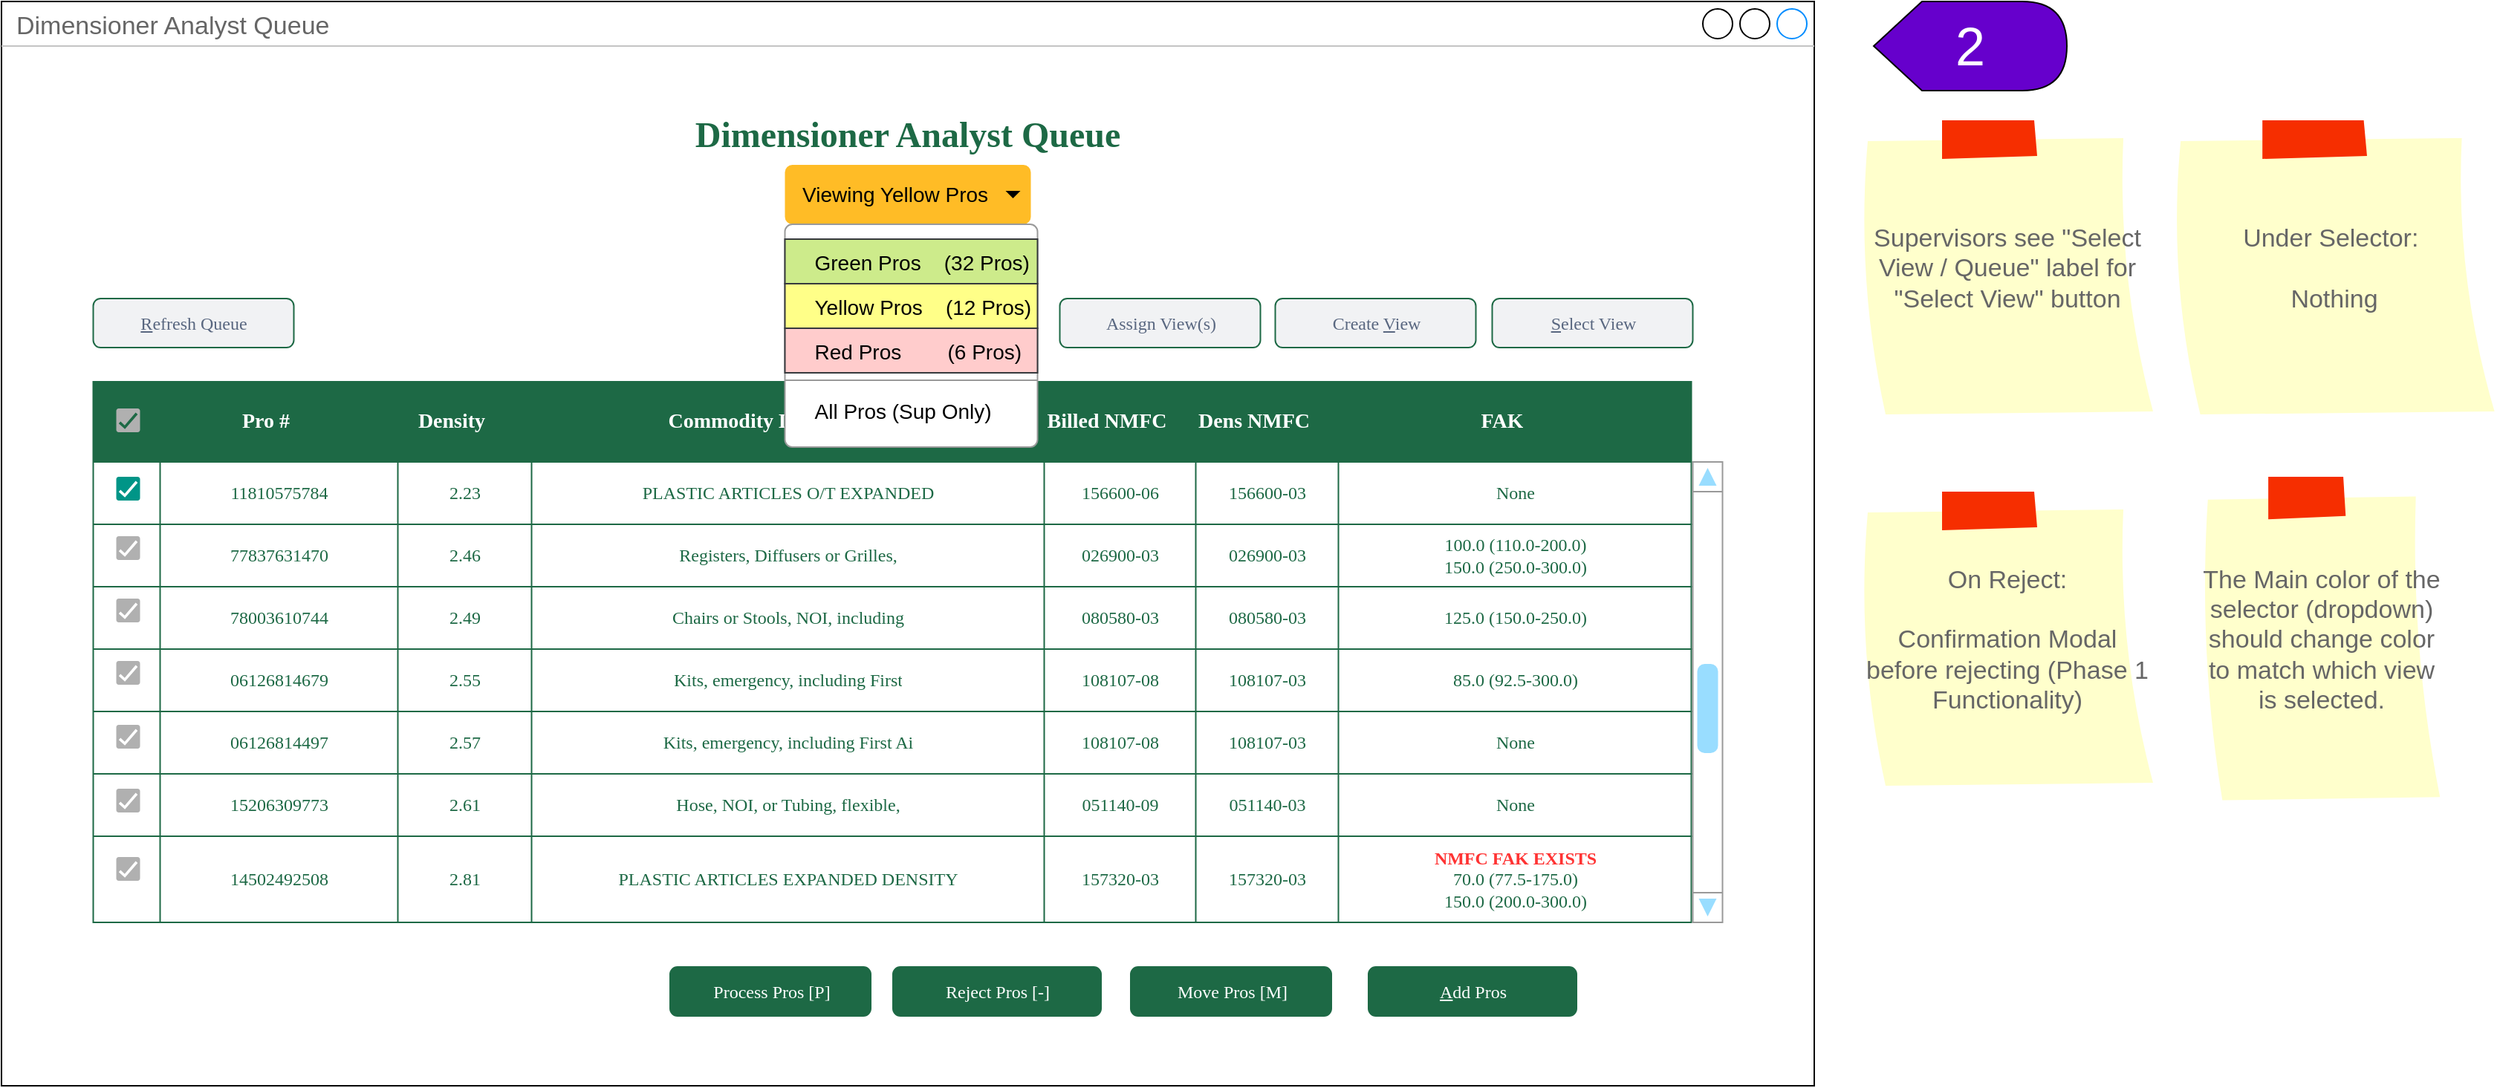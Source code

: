<mxfile version="20.2.7" type="github" pages="11">
  <diagram id="GwdA1OMSDbkMOna7wACb" name="Queue - Main">
    <mxGraphModel dx="1360" dy="745" grid="1" gridSize="10" guides="1" tooltips="1" connect="1" arrows="1" fold="1" page="1" pageScale="1" pageWidth="1700" pageHeight="1100" math="0" shadow="0">
      <root>
        <mxCell id="ahFWzMbX5e_Db7A9dci_-0" />
        <mxCell id="ahFWzMbX5e_Db7A9dci_-1" parent="ahFWzMbX5e_Db7A9dci_-0" />
        <mxCell id="E44_ided60FmC-qaDxwa-0" value="Dimensioner Analyst Queue" style="strokeWidth=1;shadow=0;dashed=0;align=center;html=1;shape=mxgraph.mockup.containers.window;align=left;verticalAlign=top;spacingLeft=8;strokeColor2=#008cff;strokeColor3=#c4c4c4;fontColor=#666666;mainText=;fontSize=17;labelBackgroundColor=none;" parent="ahFWzMbX5e_Db7A9dci_-1" vertex="1">
          <mxGeometry x="10" y="20" width="1220" height="730" as="geometry" />
        </mxCell>
        <mxCell id="3moRdXlQpSnycCMzWwKY-1" value="&lt;h1&gt;Dimensioner Analyst Queue&lt;/h1&gt;" style="text;html=1;strokeColor=none;fillColor=none;spacing=5;spacingTop=-20;whiteSpace=wrap;overflow=hidden;rounded=1;fontFamily=Verdana;fontSize=12;fontColor=#1D6945;align=center;fontStyle=1" parent="ahFWzMbX5e_Db7A9dci_-1" vertex="1">
          <mxGeometry x="30" y="90" width="1180" height="40" as="geometry" />
        </mxCell>
        <mxCell id="IrDiCb9zUOS7N_cQKHMu-0" value="&lt;u&gt;S&lt;/u&gt;elect View" style="rounded=1;align=center;fillColor=#F1F2F4;strokeColor=#1D6945;html=1;fontColor=#596780;fontSize=12;sketch=0;shadow=0;fontFamily=Verdana;strokeWidth=1;" parent="ahFWzMbX5e_Db7A9dci_-1" vertex="1">
          <mxGeometry x="1013.25" y="220" width="135" height="33" as="geometry" />
        </mxCell>
        <mxCell id="IrDiCb9zUOS7N_cQKHMu-1" value="Create &lt;u&gt;V&lt;/u&gt;iew" style="rounded=1;align=center;fillColor=#F1F2F4;strokeColor=#1D6945;html=1;fontColor=#596780;fontSize=12;sketch=0;shadow=0;fontFamily=Verdana;strokeWidth=1;" parent="ahFWzMbX5e_Db7A9dci_-1" vertex="1">
          <mxGeometry x="867.25" y="220" width="135" height="33" as="geometry" />
        </mxCell>
        <mxCell id="87AoCQzmBBO3vlQJBCA0-0" value="" style="shape=table;startSize=0;container=1;collapsible=0;childLayout=tableLayout;shadow=0;fontFamily=Verdana;fontSize=12;fontColor=#1D6945;strokeColor=#1D6945;strokeWidth=1;fillColor=#FFFFFF;swimlaneLine=1;rounded=1;" parent="ahFWzMbX5e_Db7A9dci_-1" vertex="1">
          <mxGeometry x="71.75" y="276" width="1075.5" height="364" as="geometry" />
        </mxCell>
        <mxCell id="87AoCQzmBBO3vlQJBCA0-1" value="" style="shape=tableRow;horizontal=0;startSize=0;swimlaneHead=0;swimlaneBody=0;top=0;left=0;bottom=0;right=0;collapsible=0;dropTarget=0;fillColor=#1D6945;points=[[0,0.5],[1,0.5]];portConstraint=eastwest;shadow=0;fontFamily=Verdana;fontSize=8;fontColor=#FFFFFF;strokeColor=#1D6945;strokeWidth=1;labelBackgroundColor=none;rounded=1;" parent="87AoCQzmBBO3vlQJBCA0-0" vertex="1">
          <mxGeometry width="1075.5" height="54" as="geometry" />
        </mxCell>
        <mxCell id="87AoCQzmBBO3vlQJBCA0-2" value="" style="shape=partialRectangle;html=1;whiteSpace=wrap;connectable=0;overflow=hidden;fillColor=none;top=0;left=0;bottom=0;right=0;pointerEvents=1;shadow=0;fontFamily=Verdana;fontSize=14;fontColor=#FFFFFF;strokeColor=#1D6945;strokeWidth=1;rounded=1;fontStyle=1;spacingLeft=0;spacingBottom=0;spacingRight=18;" parent="87AoCQzmBBO3vlQJBCA0-1" vertex="1">
          <mxGeometry width="45" height="54" as="geometry">
            <mxRectangle width="45" height="54" as="alternateBounds" />
          </mxGeometry>
        </mxCell>
        <mxCell id="87AoCQzmBBO3vlQJBCA0-3" value="Pro #" style="shape=partialRectangle;html=1;whiteSpace=wrap;connectable=0;overflow=hidden;fillColor=none;top=0;left=0;bottom=0;right=0;pointerEvents=1;shadow=0;fontFamily=Verdana;fontSize=14;fontColor=#FFFFFF;strokeColor=#1D6945;strokeWidth=1;rounded=1;fontStyle=1;spacingLeft=0;spacingBottom=0;spacingRight=18;" parent="87AoCQzmBBO3vlQJBCA0-1" vertex="1">
          <mxGeometry x="45" width="160" height="54" as="geometry">
            <mxRectangle width="160" height="54" as="alternateBounds" />
          </mxGeometry>
        </mxCell>
        <mxCell id="87AoCQzmBBO3vlQJBCA0-4" value="Density" style="shape=partialRectangle;html=1;whiteSpace=wrap;connectable=0;overflow=hidden;fillColor=none;top=0;left=0;bottom=0;right=0;pointerEvents=1;shadow=0;fontFamily=Verdana;fontSize=14;fontColor=#FFFFFF;strokeColor=#1D6945;strokeWidth=1;rounded=1;fontStyle=1;spacingLeft=0;spacingBottom=0;spacingRight=18;" parent="87AoCQzmBBO3vlQJBCA0-1" vertex="1">
          <mxGeometry x="205" width="90" height="54" as="geometry">
            <mxRectangle width="90" height="54" as="alternateBounds" />
          </mxGeometry>
        </mxCell>
        <mxCell id="87AoCQzmBBO3vlQJBCA0-5" value="Commodity Description" style="shape=partialRectangle;html=1;whiteSpace=wrap;connectable=0;overflow=hidden;fillColor=none;top=0;left=0;bottom=0;right=0;pointerEvents=1;shadow=0;fontFamily=Verdana;fontSize=14;fontColor=#FFFFFF;strokeColor=#1D6945;strokeWidth=1;rounded=1;fontStyle=1;spacingLeft=0;spacingBottom=0;spacingRight=18;" parent="87AoCQzmBBO3vlQJBCA0-1" vertex="1">
          <mxGeometry x="295" width="345" height="54" as="geometry">
            <mxRectangle width="345" height="54" as="alternateBounds" />
          </mxGeometry>
        </mxCell>
        <mxCell id="87AoCQzmBBO3vlQJBCA0-6" value="Billed NMFC" style="shape=partialRectangle;html=1;whiteSpace=wrap;connectable=0;overflow=hidden;fillColor=none;top=0;left=0;bottom=0;right=0;pointerEvents=1;shadow=0;fontFamily=Verdana;fontSize=14;fontColor=#FFFFFF;strokeColor=#1D6945;strokeWidth=1;rounded=1;fontStyle=1;spacingLeft=0;spacingBottom=0;spacingRight=18;" parent="87AoCQzmBBO3vlQJBCA0-1" vertex="1">
          <mxGeometry x="640" width="102" height="54" as="geometry">
            <mxRectangle width="102" height="54" as="alternateBounds" />
          </mxGeometry>
        </mxCell>
        <mxCell id="87AoCQzmBBO3vlQJBCA0-49" value="Dens NMFC" style="shape=partialRectangle;html=1;whiteSpace=wrap;connectable=0;overflow=hidden;fillColor=none;top=0;left=0;bottom=0;right=0;pointerEvents=1;shadow=0;fontFamily=Verdana;fontSize=14;fontColor=#FFFFFF;strokeColor=#1D6945;strokeWidth=1;rounded=1;fontStyle=1;spacingLeft=0;spacingBottom=0;spacingRight=18;" parent="87AoCQzmBBO3vlQJBCA0-1" vertex="1">
          <mxGeometry x="742" width="96" height="54" as="geometry">
            <mxRectangle width="96" height="54" as="alternateBounds" />
          </mxGeometry>
        </mxCell>
        <mxCell id="87AoCQzmBBO3vlQJBCA0-57" value="FAK" style="shape=partialRectangle;html=1;whiteSpace=wrap;connectable=0;overflow=hidden;fillColor=none;top=0;left=0;bottom=0;right=0;pointerEvents=1;shadow=0;fontFamily=Verdana;fontSize=14;fontColor=#FFFFFF;strokeColor=#1D6945;strokeWidth=1;rounded=1;fontStyle=1;spacingLeft=0;spacingBottom=0;spacingRight=18;" parent="87AoCQzmBBO3vlQJBCA0-1" vertex="1">
          <mxGeometry x="838" width="238" height="54" as="geometry">
            <mxRectangle width="238" height="54" as="alternateBounds" />
          </mxGeometry>
        </mxCell>
        <mxCell id="87AoCQzmBBO3vlQJBCA0-7" style="shape=tableRow;horizontal=0;startSize=0;swimlaneHead=0;swimlaneBody=0;top=0;left=0;bottom=0;right=0;collapsible=0;dropTarget=0;fillColor=none;points=[[0,0.5],[1,0.5]];portConstraint=eastwest;shadow=0;fontFamily=Verdana;fontSize=12;fontColor=#1D6945;strokeColor=#1D6945;strokeWidth=1;rounded=1;" parent="87AoCQzmBBO3vlQJBCA0-0" vertex="1">
          <mxGeometry y="54" width="1075.5" height="42" as="geometry" />
        </mxCell>
        <mxCell id="87AoCQzmBBO3vlQJBCA0-8" value="" style="shape=partialRectangle;html=1;whiteSpace=wrap;connectable=0;overflow=hidden;fillColor=none;top=0;left=0;bottom=0;right=0;pointerEvents=1;shadow=0;fontFamily=Verdana;fontSize=12;fontColor=#1D6945;strokeColor=#1D6945;strokeWidth=1;rounded=1;" parent="87AoCQzmBBO3vlQJBCA0-7" vertex="1">
          <mxGeometry width="45" height="42" as="geometry">
            <mxRectangle width="45" height="42" as="alternateBounds" />
          </mxGeometry>
        </mxCell>
        <mxCell id="87AoCQzmBBO3vlQJBCA0-9" value="11810575784" style="shape=partialRectangle;html=1;whiteSpace=wrap;connectable=0;overflow=hidden;fillColor=none;top=0;left=0;bottom=0;right=0;pointerEvents=1;shadow=0;fontFamily=Verdana;fontSize=12;fontColor=#1D6945;strokeColor=#1D6945;strokeWidth=1;rounded=1;" parent="87AoCQzmBBO3vlQJBCA0-7" vertex="1">
          <mxGeometry x="45" width="160" height="42" as="geometry">
            <mxRectangle width="160" height="42" as="alternateBounds" />
          </mxGeometry>
        </mxCell>
        <mxCell id="87AoCQzmBBO3vlQJBCA0-10" value="2.23" style="shape=partialRectangle;html=1;whiteSpace=wrap;connectable=0;overflow=hidden;fillColor=none;top=0;left=0;bottom=0;right=0;pointerEvents=1;shadow=0;fontFamily=Verdana;fontSize=12;fontColor=#1D6945;strokeColor=#1D6945;strokeWidth=1;rounded=1;" parent="87AoCQzmBBO3vlQJBCA0-7" vertex="1">
          <mxGeometry x="205" width="90" height="42" as="geometry">
            <mxRectangle width="90" height="42" as="alternateBounds" />
          </mxGeometry>
        </mxCell>
        <mxCell id="87AoCQzmBBO3vlQJBCA0-11" value="PLASTIC ARTICLES O/T EXPANDED" style="shape=partialRectangle;html=1;whiteSpace=wrap;connectable=0;overflow=hidden;fillColor=none;top=0;left=0;bottom=0;right=0;pointerEvents=1;shadow=0;fontFamily=Verdana;fontSize=12;fontColor=#1D6945;strokeColor=#1D6945;strokeWidth=1;rounded=1;" parent="87AoCQzmBBO3vlQJBCA0-7" vertex="1">
          <mxGeometry x="295" width="345" height="42" as="geometry">
            <mxRectangle width="345" height="42" as="alternateBounds" />
          </mxGeometry>
        </mxCell>
        <mxCell id="87AoCQzmBBO3vlQJBCA0-12" value="156600-06" style="shape=partialRectangle;html=1;whiteSpace=wrap;connectable=0;overflow=hidden;fillColor=none;top=0;left=0;bottom=0;right=0;pointerEvents=1;shadow=0;fontFamily=Verdana;fontSize=12;fontColor=#1D6945;strokeColor=#1D6945;strokeWidth=1;rounded=1;" parent="87AoCQzmBBO3vlQJBCA0-7" vertex="1">
          <mxGeometry x="640" width="102" height="42" as="geometry">
            <mxRectangle width="102" height="42" as="alternateBounds" />
          </mxGeometry>
        </mxCell>
        <mxCell id="87AoCQzmBBO3vlQJBCA0-50" value="156600-03" style="shape=partialRectangle;html=1;whiteSpace=wrap;connectable=0;overflow=hidden;fillColor=none;top=0;left=0;bottom=0;right=0;pointerEvents=1;shadow=0;fontFamily=Verdana;fontSize=12;fontColor=#1D6945;strokeColor=#1D6945;strokeWidth=1;rounded=1;" parent="87AoCQzmBBO3vlQJBCA0-7" vertex="1">
          <mxGeometry x="742" width="96" height="42" as="geometry">
            <mxRectangle width="96" height="42" as="alternateBounds" />
          </mxGeometry>
        </mxCell>
        <mxCell id="87AoCQzmBBO3vlQJBCA0-58" value="None" style="shape=partialRectangle;html=1;whiteSpace=wrap;connectable=0;overflow=hidden;fillColor=none;top=0;left=0;bottom=0;right=0;pointerEvents=1;shadow=0;fontFamily=Verdana;fontSize=12;fontColor=#1D6945;strokeColor=#1D6945;strokeWidth=1;rounded=1;" parent="87AoCQzmBBO3vlQJBCA0-7" vertex="1">
          <mxGeometry x="838" width="238" height="42" as="geometry">
            <mxRectangle width="238" height="42" as="alternateBounds" />
          </mxGeometry>
        </mxCell>
        <mxCell id="87AoCQzmBBO3vlQJBCA0-13" value="" style="shape=tableRow;horizontal=0;startSize=0;swimlaneHead=0;swimlaneBody=0;top=0;left=0;bottom=0;right=0;collapsible=0;dropTarget=0;fillColor=none;points=[[0,0.5],[1,0.5]];portConstraint=eastwest;shadow=0;fontFamily=Verdana;fontSize=12;fontColor=#1D6945;strokeColor=#1D6945;strokeWidth=1;rounded=1;" parent="87AoCQzmBBO3vlQJBCA0-0" vertex="1">
          <mxGeometry y="96" width="1075.5" height="42" as="geometry" />
        </mxCell>
        <mxCell id="87AoCQzmBBO3vlQJBCA0-14" value="" style="shape=partialRectangle;html=1;whiteSpace=wrap;connectable=0;overflow=hidden;fillColor=none;top=0;left=0;bottom=0;right=0;pointerEvents=1;shadow=0;fontFamily=Verdana;fontSize=12;fontColor=#1D6945;strokeColor=#1D6945;strokeWidth=1;rounded=1;" parent="87AoCQzmBBO3vlQJBCA0-13" vertex="1">
          <mxGeometry width="45" height="42" as="geometry">
            <mxRectangle width="45" height="42" as="alternateBounds" />
          </mxGeometry>
        </mxCell>
        <mxCell id="87AoCQzmBBO3vlQJBCA0-15" value="77837631470" style="shape=partialRectangle;html=1;whiteSpace=wrap;connectable=0;overflow=hidden;fillColor=none;top=0;left=0;bottom=0;right=0;pointerEvents=1;shadow=0;fontFamily=Verdana;fontSize=12;fontColor=#1D6945;strokeColor=#1D6945;strokeWidth=1;rounded=1;" parent="87AoCQzmBBO3vlQJBCA0-13" vertex="1">
          <mxGeometry x="45" width="160" height="42" as="geometry">
            <mxRectangle width="160" height="42" as="alternateBounds" />
          </mxGeometry>
        </mxCell>
        <mxCell id="87AoCQzmBBO3vlQJBCA0-16" value="2.46" style="shape=partialRectangle;html=1;whiteSpace=wrap;connectable=0;overflow=hidden;fillColor=none;top=0;left=0;bottom=0;right=0;pointerEvents=1;shadow=0;fontFamily=Verdana;fontSize=12;fontColor=#1D6945;strokeColor=#1D6945;strokeWidth=1;rounded=1;" parent="87AoCQzmBBO3vlQJBCA0-13" vertex="1">
          <mxGeometry x="205" width="90" height="42" as="geometry">
            <mxRectangle width="90" height="42" as="alternateBounds" />
          </mxGeometry>
        </mxCell>
        <mxCell id="87AoCQzmBBO3vlQJBCA0-17" value="Registers, Diffusers or Grilles," style="shape=partialRectangle;html=1;whiteSpace=wrap;connectable=0;overflow=hidden;fillColor=none;top=0;left=0;bottom=0;right=0;pointerEvents=1;shadow=0;fontFamily=Verdana;fontSize=12;fontColor=#1D6945;strokeColor=#1D6945;strokeWidth=1;rounded=1;" parent="87AoCQzmBBO3vlQJBCA0-13" vertex="1">
          <mxGeometry x="295" width="345" height="42" as="geometry">
            <mxRectangle width="345" height="42" as="alternateBounds" />
          </mxGeometry>
        </mxCell>
        <mxCell id="87AoCQzmBBO3vlQJBCA0-18" value="026900-03" style="shape=partialRectangle;html=1;whiteSpace=wrap;connectable=0;overflow=hidden;fillColor=none;top=0;left=0;bottom=0;right=0;pointerEvents=1;shadow=0;fontFamily=Verdana;fontSize=12;fontColor=#1D6945;strokeColor=#1D6945;strokeWidth=1;rounded=1;" parent="87AoCQzmBBO3vlQJBCA0-13" vertex="1">
          <mxGeometry x="640" width="102" height="42" as="geometry">
            <mxRectangle width="102" height="42" as="alternateBounds" />
          </mxGeometry>
        </mxCell>
        <mxCell id="87AoCQzmBBO3vlQJBCA0-51" value="026900-03" style="shape=partialRectangle;html=1;whiteSpace=wrap;connectable=0;overflow=hidden;fillColor=none;top=0;left=0;bottom=0;right=0;pointerEvents=1;shadow=0;fontFamily=Verdana;fontSize=12;fontColor=#1D6945;strokeColor=#1D6945;strokeWidth=1;rounded=1;" parent="87AoCQzmBBO3vlQJBCA0-13" vertex="1">
          <mxGeometry x="742" width="96" height="42" as="geometry">
            <mxRectangle width="96" height="42" as="alternateBounds" />
          </mxGeometry>
        </mxCell>
        <mxCell id="87AoCQzmBBO3vlQJBCA0-59" value="100.0 (110.0-200.0)&lt;br&gt;150.0 (250.0-300.0)" style="shape=partialRectangle;html=1;whiteSpace=wrap;connectable=0;overflow=hidden;fillColor=none;top=0;left=0;bottom=0;right=0;pointerEvents=1;shadow=0;fontFamily=Verdana;fontSize=12;fontColor=#1D6945;strokeColor=#1D6945;strokeWidth=1;rounded=1;" parent="87AoCQzmBBO3vlQJBCA0-13" vertex="1">
          <mxGeometry x="838" width="238" height="42" as="geometry">
            <mxRectangle width="238" height="42" as="alternateBounds" />
          </mxGeometry>
        </mxCell>
        <mxCell id="87AoCQzmBBO3vlQJBCA0-19" style="shape=tableRow;horizontal=0;startSize=0;swimlaneHead=0;swimlaneBody=0;top=0;left=0;bottom=0;right=0;collapsible=0;dropTarget=0;fillColor=none;points=[[0,0.5],[1,0.5]];portConstraint=eastwest;shadow=0;fontFamily=Verdana;fontSize=12;fontColor=#1D6945;strokeColor=#1D6945;strokeWidth=1;rounded=1;" parent="87AoCQzmBBO3vlQJBCA0-0" vertex="1">
          <mxGeometry y="138" width="1075.5" height="42" as="geometry" />
        </mxCell>
        <mxCell id="87AoCQzmBBO3vlQJBCA0-20" value="" style="shape=partialRectangle;html=1;whiteSpace=wrap;connectable=0;overflow=hidden;fillColor=none;top=0;left=0;bottom=0;right=0;pointerEvents=1;shadow=0;fontFamily=Verdana;fontSize=12;fontColor=#1D6945;strokeColor=#1D6945;strokeWidth=1;rounded=1;" parent="87AoCQzmBBO3vlQJBCA0-19" vertex="1">
          <mxGeometry width="45" height="42" as="geometry">
            <mxRectangle width="45" height="42" as="alternateBounds" />
          </mxGeometry>
        </mxCell>
        <mxCell id="87AoCQzmBBO3vlQJBCA0-21" value="78003610744" style="shape=partialRectangle;html=1;whiteSpace=wrap;connectable=0;overflow=hidden;fillColor=none;top=0;left=0;bottom=0;right=0;pointerEvents=1;shadow=0;fontFamily=Verdana;fontSize=12;fontColor=#1D6945;strokeColor=#1D6945;strokeWidth=1;rounded=1;" parent="87AoCQzmBBO3vlQJBCA0-19" vertex="1">
          <mxGeometry x="45" width="160" height="42" as="geometry">
            <mxRectangle width="160" height="42" as="alternateBounds" />
          </mxGeometry>
        </mxCell>
        <mxCell id="87AoCQzmBBO3vlQJBCA0-22" value="2.49" style="shape=partialRectangle;html=1;whiteSpace=wrap;connectable=0;overflow=hidden;fillColor=none;top=0;left=0;bottom=0;right=0;pointerEvents=1;shadow=0;fontFamily=Verdana;fontSize=12;fontColor=#1D6945;strokeColor=#1D6945;strokeWidth=1;rounded=1;" parent="87AoCQzmBBO3vlQJBCA0-19" vertex="1">
          <mxGeometry x="205" width="90" height="42" as="geometry">
            <mxRectangle width="90" height="42" as="alternateBounds" />
          </mxGeometry>
        </mxCell>
        <mxCell id="87AoCQzmBBO3vlQJBCA0-23" value="Chairs or Stools, NOI, including" style="shape=partialRectangle;html=1;whiteSpace=wrap;connectable=0;overflow=hidden;fillColor=none;top=0;left=0;bottom=0;right=0;pointerEvents=1;shadow=0;fontFamily=Verdana;fontSize=12;fontColor=#1D6945;strokeColor=#1D6945;strokeWidth=1;rounded=1;" parent="87AoCQzmBBO3vlQJBCA0-19" vertex="1">
          <mxGeometry x="295" width="345" height="42" as="geometry">
            <mxRectangle width="345" height="42" as="alternateBounds" />
          </mxGeometry>
        </mxCell>
        <mxCell id="87AoCQzmBBO3vlQJBCA0-24" value="080580-03" style="shape=partialRectangle;html=1;whiteSpace=wrap;connectable=0;overflow=hidden;fillColor=none;top=0;left=0;bottom=0;right=0;pointerEvents=1;shadow=0;fontFamily=Verdana;fontSize=12;fontColor=#1D6945;strokeColor=#1D6945;strokeWidth=1;rounded=1;" parent="87AoCQzmBBO3vlQJBCA0-19" vertex="1">
          <mxGeometry x="640" width="102" height="42" as="geometry">
            <mxRectangle width="102" height="42" as="alternateBounds" />
          </mxGeometry>
        </mxCell>
        <mxCell id="87AoCQzmBBO3vlQJBCA0-52" value="080580-03" style="shape=partialRectangle;html=1;whiteSpace=wrap;connectable=0;overflow=hidden;fillColor=none;top=0;left=0;bottom=0;right=0;pointerEvents=1;shadow=0;fontFamily=Verdana;fontSize=12;fontColor=#1D6945;strokeColor=#1D6945;strokeWidth=1;rounded=1;" parent="87AoCQzmBBO3vlQJBCA0-19" vertex="1">
          <mxGeometry x="742" width="96" height="42" as="geometry">
            <mxRectangle width="96" height="42" as="alternateBounds" />
          </mxGeometry>
        </mxCell>
        <mxCell id="87AoCQzmBBO3vlQJBCA0-60" value="125.0 (150.0-250.0)" style="shape=partialRectangle;html=1;whiteSpace=wrap;connectable=0;overflow=hidden;fillColor=none;top=0;left=0;bottom=0;right=0;pointerEvents=1;shadow=0;fontFamily=Verdana;fontSize=12;fontColor=#1D6945;strokeColor=#1D6945;strokeWidth=1;rounded=1;" parent="87AoCQzmBBO3vlQJBCA0-19" vertex="1">
          <mxGeometry x="838" width="238" height="42" as="geometry">
            <mxRectangle width="238" height="42" as="alternateBounds" />
          </mxGeometry>
        </mxCell>
        <mxCell id="87AoCQzmBBO3vlQJBCA0-25" style="shape=tableRow;horizontal=0;startSize=0;swimlaneHead=0;swimlaneBody=0;top=0;left=0;bottom=0;right=0;collapsible=0;dropTarget=0;fillColor=none;points=[[0,0.5],[1,0.5]];portConstraint=eastwest;shadow=0;fontFamily=Verdana;fontSize=12;fontColor=#1D6945;strokeColor=#1D6945;strokeWidth=1;rounded=1;" parent="87AoCQzmBBO3vlQJBCA0-0" vertex="1">
          <mxGeometry y="180" width="1075.5" height="42" as="geometry" />
        </mxCell>
        <mxCell id="87AoCQzmBBO3vlQJBCA0-26" value="" style="shape=partialRectangle;html=1;whiteSpace=wrap;connectable=0;overflow=hidden;fillColor=none;top=0;left=0;bottom=0;right=0;pointerEvents=1;shadow=0;fontFamily=Verdana;fontSize=12;fontColor=#1D6945;strokeColor=#1D6945;strokeWidth=1;rounded=1;" parent="87AoCQzmBBO3vlQJBCA0-25" vertex="1">
          <mxGeometry width="45" height="42" as="geometry">
            <mxRectangle width="45" height="42" as="alternateBounds" />
          </mxGeometry>
        </mxCell>
        <mxCell id="87AoCQzmBBO3vlQJBCA0-27" value="06126814679" style="shape=partialRectangle;html=1;whiteSpace=wrap;connectable=0;overflow=hidden;fillColor=none;top=0;left=0;bottom=0;right=0;pointerEvents=1;shadow=0;fontFamily=Verdana;fontSize=12;fontColor=#1D6945;strokeColor=#1D6945;strokeWidth=1;rounded=1;" parent="87AoCQzmBBO3vlQJBCA0-25" vertex="1">
          <mxGeometry x="45" width="160" height="42" as="geometry">
            <mxRectangle width="160" height="42" as="alternateBounds" />
          </mxGeometry>
        </mxCell>
        <mxCell id="87AoCQzmBBO3vlQJBCA0-28" value="2.55" style="shape=partialRectangle;html=1;whiteSpace=wrap;connectable=0;overflow=hidden;fillColor=none;top=0;left=0;bottom=0;right=0;pointerEvents=1;shadow=0;fontFamily=Verdana;fontSize=12;fontColor=#1D6945;strokeColor=#1D6945;strokeWidth=1;rounded=1;" parent="87AoCQzmBBO3vlQJBCA0-25" vertex="1">
          <mxGeometry x="205" width="90" height="42" as="geometry">
            <mxRectangle width="90" height="42" as="alternateBounds" />
          </mxGeometry>
        </mxCell>
        <mxCell id="87AoCQzmBBO3vlQJBCA0-29" value="Kits, emergency, including First" style="shape=partialRectangle;html=1;whiteSpace=wrap;connectable=0;overflow=hidden;fillColor=none;top=0;left=0;bottom=0;right=0;pointerEvents=1;shadow=0;fontFamily=Verdana;fontSize=12;fontColor=#1D6945;strokeColor=#1D6945;strokeWidth=1;rounded=1;" parent="87AoCQzmBBO3vlQJBCA0-25" vertex="1">
          <mxGeometry x="295" width="345" height="42" as="geometry">
            <mxRectangle width="345" height="42" as="alternateBounds" />
          </mxGeometry>
        </mxCell>
        <mxCell id="87AoCQzmBBO3vlQJBCA0-30" value="108107-08" style="shape=partialRectangle;html=1;whiteSpace=wrap;connectable=0;overflow=hidden;fillColor=none;top=0;left=0;bottom=0;right=0;pointerEvents=1;shadow=0;fontFamily=Verdana;fontSize=12;fontColor=#1D6945;strokeColor=#1D6945;strokeWidth=1;rounded=1;" parent="87AoCQzmBBO3vlQJBCA0-25" vertex="1">
          <mxGeometry x="640" width="102" height="42" as="geometry">
            <mxRectangle width="102" height="42" as="alternateBounds" />
          </mxGeometry>
        </mxCell>
        <mxCell id="87AoCQzmBBO3vlQJBCA0-53" value="&lt;span&gt;108107-03&lt;/span&gt;" style="shape=partialRectangle;html=1;whiteSpace=wrap;connectable=0;overflow=hidden;fillColor=none;top=0;left=0;bottom=0;right=0;pointerEvents=1;shadow=0;fontFamily=Verdana;fontSize=12;fontColor=#1D6945;strokeColor=#1D6945;strokeWidth=1;rounded=1;" parent="87AoCQzmBBO3vlQJBCA0-25" vertex="1">
          <mxGeometry x="742" width="96" height="42" as="geometry">
            <mxRectangle width="96" height="42" as="alternateBounds" />
          </mxGeometry>
        </mxCell>
        <mxCell id="87AoCQzmBBO3vlQJBCA0-61" value="85.0 (92.5-300.0)" style="shape=partialRectangle;html=1;whiteSpace=wrap;connectable=0;overflow=hidden;fillColor=none;top=0;left=0;bottom=0;right=0;pointerEvents=1;shadow=0;fontFamily=Verdana;fontSize=12;fontColor=#1D6945;strokeColor=#1D6945;strokeWidth=1;rounded=1;" parent="87AoCQzmBBO3vlQJBCA0-25" vertex="1">
          <mxGeometry x="838" width="238" height="42" as="geometry">
            <mxRectangle width="238" height="42" as="alternateBounds" />
          </mxGeometry>
        </mxCell>
        <mxCell id="87AoCQzmBBO3vlQJBCA0-31" style="shape=tableRow;horizontal=0;startSize=0;swimlaneHead=0;swimlaneBody=0;top=0;left=0;bottom=0;right=0;collapsible=0;dropTarget=0;fillColor=none;points=[[0,0.5],[1,0.5]];portConstraint=eastwest;shadow=0;fontFamily=Verdana;fontSize=12;fontColor=#1D6945;strokeColor=#1D6945;strokeWidth=1;rounded=1;" parent="87AoCQzmBBO3vlQJBCA0-0" vertex="1">
          <mxGeometry y="222" width="1075.5" height="42" as="geometry" />
        </mxCell>
        <mxCell id="87AoCQzmBBO3vlQJBCA0-32" value="" style="shape=partialRectangle;html=1;whiteSpace=wrap;connectable=0;overflow=hidden;fillColor=none;top=0;left=0;bottom=0;right=0;pointerEvents=1;shadow=0;fontFamily=Verdana;fontSize=12;fontColor=#1D6945;strokeColor=#1D6945;strokeWidth=1;rounded=1;" parent="87AoCQzmBBO3vlQJBCA0-31" vertex="1">
          <mxGeometry width="45" height="42" as="geometry">
            <mxRectangle width="45" height="42" as="alternateBounds" />
          </mxGeometry>
        </mxCell>
        <mxCell id="87AoCQzmBBO3vlQJBCA0-33" value="06126814497" style="shape=partialRectangle;html=1;whiteSpace=wrap;connectable=0;overflow=hidden;fillColor=none;top=0;left=0;bottom=0;right=0;pointerEvents=1;shadow=0;fontFamily=Verdana;fontSize=12;fontColor=#1D6945;strokeColor=#1D6945;strokeWidth=1;rounded=1;" parent="87AoCQzmBBO3vlQJBCA0-31" vertex="1">
          <mxGeometry x="45" width="160" height="42" as="geometry">
            <mxRectangle width="160" height="42" as="alternateBounds" />
          </mxGeometry>
        </mxCell>
        <mxCell id="87AoCQzmBBO3vlQJBCA0-34" value="2.57" style="shape=partialRectangle;html=1;whiteSpace=wrap;connectable=0;overflow=hidden;fillColor=none;top=0;left=0;bottom=0;right=0;pointerEvents=1;shadow=0;fontFamily=Verdana;fontSize=12;fontColor=#1D6945;strokeColor=#1D6945;strokeWidth=1;rounded=1;" parent="87AoCQzmBBO3vlQJBCA0-31" vertex="1">
          <mxGeometry x="205" width="90" height="42" as="geometry">
            <mxRectangle width="90" height="42" as="alternateBounds" />
          </mxGeometry>
        </mxCell>
        <mxCell id="87AoCQzmBBO3vlQJBCA0-35" value="Kits, emergency, including First Ai" style="shape=partialRectangle;html=1;whiteSpace=wrap;connectable=0;overflow=hidden;fillColor=none;top=0;left=0;bottom=0;right=0;pointerEvents=1;shadow=0;fontFamily=Verdana;fontSize=12;fontColor=#1D6945;strokeColor=#1D6945;strokeWidth=1;rounded=1;" parent="87AoCQzmBBO3vlQJBCA0-31" vertex="1">
          <mxGeometry x="295" width="345" height="42" as="geometry">
            <mxRectangle width="345" height="42" as="alternateBounds" />
          </mxGeometry>
        </mxCell>
        <mxCell id="87AoCQzmBBO3vlQJBCA0-36" value="108107-08" style="shape=partialRectangle;html=1;whiteSpace=wrap;connectable=0;overflow=hidden;fillColor=none;top=0;left=0;bottom=0;right=0;pointerEvents=1;shadow=0;fontFamily=Verdana;fontSize=12;fontColor=#1D6945;strokeColor=#1D6945;strokeWidth=1;rounded=1;" parent="87AoCQzmBBO3vlQJBCA0-31" vertex="1">
          <mxGeometry x="640" width="102" height="42" as="geometry">
            <mxRectangle width="102" height="42" as="alternateBounds" />
          </mxGeometry>
        </mxCell>
        <mxCell id="87AoCQzmBBO3vlQJBCA0-54" value="&lt;span&gt;108107-03&lt;/span&gt;" style="shape=partialRectangle;html=1;whiteSpace=wrap;connectable=0;overflow=hidden;fillColor=none;top=0;left=0;bottom=0;right=0;pointerEvents=1;shadow=0;fontFamily=Verdana;fontSize=12;fontColor=#1D6945;strokeColor=#1D6945;strokeWidth=1;rounded=1;" parent="87AoCQzmBBO3vlQJBCA0-31" vertex="1">
          <mxGeometry x="742" width="96" height="42" as="geometry">
            <mxRectangle width="96" height="42" as="alternateBounds" />
          </mxGeometry>
        </mxCell>
        <mxCell id="87AoCQzmBBO3vlQJBCA0-62" value="None" style="shape=partialRectangle;html=1;whiteSpace=wrap;connectable=0;overflow=hidden;fillColor=none;top=0;left=0;bottom=0;right=0;pointerEvents=1;shadow=0;fontFamily=Verdana;fontSize=12;fontColor=#1D6945;strokeColor=#1D6945;strokeWidth=1;rounded=1;" parent="87AoCQzmBBO3vlQJBCA0-31" vertex="1">
          <mxGeometry x="838" width="238" height="42" as="geometry">
            <mxRectangle width="238" height="42" as="alternateBounds" />
          </mxGeometry>
        </mxCell>
        <mxCell id="87AoCQzmBBO3vlQJBCA0-37" style="shape=tableRow;horizontal=0;startSize=0;swimlaneHead=0;swimlaneBody=0;top=0;left=0;bottom=0;right=0;collapsible=0;dropTarget=0;fillColor=none;points=[[0,0.5],[1,0.5]];portConstraint=eastwest;shadow=0;fontFamily=Verdana;fontSize=12;fontColor=#1D6945;strokeColor=#1D6945;strokeWidth=1;rounded=1;" parent="87AoCQzmBBO3vlQJBCA0-0" vertex="1">
          <mxGeometry y="264" width="1075.5" height="42" as="geometry" />
        </mxCell>
        <mxCell id="87AoCQzmBBO3vlQJBCA0-38" value="" style="shape=partialRectangle;html=1;whiteSpace=wrap;connectable=0;overflow=hidden;fillColor=none;top=0;left=0;bottom=0;right=0;pointerEvents=1;shadow=0;fontFamily=Verdana;fontSize=12;fontColor=#1D6945;strokeColor=#1D6945;strokeWidth=1;rounded=1;" parent="87AoCQzmBBO3vlQJBCA0-37" vertex="1">
          <mxGeometry width="45" height="42" as="geometry">
            <mxRectangle width="45" height="42" as="alternateBounds" />
          </mxGeometry>
        </mxCell>
        <mxCell id="87AoCQzmBBO3vlQJBCA0-39" value="15206309773" style="shape=partialRectangle;html=1;whiteSpace=wrap;connectable=0;overflow=hidden;fillColor=none;top=0;left=0;bottom=0;right=0;pointerEvents=1;shadow=0;fontFamily=Verdana;fontSize=12;fontColor=#1D6945;strokeColor=#1D6945;strokeWidth=1;rounded=1;" parent="87AoCQzmBBO3vlQJBCA0-37" vertex="1">
          <mxGeometry x="45" width="160" height="42" as="geometry">
            <mxRectangle width="160" height="42" as="alternateBounds" />
          </mxGeometry>
        </mxCell>
        <mxCell id="87AoCQzmBBO3vlQJBCA0-40" value="2.61" style="shape=partialRectangle;html=1;whiteSpace=wrap;connectable=0;overflow=hidden;fillColor=none;top=0;left=0;bottom=0;right=0;pointerEvents=1;shadow=0;fontFamily=Verdana;fontSize=12;fontColor=#1D6945;strokeColor=#1D6945;strokeWidth=1;rounded=1;" parent="87AoCQzmBBO3vlQJBCA0-37" vertex="1">
          <mxGeometry x="205" width="90" height="42" as="geometry">
            <mxRectangle width="90" height="42" as="alternateBounds" />
          </mxGeometry>
        </mxCell>
        <mxCell id="87AoCQzmBBO3vlQJBCA0-41" value="Hose, NOI, or Tubing, flexible," style="shape=partialRectangle;html=1;whiteSpace=wrap;connectable=0;overflow=hidden;fillColor=none;top=0;left=0;bottom=0;right=0;pointerEvents=1;shadow=0;fontFamily=Verdana;fontSize=12;fontColor=#1D6945;strokeColor=#1D6945;strokeWidth=1;rounded=1;" parent="87AoCQzmBBO3vlQJBCA0-37" vertex="1">
          <mxGeometry x="295" width="345" height="42" as="geometry">
            <mxRectangle width="345" height="42" as="alternateBounds" />
          </mxGeometry>
        </mxCell>
        <mxCell id="87AoCQzmBBO3vlQJBCA0-42" value="051140-09" style="shape=partialRectangle;html=1;whiteSpace=wrap;connectable=0;overflow=hidden;fillColor=none;top=0;left=0;bottom=0;right=0;pointerEvents=1;shadow=0;fontFamily=Verdana;fontSize=12;fontColor=#1D6945;strokeColor=#1D6945;strokeWidth=1;rounded=1;" parent="87AoCQzmBBO3vlQJBCA0-37" vertex="1">
          <mxGeometry x="640" width="102" height="42" as="geometry">
            <mxRectangle width="102" height="42" as="alternateBounds" />
          </mxGeometry>
        </mxCell>
        <mxCell id="87AoCQzmBBO3vlQJBCA0-55" value="&lt;span&gt;051140-03&lt;/span&gt;" style="shape=partialRectangle;html=1;whiteSpace=wrap;connectable=0;overflow=hidden;fillColor=none;top=0;left=0;bottom=0;right=0;pointerEvents=1;shadow=0;fontFamily=Verdana;fontSize=12;fontColor=#1D6945;strokeColor=#1D6945;strokeWidth=1;rounded=1;" parent="87AoCQzmBBO3vlQJBCA0-37" vertex="1">
          <mxGeometry x="742" width="96" height="42" as="geometry">
            <mxRectangle width="96" height="42" as="alternateBounds" />
          </mxGeometry>
        </mxCell>
        <mxCell id="87AoCQzmBBO3vlQJBCA0-63" value="None" style="shape=partialRectangle;html=1;whiteSpace=wrap;connectable=0;overflow=hidden;fillColor=none;top=0;left=0;bottom=0;right=0;pointerEvents=1;shadow=0;fontFamily=Verdana;fontSize=12;fontColor=#1D6945;strokeColor=#1D6945;strokeWidth=1;rounded=1;" parent="87AoCQzmBBO3vlQJBCA0-37" vertex="1">
          <mxGeometry x="838" width="238" height="42" as="geometry">
            <mxRectangle width="238" height="42" as="alternateBounds" />
          </mxGeometry>
        </mxCell>
        <mxCell id="87AoCQzmBBO3vlQJBCA0-43" style="shape=tableRow;horizontal=0;startSize=0;swimlaneHead=0;swimlaneBody=0;top=0;left=0;bottom=0;right=0;collapsible=0;dropTarget=0;fillColor=none;points=[[0,0.5],[1,0.5]];portConstraint=eastwest;shadow=0;fontFamily=Verdana;fontSize=12;fontColor=#1D6945;strokeColor=#1D6945;strokeWidth=1;rounded=1;" parent="87AoCQzmBBO3vlQJBCA0-0" vertex="1">
          <mxGeometry y="306" width="1075.5" height="58" as="geometry" />
        </mxCell>
        <mxCell id="87AoCQzmBBO3vlQJBCA0-44" value="" style="shape=partialRectangle;html=1;whiteSpace=wrap;connectable=0;overflow=hidden;fillColor=none;top=0;left=0;bottom=0;right=0;pointerEvents=1;shadow=0;fontFamily=Verdana;fontSize=12;fontColor=#1D6945;strokeColor=#1D6945;strokeWidth=1;rounded=1;" parent="87AoCQzmBBO3vlQJBCA0-43" vertex="1">
          <mxGeometry width="45" height="58" as="geometry">
            <mxRectangle width="45" height="58" as="alternateBounds" />
          </mxGeometry>
        </mxCell>
        <mxCell id="87AoCQzmBBO3vlQJBCA0-45" value="14502492508" style="shape=partialRectangle;html=1;whiteSpace=wrap;connectable=0;overflow=hidden;fillColor=none;top=0;left=0;bottom=0;right=0;pointerEvents=1;shadow=0;fontFamily=Verdana;fontSize=12;fontColor=#1D6945;strokeColor=#1D6945;strokeWidth=1;rounded=1;" parent="87AoCQzmBBO3vlQJBCA0-43" vertex="1">
          <mxGeometry x="45" width="160" height="58" as="geometry">
            <mxRectangle width="160" height="58" as="alternateBounds" />
          </mxGeometry>
        </mxCell>
        <mxCell id="87AoCQzmBBO3vlQJBCA0-46" value="2.81" style="shape=partialRectangle;html=1;whiteSpace=wrap;connectable=0;overflow=hidden;fillColor=none;top=0;left=0;bottom=0;right=0;pointerEvents=1;shadow=0;fontFamily=Verdana;fontSize=12;fontColor=#1D6945;strokeColor=#1D6945;strokeWidth=1;rounded=1;" parent="87AoCQzmBBO3vlQJBCA0-43" vertex="1">
          <mxGeometry x="205" width="90" height="58" as="geometry">
            <mxRectangle width="90" height="58" as="alternateBounds" />
          </mxGeometry>
        </mxCell>
        <mxCell id="87AoCQzmBBO3vlQJBCA0-47" value="PLASTIC ARTICLES EXPANDED DENSITY" style="shape=partialRectangle;html=1;whiteSpace=wrap;connectable=0;overflow=hidden;fillColor=none;top=0;left=0;bottom=0;right=0;pointerEvents=1;shadow=0;fontFamily=Verdana;fontSize=12;fontColor=#1D6945;strokeColor=#1D6945;strokeWidth=1;rounded=1;" parent="87AoCQzmBBO3vlQJBCA0-43" vertex="1">
          <mxGeometry x="295" width="345" height="58" as="geometry">
            <mxRectangle width="345" height="58" as="alternateBounds" />
          </mxGeometry>
        </mxCell>
        <mxCell id="87AoCQzmBBO3vlQJBCA0-48" value="157320-03" style="shape=partialRectangle;html=1;whiteSpace=wrap;connectable=0;overflow=hidden;fillColor=none;top=0;left=0;bottom=0;right=0;pointerEvents=1;shadow=0;fontFamily=Verdana;fontSize=12;fontColor=#1D6945;strokeColor=#1D6945;strokeWidth=1;rounded=1;" parent="87AoCQzmBBO3vlQJBCA0-43" vertex="1">
          <mxGeometry x="640" width="102" height="58" as="geometry">
            <mxRectangle width="102" height="58" as="alternateBounds" />
          </mxGeometry>
        </mxCell>
        <mxCell id="87AoCQzmBBO3vlQJBCA0-56" value="&lt;span&gt;157320-03&lt;/span&gt;" style="shape=partialRectangle;html=1;whiteSpace=wrap;connectable=0;overflow=hidden;fillColor=none;top=0;left=0;bottom=0;right=0;pointerEvents=1;shadow=0;fontFamily=Verdana;fontSize=12;fontColor=#1D6945;strokeColor=#1D6945;strokeWidth=1;rounded=1;" parent="87AoCQzmBBO3vlQJBCA0-43" vertex="1">
          <mxGeometry x="742" width="96" height="58" as="geometry">
            <mxRectangle width="96" height="58" as="alternateBounds" />
          </mxGeometry>
        </mxCell>
        <mxCell id="87AoCQzmBBO3vlQJBCA0-64" value="&lt;font color=&quot;#ff3333&quot;&gt;&lt;b&gt;NMFC FAK EXISTS &lt;/b&gt;&lt;/font&gt;&lt;br&gt;70.0 (77.5-175.0)&lt;br&gt;150.0 (200.0-300.0)" style="shape=partialRectangle;html=1;whiteSpace=wrap;connectable=0;overflow=hidden;fillColor=none;top=0;left=0;bottom=0;right=0;pointerEvents=1;shadow=0;fontFamily=Verdana;fontSize=12;fontColor=#1D6945;strokeColor=#1D6945;strokeWidth=1;rounded=1;" parent="87AoCQzmBBO3vlQJBCA0-43" vertex="1">
          <mxGeometry x="838" width="238" height="58" as="geometry">
            <mxRectangle width="238" height="58" as="alternateBounds" />
          </mxGeometry>
        </mxCell>
        <mxCell id="JBd0z_Yw2jkbl_t9DrAI-0" value="" style="dashed=0;labelPosition=right;align=left;shape=mxgraph.gmdl.checkbox;strokeColor=none;fillColor=#009587;strokeWidth=2;aspect=fixed;sketch=0;" parent="ahFWzMbX5e_Db7A9dci_-1" vertex="1">
          <mxGeometry x="87.25" y="340" width="16" height="16" as="geometry" />
        </mxCell>
        <mxCell id="JBd0z_Yw2jkbl_t9DrAI-2" value="" style="dashed=0;labelPosition=right;align=left;shape=mxgraph.gmdl.checkbox;strokeColor=none;fillColor=#B0B0B0;strokeWidth=2;aspect=fixed;sketch=0;" parent="ahFWzMbX5e_Db7A9dci_-1" vertex="1">
          <mxGeometry x="87.25" y="294" width="16" height="16" as="geometry" />
        </mxCell>
        <mxCell id="JBd0z_Yw2jkbl_t9DrAI-3" value="" style="dashed=0;labelPosition=right;align=left;shape=mxgraph.gmdl.checkbox;strokeColor=none;fillColor=#B0B0B0;strokeWidth=2;aspect=fixed;sketch=0;" parent="ahFWzMbX5e_Db7A9dci_-1" vertex="1">
          <mxGeometry x="87.25" y="380" width="16" height="16" as="geometry" />
        </mxCell>
        <mxCell id="JBd0z_Yw2jkbl_t9DrAI-4" value="" style="dashed=0;labelPosition=right;align=left;shape=mxgraph.gmdl.checkbox;strokeColor=none;fillColor=#B0B0B0;strokeWidth=2;aspect=fixed;sketch=0;" parent="ahFWzMbX5e_Db7A9dci_-1" vertex="1">
          <mxGeometry x="87.25" y="422" width="16" height="16" as="geometry" />
        </mxCell>
        <mxCell id="JBd0z_Yw2jkbl_t9DrAI-5" value="" style="dashed=0;labelPosition=right;align=left;shape=mxgraph.gmdl.checkbox;strokeColor=none;fillColor=#B0B0B0;strokeWidth=2;aspect=fixed;sketch=0;" parent="ahFWzMbX5e_Db7A9dci_-1" vertex="1">
          <mxGeometry x="87.25" y="464" width="16" height="16" as="geometry" />
        </mxCell>
        <mxCell id="JBd0z_Yw2jkbl_t9DrAI-6" value="" style="dashed=0;labelPosition=right;align=left;shape=mxgraph.gmdl.checkbox;strokeColor=none;fillColor=#B0B0B0;strokeWidth=2;aspect=fixed;sketch=0;" parent="ahFWzMbX5e_Db7A9dci_-1" vertex="1">
          <mxGeometry x="87.25" y="507" width="16" height="16" as="geometry" />
        </mxCell>
        <mxCell id="JBd0z_Yw2jkbl_t9DrAI-7" value="" style="dashed=0;labelPosition=right;align=left;shape=mxgraph.gmdl.checkbox;strokeColor=none;fillColor=#B0B0B0;strokeWidth=2;aspect=fixed;sketch=0;" parent="ahFWzMbX5e_Db7A9dci_-1" vertex="1">
          <mxGeometry x="87.25" y="550" width="16" height="16" as="geometry" />
        </mxCell>
        <mxCell id="JBd0z_Yw2jkbl_t9DrAI-8" value="" style="dashed=0;labelPosition=right;align=left;shape=mxgraph.gmdl.checkbox;strokeColor=none;fillColor=#B0B0B0;strokeWidth=2;aspect=fixed;sketch=0;" parent="ahFWzMbX5e_Db7A9dci_-1" vertex="1">
          <mxGeometry x="87.25" y="596" width="16" height="16" as="geometry" />
        </mxCell>
        <mxCell id="iU8Q4gVB0fN7IA3l3ZMa-1" value="" style="verticalLabelPosition=bottom;shadow=0;dashed=0;align=center;html=1;verticalAlign=top;strokeWidth=1;shape=mxgraph.mockup.navigation.scrollBar;strokeColor=#999999;barPos=44.762;fillColor2=#99ddff;strokeColor2=none;direction=north;fontSize=15;" parent="ahFWzMbX5e_Db7A9dci_-1" vertex="1">
          <mxGeometry x="1148.25" y="330" width="20" height="310" as="geometry" />
        </mxCell>
        <mxCell id="ijIizPt0fZNdwQT0KXBp-0" value="Process Pros [P]" style="rounded=1;align=center;fillColor=#1D6945;strokeColor=#1D6945;html=1;fontColor=#FFFFFF;fontSize=12;sketch=0;shadow=0;fontFamily=Verdana;strokeWidth=1;" parent="ahFWzMbX5e_Db7A9dci_-1" vertex="1">
          <mxGeometry x="460" y="670" width="135" height="33" as="geometry" />
        </mxCell>
        <mxCell id="VOk9mDmgu-2LsnRb26Uf-0" value="Reject Pros [-]" style="rounded=1;align=center;fillColor=#1D6945;strokeColor=#1D6945;html=1;fontColor=#FFFFFF;fontSize=12;sketch=0;shadow=0;fontFamily=Verdana;strokeWidth=1;" parent="ahFWzMbX5e_Db7A9dci_-1" vertex="1">
          <mxGeometry x="610" y="670" width="140" height="33" as="geometry" />
        </mxCell>
        <mxCell id="8FcPFkMVXJ56COB2O5Xi-1" value="Move Pros [M]" style="rounded=1;align=center;fillColor=#1D6945;strokeColor=#1D6945;html=1;fontColor=#FFFFFF;fontSize=12;sketch=0;shadow=0;fontFamily=Verdana;strokeWidth=1;" parent="ahFWzMbX5e_Db7A9dci_-1" vertex="1">
          <mxGeometry x="770" y="670" width="135" height="33" as="geometry" />
        </mxCell>
        <mxCell id="NN2Y33gaULaHi6OpKFLt-0" value="2" style="shape=display;whiteSpace=wrap;html=1;fontSize=36;fillColor=#6600CC;fontColor=#FFFFFF;" parent="ahFWzMbX5e_Db7A9dci_-1" vertex="1">
          <mxGeometry x="1270" y="20" width="130" height="60" as="geometry" />
        </mxCell>
        <mxCell id="PV2T4kAL71V5aaepUeYT-1" value="&lt;u&gt;R&lt;/u&gt;efresh Queue" style="rounded=1;align=center;fillColor=#F1F2F4;strokeColor=#1D6945;html=1;fontColor=#596780;fontSize=12;sketch=0;shadow=0;fontFamily=Verdana;strokeWidth=1;" parent="ahFWzMbX5e_Db7A9dci_-1" vertex="1">
          <mxGeometry x="71.75" y="220" width="135" height="33" as="geometry" />
        </mxCell>
        <mxCell id="vC9T21KU33FiNOgL92hL-0" value="&lt;u style=&quot;&quot;&gt;A&lt;/u&gt;dd Pros" style="rounded=1;align=center;fillColor=#1D6945;strokeColor=#1D6945;html=1;fontColor=#FFFFFF;fontSize=12;sketch=0;shadow=0;fontFamily=Verdana;strokeWidth=1;" parent="ahFWzMbX5e_Db7A9dci_-1" vertex="1">
          <mxGeometry x="930" y="670" width="140" height="33" as="geometry" />
        </mxCell>
        <mxCell id="B-cbBS9FfsqY43U0HK97-0" value="Supervisors see &quot;Select View / Queue&quot; label for &quot;Select View&quot; button" style="strokeWidth=1;shadow=0;dashed=0;align=center;html=1;shape=mxgraph.mockup.text.stickyNote2;fontColor=#666666;mainText=;fontSize=17;whiteSpace=wrap;fillColor=#ffffcc;strokeColor=#F62E00;" parent="ahFWzMbX5e_Db7A9dci_-1" vertex="1">
          <mxGeometry x="1260" y="100" width="200" height="200" as="geometry" />
        </mxCell>
        <mxCell id="jKUYUBBLsoHnKVk6dKpS-0" value="Assi&lt;u&gt;g&lt;/u&gt;n View(s)" style="rounded=1;align=center;fillColor=#F1F2F4;strokeColor=#1D6945;html=1;fontColor=#596780;fontSize=12;sketch=0;shadow=0;fontFamily=Verdana;strokeWidth=1;" parent="ahFWzMbX5e_Db7A9dci_-1" vertex="1">
          <mxGeometry x="722.25" y="220" width="135" height="33" as="geometry" />
        </mxCell>
        <mxCell id="Z1zNUxLzVvx_lsf1NlpV-0" value="Viewing Yellow Pros" style="html=1;shadow=0;dashed=0;shape=mxgraph.bootstrap.rrect;rSize=5;strokeColor=none;strokeWidth=1;fillColor=#FFBC26;fontColor=#000000;whiteSpace=wrap;align=left;verticalAlign=middle;fontStyle=0;fontSize=14;spacingLeft=10;labelBackgroundColor=none;" vertex="1" parent="ahFWzMbX5e_Db7A9dci_-1">
          <mxGeometry x="537.25" y="130" width="165.5" height="40" as="geometry" />
        </mxCell>
        <mxCell id="Z1zNUxLzVvx_lsf1NlpV-1" value="" style="shape=triangle;direction=south;fillColor=#000000;strokeColor=none;perimeter=none;sketch=0;labelBackgroundColor=none;fontColor=#000000;" vertex="1" parent="Z1zNUxLzVvx_lsf1NlpV-0">
          <mxGeometry x="1" y="0.5" width="10" height="5" relative="1" as="geometry">
            <mxPoint x="-17" y="-2.5" as="offset" />
          </mxGeometry>
        </mxCell>
        <mxCell id="i7Zw_qo0UdnV_fq2c_K6-0" value="" style="html=1;shadow=0;dashed=0;shape=mxgraph.bootstrap.rrect;rSize=5;fillColor=#ffffff;strokeColor=#999999;fontColor=#D6C802;" vertex="1" parent="ahFWzMbX5e_Db7A9dci_-1">
          <mxGeometry x="537.25" y="170" width="170" height="150" as="geometry" />
        </mxCell>
        <mxCell id="i7Zw_qo0UdnV_fq2c_K6-1" value="Green Pros    (32 Pros)" style="fillColor=#cdeb8b;strokeColor=#36393d;align=left;spacing=20;fontSize=14;labelBackgroundColor=none;" vertex="1" parent="i7Zw_qo0UdnV_fq2c_K6-0">
          <mxGeometry width="170" height="30" relative="1" as="geometry">
            <mxPoint y="10" as="offset" />
          </mxGeometry>
        </mxCell>
        <mxCell id="i7Zw_qo0UdnV_fq2c_K6-2" value="Yellow Pros    (12 Pros)" style="fillColor=#ffff88;strokeColor=#36393d;align=left;spacing=20;fontSize=14;" vertex="1" parent="i7Zw_qo0UdnV_fq2c_K6-0">
          <mxGeometry width="170" height="30" relative="1" as="geometry">
            <mxPoint y="40" as="offset" />
          </mxGeometry>
        </mxCell>
        <mxCell id="i7Zw_qo0UdnV_fq2c_K6-3" value="Red Pros        (6 Pros)" style="fillColor=#ffcccc;strokeColor=#36393d;align=left;spacing=20;fontSize=14;" vertex="1" parent="i7Zw_qo0UdnV_fq2c_K6-0">
          <mxGeometry width="170" height="30" relative="1" as="geometry">
            <mxPoint y="70" as="offset" />
          </mxGeometry>
        </mxCell>
        <mxCell id="i7Zw_qo0UdnV_fq2c_K6-4" value="" style="shape=line;strokeColor=#999999;perimeter=none;resizeWidth=1;fontColor=#D6C802;fillColor=#FBFF00;" vertex="1" parent="i7Zw_qo0UdnV_fq2c_K6-0">
          <mxGeometry width="170" height="10" relative="1" as="geometry">
            <mxPoint y="100" as="offset" />
          </mxGeometry>
        </mxCell>
        <mxCell id="i7Zw_qo0UdnV_fq2c_K6-5" value="All Pros (Sup Only)" style="fillColor=none;strokeColor=none;align=left;spacing=20;fontSize=14;fontColor=#000000;" vertex="1" parent="i7Zw_qo0UdnV_fq2c_K6-0">
          <mxGeometry width="170" height="30" relative="1" as="geometry">
            <mxPoint y="110" as="offset" />
          </mxGeometry>
        </mxCell>
        <mxCell id="ehoupuRSiLiWZ3iHWckR-0" value="The Main color of the selector (dropdown) should change color to match which view is selected." style="strokeWidth=1;shadow=0;dashed=0;align=center;html=1;shape=mxgraph.mockup.text.stickyNote2;fontColor=#666666;mainText=;fontSize=17;whiteSpace=wrap;fillColor=#ffffcc;strokeColor=#F62E00;" vertex="1" parent="ahFWzMbX5e_Db7A9dci_-1">
          <mxGeometry x="1490" y="340" width="162.75" height="220" as="geometry" />
        </mxCell>
        <mxCell id="HE7YymLMJicX3S-zSROC-0" value="Under Selector:&amp;nbsp;&lt;br&gt;&lt;br&gt;Nothing" style="strokeWidth=1;shadow=0;dashed=0;align=center;html=1;shape=mxgraph.mockup.text.stickyNote2;fontColor=#666666;mainText=;fontSize=17;whiteSpace=wrap;fillColor=#ffffcc;strokeColor=#F62E00;" vertex="1" parent="ahFWzMbX5e_Db7A9dci_-1">
          <mxGeometry x="1470" y="100" width="220" height="200" as="geometry" />
        </mxCell>
        <mxCell id="ynH-Emj1-oHLyFk0Brw6-2" value="On Reject: &lt;br&gt;&lt;br&gt;Confirmation Modal before rejecting (Phase 1 Functionality)" style="strokeWidth=1;shadow=0;dashed=0;align=center;html=1;shape=mxgraph.mockup.text.stickyNote2;fontColor=#666666;mainText=;fontSize=17;whiteSpace=wrap;fillColor=#ffffcc;strokeColor=#F62E00;labelBackgroundColor=none;" vertex="1" parent="ahFWzMbX5e_Db7A9dci_-1">
          <mxGeometry x="1260" y="350" width="200" height="200" as="geometry" />
        </mxCell>
      </root>
    </mxGraphModel>
  </diagram>
  <diagram name="Queue - Main (Alt)" id="UHCO4ibv5JbgRgAT3GLA">
    <mxGraphModel dx="1360" dy="802" grid="1" gridSize="10" guides="1" tooltips="1" connect="1" arrows="1" fold="1" page="1" pageScale="1" pageWidth="1700" pageHeight="1100" math="0" shadow="0">
      <root>
        <mxCell id="ca6S2fDXEIO6Ajth2bw7-0" />
        <mxCell id="ca6S2fDXEIO6Ajth2bw7-1" parent="ca6S2fDXEIO6Ajth2bw7-0" />
        <mxCell id="ca6S2fDXEIO6Ajth2bw7-2" value="Dimensioner Analyst Queue" style="strokeWidth=1;shadow=0;dashed=0;align=center;html=1;shape=mxgraph.mockup.containers.window;align=left;verticalAlign=top;spacingLeft=8;strokeColor2=#008cff;strokeColor3=#c4c4c4;fontColor=#666666;mainText=;fontSize=17;labelBackgroundColor=none;" parent="ca6S2fDXEIO6Ajth2bw7-1" vertex="1">
          <mxGeometry x="10" y="20" width="1220" height="720" as="geometry" />
        </mxCell>
        <mxCell id="ca6S2fDXEIO6Ajth2bw7-3" value="&lt;h1&gt;Dimensioner Analyst Queue&lt;/h1&gt;" style="text;html=1;strokeColor=none;fillColor=none;spacing=5;spacingTop=-20;whiteSpace=wrap;overflow=hidden;rounded=1;fontFamily=Verdana;fontSize=12;fontColor=#1D6945;align=center;fontStyle=1" parent="ca6S2fDXEIO6Ajth2bw7-1" vertex="1">
          <mxGeometry x="392.5" y="90" width="455" height="40" as="geometry" />
        </mxCell>
        <mxCell id="ca6S2fDXEIO6Ajth2bw7-6" value="" style="shape=table;startSize=0;container=1;collapsible=0;childLayout=tableLayout;shadow=0;fontFamily=Verdana;fontSize=12;fontColor=#1D6945;strokeColor=#1D6945;strokeWidth=1;fillColor=#FFFFFF;swimlaneLine=1;rounded=1;" parent="ca6S2fDXEIO6Ajth2bw7-1" vertex="1">
          <mxGeometry x="71.75" y="263" width="1075.5" height="364" as="geometry" />
        </mxCell>
        <mxCell id="ca6S2fDXEIO6Ajth2bw7-7" value="" style="shape=tableRow;horizontal=0;startSize=0;swimlaneHead=0;swimlaneBody=0;top=0;left=0;bottom=0;right=0;collapsible=0;dropTarget=0;fillColor=#1D6945;points=[[0,0.5],[1,0.5]];portConstraint=eastwest;shadow=0;fontFamily=Verdana;fontSize=8;fontColor=#FFFFFF;strokeColor=#1D6945;strokeWidth=1;labelBackgroundColor=none;rounded=1;" parent="ca6S2fDXEIO6Ajth2bw7-6" vertex="1">
          <mxGeometry width="1075.5" height="54" as="geometry" />
        </mxCell>
        <mxCell id="ca6S2fDXEIO6Ajth2bw7-8" value="" style="shape=partialRectangle;html=1;whiteSpace=wrap;connectable=0;overflow=hidden;fillColor=none;top=0;left=0;bottom=0;right=0;pointerEvents=1;shadow=0;fontFamily=Verdana;fontSize=14;fontColor=#FFFFFF;strokeColor=#1D6945;strokeWidth=1;rounded=1;fontStyle=1;spacingLeft=0;spacingBottom=0;spacingRight=18;" parent="ca6S2fDXEIO6Ajth2bw7-7" vertex="1">
          <mxGeometry width="45" height="54" as="geometry">
            <mxRectangle width="45" height="54" as="alternateBounds" />
          </mxGeometry>
        </mxCell>
        <mxCell id="ca6S2fDXEIO6Ajth2bw7-9" value="Pro #" style="shape=partialRectangle;html=1;whiteSpace=wrap;connectable=0;overflow=hidden;fillColor=none;top=0;left=0;bottom=0;right=0;pointerEvents=1;shadow=0;fontFamily=Verdana;fontSize=14;fontColor=#FFFFFF;strokeColor=#1D6945;strokeWidth=1;rounded=1;fontStyle=1;spacingLeft=0;spacingBottom=0;spacingRight=18;" parent="ca6S2fDXEIO6Ajth2bw7-7" vertex="1">
          <mxGeometry x="45" width="160" height="54" as="geometry">
            <mxRectangle width="160" height="54" as="alternateBounds" />
          </mxGeometry>
        </mxCell>
        <mxCell id="ca6S2fDXEIO6Ajth2bw7-10" value="Density" style="shape=partialRectangle;html=1;whiteSpace=wrap;connectable=0;overflow=hidden;fillColor=none;top=0;left=0;bottom=0;right=0;pointerEvents=1;shadow=0;fontFamily=Verdana;fontSize=14;fontColor=#FFFFFF;strokeColor=#1D6945;strokeWidth=1;rounded=1;fontStyle=1;spacingLeft=0;spacingBottom=0;spacingRight=18;" parent="ca6S2fDXEIO6Ajth2bw7-7" vertex="1">
          <mxGeometry x="205" width="90" height="54" as="geometry">
            <mxRectangle width="90" height="54" as="alternateBounds" />
          </mxGeometry>
        </mxCell>
        <mxCell id="ca6S2fDXEIO6Ajth2bw7-11" value="Commodity Description" style="shape=partialRectangle;html=1;whiteSpace=wrap;connectable=0;overflow=hidden;fillColor=none;top=0;left=0;bottom=0;right=0;pointerEvents=1;shadow=0;fontFamily=Verdana;fontSize=14;fontColor=#FFFFFF;strokeColor=#1D6945;strokeWidth=1;rounded=1;fontStyle=1;spacingLeft=0;spacingBottom=0;spacingRight=18;" parent="ca6S2fDXEIO6Ajth2bw7-7" vertex="1">
          <mxGeometry x="295" width="345" height="54" as="geometry">
            <mxRectangle width="345" height="54" as="alternateBounds" />
          </mxGeometry>
        </mxCell>
        <mxCell id="ca6S2fDXEIO6Ajth2bw7-12" value="Billed NMFC" style="shape=partialRectangle;html=1;whiteSpace=wrap;connectable=0;overflow=hidden;fillColor=none;top=0;left=0;bottom=0;right=0;pointerEvents=1;shadow=0;fontFamily=Verdana;fontSize=14;fontColor=#FFFFFF;strokeColor=#1D6945;strokeWidth=1;rounded=1;fontStyle=1;spacingLeft=0;spacingBottom=0;spacingRight=18;" parent="ca6S2fDXEIO6Ajth2bw7-7" vertex="1">
          <mxGeometry x="640" width="102" height="54" as="geometry">
            <mxRectangle width="102" height="54" as="alternateBounds" />
          </mxGeometry>
        </mxCell>
        <mxCell id="ca6S2fDXEIO6Ajth2bw7-13" value="Dens NFMC" style="shape=partialRectangle;html=1;whiteSpace=wrap;connectable=0;overflow=hidden;fillColor=none;top=0;left=0;bottom=0;right=0;pointerEvents=1;shadow=0;fontFamily=Verdana;fontSize=14;fontColor=#FFFFFF;strokeColor=#1D6945;strokeWidth=1;rounded=1;fontStyle=1;spacingLeft=0;spacingBottom=0;spacingRight=18;" parent="ca6S2fDXEIO6Ajth2bw7-7" vertex="1">
          <mxGeometry x="742" width="96" height="54" as="geometry">
            <mxRectangle width="96" height="54" as="alternateBounds" />
          </mxGeometry>
        </mxCell>
        <mxCell id="ca6S2fDXEIO6Ajth2bw7-14" value="FAK" style="shape=partialRectangle;html=1;whiteSpace=wrap;connectable=0;overflow=hidden;fillColor=none;top=0;left=0;bottom=0;right=0;pointerEvents=1;shadow=0;fontFamily=Verdana;fontSize=14;fontColor=#FFFFFF;strokeColor=#1D6945;strokeWidth=1;rounded=1;fontStyle=1;spacingLeft=0;spacingBottom=0;spacingRight=18;" parent="ca6S2fDXEIO6Ajth2bw7-7" vertex="1">
          <mxGeometry x="838" width="238" height="54" as="geometry">
            <mxRectangle width="238" height="54" as="alternateBounds" />
          </mxGeometry>
        </mxCell>
        <mxCell id="ca6S2fDXEIO6Ajth2bw7-15" style="shape=tableRow;horizontal=0;startSize=0;swimlaneHead=0;swimlaneBody=0;top=0;left=0;bottom=0;right=0;collapsible=0;dropTarget=0;fillColor=none;points=[[0,0.5],[1,0.5]];portConstraint=eastwest;shadow=0;fontFamily=Verdana;fontSize=12;fontColor=#1D6945;strokeColor=#1D6945;strokeWidth=1;rounded=1;" parent="ca6S2fDXEIO6Ajth2bw7-6" vertex="1">
          <mxGeometry y="54" width="1075.5" height="42" as="geometry" />
        </mxCell>
        <mxCell id="ca6S2fDXEIO6Ajth2bw7-16" value="" style="shape=partialRectangle;html=1;whiteSpace=wrap;connectable=0;overflow=hidden;fillColor=none;top=0;left=0;bottom=0;right=0;pointerEvents=1;shadow=0;fontFamily=Verdana;fontSize=12;fontColor=#1D6945;strokeColor=#1D6945;strokeWidth=1;rounded=1;" parent="ca6S2fDXEIO6Ajth2bw7-15" vertex="1">
          <mxGeometry width="45" height="42" as="geometry">
            <mxRectangle width="45" height="42" as="alternateBounds" />
          </mxGeometry>
        </mxCell>
        <mxCell id="ca6S2fDXEIO6Ajth2bw7-17" value="11810575784" style="shape=partialRectangle;html=1;whiteSpace=wrap;connectable=0;overflow=hidden;fillColor=none;top=0;left=0;bottom=0;right=0;pointerEvents=1;shadow=0;fontFamily=Verdana;fontSize=12;fontColor=#1D6945;strokeColor=#1D6945;strokeWidth=1;rounded=1;" parent="ca6S2fDXEIO6Ajth2bw7-15" vertex="1">
          <mxGeometry x="45" width="160" height="42" as="geometry">
            <mxRectangle width="160" height="42" as="alternateBounds" />
          </mxGeometry>
        </mxCell>
        <mxCell id="ca6S2fDXEIO6Ajth2bw7-18" value="2.23" style="shape=partialRectangle;html=1;whiteSpace=wrap;connectable=0;overflow=hidden;fillColor=none;top=0;left=0;bottom=0;right=0;pointerEvents=1;shadow=0;fontFamily=Verdana;fontSize=12;fontColor=#1D6945;strokeColor=#1D6945;strokeWidth=1;rounded=1;" parent="ca6S2fDXEIO6Ajth2bw7-15" vertex="1">
          <mxGeometry x="205" width="90" height="42" as="geometry">
            <mxRectangle width="90" height="42" as="alternateBounds" />
          </mxGeometry>
        </mxCell>
        <mxCell id="ca6S2fDXEIO6Ajth2bw7-19" value="PLASTIC ARTICLES O/T EXPANDED" style="shape=partialRectangle;html=1;whiteSpace=wrap;connectable=0;overflow=hidden;fillColor=none;top=0;left=0;bottom=0;right=0;pointerEvents=1;shadow=0;fontFamily=Verdana;fontSize=12;fontColor=#1D6945;strokeColor=#1D6945;strokeWidth=1;rounded=1;" parent="ca6S2fDXEIO6Ajth2bw7-15" vertex="1">
          <mxGeometry x="295" width="345" height="42" as="geometry">
            <mxRectangle width="345" height="42" as="alternateBounds" />
          </mxGeometry>
        </mxCell>
        <mxCell id="ca6S2fDXEIO6Ajth2bw7-20" value="156600-06" style="shape=partialRectangle;html=1;whiteSpace=wrap;connectable=0;overflow=hidden;fillColor=none;top=0;left=0;bottom=0;right=0;pointerEvents=1;shadow=0;fontFamily=Verdana;fontSize=12;fontColor=#1D6945;strokeColor=#1D6945;strokeWidth=1;rounded=1;" parent="ca6S2fDXEIO6Ajth2bw7-15" vertex="1">
          <mxGeometry x="640" width="102" height="42" as="geometry">
            <mxRectangle width="102" height="42" as="alternateBounds" />
          </mxGeometry>
        </mxCell>
        <mxCell id="ca6S2fDXEIO6Ajth2bw7-21" value="156600-03" style="shape=partialRectangle;html=1;whiteSpace=wrap;connectable=0;overflow=hidden;fillColor=none;top=0;left=0;bottom=0;right=0;pointerEvents=1;shadow=0;fontFamily=Verdana;fontSize=12;fontColor=#1D6945;strokeColor=#1D6945;strokeWidth=1;rounded=1;" parent="ca6S2fDXEIO6Ajth2bw7-15" vertex="1">
          <mxGeometry x="742" width="96" height="42" as="geometry">
            <mxRectangle width="96" height="42" as="alternateBounds" />
          </mxGeometry>
        </mxCell>
        <mxCell id="ca6S2fDXEIO6Ajth2bw7-22" value="None" style="shape=partialRectangle;html=1;whiteSpace=wrap;connectable=0;overflow=hidden;fillColor=none;top=0;left=0;bottom=0;right=0;pointerEvents=1;shadow=0;fontFamily=Verdana;fontSize=12;fontColor=#1D6945;strokeColor=#1D6945;strokeWidth=1;rounded=1;" parent="ca6S2fDXEIO6Ajth2bw7-15" vertex="1">
          <mxGeometry x="838" width="238" height="42" as="geometry">
            <mxRectangle width="238" height="42" as="alternateBounds" />
          </mxGeometry>
        </mxCell>
        <mxCell id="ca6S2fDXEIO6Ajth2bw7-23" value="" style="shape=tableRow;horizontal=0;startSize=0;swimlaneHead=0;swimlaneBody=0;top=0;left=0;bottom=0;right=0;collapsible=0;dropTarget=0;fillColor=none;points=[[0,0.5],[1,0.5]];portConstraint=eastwest;shadow=0;fontFamily=Verdana;fontSize=12;fontColor=#1D6945;strokeColor=#1D6945;strokeWidth=1;rounded=1;" parent="ca6S2fDXEIO6Ajth2bw7-6" vertex="1">
          <mxGeometry y="96" width="1075.5" height="42" as="geometry" />
        </mxCell>
        <mxCell id="ca6S2fDXEIO6Ajth2bw7-24" value="" style="shape=partialRectangle;html=1;whiteSpace=wrap;connectable=0;overflow=hidden;fillColor=none;top=0;left=0;bottom=0;right=0;pointerEvents=1;shadow=0;fontFamily=Verdana;fontSize=12;fontColor=#1D6945;strokeColor=#1D6945;strokeWidth=1;rounded=1;" parent="ca6S2fDXEIO6Ajth2bw7-23" vertex="1">
          <mxGeometry width="45" height="42" as="geometry">
            <mxRectangle width="45" height="42" as="alternateBounds" />
          </mxGeometry>
        </mxCell>
        <mxCell id="ca6S2fDXEIO6Ajth2bw7-25" value="77837631470" style="shape=partialRectangle;html=1;whiteSpace=wrap;connectable=0;overflow=hidden;fillColor=none;top=0;left=0;bottom=0;right=0;pointerEvents=1;shadow=0;fontFamily=Verdana;fontSize=12;fontColor=#1D6945;strokeColor=#1D6945;strokeWidth=1;rounded=1;" parent="ca6S2fDXEIO6Ajth2bw7-23" vertex="1">
          <mxGeometry x="45" width="160" height="42" as="geometry">
            <mxRectangle width="160" height="42" as="alternateBounds" />
          </mxGeometry>
        </mxCell>
        <mxCell id="ca6S2fDXEIO6Ajth2bw7-26" value="2.46" style="shape=partialRectangle;html=1;whiteSpace=wrap;connectable=0;overflow=hidden;fillColor=none;top=0;left=0;bottom=0;right=0;pointerEvents=1;shadow=0;fontFamily=Verdana;fontSize=12;fontColor=#1D6945;strokeColor=#1D6945;strokeWidth=1;rounded=1;" parent="ca6S2fDXEIO6Ajth2bw7-23" vertex="1">
          <mxGeometry x="205" width="90" height="42" as="geometry">
            <mxRectangle width="90" height="42" as="alternateBounds" />
          </mxGeometry>
        </mxCell>
        <mxCell id="ca6S2fDXEIO6Ajth2bw7-27" value="Registers, Diffusers or Grilles," style="shape=partialRectangle;html=1;whiteSpace=wrap;connectable=0;overflow=hidden;fillColor=none;top=0;left=0;bottom=0;right=0;pointerEvents=1;shadow=0;fontFamily=Verdana;fontSize=12;fontColor=#1D6945;strokeColor=#1D6945;strokeWidth=1;rounded=1;" parent="ca6S2fDXEIO6Ajth2bw7-23" vertex="1">
          <mxGeometry x="295" width="345" height="42" as="geometry">
            <mxRectangle width="345" height="42" as="alternateBounds" />
          </mxGeometry>
        </mxCell>
        <mxCell id="ca6S2fDXEIO6Ajth2bw7-28" value="026900-03" style="shape=partialRectangle;html=1;whiteSpace=wrap;connectable=0;overflow=hidden;fillColor=none;top=0;left=0;bottom=0;right=0;pointerEvents=1;shadow=0;fontFamily=Verdana;fontSize=12;fontColor=#1D6945;strokeColor=#1D6945;strokeWidth=1;rounded=1;" parent="ca6S2fDXEIO6Ajth2bw7-23" vertex="1">
          <mxGeometry x="640" width="102" height="42" as="geometry">
            <mxRectangle width="102" height="42" as="alternateBounds" />
          </mxGeometry>
        </mxCell>
        <mxCell id="ca6S2fDXEIO6Ajth2bw7-29" value="026900-03" style="shape=partialRectangle;html=1;whiteSpace=wrap;connectable=0;overflow=hidden;fillColor=none;top=0;left=0;bottom=0;right=0;pointerEvents=1;shadow=0;fontFamily=Verdana;fontSize=12;fontColor=#1D6945;strokeColor=#1D6945;strokeWidth=1;rounded=1;" parent="ca6S2fDXEIO6Ajth2bw7-23" vertex="1">
          <mxGeometry x="742" width="96" height="42" as="geometry">
            <mxRectangle width="96" height="42" as="alternateBounds" />
          </mxGeometry>
        </mxCell>
        <mxCell id="ca6S2fDXEIO6Ajth2bw7-30" value="100.0 (110.0-200.0)&lt;br&gt;150.0 (250.0-300.0)" style="shape=partialRectangle;html=1;whiteSpace=wrap;connectable=0;overflow=hidden;fillColor=none;top=0;left=0;bottom=0;right=0;pointerEvents=1;shadow=0;fontFamily=Verdana;fontSize=12;fontColor=#1D6945;strokeColor=#1D6945;strokeWidth=1;rounded=1;" parent="ca6S2fDXEIO6Ajth2bw7-23" vertex="1">
          <mxGeometry x="838" width="238" height="42" as="geometry">
            <mxRectangle width="238" height="42" as="alternateBounds" />
          </mxGeometry>
        </mxCell>
        <mxCell id="ca6S2fDXEIO6Ajth2bw7-31" style="shape=tableRow;horizontal=0;startSize=0;swimlaneHead=0;swimlaneBody=0;top=0;left=0;bottom=0;right=0;collapsible=0;dropTarget=0;fillColor=none;points=[[0,0.5],[1,0.5]];portConstraint=eastwest;shadow=0;fontFamily=Verdana;fontSize=12;fontColor=#1D6945;strokeColor=#1D6945;strokeWidth=1;rounded=1;" parent="ca6S2fDXEIO6Ajth2bw7-6" vertex="1">
          <mxGeometry y="138" width="1075.5" height="42" as="geometry" />
        </mxCell>
        <mxCell id="ca6S2fDXEIO6Ajth2bw7-32" value="" style="shape=partialRectangle;html=1;whiteSpace=wrap;connectable=0;overflow=hidden;fillColor=none;top=0;left=0;bottom=0;right=0;pointerEvents=1;shadow=0;fontFamily=Verdana;fontSize=12;fontColor=#1D6945;strokeColor=#1D6945;strokeWidth=1;rounded=1;" parent="ca6S2fDXEIO6Ajth2bw7-31" vertex="1">
          <mxGeometry width="45" height="42" as="geometry">
            <mxRectangle width="45" height="42" as="alternateBounds" />
          </mxGeometry>
        </mxCell>
        <mxCell id="ca6S2fDXEIO6Ajth2bw7-33" value="78003610744" style="shape=partialRectangle;html=1;whiteSpace=wrap;connectable=0;overflow=hidden;fillColor=none;top=0;left=0;bottom=0;right=0;pointerEvents=1;shadow=0;fontFamily=Verdana;fontSize=12;fontColor=#1D6945;strokeColor=#1D6945;strokeWidth=1;rounded=1;" parent="ca6S2fDXEIO6Ajth2bw7-31" vertex="1">
          <mxGeometry x="45" width="160" height="42" as="geometry">
            <mxRectangle width="160" height="42" as="alternateBounds" />
          </mxGeometry>
        </mxCell>
        <mxCell id="ca6S2fDXEIO6Ajth2bw7-34" value="2.49" style="shape=partialRectangle;html=1;whiteSpace=wrap;connectable=0;overflow=hidden;fillColor=none;top=0;left=0;bottom=0;right=0;pointerEvents=1;shadow=0;fontFamily=Verdana;fontSize=12;fontColor=#1D6945;strokeColor=#1D6945;strokeWidth=1;rounded=1;" parent="ca6S2fDXEIO6Ajth2bw7-31" vertex="1">
          <mxGeometry x="205" width="90" height="42" as="geometry">
            <mxRectangle width="90" height="42" as="alternateBounds" />
          </mxGeometry>
        </mxCell>
        <mxCell id="ca6S2fDXEIO6Ajth2bw7-35" value="Chairs or Stools, NOI, including" style="shape=partialRectangle;html=1;whiteSpace=wrap;connectable=0;overflow=hidden;fillColor=none;top=0;left=0;bottom=0;right=0;pointerEvents=1;shadow=0;fontFamily=Verdana;fontSize=12;fontColor=#1D6945;strokeColor=#1D6945;strokeWidth=1;rounded=1;" parent="ca6S2fDXEIO6Ajth2bw7-31" vertex="1">
          <mxGeometry x="295" width="345" height="42" as="geometry">
            <mxRectangle width="345" height="42" as="alternateBounds" />
          </mxGeometry>
        </mxCell>
        <mxCell id="ca6S2fDXEIO6Ajth2bw7-36" value="080580-03" style="shape=partialRectangle;html=1;whiteSpace=wrap;connectable=0;overflow=hidden;fillColor=none;top=0;left=0;bottom=0;right=0;pointerEvents=1;shadow=0;fontFamily=Verdana;fontSize=12;fontColor=#1D6945;strokeColor=#1D6945;strokeWidth=1;rounded=1;" parent="ca6S2fDXEIO6Ajth2bw7-31" vertex="1">
          <mxGeometry x="640" width="102" height="42" as="geometry">
            <mxRectangle width="102" height="42" as="alternateBounds" />
          </mxGeometry>
        </mxCell>
        <mxCell id="ca6S2fDXEIO6Ajth2bw7-37" value="080580-03" style="shape=partialRectangle;html=1;whiteSpace=wrap;connectable=0;overflow=hidden;fillColor=none;top=0;left=0;bottom=0;right=0;pointerEvents=1;shadow=0;fontFamily=Verdana;fontSize=12;fontColor=#1D6945;strokeColor=#1D6945;strokeWidth=1;rounded=1;" parent="ca6S2fDXEIO6Ajth2bw7-31" vertex="1">
          <mxGeometry x="742" width="96" height="42" as="geometry">
            <mxRectangle width="96" height="42" as="alternateBounds" />
          </mxGeometry>
        </mxCell>
        <mxCell id="ca6S2fDXEIO6Ajth2bw7-38" value="125.0 (150.0-250.0)" style="shape=partialRectangle;html=1;whiteSpace=wrap;connectable=0;overflow=hidden;fillColor=none;top=0;left=0;bottom=0;right=0;pointerEvents=1;shadow=0;fontFamily=Verdana;fontSize=12;fontColor=#1D6945;strokeColor=#1D6945;strokeWidth=1;rounded=1;" parent="ca6S2fDXEIO6Ajth2bw7-31" vertex="1">
          <mxGeometry x="838" width="238" height="42" as="geometry">
            <mxRectangle width="238" height="42" as="alternateBounds" />
          </mxGeometry>
        </mxCell>
        <mxCell id="ca6S2fDXEIO6Ajth2bw7-39" style="shape=tableRow;horizontal=0;startSize=0;swimlaneHead=0;swimlaneBody=0;top=0;left=0;bottom=0;right=0;collapsible=0;dropTarget=0;fillColor=none;points=[[0,0.5],[1,0.5]];portConstraint=eastwest;shadow=0;fontFamily=Verdana;fontSize=12;fontColor=#1D6945;strokeColor=#1D6945;strokeWidth=1;rounded=1;" parent="ca6S2fDXEIO6Ajth2bw7-6" vertex="1">
          <mxGeometry y="180" width="1075.5" height="42" as="geometry" />
        </mxCell>
        <mxCell id="ca6S2fDXEIO6Ajth2bw7-40" value="" style="shape=partialRectangle;html=1;whiteSpace=wrap;connectable=0;overflow=hidden;fillColor=none;top=0;left=0;bottom=0;right=0;pointerEvents=1;shadow=0;fontFamily=Verdana;fontSize=12;fontColor=#1D6945;strokeColor=#1D6945;strokeWidth=1;rounded=1;" parent="ca6S2fDXEIO6Ajth2bw7-39" vertex="1">
          <mxGeometry width="45" height="42" as="geometry">
            <mxRectangle width="45" height="42" as="alternateBounds" />
          </mxGeometry>
        </mxCell>
        <mxCell id="ca6S2fDXEIO6Ajth2bw7-41" value="06126814679" style="shape=partialRectangle;html=1;whiteSpace=wrap;connectable=0;overflow=hidden;fillColor=none;top=0;left=0;bottom=0;right=0;pointerEvents=1;shadow=0;fontFamily=Verdana;fontSize=12;fontColor=#1D6945;strokeColor=#1D6945;strokeWidth=1;rounded=1;" parent="ca6S2fDXEIO6Ajth2bw7-39" vertex="1">
          <mxGeometry x="45" width="160" height="42" as="geometry">
            <mxRectangle width="160" height="42" as="alternateBounds" />
          </mxGeometry>
        </mxCell>
        <mxCell id="ca6S2fDXEIO6Ajth2bw7-42" value="2.55" style="shape=partialRectangle;html=1;whiteSpace=wrap;connectable=0;overflow=hidden;fillColor=none;top=0;left=0;bottom=0;right=0;pointerEvents=1;shadow=0;fontFamily=Verdana;fontSize=12;fontColor=#1D6945;strokeColor=#1D6945;strokeWidth=1;rounded=1;" parent="ca6S2fDXEIO6Ajth2bw7-39" vertex="1">
          <mxGeometry x="205" width="90" height="42" as="geometry">
            <mxRectangle width="90" height="42" as="alternateBounds" />
          </mxGeometry>
        </mxCell>
        <mxCell id="ca6S2fDXEIO6Ajth2bw7-43" value="Kits, emergency, including First" style="shape=partialRectangle;html=1;whiteSpace=wrap;connectable=0;overflow=hidden;fillColor=none;top=0;left=0;bottom=0;right=0;pointerEvents=1;shadow=0;fontFamily=Verdana;fontSize=12;fontColor=#1D6945;strokeColor=#1D6945;strokeWidth=1;rounded=1;" parent="ca6S2fDXEIO6Ajth2bw7-39" vertex="1">
          <mxGeometry x="295" width="345" height="42" as="geometry">
            <mxRectangle width="345" height="42" as="alternateBounds" />
          </mxGeometry>
        </mxCell>
        <mxCell id="ca6S2fDXEIO6Ajth2bw7-44" value="108107-08" style="shape=partialRectangle;html=1;whiteSpace=wrap;connectable=0;overflow=hidden;fillColor=none;top=0;left=0;bottom=0;right=0;pointerEvents=1;shadow=0;fontFamily=Verdana;fontSize=12;fontColor=#1D6945;strokeColor=#1D6945;strokeWidth=1;rounded=1;" parent="ca6S2fDXEIO6Ajth2bw7-39" vertex="1">
          <mxGeometry x="640" width="102" height="42" as="geometry">
            <mxRectangle width="102" height="42" as="alternateBounds" />
          </mxGeometry>
        </mxCell>
        <mxCell id="ca6S2fDXEIO6Ajth2bw7-45" value="&lt;span&gt;108107-03&lt;/span&gt;" style="shape=partialRectangle;html=1;whiteSpace=wrap;connectable=0;overflow=hidden;fillColor=none;top=0;left=0;bottom=0;right=0;pointerEvents=1;shadow=0;fontFamily=Verdana;fontSize=12;fontColor=#1D6945;strokeColor=#1D6945;strokeWidth=1;rounded=1;" parent="ca6S2fDXEIO6Ajth2bw7-39" vertex="1">
          <mxGeometry x="742" width="96" height="42" as="geometry">
            <mxRectangle width="96" height="42" as="alternateBounds" />
          </mxGeometry>
        </mxCell>
        <mxCell id="ca6S2fDXEIO6Ajth2bw7-46" value="85.0 (92.5-300.0)" style="shape=partialRectangle;html=1;whiteSpace=wrap;connectable=0;overflow=hidden;fillColor=none;top=0;left=0;bottom=0;right=0;pointerEvents=1;shadow=0;fontFamily=Verdana;fontSize=12;fontColor=#1D6945;strokeColor=#1D6945;strokeWidth=1;rounded=1;" parent="ca6S2fDXEIO6Ajth2bw7-39" vertex="1">
          <mxGeometry x="838" width="238" height="42" as="geometry">
            <mxRectangle width="238" height="42" as="alternateBounds" />
          </mxGeometry>
        </mxCell>
        <mxCell id="ca6S2fDXEIO6Ajth2bw7-47" style="shape=tableRow;horizontal=0;startSize=0;swimlaneHead=0;swimlaneBody=0;top=0;left=0;bottom=0;right=0;collapsible=0;dropTarget=0;fillColor=none;points=[[0,0.5],[1,0.5]];portConstraint=eastwest;shadow=0;fontFamily=Verdana;fontSize=12;fontColor=#1D6945;strokeColor=#1D6945;strokeWidth=1;rounded=1;" parent="ca6S2fDXEIO6Ajth2bw7-6" vertex="1">
          <mxGeometry y="222" width="1075.5" height="42" as="geometry" />
        </mxCell>
        <mxCell id="ca6S2fDXEIO6Ajth2bw7-48" value="" style="shape=partialRectangle;html=1;whiteSpace=wrap;connectable=0;overflow=hidden;fillColor=none;top=0;left=0;bottom=0;right=0;pointerEvents=1;shadow=0;fontFamily=Verdana;fontSize=12;fontColor=#1D6945;strokeColor=#1D6945;strokeWidth=1;rounded=1;" parent="ca6S2fDXEIO6Ajth2bw7-47" vertex="1">
          <mxGeometry width="45" height="42" as="geometry">
            <mxRectangle width="45" height="42" as="alternateBounds" />
          </mxGeometry>
        </mxCell>
        <mxCell id="ca6S2fDXEIO6Ajth2bw7-49" value="06126814497" style="shape=partialRectangle;html=1;whiteSpace=wrap;connectable=0;overflow=hidden;fillColor=none;top=0;left=0;bottom=0;right=0;pointerEvents=1;shadow=0;fontFamily=Verdana;fontSize=12;fontColor=#1D6945;strokeColor=#1D6945;strokeWidth=1;rounded=1;" parent="ca6S2fDXEIO6Ajth2bw7-47" vertex="1">
          <mxGeometry x="45" width="160" height="42" as="geometry">
            <mxRectangle width="160" height="42" as="alternateBounds" />
          </mxGeometry>
        </mxCell>
        <mxCell id="ca6S2fDXEIO6Ajth2bw7-50" value="2.57" style="shape=partialRectangle;html=1;whiteSpace=wrap;connectable=0;overflow=hidden;fillColor=none;top=0;left=0;bottom=0;right=0;pointerEvents=1;shadow=0;fontFamily=Verdana;fontSize=12;fontColor=#1D6945;strokeColor=#1D6945;strokeWidth=1;rounded=1;" parent="ca6S2fDXEIO6Ajth2bw7-47" vertex="1">
          <mxGeometry x="205" width="90" height="42" as="geometry">
            <mxRectangle width="90" height="42" as="alternateBounds" />
          </mxGeometry>
        </mxCell>
        <mxCell id="ca6S2fDXEIO6Ajth2bw7-51" value="Kits, emergency, including First Ai" style="shape=partialRectangle;html=1;whiteSpace=wrap;connectable=0;overflow=hidden;fillColor=none;top=0;left=0;bottom=0;right=0;pointerEvents=1;shadow=0;fontFamily=Verdana;fontSize=12;fontColor=#1D6945;strokeColor=#1D6945;strokeWidth=1;rounded=1;" parent="ca6S2fDXEIO6Ajth2bw7-47" vertex="1">
          <mxGeometry x="295" width="345" height="42" as="geometry">
            <mxRectangle width="345" height="42" as="alternateBounds" />
          </mxGeometry>
        </mxCell>
        <mxCell id="ca6S2fDXEIO6Ajth2bw7-52" value="108107-08" style="shape=partialRectangle;html=1;whiteSpace=wrap;connectable=0;overflow=hidden;fillColor=none;top=0;left=0;bottom=0;right=0;pointerEvents=1;shadow=0;fontFamily=Verdana;fontSize=12;fontColor=#1D6945;strokeColor=#1D6945;strokeWidth=1;rounded=1;" parent="ca6S2fDXEIO6Ajth2bw7-47" vertex="1">
          <mxGeometry x="640" width="102" height="42" as="geometry">
            <mxRectangle width="102" height="42" as="alternateBounds" />
          </mxGeometry>
        </mxCell>
        <mxCell id="ca6S2fDXEIO6Ajth2bw7-53" value="&lt;span&gt;108107-03&lt;/span&gt;" style="shape=partialRectangle;html=1;whiteSpace=wrap;connectable=0;overflow=hidden;fillColor=none;top=0;left=0;bottom=0;right=0;pointerEvents=1;shadow=0;fontFamily=Verdana;fontSize=12;fontColor=#1D6945;strokeColor=#1D6945;strokeWidth=1;rounded=1;" parent="ca6S2fDXEIO6Ajth2bw7-47" vertex="1">
          <mxGeometry x="742" width="96" height="42" as="geometry">
            <mxRectangle width="96" height="42" as="alternateBounds" />
          </mxGeometry>
        </mxCell>
        <mxCell id="ca6S2fDXEIO6Ajth2bw7-54" value="None" style="shape=partialRectangle;html=1;whiteSpace=wrap;connectable=0;overflow=hidden;fillColor=none;top=0;left=0;bottom=0;right=0;pointerEvents=1;shadow=0;fontFamily=Verdana;fontSize=12;fontColor=#1D6945;strokeColor=#1D6945;strokeWidth=1;rounded=1;" parent="ca6S2fDXEIO6Ajth2bw7-47" vertex="1">
          <mxGeometry x="838" width="238" height="42" as="geometry">
            <mxRectangle width="238" height="42" as="alternateBounds" />
          </mxGeometry>
        </mxCell>
        <mxCell id="ca6S2fDXEIO6Ajth2bw7-55" style="shape=tableRow;horizontal=0;startSize=0;swimlaneHead=0;swimlaneBody=0;top=0;left=0;bottom=0;right=0;collapsible=0;dropTarget=0;fillColor=none;points=[[0,0.5],[1,0.5]];portConstraint=eastwest;shadow=0;fontFamily=Verdana;fontSize=12;fontColor=#1D6945;strokeColor=#1D6945;strokeWidth=1;rounded=1;" parent="ca6S2fDXEIO6Ajth2bw7-6" vertex="1">
          <mxGeometry y="264" width="1075.5" height="42" as="geometry" />
        </mxCell>
        <mxCell id="ca6S2fDXEIO6Ajth2bw7-56" value="" style="shape=partialRectangle;html=1;whiteSpace=wrap;connectable=0;overflow=hidden;fillColor=none;top=0;left=0;bottom=0;right=0;pointerEvents=1;shadow=0;fontFamily=Verdana;fontSize=12;fontColor=#1D6945;strokeColor=#1D6945;strokeWidth=1;rounded=1;" parent="ca6S2fDXEIO6Ajth2bw7-55" vertex="1">
          <mxGeometry width="45" height="42" as="geometry">
            <mxRectangle width="45" height="42" as="alternateBounds" />
          </mxGeometry>
        </mxCell>
        <mxCell id="ca6S2fDXEIO6Ajth2bw7-57" value="15206309773" style="shape=partialRectangle;html=1;whiteSpace=wrap;connectable=0;overflow=hidden;fillColor=none;top=0;left=0;bottom=0;right=0;pointerEvents=1;shadow=0;fontFamily=Verdana;fontSize=12;fontColor=#1D6945;strokeColor=#1D6945;strokeWidth=1;rounded=1;" parent="ca6S2fDXEIO6Ajth2bw7-55" vertex="1">
          <mxGeometry x="45" width="160" height="42" as="geometry">
            <mxRectangle width="160" height="42" as="alternateBounds" />
          </mxGeometry>
        </mxCell>
        <mxCell id="ca6S2fDXEIO6Ajth2bw7-58" value="2.61" style="shape=partialRectangle;html=1;whiteSpace=wrap;connectable=0;overflow=hidden;fillColor=none;top=0;left=0;bottom=0;right=0;pointerEvents=1;shadow=0;fontFamily=Verdana;fontSize=12;fontColor=#1D6945;strokeColor=#1D6945;strokeWidth=1;rounded=1;" parent="ca6S2fDXEIO6Ajth2bw7-55" vertex="1">
          <mxGeometry x="205" width="90" height="42" as="geometry">
            <mxRectangle width="90" height="42" as="alternateBounds" />
          </mxGeometry>
        </mxCell>
        <mxCell id="ca6S2fDXEIO6Ajth2bw7-59" value="Hose, NOI, or Tubing, flexible," style="shape=partialRectangle;html=1;whiteSpace=wrap;connectable=0;overflow=hidden;fillColor=none;top=0;left=0;bottom=0;right=0;pointerEvents=1;shadow=0;fontFamily=Verdana;fontSize=12;fontColor=#1D6945;strokeColor=#1D6945;strokeWidth=1;rounded=1;" parent="ca6S2fDXEIO6Ajth2bw7-55" vertex="1">
          <mxGeometry x="295" width="345" height="42" as="geometry">
            <mxRectangle width="345" height="42" as="alternateBounds" />
          </mxGeometry>
        </mxCell>
        <mxCell id="ca6S2fDXEIO6Ajth2bw7-60" value="051140-09" style="shape=partialRectangle;html=1;whiteSpace=wrap;connectable=0;overflow=hidden;fillColor=none;top=0;left=0;bottom=0;right=0;pointerEvents=1;shadow=0;fontFamily=Verdana;fontSize=12;fontColor=#1D6945;strokeColor=#1D6945;strokeWidth=1;rounded=1;" parent="ca6S2fDXEIO6Ajth2bw7-55" vertex="1">
          <mxGeometry x="640" width="102" height="42" as="geometry">
            <mxRectangle width="102" height="42" as="alternateBounds" />
          </mxGeometry>
        </mxCell>
        <mxCell id="ca6S2fDXEIO6Ajth2bw7-61" value="&lt;span&gt;051140-03&lt;/span&gt;" style="shape=partialRectangle;html=1;whiteSpace=wrap;connectable=0;overflow=hidden;fillColor=none;top=0;left=0;bottom=0;right=0;pointerEvents=1;shadow=0;fontFamily=Verdana;fontSize=12;fontColor=#1D6945;strokeColor=#1D6945;strokeWidth=1;rounded=1;" parent="ca6S2fDXEIO6Ajth2bw7-55" vertex="1">
          <mxGeometry x="742" width="96" height="42" as="geometry">
            <mxRectangle width="96" height="42" as="alternateBounds" />
          </mxGeometry>
        </mxCell>
        <mxCell id="ca6S2fDXEIO6Ajth2bw7-62" value="None" style="shape=partialRectangle;html=1;whiteSpace=wrap;connectable=0;overflow=hidden;fillColor=none;top=0;left=0;bottom=0;right=0;pointerEvents=1;shadow=0;fontFamily=Verdana;fontSize=12;fontColor=#1D6945;strokeColor=#1D6945;strokeWidth=1;rounded=1;" parent="ca6S2fDXEIO6Ajth2bw7-55" vertex="1">
          <mxGeometry x="838" width="238" height="42" as="geometry">
            <mxRectangle width="238" height="42" as="alternateBounds" />
          </mxGeometry>
        </mxCell>
        <mxCell id="ca6S2fDXEIO6Ajth2bw7-63" style="shape=tableRow;horizontal=0;startSize=0;swimlaneHead=0;swimlaneBody=0;top=0;left=0;bottom=0;right=0;collapsible=0;dropTarget=0;fillColor=none;points=[[0,0.5],[1,0.5]];portConstraint=eastwest;shadow=0;fontFamily=Verdana;fontSize=12;fontColor=#1D6945;strokeColor=#1D6945;strokeWidth=1;rounded=1;" parent="ca6S2fDXEIO6Ajth2bw7-6" vertex="1">
          <mxGeometry y="306" width="1075.5" height="58" as="geometry" />
        </mxCell>
        <mxCell id="ca6S2fDXEIO6Ajth2bw7-64" value="" style="shape=partialRectangle;html=1;whiteSpace=wrap;connectable=0;overflow=hidden;fillColor=none;top=0;left=0;bottom=0;right=0;pointerEvents=1;shadow=0;fontFamily=Verdana;fontSize=12;fontColor=#1D6945;strokeColor=#1D6945;strokeWidth=1;rounded=1;" parent="ca6S2fDXEIO6Ajth2bw7-63" vertex="1">
          <mxGeometry width="45" height="58" as="geometry">
            <mxRectangle width="45" height="58" as="alternateBounds" />
          </mxGeometry>
        </mxCell>
        <mxCell id="ca6S2fDXEIO6Ajth2bw7-65" value="14502492508" style="shape=partialRectangle;html=1;whiteSpace=wrap;connectable=0;overflow=hidden;fillColor=none;top=0;left=0;bottom=0;right=0;pointerEvents=1;shadow=0;fontFamily=Verdana;fontSize=12;fontColor=#1D6945;strokeColor=#1D6945;strokeWidth=1;rounded=1;" parent="ca6S2fDXEIO6Ajth2bw7-63" vertex="1">
          <mxGeometry x="45" width="160" height="58" as="geometry">
            <mxRectangle width="160" height="58" as="alternateBounds" />
          </mxGeometry>
        </mxCell>
        <mxCell id="ca6S2fDXEIO6Ajth2bw7-66" value="2.81" style="shape=partialRectangle;html=1;whiteSpace=wrap;connectable=0;overflow=hidden;fillColor=none;top=0;left=0;bottom=0;right=0;pointerEvents=1;shadow=0;fontFamily=Verdana;fontSize=12;fontColor=#1D6945;strokeColor=#1D6945;strokeWidth=1;rounded=1;" parent="ca6S2fDXEIO6Ajth2bw7-63" vertex="1">
          <mxGeometry x="205" width="90" height="58" as="geometry">
            <mxRectangle width="90" height="58" as="alternateBounds" />
          </mxGeometry>
        </mxCell>
        <mxCell id="ca6S2fDXEIO6Ajth2bw7-67" value="PLASTIC ARTICLES EXPANDED DENSITY" style="shape=partialRectangle;html=1;whiteSpace=wrap;connectable=0;overflow=hidden;fillColor=none;top=0;left=0;bottom=0;right=0;pointerEvents=1;shadow=0;fontFamily=Verdana;fontSize=12;fontColor=#1D6945;strokeColor=#1D6945;strokeWidth=1;rounded=1;" parent="ca6S2fDXEIO6Ajth2bw7-63" vertex="1">
          <mxGeometry x="295" width="345" height="58" as="geometry">
            <mxRectangle width="345" height="58" as="alternateBounds" />
          </mxGeometry>
        </mxCell>
        <mxCell id="ca6S2fDXEIO6Ajth2bw7-68" value="157320-03" style="shape=partialRectangle;html=1;whiteSpace=wrap;connectable=0;overflow=hidden;fillColor=none;top=0;left=0;bottom=0;right=0;pointerEvents=1;shadow=0;fontFamily=Verdana;fontSize=12;fontColor=#1D6945;strokeColor=#1D6945;strokeWidth=1;rounded=1;" parent="ca6S2fDXEIO6Ajth2bw7-63" vertex="1">
          <mxGeometry x="640" width="102" height="58" as="geometry">
            <mxRectangle width="102" height="58" as="alternateBounds" />
          </mxGeometry>
        </mxCell>
        <mxCell id="ca6S2fDXEIO6Ajth2bw7-69" value="&lt;span&gt;157320-03&lt;/span&gt;" style="shape=partialRectangle;html=1;whiteSpace=wrap;connectable=0;overflow=hidden;fillColor=none;top=0;left=0;bottom=0;right=0;pointerEvents=1;shadow=0;fontFamily=Verdana;fontSize=12;fontColor=#1D6945;strokeColor=#1D6945;strokeWidth=1;rounded=1;" parent="ca6S2fDXEIO6Ajth2bw7-63" vertex="1">
          <mxGeometry x="742" width="96" height="58" as="geometry">
            <mxRectangle width="96" height="58" as="alternateBounds" />
          </mxGeometry>
        </mxCell>
        <mxCell id="ca6S2fDXEIO6Ajth2bw7-70" value="&lt;font color=&quot;#ff3333&quot;&gt;&lt;b&gt;NMFC FAK EXISTS &lt;/b&gt;&lt;/font&gt;&lt;br&gt;70.0 (77.5-175.0)&lt;br&gt;150.0 (200.0-300.0)" style="shape=partialRectangle;html=1;whiteSpace=wrap;connectable=0;overflow=hidden;fillColor=none;top=0;left=0;bottom=0;right=0;pointerEvents=1;shadow=0;fontFamily=Verdana;fontSize=12;fontColor=#1D6945;strokeColor=#1D6945;strokeWidth=1;rounded=1;" parent="ca6S2fDXEIO6Ajth2bw7-63" vertex="1">
          <mxGeometry x="838" width="238" height="58" as="geometry">
            <mxRectangle width="238" height="58" as="alternateBounds" />
          </mxGeometry>
        </mxCell>
        <mxCell id="ca6S2fDXEIO6Ajth2bw7-72" value="" style="dashed=0;labelPosition=right;align=left;shape=mxgraph.gmdl.checkbox;strokeColor=none;fillColor=#009587;strokeWidth=2;aspect=fixed;sketch=0;" parent="ca6S2fDXEIO6Ajth2bw7-1" vertex="1">
          <mxGeometry x="87.25" y="327" width="16" height="16" as="geometry" />
        </mxCell>
        <mxCell id="ca6S2fDXEIO6Ajth2bw7-73" value="" style="dashed=0;labelPosition=right;align=left;shape=mxgraph.gmdl.checkbox;strokeColor=none;fillColor=#B0B0B0;strokeWidth=2;aspect=fixed;sketch=0;" parent="ca6S2fDXEIO6Ajth2bw7-1" vertex="1">
          <mxGeometry x="87.25" y="281" width="16" height="16" as="geometry" />
        </mxCell>
        <mxCell id="ca6S2fDXEIO6Ajth2bw7-74" value="" style="dashed=0;labelPosition=right;align=left;shape=mxgraph.gmdl.checkbox;strokeColor=none;fillColor=#B0B0B0;strokeWidth=2;aspect=fixed;sketch=0;" parent="ca6S2fDXEIO6Ajth2bw7-1" vertex="1">
          <mxGeometry x="87.25" y="367" width="16" height="16" as="geometry" />
        </mxCell>
        <mxCell id="ca6S2fDXEIO6Ajth2bw7-75" value="" style="dashed=0;labelPosition=right;align=left;shape=mxgraph.gmdl.checkbox;strokeColor=none;fillColor=#B0B0B0;strokeWidth=2;aspect=fixed;sketch=0;" parent="ca6S2fDXEIO6Ajth2bw7-1" vertex="1">
          <mxGeometry x="87.25" y="409" width="16" height="16" as="geometry" />
        </mxCell>
        <mxCell id="ca6S2fDXEIO6Ajth2bw7-76" value="" style="dashed=0;labelPosition=right;align=left;shape=mxgraph.gmdl.checkbox;strokeColor=none;fillColor=#B0B0B0;strokeWidth=2;aspect=fixed;sketch=0;" parent="ca6S2fDXEIO6Ajth2bw7-1" vertex="1">
          <mxGeometry x="87.25" y="451" width="16" height="16" as="geometry" />
        </mxCell>
        <mxCell id="ca6S2fDXEIO6Ajth2bw7-77" value="" style="dashed=0;labelPosition=right;align=left;shape=mxgraph.gmdl.checkbox;strokeColor=none;fillColor=#B0B0B0;strokeWidth=2;aspect=fixed;sketch=0;" parent="ca6S2fDXEIO6Ajth2bw7-1" vertex="1">
          <mxGeometry x="87.25" y="494" width="16" height="16" as="geometry" />
        </mxCell>
        <mxCell id="ca6S2fDXEIO6Ajth2bw7-78" value="" style="dashed=0;labelPosition=right;align=left;shape=mxgraph.gmdl.checkbox;strokeColor=none;fillColor=#B0B0B0;strokeWidth=2;aspect=fixed;sketch=0;" parent="ca6S2fDXEIO6Ajth2bw7-1" vertex="1">
          <mxGeometry x="87.25" y="537" width="16" height="16" as="geometry" />
        </mxCell>
        <mxCell id="ca6S2fDXEIO6Ajth2bw7-79" value="" style="dashed=0;labelPosition=right;align=left;shape=mxgraph.gmdl.checkbox;strokeColor=none;fillColor=#B0B0B0;strokeWidth=2;aspect=fixed;sketch=0;" parent="ca6S2fDXEIO6Ajth2bw7-1" vertex="1">
          <mxGeometry x="87.25" y="583" width="16" height="16" as="geometry" />
        </mxCell>
        <mxCell id="ca6S2fDXEIO6Ajth2bw7-80" value="" style="verticalLabelPosition=bottom;shadow=0;dashed=0;align=center;html=1;verticalAlign=top;strokeWidth=1;shape=mxgraph.mockup.navigation.scrollBar;strokeColor=#999999;barPos=44.762;fillColor2=#99ddff;strokeColor2=none;direction=north;fontSize=15;" parent="ca6S2fDXEIO6Ajth2bw7-1" vertex="1">
          <mxGeometry x="1148.25" y="317" width="20" height="310" as="geometry" />
        </mxCell>
        <mxCell id="ca6S2fDXEIO6Ajth2bw7-82" value="Process Pros [P]" style="rounded=1;align=center;fillColor=#1D6945;strokeColor=#1D6945;html=1;fontColor=#FFFFFF;fontSize=12;sketch=0;shadow=0;fontFamily=Verdana;strokeWidth=1;" parent="ca6S2fDXEIO6Ajth2bw7-1" vertex="1">
          <mxGeometry x="552.5" y="657" width="135" height="33" as="geometry" />
        </mxCell>
        <mxCell id="ca6S2fDXEIO6Ajth2bw7-83" value="Reject Pros [-]" style="rounded=1;align=center;fillColor=#1D6945;strokeColor=#1D6945;html=1;fontColor=#FFFFFF;fontSize=12;sketch=0;shadow=0;fontFamily=Verdana;strokeWidth=1;" parent="ca6S2fDXEIO6Ajth2bw7-1" vertex="1">
          <mxGeometry x="700" y="657" width="140" height="33" as="geometry" />
        </mxCell>
        <mxCell id="ca6S2fDXEIO6Ajth2bw7-86" value="Move Pros [M]" style="rounded=1;align=center;fillColor=#1D6945;strokeColor=#1D6945;html=1;fontColor=#FFFFFF;fontSize=12;sketch=0;shadow=0;fontFamily=Verdana;strokeWidth=1;" parent="ca6S2fDXEIO6Ajth2bw7-1" vertex="1">
          <mxGeometry x="400" y="657" width="135" height="33" as="geometry" />
        </mxCell>
        <mxCell id="ca6S2fDXEIO6Ajth2bw7-87" value="2" style="shape=display;whiteSpace=wrap;html=1;fontSize=36;fillColor=#6600CC;fontColor=#FFFFFF;" parent="ca6S2fDXEIO6Ajth2bw7-1" vertex="1">
          <mxGeometry x="1270" y="20" width="130" height="60" as="geometry" />
        </mxCell>
        <mxCell id="ca6S2fDXEIO6Ajth2bw7-90" value="&lt;u&gt;A&lt;/u&gt;dd Pros" style="rounded=1;align=center;fillColor=#F1F2F4;strokeColor=#1D6945;html=1;fontColor=#596780;fontSize=12;sketch=0;shadow=0;fontFamily=Verdana;strokeWidth=1;" parent="ca6S2fDXEIO6Ajth2bw7-1" vertex="1">
          <mxGeometry x="577.25" y="207" width="135" height="33" as="geometry" />
        </mxCell>
        <mxCell id="Y8XafmqxGR1Tdi3Q103--0" value="&lt;u&gt;S&lt;/u&gt;elect View" style="rounded=1;align=center;fillColor=#F1F2F4;strokeColor=#1D6945;html=1;fontColor=#596780;fontSize=12;sketch=0;shadow=0;fontFamily=Verdana;strokeWidth=1;" parent="ca6S2fDXEIO6Ajth2bw7-1" vertex="1">
          <mxGeometry x="1013.25" y="207" width="135" height="33" as="geometry" />
        </mxCell>
        <mxCell id="Y8XafmqxGR1Tdi3Q103--1" value="Create &lt;u&gt;V&lt;/u&gt;iew" style="rounded=1;align=center;fillColor=#F1F2F4;strokeColor=#1D6945;html=1;fontColor=#596780;fontSize=12;sketch=0;shadow=0;fontFamily=Verdana;strokeWidth=1;" parent="ca6S2fDXEIO6Ajth2bw7-1" vertex="1">
          <mxGeometry x="867.25" y="207" width="135" height="33" as="geometry" />
        </mxCell>
        <mxCell id="Y8XafmqxGR1Tdi3Q103--2" value="&lt;u&gt;R&lt;/u&gt;efresh Queue" style="rounded=1;align=center;fillColor=#F1F2F4;strokeColor=#1D6945;html=1;fontColor=#596780;fontSize=12;sketch=0;shadow=0;fontFamily=Verdana;strokeWidth=1;" parent="ca6S2fDXEIO6Ajth2bw7-1" vertex="1">
          <mxGeometry x="71.75" y="207" width="135" height="33" as="geometry" />
        </mxCell>
        <mxCell id="Y8XafmqxGR1Tdi3Q103--3" value="Assi&lt;u&gt;g&lt;/u&gt;n View(s)" style="rounded=1;align=center;fillColor=#F1F2F4;strokeColor=#1D6945;html=1;fontColor=#596780;fontSize=12;sketch=0;shadow=0;fontFamily=Verdana;strokeWidth=1;" parent="ca6S2fDXEIO6Ajth2bw7-1" vertex="1">
          <mxGeometry x="722.25" y="207" width="135" height="33" as="geometry" />
        </mxCell>
        <mxCell id="VxxGARHN7kZmvJL0kUDY-2" value="Viewing Green Pros" style="html=1;shadow=0;dashed=0;shape=mxgraph.bootstrap.rrect;rSize=5;strokeColor=none;strokeWidth=1;fillColor=#33A64C;fontColor=#ffffff;whiteSpace=wrap;align=left;verticalAlign=middle;fontStyle=0;fontSize=14;spacingLeft=10;" vertex="1" parent="ca6S2fDXEIO6Ajth2bw7-1">
          <mxGeometry x="537.25" y="130" width="165.5" height="40" as="geometry" />
        </mxCell>
        <mxCell id="VxxGARHN7kZmvJL0kUDY-3" value="" style="shape=triangle;direction=south;fillColor=#ffffff;strokeColor=none;perimeter=none;fontColor=#D6C802;" vertex="1" parent="VxxGARHN7kZmvJL0kUDY-2">
          <mxGeometry x="1" y="0.5" width="10" height="5" relative="1" as="geometry">
            <mxPoint x="-17" y="-2.5" as="offset" />
          </mxGeometry>
        </mxCell>
        <mxCell id="VxxGARHN7kZmvJL0kUDY-4" value="" style="html=1;shadow=0;dashed=0;shape=mxgraph.bootstrap.rrect;rSize=5;fillColor=#ffffff;strokeColor=#999999;fontColor=#D6C802;" vertex="1" parent="ca6S2fDXEIO6Ajth2bw7-1">
          <mxGeometry x="537.25" y="170" width="170" height="150" as="geometry" />
        </mxCell>
        <mxCell id="VxxGARHN7kZmvJL0kUDY-5" value="Green Pros" style="fillColor=#cdeb8b;strokeColor=#36393d;align=left;spacing=20;fontSize=14;labelBackgroundColor=none;" vertex="1" parent="VxxGARHN7kZmvJL0kUDY-4">
          <mxGeometry width="170" height="30" relative="1" as="geometry">
            <mxPoint y="10" as="offset" />
          </mxGeometry>
        </mxCell>
        <mxCell id="VxxGARHN7kZmvJL0kUDY-6" value="Yellow Pros" style="fillColor=#ffff88;strokeColor=#36393d;align=left;spacing=20;fontSize=14;" vertex="1" parent="VxxGARHN7kZmvJL0kUDY-4">
          <mxGeometry width="170" height="30" relative="1" as="geometry">
            <mxPoint y="40" as="offset" />
          </mxGeometry>
        </mxCell>
        <mxCell id="VxxGARHN7kZmvJL0kUDY-7" value="Red Pros" style="fillColor=#ffcccc;strokeColor=#36393d;align=left;spacing=20;fontSize=14;" vertex="1" parent="VxxGARHN7kZmvJL0kUDY-4">
          <mxGeometry width="170" height="30" relative="1" as="geometry">
            <mxPoint y="70" as="offset" />
          </mxGeometry>
        </mxCell>
        <mxCell id="VxxGARHN7kZmvJL0kUDY-8" value="" style="shape=line;strokeColor=#999999;perimeter=none;resizeWidth=1;fontColor=#D6C802;fillColor=#FBFF00;" vertex="1" parent="VxxGARHN7kZmvJL0kUDY-4">
          <mxGeometry width="170" height="10" relative="1" as="geometry">
            <mxPoint y="100" as="offset" />
          </mxGeometry>
        </mxCell>
        <mxCell id="VxxGARHN7kZmvJL0kUDY-9" value="All Pros (Sup Only)" style="fillColor=none;strokeColor=none;align=left;spacing=20;fontSize=14;fontColor=#000000;" vertex="1" parent="VxxGARHN7kZmvJL0kUDY-4">
          <mxGeometry width="170" height="30" relative="1" as="geometry">
            <mxPoint y="110" as="offset" />
          </mxGeometry>
        </mxCell>
        <mxCell id="Ppu9xgX5ah4uQrZ8w-cU-0" value="Under Selector:&amp;nbsp;&lt;br&gt;&lt;br&gt;&quot;Add Pros&quot;&amp;nbsp; Button" style="strokeWidth=1;shadow=0;dashed=0;align=center;html=1;shape=mxgraph.mockup.text.stickyNote2;fontColor=#666666;mainText=;fontSize=17;whiteSpace=wrap;fillColor=#ffffcc;strokeColor=#F62E00;" vertex="1" parent="ca6S2fDXEIO6Ajth2bw7-1">
          <mxGeometry x="1280" y="130" width="220" height="180" as="geometry" />
        </mxCell>
      </root>
    </mxGraphModel>
  </diagram>
  <diagram id="WNUxJOtlbGCNIm24k3Th" name="Edit View">
    <mxGraphModel dx="1360" dy="802" grid="1" gridSize="10" guides="1" tooltips="1" connect="1" arrows="1" fold="1" page="1" pageScale="1" pageWidth="1600" pageHeight="1200" math="0" shadow="0">
      <root>
        <mxCell id="0" />
        <mxCell id="1" parent="0" />
        <mxCell id="hjLJhvnTi3K0TqA5THcK-1" value="Dimensioner Analyst Queue" style="strokeWidth=1;shadow=0;dashed=0;align=center;html=1;shape=mxgraph.mockup.containers.window;align=left;verticalAlign=top;spacingLeft=8;strokeColor2=#008cff;strokeColor3=#c4c4c4;fontColor=#666666;mainText=;fontSize=17;labelBackgroundColor=none;" parent="1" vertex="1">
          <mxGeometry x="10" y="20" width="1220" height="960" as="geometry" />
        </mxCell>
        <mxCell id="hjLJhvnTi3K0TqA5THcK-2" value="&lt;h1&gt;Dimensioner Analyst Queue&lt;/h1&gt;" style="text;html=1;strokeColor=none;fillColor=none;spacing=5;spacingTop=-20;whiteSpace=wrap;overflow=hidden;rounded=1;fontFamily=Verdana;fontSize=12;fontColor=#1D6945;align=center;fontStyle=1" parent="1" vertex="1">
          <mxGeometry x="392.5" y="90" width="455" height="40" as="geometry" />
        </mxCell>
        <mxCell id="hjLJhvnTi3K0TqA5THcK-3" value="Save View" style="rounded=1;align=center;fillColor=#F1F2F4;strokeColor=#1D6945;html=1;fontColor=#596780;fontSize=12;sketch=0;shadow=0;fontFamily=Verdana;strokeWidth=1;" parent="1" vertex="1">
          <mxGeometry x="1005" y="210" width="135" height="33" as="geometry" />
        </mxCell>
        <mxCell id="hjLJhvnTi3K0TqA5THcK-4" value="Select Columns" style="rounded=1;align=center;fillColor=#F1F2F4;strokeColor=#1D6945;html=1;fontColor=#596780;fontSize=12;sketch=0;shadow=0;fontFamily=Verdana;strokeWidth=1;" parent="1" vertex="1">
          <mxGeometry x="850" y="210" width="135" height="33" as="geometry" />
        </mxCell>
        <mxCell id="hjLJhvnTi3K0TqA5THcK-5" value="" style="shape=table;startSize=0;container=1;collapsible=0;childLayout=tableLayout;shadow=0;fontFamily=Verdana;fontSize=12;fontColor=#1D6945;strokeColor=#1D6945;strokeWidth=1;fillColor=#FFFFFF;swimlaneLine=1;rounded=1;" parent="1" vertex="1">
          <mxGeometry x="64.5" y="266" width="1075.5" height="654" as="geometry" />
        </mxCell>
        <mxCell id="hjLJhvnTi3K0TqA5THcK-6" value="" style="shape=tableRow;horizontal=0;startSize=0;swimlaneHead=0;swimlaneBody=0;top=0;left=0;bottom=0;right=0;collapsible=0;dropTarget=0;fillColor=#1D6945;points=[[0,0.5],[1,0.5]];portConstraint=eastwest;shadow=0;fontFamily=Verdana;fontSize=8;fontColor=#FFFFFF;strokeColor=#1D6945;strokeWidth=1;labelBackgroundColor=none;rounded=1;" parent="hjLJhvnTi3K0TqA5THcK-5" vertex="1">
          <mxGeometry width="1075.5" height="54" as="geometry" />
        </mxCell>
        <mxCell id="hjLJhvnTi3K0TqA5THcK-7" value="" style="shape=partialRectangle;html=1;whiteSpace=wrap;connectable=0;overflow=hidden;fillColor=none;top=0;left=0;bottom=0;right=0;pointerEvents=1;shadow=0;fontFamily=Verdana;fontSize=14;fontColor=#FFFFFF;strokeColor=#1D6945;strokeWidth=1;rounded=1;fontStyle=1;spacingLeft=0;spacingBottom=0;spacingRight=18;" parent="hjLJhvnTi3K0TqA5THcK-6" vertex="1">
          <mxGeometry width="45" height="54" as="geometry">
            <mxRectangle width="45" height="54" as="alternateBounds" />
          </mxGeometry>
        </mxCell>
        <mxCell id="hjLJhvnTi3K0TqA5THcK-8" value="Pro #" style="shape=partialRectangle;html=1;whiteSpace=wrap;connectable=0;overflow=hidden;fillColor=none;top=0;left=0;bottom=0;right=0;pointerEvents=1;shadow=0;fontFamily=Verdana;fontSize=14;fontColor=#FFFFFF;strokeColor=#1D6945;strokeWidth=1;rounded=1;fontStyle=1;spacingLeft=0;spacingBottom=0;spacingRight=18;" parent="hjLJhvnTi3K0TqA5THcK-6" vertex="1">
          <mxGeometry x="45" width="160" height="54" as="geometry">
            <mxRectangle width="160" height="54" as="alternateBounds" />
          </mxGeometry>
        </mxCell>
        <mxCell id="hjLJhvnTi3K0TqA5THcK-9" value="Density" style="shape=partialRectangle;html=1;whiteSpace=wrap;connectable=0;overflow=hidden;fillColor=none;top=0;left=0;bottom=0;right=0;pointerEvents=1;shadow=0;fontFamily=Verdana;fontSize=14;fontColor=#FFFFFF;strokeColor=#1D6945;strokeWidth=1;rounded=1;fontStyle=1;spacingLeft=0;spacingBottom=0;spacingRight=18;" parent="hjLJhvnTi3K0TqA5THcK-6" vertex="1">
          <mxGeometry x="205" width="90" height="54" as="geometry">
            <mxRectangle width="90" height="54" as="alternateBounds" />
          </mxGeometry>
        </mxCell>
        <mxCell id="hjLJhvnTi3K0TqA5THcK-10" value="Commodity Description" style="shape=partialRectangle;html=1;whiteSpace=wrap;connectable=0;overflow=hidden;fillColor=none;top=0;left=0;bottom=0;right=0;pointerEvents=1;shadow=0;fontFamily=Verdana;fontSize=14;fontColor=#FFFFFF;strokeColor=#1D6945;strokeWidth=1;rounded=1;fontStyle=1;spacingLeft=0;spacingBottom=0;spacingRight=18;" parent="hjLJhvnTi3K0TqA5THcK-6" vertex="1">
          <mxGeometry x="295" width="345" height="54" as="geometry">
            <mxRectangle width="345" height="54" as="alternateBounds" />
          </mxGeometry>
        </mxCell>
        <mxCell id="hjLJhvnTi3K0TqA5THcK-11" value="Billed NMFC" style="shape=partialRectangle;html=1;whiteSpace=wrap;connectable=0;overflow=hidden;fillColor=none;top=0;left=0;bottom=0;right=0;pointerEvents=1;shadow=0;fontFamily=Verdana;fontSize=14;fontColor=#FFFFFF;strokeColor=#1D6945;strokeWidth=1;rounded=1;fontStyle=1;spacingLeft=0;spacingBottom=0;spacingRight=18;" parent="hjLJhvnTi3K0TqA5THcK-6" vertex="1">
          <mxGeometry x="640" width="102" height="54" as="geometry">
            <mxRectangle width="102" height="54" as="alternateBounds" />
          </mxGeometry>
        </mxCell>
        <mxCell id="hjLJhvnTi3K0TqA5THcK-12" value="Dens NFMC" style="shape=partialRectangle;html=1;whiteSpace=wrap;connectable=0;overflow=hidden;fillColor=none;top=0;left=0;bottom=0;right=0;pointerEvents=1;shadow=0;fontFamily=Verdana;fontSize=14;fontColor=#FFFFFF;strokeColor=#1D6945;strokeWidth=1;rounded=1;fontStyle=1;spacingLeft=0;spacingBottom=0;spacingRight=18;" parent="hjLJhvnTi3K0TqA5THcK-6" vertex="1">
          <mxGeometry x="742" width="96" height="54" as="geometry">
            <mxRectangle width="96" height="54" as="alternateBounds" />
          </mxGeometry>
        </mxCell>
        <mxCell id="hjLJhvnTi3K0TqA5THcK-13" value="FAK" style="shape=partialRectangle;html=1;whiteSpace=wrap;connectable=0;overflow=hidden;fillColor=none;top=0;left=0;bottom=0;right=0;pointerEvents=1;shadow=0;fontFamily=Verdana;fontSize=14;fontColor=#FFFFFF;strokeColor=#1D6945;strokeWidth=1;rounded=1;fontStyle=1;spacingLeft=0;spacingBottom=0;spacingRight=18;" parent="hjLJhvnTi3K0TqA5THcK-6" vertex="1">
          <mxGeometry x="838" width="238" height="54" as="geometry">
            <mxRectangle width="238" height="54" as="alternateBounds" />
          </mxGeometry>
        </mxCell>
        <mxCell id="hjLJhvnTi3K0TqA5THcK-14" style="shape=tableRow;horizontal=0;startSize=0;swimlaneHead=0;swimlaneBody=0;top=0;left=0;bottom=0;right=0;collapsible=0;dropTarget=0;fillColor=none;points=[[0,0.5],[1,0.5]];portConstraint=eastwest;shadow=0;fontFamily=Verdana;fontSize=12;fontColor=#1D6945;strokeColor=#1D6945;strokeWidth=1;rounded=1;" parent="hjLJhvnTi3K0TqA5THcK-5" vertex="1">
          <mxGeometry y="54" width="1075.5" height="42" as="geometry" />
        </mxCell>
        <mxCell id="hjLJhvnTi3K0TqA5THcK-15" value="" style="shape=partialRectangle;html=1;whiteSpace=wrap;connectable=0;overflow=hidden;fillColor=none;top=0;left=0;bottom=0;right=0;pointerEvents=1;shadow=0;fontFamily=Verdana;fontSize=12;fontColor=#1D6945;strokeColor=#1D6945;strokeWidth=1;rounded=1;" parent="hjLJhvnTi3K0TqA5THcK-14" vertex="1">
          <mxGeometry width="45" height="42" as="geometry">
            <mxRectangle width="45" height="42" as="alternateBounds" />
          </mxGeometry>
        </mxCell>
        <mxCell id="hjLJhvnTi3K0TqA5THcK-16" value="11810575784" style="shape=partialRectangle;html=1;whiteSpace=wrap;connectable=0;overflow=hidden;fillColor=none;top=0;left=0;bottom=0;right=0;pointerEvents=1;shadow=0;fontFamily=Verdana;fontSize=12;fontColor=#1D6945;strokeColor=#1D6945;strokeWidth=1;rounded=1;" parent="hjLJhvnTi3K0TqA5THcK-14" vertex="1">
          <mxGeometry x="45" width="160" height="42" as="geometry">
            <mxRectangle width="160" height="42" as="alternateBounds" />
          </mxGeometry>
        </mxCell>
        <mxCell id="hjLJhvnTi3K0TqA5THcK-17" value="2.23" style="shape=partialRectangle;html=1;whiteSpace=wrap;connectable=0;overflow=hidden;fillColor=none;top=0;left=0;bottom=0;right=0;pointerEvents=1;shadow=0;fontFamily=Verdana;fontSize=12;fontColor=#1D6945;strokeColor=#1D6945;strokeWidth=1;rounded=1;" parent="hjLJhvnTi3K0TqA5THcK-14" vertex="1">
          <mxGeometry x="205" width="90" height="42" as="geometry">
            <mxRectangle width="90" height="42" as="alternateBounds" />
          </mxGeometry>
        </mxCell>
        <mxCell id="hjLJhvnTi3K0TqA5THcK-18" value="PLASTIC ARTICLES O/T EXPANDED" style="shape=partialRectangle;html=1;whiteSpace=wrap;connectable=0;overflow=hidden;fillColor=none;top=0;left=0;bottom=0;right=0;pointerEvents=1;shadow=0;fontFamily=Verdana;fontSize=12;fontColor=#1D6945;strokeColor=#1D6945;strokeWidth=1;rounded=1;" parent="hjLJhvnTi3K0TqA5THcK-14" vertex="1">
          <mxGeometry x="295" width="345" height="42" as="geometry">
            <mxRectangle width="345" height="42" as="alternateBounds" />
          </mxGeometry>
        </mxCell>
        <mxCell id="hjLJhvnTi3K0TqA5THcK-19" value="156600-06" style="shape=partialRectangle;html=1;whiteSpace=wrap;connectable=0;overflow=hidden;fillColor=none;top=0;left=0;bottom=0;right=0;pointerEvents=1;shadow=0;fontFamily=Verdana;fontSize=12;fontColor=#1D6945;strokeColor=#1D6945;strokeWidth=1;rounded=1;" parent="hjLJhvnTi3K0TqA5THcK-14" vertex="1">
          <mxGeometry x="640" width="102" height="42" as="geometry">
            <mxRectangle width="102" height="42" as="alternateBounds" />
          </mxGeometry>
        </mxCell>
        <mxCell id="hjLJhvnTi3K0TqA5THcK-20" value="156600-03" style="shape=partialRectangle;html=1;whiteSpace=wrap;connectable=0;overflow=hidden;fillColor=none;top=0;left=0;bottom=0;right=0;pointerEvents=1;shadow=0;fontFamily=Verdana;fontSize=12;fontColor=#1D6945;strokeColor=#1D6945;strokeWidth=1;rounded=1;" parent="hjLJhvnTi3K0TqA5THcK-14" vertex="1">
          <mxGeometry x="742" width="96" height="42" as="geometry">
            <mxRectangle width="96" height="42" as="alternateBounds" />
          </mxGeometry>
        </mxCell>
        <mxCell id="hjLJhvnTi3K0TqA5THcK-21" value="None" style="shape=partialRectangle;html=1;whiteSpace=wrap;connectable=0;overflow=hidden;fillColor=none;top=0;left=0;bottom=0;right=0;pointerEvents=1;shadow=0;fontFamily=Verdana;fontSize=12;fontColor=#1D6945;strokeColor=#1D6945;strokeWidth=1;rounded=1;" parent="hjLJhvnTi3K0TqA5THcK-14" vertex="1">
          <mxGeometry x="838" width="238" height="42" as="geometry">
            <mxRectangle width="238" height="42" as="alternateBounds" />
          </mxGeometry>
        </mxCell>
        <mxCell id="hjLJhvnTi3K0TqA5THcK-22" value="" style="shape=tableRow;horizontal=0;startSize=0;swimlaneHead=0;swimlaneBody=0;top=0;left=0;bottom=0;right=0;collapsible=0;dropTarget=0;fillColor=none;points=[[0,0.5],[1,0.5]];portConstraint=eastwest;shadow=0;fontFamily=Verdana;fontSize=12;fontColor=#1D6945;strokeColor=#1D6945;strokeWidth=1;rounded=1;" parent="hjLJhvnTi3K0TqA5THcK-5" vertex="1">
          <mxGeometry y="96" width="1075.5" height="42" as="geometry" />
        </mxCell>
        <mxCell id="hjLJhvnTi3K0TqA5THcK-23" value="" style="shape=partialRectangle;html=1;whiteSpace=wrap;connectable=0;overflow=hidden;fillColor=none;top=0;left=0;bottom=0;right=0;pointerEvents=1;shadow=0;fontFamily=Verdana;fontSize=12;fontColor=#1D6945;strokeColor=#1D6945;strokeWidth=1;rounded=1;" parent="hjLJhvnTi3K0TqA5THcK-22" vertex="1">
          <mxGeometry width="45" height="42" as="geometry">
            <mxRectangle width="45" height="42" as="alternateBounds" />
          </mxGeometry>
        </mxCell>
        <mxCell id="hjLJhvnTi3K0TqA5THcK-24" value="77837631470" style="shape=partialRectangle;html=1;whiteSpace=wrap;connectable=0;overflow=hidden;fillColor=none;top=0;left=0;bottom=0;right=0;pointerEvents=1;shadow=0;fontFamily=Verdana;fontSize=12;fontColor=#1D6945;strokeColor=#1D6945;strokeWidth=1;rounded=1;" parent="hjLJhvnTi3K0TqA5THcK-22" vertex="1">
          <mxGeometry x="45" width="160" height="42" as="geometry">
            <mxRectangle width="160" height="42" as="alternateBounds" />
          </mxGeometry>
        </mxCell>
        <mxCell id="hjLJhvnTi3K0TqA5THcK-25" value="2.46" style="shape=partialRectangle;html=1;whiteSpace=wrap;connectable=0;overflow=hidden;fillColor=none;top=0;left=0;bottom=0;right=0;pointerEvents=1;shadow=0;fontFamily=Verdana;fontSize=12;fontColor=#1D6945;strokeColor=#1D6945;strokeWidth=1;rounded=1;" parent="hjLJhvnTi3K0TqA5THcK-22" vertex="1">
          <mxGeometry x="205" width="90" height="42" as="geometry">
            <mxRectangle width="90" height="42" as="alternateBounds" />
          </mxGeometry>
        </mxCell>
        <mxCell id="hjLJhvnTi3K0TqA5THcK-26" value="Registers, Diffusers or Grilles," style="shape=partialRectangle;html=1;whiteSpace=wrap;connectable=0;overflow=hidden;fillColor=none;top=0;left=0;bottom=0;right=0;pointerEvents=1;shadow=0;fontFamily=Verdana;fontSize=12;fontColor=#1D6945;strokeColor=#1D6945;strokeWidth=1;rounded=1;" parent="hjLJhvnTi3K0TqA5THcK-22" vertex="1">
          <mxGeometry x="295" width="345" height="42" as="geometry">
            <mxRectangle width="345" height="42" as="alternateBounds" />
          </mxGeometry>
        </mxCell>
        <mxCell id="hjLJhvnTi3K0TqA5THcK-27" value="026900-03" style="shape=partialRectangle;html=1;whiteSpace=wrap;connectable=0;overflow=hidden;fillColor=none;top=0;left=0;bottom=0;right=0;pointerEvents=1;shadow=0;fontFamily=Verdana;fontSize=12;fontColor=#1D6945;strokeColor=#1D6945;strokeWidth=1;rounded=1;" parent="hjLJhvnTi3K0TqA5THcK-22" vertex="1">
          <mxGeometry x="640" width="102" height="42" as="geometry">
            <mxRectangle width="102" height="42" as="alternateBounds" />
          </mxGeometry>
        </mxCell>
        <mxCell id="hjLJhvnTi3K0TqA5THcK-28" value="026900-03" style="shape=partialRectangle;html=1;whiteSpace=wrap;connectable=0;overflow=hidden;fillColor=none;top=0;left=0;bottom=0;right=0;pointerEvents=1;shadow=0;fontFamily=Verdana;fontSize=12;fontColor=#1D6945;strokeColor=#1D6945;strokeWidth=1;rounded=1;" parent="hjLJhvnTi3K0TqA5THcK-22" vertex="1">
          <mxGeometry x="742" width="96" height="42" as="geometry">
            <mxRectangle width="96" height="42" as="alternateBounds" />
          </mxGeometry>
        </mxCell>
        <mxCell id="hjLJhvnTi3K0TqA5THcK-29" value="100.0 (110.0-200.0)&lt;br&gt;150.0 (250.0-300.0)" style="shape=partialRectangle;html=1;whiteSpace=wrap;connectable=0;overflow=hidden;fillColor=none;top=0;left=0;bottom=0;right=0;pointerEvents=1;shadow=0;fontFamily=Verdana;fontSize=12;fontColor=#1D6945;strokeColor=#1D6945;strokeWidth=1;rounded=1;" parent="hjLJhvnTi3K0TqA5THcK-22" vertex="1">
          <mxGeometry x="838" width="238" height="42" as="geometry">
            <mxRectangle width="238" height="42" as="alternateBounds" />
          </mxGeometry>
        </mxCell>
        <mxCell id="hjLJhvnTi3K0TqA5THcK-30" style="shape=tableRow;horizontal=0;startSize=0;swimlaneHead=0;swimlaneBody=0;top=0;left=0;bottom=0;right=0;collapsible=0;dropTarget=0;fillColor=none;points=[[0,0.5],[1,0.5]];portConstraint=eastwest;shadow=0;fontFamily=Verdana;fontSize=12;fontColor=#1D6945;strokeColor=#1D6945;strokeWidth=1;rounded=1;" parent="hjLJhvnTi3K0TqA5THcK-5" vertex="1">
          <mxGeometry y="138" width="1075.5" height="42" as="geometry" />
        </mxCell>
        <mxCell id="hjLJhvnTi3K0TqA5THcK-31" value="" style="shape=partialRectangle;html=1;whiteSpace=wrap;connectable=0;overflow=hidden;fillColor=none;top=0;left=0;bottom=0;right=0;pointerEvents=1;shadow=0;fontFamily=Verdana;fontSize=12;fontColor=#1D6945;strokeColor=#1D6945;strokeWidth=1;rounded=1;" parent="hjLJhvnTi3K0TqA5THcK-30" vertex="1">
          <mxGeometry width="45" height="42" as="geometry">
            <mxRectangle width="45" height="42" as="alternateBounds" />
          </mxGeometry>
        </mxCell>
        <mxCell id="hjLJhvnTi3K0TqA5THcK-32" value="78003610744" style="shape=partialRectangle;html=1;whiteSpace=wrap;connectable=0;overflow=hidden;fillColor=none;top=0;left=0;bottom=0;right=0;pointerEvents=1;shadow=0;fontFamily=Verdana;fontSize=12;fontColor=#1D6945;strokeColor=#1D6945;strokeWidth=1;rounded=1;" parent="hjLJhvnTi3K0TqA5THcK-30" vertex="1">
          <mxGeometry x="45" width="160" height="42" as="geometry">
            <mxRectangle width="160" height="42" as="alternateBounds" />
          </mxGeometry>
        </mxCell>
        <mxCell id="hjLJhvnTi3K0TqA5THcK-33" value="2.49" style="shape=partialRectangle;html=1;whiteSpace=wrap;connectable=0;overflow=hidden;fillColor=none;top=0;left=0;bottom=0;right=0;pointerEvents=1;shadow=0;fontFamily=Verdana;fontSize=12;fontColor=#1D6945;strokeColor=#1D6945;strokeWidth=1;rounded=1;" parent="hjLJhvnTi3K0TqA5THcK-30" vertex="1">
          <mxGeometry x="205" width="90" height="42" as="geometry">
            <mxRectangle width="90" height="42" as="alternateBounds" />
          </mxGeometry>
        </mxCell>
        <mxCell id="hjLJhvnTi3K0TqA5THcK-34" value="Chairs or Stools, NOI, including" style="shape=partialRectangle;html=1;whiteSpace=wrap;connectable=0;overflow=hidden;fillColor=none;top=0;left=0;bottom=0;right=0;pointerEvents=1;shadow=0;fontFamily=Verdana;fontSize=12;fontColor=#1D6945;strokeColor=#1D6945;strokeWidth=1;rounded=1;" parent="hjLJhvnTi3K0TqA5THcK-30" vertex="1">
          <mxGeometry x="295" width="345" height="42" as="geometry">
            <mxRectangle width="345" height="42" as="alternateBounds" />
          </mxGeometry>
        </mxCell>
        <mxCell id="hjLJhvnTi3K0TqA5THcK-35" value="080580-03" style="shape=partialRectangle;html=1;whiteSpace=wrap;connectable=0;overflow=hidden;fillColor=none;top=0;left=0;bottom=0;right=0;pointerEvents=1;shadow=0;fontFamily=Verdana;fontSize=12;fontColor=#1D6945;strokeColor=#1D6945;strokeWidth=1;rounded=1;" parent="hjLJhvnTi3K0TqA5THcK-30" vertex="1">
          <mxGeometry x="640" width="102" height="42" as="geometry">
            <mxRectangle width="102" height="42" as="alternateBounds" />
          </mxGeometry>
        </mxCell>
        <mxCell id="hjLJhvnTi3K0TqA5THcK-36" value="080580-03" style="shape=partialRectangle;html=1;whiteSpace=wrap;connectable=0;overflow=hidden;fillColor=none;top=0;left=0;bottom=0;right=0;pointerEvents=1;shadow=0;fontFamily=Verdana;fontSize=12;fontColor=#1D6945;strokeColor=#1D6945;strokeWidth=1;rounded=1;" parent="hjLJhvnTi3K0TqA5THcK-30" vertex="1">
          <mxGeometry x="742" width="96" height="42" as="geometry">
            <mxRectangle width="96" height="42" as="alternateBounds" />
          </mxGeometry>
        </mxCell>
        <mxCell id="hjLJhvnTi3K0TqA5THcK-37" value="125.0 (150.0-250.0)" style="shape=partialRectangle;html=1;whiteSpace=wrap;connectable=0;overflow=hidden;fillColor=none;top=0;left=0;bottom=0;right=0;pointerEvents=1;shadow=0;fontFamily=Verdana;fontSize=12;fontColor=#1D6945;strokeColor=#1D6945;strokeWidth=1;rounded=1;" parent="hjLJhvnTi3K0TqA5THcK-30" vertex="1">
          <mxGeometry x="838" width="238" height="42" as="geometry">
            <mxRectangle width="238" height="42" as="alternateBounds" />
          </mxGeometry>
        </mxCell>
        <mxCell id="hjLJhvnTi3K0TqA5THcK-38" style="shape=tableRow;horizontal=0;startSize=0;swimlaneHead=0;swimlaneBody=0;top=0;left=0;bottom=0;right=0;collapsible=0;dropTarget=0;fillColor=none;points=[[0,0.5],[1,0.5]];portConstraint=eastwest;shadow=0;fontFamily=Verdana;fontSize=12;fontColor=#1D6945;strokeColor=#1D6945;strokeWidth=1;rounded=1;" parent="hjLJhvnTi3K0TqA5THcK-5" vertex="1">
          <mxGeometry y="180" width="1075.5" height="42" as="geometry" />
        </mxCell>
        <mxCell id="hjLJhvnTi3K0TqA5THcK-39" value="" style="shape=partialRectangle;html=1;whiteSpace=wrap;connectable=0;overflow=hidden;fillColor=none;top=0;left=0;bottom=0;right=0;pointerEvents=1;shadow=0;fontFamily=Verdana;fontSize=12;fontColor=#1D6945;strokeColor=#1D6945;strokeWidth=1;rounded=1;" parent="hjLJhvnTi3K0TqA5THcK-38" vertex="1">
          <mxGeometry width="45" height="42" as="geometry">
            <mxRectangle width="45" height="42" as="alternateBounds" />
          </mxGeometry>
        </mxCell>
        <mxCell id="hjLJhvnTi3K0TqA5THcK-40" value="06126814679" style="shape=partialRectangle;html=1;whiteSpace=wrap;connectable=0;overflow=hidden;fillColor=none;top=0;left=0;bottom=0;right=0;pointerEvents=1;shadow=0;fontFamily=Verdana;fontSize=12;fontColor=#1D6945;strokeColor=#1D6945;strokeWidth=1;rounded=1;" parent="hjLJhvnTi3K0TqA5THcK-38" vertex="1">
          <mxGeometry x="45" width="160" height="42" as="geometry">
            <mxRectangle width="160" height="42" as="alternateBounds" />
          </mxGeometry>
        </mxCell>
        <mxCell id="hjLJhvnTi3K0TqA5THcK-41" value="2.55" style="shape=partialRectangle;html=1;whiteSpace=wrap;connectable=0;overflow=hidden;fillColor=none;top=0;left=0;bottom=0;right=0;pointerEvents=1;shadow=0;fontFamily=Verdana;fontSize=12;fontColor=#1D6945;strokeColor=#1D6945;strokeWidth=1;rounded=1;" parent="hjLJhvnTi3K0TqA5THcK-38" vertex="1">
          <mxGeometry x="205" width="90" height="42" as="geometry">
            <mxRectangle width="90" height="42" as="alternateBounds" />
          </mxGeometry>
        </mxCell>
        <mxCell id="hjLJhvnTi3K0TqA5THcK-42" value="Kits, emergency, including First" style="shape=partialRectangle;html=1;whiteSpace=wrap;connectable=0;overflow=hidden;fillColor=none;top=0;left=0;bottom=0;right=0;pointerEvents=1;shadow=0;fontFamily=Verdana;fontSize=12;fontColor=#1D6945;strokeColor=#1D6945;strokeWidth=1;rounded=1;" parent="hjLJhvnTi3K0TqA5THcK-38" vertex="1">
          <mxGeometry x="295" width="345" height="42" as="geometry">
            <mxRectangle width="345" height="42" as="alternateBounds" />
          </mxGeometry>
        </mxCell>
        <mxCell id="hjLJhvnTi3K0TqA5THcK-43" value="108107-08" style="shape=partialRectangle;html=1;whiteSpace=wrap;connectable=0;overflow=hidden;fillColor=none;top=0;left=0;bottom=0;right=0;pointerEvents=1;shadow=0;fontFamily=Verdana;fontSize=12;fontColor=#1D6945;strokeColor=#1D6945;strokeWidth=1;rounded=1;" parent="hjLJhvnTi3K0TqA5THcK-38" vertex="1">
          <mxGeometry x="640" width="102" height="42" as="geometry">
            <mxRectangle width="102" height="42" as="alternateBounds" />
          </mxGeometry>
        </mxCell>
        <mxCell id="hjLJhvnTi3K0TqA5THcK-44" value="&lt;span&gt;108107-03&lt;/span&gt;" style="shape=partialRectangle;html=1;whiteSpace=wrap;connectable=0;overflow=hidden;fillColor=none;top=0;left=0;bottom=0;right=0;pointerEvents=1;shadow=0;fontFamily=Verdana;fontSize=12;fontColor=#1D6945;strokeColor=#1D6945;strokeWidth=1;rounded=1;" parent="hjLJhvnTi3K0TqA5THcK-38" vertex="1">
          <mxGeometry x="742" width="96" height="42" as="geometry">
            <mxRectangle width="96" height="42" as="alternateBounds" />
          </mxGeometry>
        </mxCell>
        <mxCell id="hjLJhvnTi3K0TqA5THcK-45" value="85.0 (92.5-300.0)" style="shape=partialRectangle;html=1;whiteSpace=wrap;connectable=0;overflow=hidden;fillColor=none;top=0;left=0;bottom=0;right=0;pointerEvents=1;shadow=0;fontFamily=Verdana;fontSize=12;fontColor=#1D6945;strokeColor=#1D6945;strokeWidth=1;rounded=1;" parent="hjLJhvnTi3K0TqA5THcK-38" vertex="1">
          <mxGeometry x="838" width="238" height="42" as="geometry">
            <mxRectangle width="238" height="42" as="alternateBounds" />
          </mxGeometry>
        </mxCell>
        <mxCell id="hjLJhvnTi3K0TqA5THcK-46" style="shape=tableRow;horizontal=0;startSize=0;swimlaneHead=0;swimlaneBody=0;top=0;left=0;bottom=0;right=0;collapsible=0;dropTarget=0;fillColor=none;points=[[0,0.5],[1,0.5]];portConstraint=eastwest;shadow=0;fontFamily=Verdana;fontSize=12;fontColor=#1D6945;strokeColor=#1D6945;strokeWidth=1;rounded=1;" parent="hjLJhvnTi3K0TqA5THcK-5" vertex="1">
          <mxGeometry y="222" width="1075.5" height="42" as="geometry" />
        </mxCell>
        <mxCell id="hjLJhvnTi3K0TqA5THcK-47" value="" style="shape=partialRectangle;html=1;whiteSpace=wrap;connectable=0;overflow=hidden;fillColor=none;top=0;left=0;bottom=0;right=0;pointerEvents=1;shadow=0;fontFamily=Verdana;fontSize=12;fontColor=#1D6945;strokeColor=#1D6945;strokeWidth=1;rounded=1;" parent="hjLJhvnTi3K0TqA5THcK-46" vertex="1">
          <mxGeometry width="45" height="42" as="geometry">
            <mxRectangle width="45" height="42" as="alternateBounds" />
          </mxGeometry>
        </mxCell>
        <mxCell id="hjLJhvnTi3K0TqA5THcK-48" value="06126814497" style="shape=partialRectangle;html=1;whiteSpace=wrap;connectable=0;overflow=hidden;fillColor=none;top=0;left=0;bottom=0;right=0;pointerEvents=1;shadow=0;fontFamily=Verdana;fontSize=12;fontColor=#1D6945;strokeColor=#1D6945;strokeWidth=1;rounded=1;" parent="hjLJhvnTi3K0TqA5THcK-46" vertex="1">
          <mxGeometry x="45" width="160" height="42" as="geometry">
            <mxRectangle width="160" height="42" as="alternateBounds" />
          </mxGeometry>
        </mxCell>
        <mxCell id="hjLJhvnTi3K0TqA5THcK-49" value="2.57" style="shape=partialRectangle;html=1;whiteSpace=wrap;connectable=0;overflow=hidden;fillColor=none;top=0;left=0;bottom=0;right=0;pointerEvents=1;shadow=0;fontFamily=Verdana;fontSize=12;fontColor=#1D6945;strokeColor=#1D6945;strokeWidth=1;rounded=1;" parent="hjLJhvnTi3K0TqA5THcK-46" vertex="1">
          <mxGeometry x="205" width="90" height="42" as="geometry">
            <mxRectangle width="90" height="42" as="alternateBounds" />
          </mxGeometry>
        </mxCell>
        <mxCell id="hjLJhvnTi3K0TqA5THcK-50" value="Kits, emergency, including First Ai" style="shape=partialRectangle;html=1;whiteSpace=wrap;connectable=0;overflow=hidden;fillColor=none;top=0;left=0;bottom=0;right=0;pointerEvents=1;shadow=0;fontFamily=Verdana;fontSize=12;fontColor=#1D6945;strokeColor=#1D6945;strokeWidth=1;rounded=1;" parent="hjLJhvnTi3K0TqA5THcK-46" vertex="1">
          <mxGeometry x="295" width="345" height="42" as="geometry">
            <mxRectangle width="345" height="42" as="alternateBounds" />
          </mxGeometry>
        </mxCell>
        <mxCell id="hjLJhvnTi3K0TqA5THcK-51" value="108107-08" style="shape=partialRectangle;html=1;whiteSpace=wrap;connectable=0;overflow=hidden;fillColor=none;top=0;left=0;bottom=0;right=0;pointerEvents=1;shadow=0;fontFamily=Verdana;fontSize=12;fontColor=#1D6945;strokeColor=#1D6945;strokeWidth=1;rounded=1;" parent="hjLJhvnTi3K0TqA5THcK-46" vertex="1">
          <mxGeometry x="640" width="102" height="42" as="geometry">
            <mxRectangle width="102" height="42" as="alternateBounds" />
          </mxGeometry>
        </mxCell>
        <mxCell id="hjLJhvnTi3K0TqA5THcK-52" value="&lt;span&gt;108107-03&lt;/span&gt;" style="shape=partialRectangle;html=1;whiteSpace=wrap;connectable=0;overflow=hidden;fillColor=none;top=0;left=0;bottom=0;right=0;pointerEvents=1;shadow=0;fontFamily=Verdana;fontSize=12;fontColor=#1D6945;strokeColor=#1D6945;strokeWidth=1;rounded=1;" parent="hjLJhvnTi3K0TqA5THcK-46" vertex="1">
          <mxGeometry x="742" width="96" height="42" as="geometry">
            <mxRectangle width="96" height="42" as="alternateBounds" />
          </mxGeometry>
        </mxCell>
        <mxCell id="hjLJhvnTi3K0TqA5THcK-53" value="None" style="shape=partialRectangle;html=1;whiteSpace=wrap;connectable=0;overflow=hidden;fillColor=none;top=0;left=0;bottom=0;right=0;pointerEvents=1;shadow=0;fontFamily=Verdana;fontSize=12;fontColor=#1D6945;strokeColor=#1D6945;strokeWidth=1;rounded=1;" parent="hjLJhvnTi3K0TqA5THcK-46" vertex="1">
          <mxGeometry x="838" width="238" height="42" as="geometry">
            <mxRectangle width="238" height="42" as="alternateBounds" />
          </mxGeometry>
        </mxCell>
        <mxCell id="hjLJhvnTi3K0TqA5THcK-54" style="shape=tableRow;horizontal=0;startSize=0;swimlaneHead=0;swimlaneBody=0;top=0;left=0;bottom=0;right=0;collapsible=0;dropTarget=0;fillColor=none;points=[[0,0.5],[1,0.5]];portConstraint=eastwest;shadow=0;fontFamily=Verdana;fontSize=12;fontColor=#1D6945;strokeColor=#1D6945;strokeWidth=1;rounded=1;" parent="hjLJhvnTi3K0TqA5THcK-5" vertex="1">
          <mxGeometry y="264" width="1075.5" height="42" as="geometry" />
        </mxCell>
        <mxCell id="hjLJhvnTi3K0TqA5THcK-55" value="" style="shape=partialRectangle;html=1;whiteSpace=wrap;connectable=0;overflow=hidden;fillColor=none;top=0;left=0;bottom=0;right=0;pointerEvents=1;shadow=0;fontFamily=Verdana;fontSize=12;fontColor=#1D6945;strokeColor=#1D6945;strokeWidth=1;rounded=1;" parent="hjLJhvnTi3K0TqA5THcK-54" vertex="1">
          <mxGeometry width="45" height="42" as="geometry">
            <mxRectangle width="45" height="42" as="alternateBounds" />
          </mxGeometry>
        </mxCell>
        <mxCell id="hjLJhvnTi3K0TqA5THcK-56" value="15206309773" style="shape=partialRectangle;html=1;whiteSpace=wrap;connectable=0;overflow=hidden;fillColor=none;top=0;left=0;bottom=0;right=0;pointerEvents=1;shadow=0;fontFamily=Verdana;fontSize=12;fontColor=#1D6945;strokeColor=#1D6945;strokeWidth=1;rounded=1;" parent="hjLJhvnTi3K0TqA5THcK-54" vertex="1">
          <mxGeometry x="45" width="160" height="42" as="geometry">
            <mxRectangle width="160" height="42" as="alternateBounds" />
          </mxGeometry>
        </mxCell>
        <mxCell id="hjLJhvnTi3K0TqA5THcK-57" value="2.61" style="shape=partialRectangle;html=1;whiteSpace=wrap;connectable=0;overflow=hidden;fillColor=none;top=0;left=0;bottom=0;right=0;pointerEvents=1;shadow=0;fontFamily=Verdana;fontSize=12;fontColor=#1D6945;strokeColor=#1D6945;strokeWidth=1;rounded=1;" parent="hjLJhvnTi3K0TqA5THcK-54" vertex="1">
          <mxGeometry x="205" width="90" height="42" as="geometry">
            <mxRectangle width="90" height="42" as="alternateBounds" />
          </mxGeometry>
        </mxCell>
        <mxCell id="hjLJhvnTi3K0TqA5THcK-58" value="Hose, NOI, or Tubing, flexible," style="shape=partialRectangle;html=1;whiteSpace=wrap;connectable=0;overflow=hidden;fillColor=none;top=0;left=0;bottom=0;right=0;pointerEvents=1;shadow=0;fontFamily=Verdana;fontSize=12;fontColor=#1D6945;strokeColor=#1D6945;strokeWidth=1;rounded=1;" parent="hjLJhvnTi3K0TqA5THcK-54" vertex="1">
          <mxGeometry x="295" width="345" height="42" as="geometry">
            <mxRectangle width="345" height="42" as="alternateBounds" />
          </mxGeometry>
        </mxCell>
        <mxCell id="hjLJhvnTi3K0TqA5THcK-59" value="051140-09" style="shape=partialRectangle;html=1;whiteSpace=wrap;connectable=0;overflow=hidden;fillColor=none;top=0;left=0;bottom=0;right=0;pointerEvents=1;shadow=0;fontFamily=Verdana;fontSize=12;fontColor=#1D6945;strokeColor=#1D6945;strokeWidth=1;rounded=1;" parent="hjLJhvnTi3K0TqA5THcK-54" vertex="1">
          <mxGeometry x="640" width="102" height="42" as="geometry">
            <mxRectangle width="102" height="42" as="alternateBounds" />
          </mxGeometry>
        </mxCell>
        <mxCell id="hjLJhvnTi3K0TqA5THcK-60" value="&lt;span&gt;051140-03&lt;/span&gt;" style="shape=partialRectangle;html=1;whiteSpace=wrap;connectable=0;overflow=hidden;fillColor=none;top=0;left=0;bottom=0;right=0;pointerEvents=1;shadow=0;fontFamily=Verdana;fontSize=12;fontColor=#1D6945;strokeColor=#1D6945;strokeWidth=1;rounded=1;" parent="hjLJhvnTi3K0TqA5THcK-54" vertex="1">
          <mxGeometry x="742" width="96" height="42" as="geometry">
            <mxRectangle width="96" height="42" as="alternateBounds" />
          </mxGeometry>
        </mxCell>
        <mxCell id="hjLJhvnTi3K0TqA5THcK-61" value="None" style="shape=partialRectangle;html=1;whiteSpace=wrap;connectable=0;overflow=hidden;fillColor=none;top=0;left=0;bottom=0;right=0;pointerEvents=1;shadow=0;fontFamily=Verdana;fontSize=12;fontColor=#1D6945;strokeColor=#1D6945;strokeWidth=1;rounded=1;" parent="hjLJhvnTi3K0TqA5THcK-54" vertex="1">
          <mxGeometry x="838" width="238" height="42" as="geometry">
            <mxRectangle width="238" height="42" as="alternateBounds" />
          </mxGeometry>
        </mxCell>
        <mxCell id="hjLJhvnTi3K0TqA5THcK-62" style="shape=tableRow;horizontal=0;startSize=0;swimlaneHead=0;swimlaneBody=0;top=0;left=0;bottom=0;right=0;collapsible=0;dropTarget=0;fillColor=none;points=[[0,0.5],[1,0.5]];portConstraint=eastwest;shadow=0;fontFamily=Verdana;fontSize=12;fontColor=#1D6945;strokeColor=#1D6945;strokeWidth=1;rounded=1;" parent="hjLJhvnTi3K0TqA5THcK-5" vertex="1">
          <mxGeometry y="306" width="1075.5" height="58" as="geometry" />
        </mxCell>
        <mxCell id="hjLJhvnTi3K0TqA5THcK-63" value="" style="shape=partialRectangle;html=1;whiteSpace=wrap;connectable=0;overflow=hidden;fillColor=none;top=0;left=0;bottom=0;right=0;pointerEvents=1;shadow=0;fontFamily=Verdana;fontSize=12;fontColor=#1D6945;strokeColor=#1D6945;strokeWidth=1;rounded=1;" parent="hjLJhvnTi3K0TqA5THcK-62" vertex="1">
          <mxGeometry width="45" height="58" as="geometry">
            <mxRectangle width="45" height="58" as="alternateBounds" />
          </mxGeometry>
        </mxCell>
        <mxCell id="hjLJhvnTi3K0TqA5THcK-64" value="14502492508" style="shape=partialRectangle;html=1;whiteSpace=wrap;connectable=0;overflow=hidden;fillColor=none;top=0;left=0;bottom=0;right=0;pointerEvents=1;shadow=0;fontFamily=Verdana;fontSize=12;fontColor=#1D6945;strokeColor=#1D6945;strokeWidth=1;rounded=1;" parent="hjLJhvnTi3K0TqA5THcK-62" vertex="1">
          <mxGeometry x="45" width="160" height="58" as="geometry">
            <mxRectangle width="160" height="58" as="alternateBounds" />
          </mxGeometry>
        </mxCell>
        <mxCell id="hjLJhvnTi3K0TqA5THcK-65" value="2.81" style="shape=partialRectangle;html=1;whiteSpace=wrap;connectable=0;overflow=hidden;fillColor=none;top=0;left=0;bottom=0;right=0;pointerEvents=1;shadow=0;fontFamily=Verdana;fontSize=12;fontColor=#1D6945;strokeColor=#1D6945;strokeWidth=1;rounded=1;" parent="hjLJhvnTi3K0TqA5THcK-62" vertex="1">
          <mxGeometry x="205" width="90" height="58" as="geometry">
            <mxRectangle width="90" height="58" as="alternateBounds" />
          </mxGeometry>
        </mxCell>
        <mxCell id="hjLJhvnTi3K0TqA5THcK-66" value="PLASTIC ARTICLES EXPANDED DENSITY" style="shape=partialRectangle;html=1;whiteSpace=wrap;connectable=0;overflow=hidden;fillColor=none;top=0;left=0;bottom=0;right=0;pointerEvents=1;shadow=0;fontFamily=Verdana;fontSize=12;fontColor=#1D6945;strokeColor=#1D6945;strokeWidth=1;rounded=1;" parent="hjLJhvnTi3K0TqA5THcK-62" vertex="1">
          <mxGeometry x="295" width="345" height="58" as="geometry">
            <mxRectangle width="345" height="58" as="alternateBounds" />
          </mxGeometry>
        </mxCell>
        <mxCell id="hjLJhvnTi3K0TqA5THcK-67" value="157320-03" style="shape=partialRectangle;html=1;whiteSpace=wrap;connectable=0;overflow=hidden;fillColor=none;top=0;left=0;bottom=0;right=0;pointerEvents=1;shadow=0;fontFamily=Verdana;fontSize=12;fontColor=#1D6945;strokeColor=#1D6945;strokeWidth=1;rounded=1;" parent="hjLJhvnTi3K0TqA5THcK-62" vertex="1">
          <mxGeometry x="640" width="102" height="58" as="geometry">
            <mxRectangle width="102" height="58" as="alternateBounds" />
          </mxGeometry>
        </mxCell>
        <mxCell id="hjLJhvnTi3K0TqA5THcK-68" value="&lt;span&gt;157320-03&lt;/span&gt;" style="shape=partialRectangle;html=1;whiteSpace=wrap;connectable=0;overflow=hidden;fillColor=none;top=0;left=0;bottom=0;right=0;pointerEvents=1;shadow=0;fontFamily=Verdana;fontSize=12;fontColor=#1D6945;strokeColor=#1D6945;strokeWidth=1;rounded=1;" parent="hjLJhvnTi3K0TqA5THcK-62" vertex="1">
          <mxGeometry x="742" width="96" height="58" as="geometry">
            <mxRectangle width="96" height="58" as="alternateBounds" />
          </mxGeometry>
        </mxCell>
        <mxCell id="hjLJhvnTi3K0TqA5THcK-69" value="&lt;font color=&quot;#ff3333&quot;&gt;&lt;b&gt;NMFC FAK EXISTS &lt;/b&gt;&lt;/font&gt;&lt;br&gt;70.0 (77.5-175.0)&lt;br&gt;150.0 (200.0-300.0)" style="shape=partialRectangle;html=1;whiteSpace=wrap;connectable=0;overflow=hidden;fillColor=none;top=0;left=0;bottom=0;right=0;pointerEvents=1;shadow=0;fontFamily=Verdana;fontSize=12;fontColor=#1D6945;strokeColor=#1D6945;strokeWidth=1;rounded=1;" parent="hjLJhvnTi3K0TqA5THcK-62" vertex="1">
          <mxGeometry x="838" width="238" height="58" as="geometry">
            <mxRectangle width="238" height="58" as="alternateBounds" />
          </mxGeometry>
        </mxCell>
        <mxCell id="hjLJhvnTi3K0TqA5THcK-70" style="shape=tableRow;horizontal=0;startSize=0;swimlaneHead=0;swimlaneBody=0;top=0;left=0;bottom=0;right=0;collapsible=0;dropTarget=0;fillColor=none;points=[[0,0.5],[1,0.5]];portConstraint=eastwest;shadow=0;fontFamily=Verdana;fontSize=12;fontColor=#1D6945;strokeColor=#1D6945;strokeWidth=1;rounded=1;" parent="hjLJhvnTi3K0TqA5THcK-5" vertex="1">
          <mxGeometry y="364" width="1075.5" height="58" as="geometry" />
        </mxCell>
        <mxCell id="hjLJhvnTi3K0TqA5THcK-71" style="shape=partialRectangle;html=1;whiteSpace=wrap;connectable=0;overflow=hidden;fillColor=none;top=0;left=0;bottom=0;right=0;pointerEvents=1;shadow=0;fontFamily=Verdana;fontSize=12;fontColor=#1D6945;strokeColor=#1D6945;strokeWidth=1;rounded=1;" parent="hjLJhvnTi3K0TqA5THcK-70" vertex="1">
          <mxGeometry width="45" height="58" as="geometry">
            <mxRectangle width="45" height="58" as="alternateBounds" />
          </mxGeometry>
        </mxCell>
        <mxCell id="hjLJhvnTi3K0TqA5THcK-72" value="&lt;span&gt;15206309773&lt;/span&gt;" style="shape=partialRectangle;html=1;whiteSpace=wrap;connectable=0;overflow=hidden;fillColor=none;top=0;left=0;bottom=0;right=0;pointerEvents=1;shadow=0;fontFamily=Verdana;fontSize=12;fontColor=#1D6945;strokeColor=#1D6945;strokeWidth=1;rounded=1;" parent="hjLJhvnTi3K0TqA5THcK-70" vertex="1">
          <mxGeometry x="45" width="160" height="58" as="geometry">
            <mxRectangle width="160" height="58" as="alternateBounds" />
          </mxGeometry>
        </mxCell>
        <mxCell id="hjLJhvnTi3K0TqA5THcK-73" value="&lt;span&gt;2.61&lt;/span&gt;" style="shape=partialRectangle;html=1;whiteSpace=wrap;connectable=0;overflow=hidden;fillColor=none;top=0;left=0;bottom=0;right=0;pointerEvents=1;shadow=0;fontFamily=Verdana;fontSize=12;fontColor=#1D6945;strokeColor=#1D6945;strokeWidth=1;rounded=1;" parent="hjLJhvnTi3K0TqA5THcK-70" vertex="1">
          <mxGeometry x="205" width="90" height="58" as="geometry">
            <mxRectangle width="90" height="58" as="alternateBounds" />
          </mxGeometry>
        </mxCell>
        <mxCell id="hjLJhvnTi3K0TqA5THcK-74" value="&#xa;&#xa;&lt;span style=&quot;color: rgb(29, 105, 69); font-family: verdana; font-size: 12px; font-style: normal; font-weight: 400; letter-spacing: normal; text-align: center; text-indent: 0px; text-transform: none; word-spacing: 0px; background-color: rgb(248, 249, 250); display: inline; float: none;&quot;&gt;Hose, NOI, or Tubing, flexible,&lt;/span&gt;&#xa;&#xa;" style="shape=partialRectangle;html=1;whiteSpace=wrap;connectable=0;overflow=hidden;fillColor=none;top=0;left=0;bottom=0;right=0;pointerEvents=1;shadow=0;fontFamily=Verdana;fontSize=12;fontColor=#1D6945;strokeColor=#1D6945;strokeWidth=1;rounded=1;" parent="hjLJhvnTi3K0TqA5THcK-70" vertex="1">
          <mxGeometry x="295" width="345" height="58" as="geometry">
            <mxRectangle width="345" height="58" as="alternateBounds" />
          </mxGeometry>
        </mxCell>
        <mxCell id="hjLJhvnTi3K0TqA5THcK-75" value="&lt;span&gt;051140-09&lt;/span&gt;" style="shape=partialRectangle;html=1;whiteSpace=wrap;connectable=0;overflow=hidden;fillColor=none;top=0;left=0;bottom=0;right=0;pointerEvents=1;shadow=0;fontFamily=Verdana;fontSize=12;fontColor=#1D6945;strokeColor=#1D6945;strokeWidth=1;rounded=1;" parent="hjLJhvnTi3K0TqA5THcK-70" vertex="1">
          <mxGeometry x="640" width="102" height="58" as="geometry">
            <mxRectangle width="102" height="58" as="alternateBounds" />
          </mxGeometry>
        </mxCell>
        <mxCell id="hjLJhvnTi3K0TqA5THcK-76" value="&lt;span&gt;051140-03&lt;/span&gt;" style="shape=partialRectangle;html=1;whiteSpace=wrap;connectable=0;overflow=hidden;fillColor=none;top=0;left=0;bottom=0;right=0;pointerEvents=1;shadow=0;fontFamily=Verdana;fontSize=12;fontColor=#1D6945;strokeColor=#1D6945;strokeWidth=1;rounded=1;" parent="hjLJhvnTi3K0TqA5THcK-70" vertex="1">
          <mxGeometry x="742" width="96" height="58" as="geometry">
            <mxRectangle width="96" height="58" as="alternateBounds" />
          </mxGeometry>
        </mxCell>
        <mxCell id="hjLJhvnTi3K0TqA5THcK-77" value="&#xa;&#xa;&lt;span style=&quot;color: rgb(29, 105, 69); font-family: verdana; font-size: 12px; font-style: normal; font-weight: 400; letter-spacing: normal; text-align: center; text-indent: 0px; text-transform: none; word-spacing: 0px; background-color: rgb(248, 249, 250); display: inline; float: none;&quot;&gt;None&lt;/span&gt;&#xa;&#xa;" style="shape=partialRectangle;html=1;whiteSpace=wrap;connectable=0;overflow=hidden;fillColor=none;top=0;left=0;bottom=0;right=0;pointerEvents=1;shadow=0;fontFamily=Verdana;fontSize=12;fontColor=#1D6945;strokeColor=#1D6945;strokeWidth=1;rounded=1;" parent="hjLJhvnTi3K0TqA5THcK-70" vertex="1">
          <mxGeometry x="838" width="238" height="58" as="geometry">
            <mxRectangle width="238" height="58" as="alternateBounds" />
          </mxGeometry>
        </mxCell>
        <mxCell id="hjLJhvnTi3K0TqA5THcK-78" style="shape=tableRow;horizontal=0;startSize=0;swimlaneHead=0;swimlaneBody=0;top=0;left=0;bottom=0;right=0;collapsible=0;dropTarget=0;fillColor=none;points=[[0,0.5],[1,0.5]];portConstraint=eastwest;shadow=0;fontFamily=Verdana;fontSize=12;fontColor=#1D6945;strokeColor=#1D6945;strokeWidth=1;rounded=1;" parent="hjLJhvnTi3K0TqA5THcK-5" vertex="1">
          <mxGeometry y="422" width="1075.5" height="58" as="geometry" />
        </mxCell>
        <mxCell id="hjLJhvnTi3K0TqA5THcK-79" style="shape=partialRectangle;html=1;whiteSpace=wrap;connectable=0;overflow=hidden;fillColor=none;top=0;left=0;bottom=0;right=0;pointerEvents=1;shadow=0;fontFamily=Verdana;fontSize=12;fontColor=#1D6945;strokeColor=#1D6945;strokeWidth=1;rounded=1;" parent="hjLJhvnTi3K0TqA5THcK-78" vertex="1">
          <mxGeometry width="45" height="58" as="geometry">
            <mxRectangle width="45" height="58" as="alternateBounds" />
          </mxGeometry>
        </mxCell>
        <mxCell id="hjLJhvnTi3K0TqA5THcK-80" value="&lt;span&gt;15206309773&lt;/span&gt;" style="shape=partialRectangle;html=1;whiteSpace=wrap;connectable=0;overflow=hidden;fillColor=none;top=0;left=0;bottom=0;right=0;pointerEvents=1;shadow=0;fontFamily=Verdana;fontSize=12;fontColor=#1D6945;strokeColor=#1D6945;strokeWidth=1;rounded=1;" parent="hjLJhvnTi3K0TqA5THcK-78" vertex="1">
          <mxGeometry x="45" width="160" height="58" as="geometry">
            <mxRectangle width="160" height="58" as="alternateBounds" />
          </mxGeometry>
        </mxCell>
        <mxCell id="hjLJhvnTi3K0TqA5THcK-81" value="&lt;span&gt;2.61&lt;/span&gt;" style="shape=partialRectangle;html=1;whiteSpace=wrap;connectable=0;overflow=hidden;fillColor=none;top=0;left=0;bottom=0;right=0;pointerEvents=1;shadow=0;fontFamily=Verdana;fontSize=12;fontColor=#1D6945;strokeColor=#1D6945;strokeWidth=1;rounded=1;" parent="hjLJhvnTi3K0TqA5THcK-78" vertex="1">
          <mxGeometry x="205" width="90" height="58" as="geometry">
            <mxRectangle width="90" height="58" as="alternateBounds" />
          </mxGeometry>
        </mxCell>
        <mxCell id="hjLJhvnTi3K0TqA5THcK-82" value="&lt;span&gt;Hose, NOI, or Tubing, flexible,&lt;/span&gt;" style="shape=partialRectangle;html=1;whiteSpace=wrap;connectable=0;overflow=hidden;fillColor=none;top=0;left=0;bottom=0;right=0;pointerEvents=1;shadow=0;fontFamily=Verdana;fontSize=12;fontColor=#1D6945;strokeColor=#1D6945;strokeWidth=1;rounded=1;" parent="hjLJhvnTi3K0TqA5THcK-78" vertex="1">
          <mxGeometry x="295" width="345" height="58" as="geometry">
            <mxRectangle width="345" height="58" as="alternateBounds" />
          </mxGeometry>
        </mxCell>
        <mxCell id="hjLJhvnTi3K0TqA5THcK-83" value="&lt;span&gt;051140-09&lt;/span&gt;" style="shape=partialRectangle;html=1;whiteSpace=wrap;connectable=0;overflow=hidden;fillColor=none;top=0;left=0;bottom=0;right=0;pointerEvents=1;shadow=0;fontFamily=Verdana;fontSize=12;fontColor=#1D6945;strokeColor=#1D6945;strokeWidth=1;rounded=1;" parent="hjLJhvnTi3K0TqA5THcK-78" vertex="1">
          <mxGeometry x="640" width="102" height="58" as="geometry">
            <mxRectangle width="102" height="58" as="alternateBounds" />
          </mxGeometry>
        </mxCell>
        <mxCell id="hjLJhvnTi3K0TqA5THcK-84" value="&lt;span&gt;051140-03&lt;/span&gt;" style="shape=partialRectangle;html=1;whiteSpace=wrap;connectable=0;overflow=hidden;fillColor=none;top=0;left=0;bottom=0;right=0;pointerEvents=1;shadow=0;fontFamily=Verdana;fontSize=12;fontColor=#1D6945;strokeColor=#1D6945;strokeWidth=1;rounded=1;" parent="hjLJhvnTi3K0TqA5THcK-78" vertex="1">
          <mxGeometry x="742" width="96" height="58" as="geometry">
            <mxRectangle width="96" height="58" as="alternateBounds" />
          </mxGeometry>
        </mxCell>
        <mxCell id="hjLJhvnTi3K0TqA5THcK-85" value="&#xa;&#xa;&lt;span style=&quot;color: rgb(29, 105, 69); font-family: verdana; font-size: 12px; font-style: normal; font-weight: 400; letter-spacing: normal; text-align: center; text-indent: 0px; text-transform: none; word-spacing: 0px; background-color: rgb(248, 249, 250); display: inline; float: none;&quot;&gt;None&lt;/span&gt;&#xa;&#xa;" style="shape=partialRectangle;html=1;whiteSpace=wrap;connectable=0;overflow=hidden;fillColor=none;top=0;left=0;bottom=0;right=0;pointerEvents=1;shadow=0;fontFamily=Verdana;fontSize=12;fontColor=#1D6945;strokeColor=#1D6945;strokeWidth=1;rounded=1;" parent="hjLJhvnTi3K0TqA5THcK-78" vertex="1">
          <mxGeometry x="838" width="238" height="58" as="geometry">
            <mxRectangle width="238" height="58" as="alternateBounds" />
          </mxGeometry>
        </mxCell>
        <mxCell id="hjLJhvnTi3K0TqA5THcK-86" style="shape=tableRow;horizontal=0;startSize=0;swimlaneHead=0;swimlaneBody=0;top=0;left=0;bottom=0;right=0;collapsible=0;dropTarget=0;fillColor=none;points=[[0,0.5],[1,0.5]];portConstraint=eastwest;shadow=0;fontFamily=Verdana;fontSize=12;fontColor=#1D6945;strokeColor=#1D6945;strokeWidth=1;rounded=1;" parent="hjLJhvnTi3K0TqA5THcK-5" vertex="1">
          <mxGeometry y="480" width="1075.5" height="58" as="geometry" />
        </mxCell>
        <mxCell id="hjLJhvnTi3K0TqA5THcK-87" style="shape=partialRectangle;html=1;whiteSpace=wrap;connectable=0;overflow=hidden;fillColor=none;top=0;left=0;bottom=0;right=0;pointerEvents=1;shadow=0;fontFamily=Verdana;fontSize=12;fontColor=#1D6945;strokeColor=#1D6945;strokeWidth=1;rounded=1;" parent="hjLJhvnTi3K0TqA5THcK-86" vertex="1">
          <mxGeometry width="45" height="58" as="geometry">
            <mxRectangle width="45" height="58" as="alternateBounds" />
          </mxGeometry>
        </mxCell>
        <mxCell id="hjLJhvnTi3K0TqA5THcK-88" value="&lt;span&gt;15206309773&lt;/span&gt;" style="shape=partialRectangle;html=1;whiteSpace=wrap;connectable=0;overflow=hidden;fillColor=none;top=0;left=0;bottom=0;right=0;pointerEvents=1;shadow=0;fontFamily=Verdana;fontSize=12;fontColor=#1D6945;strokeColor=#1D6945;strokeWidth=1;rounded=1;" parent="hjLJhvnTi3K0TqA5THcK-86" vertex="1">
          <mxGeometry x="45" width="160" height="58" as="geometry">
            <mxRectangle width="160" height="58" as="alternateBounds" />
          </mxGeometry>
        </mxCell>
        <mxCell id="hjLJhvnTi3K0TqA5THcK-89" value="&lt;span&gt;2.61&lt;/span&gt;" style="shape=partialRectangle;html=1;whiteSpace=wrap;connectable=0;overflow=hidden;fillColor=none;top=0;left=0;bottom=0;right=0;pointerEvents=1;shadow=0;fontFamily=Verdana;fontSize=12;fontColor=#1D6945;strokeColor=#1D6945;strokeWidth=1;rounded=1;" parent="hjLJhvnTi3K0TqA5THcK-86" vertex="1">
          <mxGeometry x="205" width="90" height="58" as="geometry">
            <mxRectangle width="90" height="58" as="alternateBounds" />
          </mxGeometry>
        </mxCell>
        <mxCell id="hjLJhvnTi3K0TqA5THcK-90" value="&lt;span&gt;Hose, NOI, or Tubing, flexible,&lt;/span&gt;" style="shape=partialRectangle;html=1;whiteSpace=wrap;connectable=0;overflow=hidden;fillColor=none;top=0;left=0;bottom=0;right=0;pointerEvents=1;shadow=0;fontFamily=Verdana;fontSize=12;fontColor=#1D6945;strokeColor=#1D6945;strokeWidth=1;rounded=1;" parent="hjLJhvnTi3K0TqA5THcK-86" vertex="1">
          <mxGeometry x="295" width="345" height="58" as="geometry">
            <mxRectangle width="345" height="58" as="alternateBounds" />
          </mxGeometry>
        </mxCell>
        <mxCell id="hjLJhvnTi3K0TqA5THcK-91" value="&lt;span&gt;051140-09&lt;/span&gt;" style="shape=partialRectangle;html=1;whiteSpace=wrap;connectable=0;overflow=hidden;fillColor=none;top=0;left=0;bottom=0;right=0;pointerEvents=1;shadow=0;fontFamily=Verdana;fontSize=12;fontColor=#1D6945;strokeColor=#1D6945;strokeWidth=1;rounded=1;" parent="hjLJhvnTi3K0TqA5THcK-86" vertex="1">
          <mxGeometry x="640" width="102" height="58" as="geometry">
            <mxRectangle width="102" height="58" as="alternateBounds" />
          </mxGeometry>
        </mxCell>
        <mxCell id="hjLJhvnTi3K0TqA5THcK-92" value="&lt;span&gt;051140-03&lt;/span&gt;" style="shape=partialRectangle;html=1;whiteSpace=wrap;connectable=0;overflow=hidden;fillColor=none;top=0;left=0;bottom=0;right=0;pointerEvents=1;shadow=0;fontFamily=Verdana;fontSize=12;fontColor=#1D6945;strokeColor=#1D6945;strokeWidth=1;rounded=1;" parent="hjLJhvnTi3K0TqA5THcK-86" vertex="1">
          <mxGeometry x="742" width="96" height="58" as="geometry">
            <mxRectangle width="96" height="58" as="alternateBounds" />
          </mxGeometry>
        </mxCell>
        <mxCell id="hjLJhvnTi3K0TqA5THcK-93" value="&#xa;&#xa;&lt;span style=&quot;color: rgb(29, 105, 69); font-family: verdana; font-size: 12px; font-style: normal; font-weight: 400; letter-spacing: normal; text-align: center; text-indent: 0px; text-transform: none; word-spacing: 0px; background-color: rgb(248, 249, 250); display: inline; float: none;&quot;&gt;None&lt;/span&gt;&#xa;&#xa;" style="shape=partialRectangle;html=1;whiteSpace=wrap;connectable=0;overflow=hidden;fillColor=none;top=0;left=0;bottom=0;right=0;pointerEvents=1;shadow=0;fontFamily=Verdana;fontSize=12;fontColor=#1D6945;strokeColor=#1D6945;strokeWidth=1;rounded=1;" parent="hjLJhvnTi3K0TqA5THcK-86" vertex="1">
          <mxGeometry x="838" width="238" height="58" as="geometry">
            <mxRectangle width="238" height="58" as="alternateBounds" />
          </mxGeometry>
        </mxCell>
        <mxCell id="hjLJhvnTi3K0TqA5THcK-94" style="shape=tableRow;horizontal=0;startSize=0;swimlaneHead=0;swimlaneBody=0;top=0;left=0;bottom=0;right=0;collapsible=0;dropTarget=0;fillColor=none;points=[[0,0.5],[1,0.5]];portConstraint=eastwest;shadow=0;fontFamily=Verdana;fontSize=12;fontColor=#1D6945;strokeColor=#1D6945;strokeWidth=1;rounded=1;" parent="hjLJhvnTi3K0TqA5THcK-5" vertex="1">
          <mxGeometry y="538" width="1075.5" height="58" as="geometry" />
        </mxCell>
        <mxCell id="hjLJhvnTi3K0TqA5THcK-95" style="shape=partialRectangle;html=1;whiteSpace=wrap;connectable=0;overflow=hidden;fillColor=none;top=0;left=0;bottom=0;right=0;pointerEvents=1;shadow=0;fontFamily=Verdana;fontSize=12;fontColor=#1D6945;strokeColor=#1D6945;strokeWidth=1;rounded=1;" parent="hjLJhvnTi3K0TqA5THcK-94" vertex="1">
          <mxGeometry width="45" height="58" as="geometry">
            <mxRectangle width="45" height="58" as="alternateBounds" />
          </mxGeometry>
        </mxCell>
        <mxCell id="hjLJhvnTi3K0TqA5THcK-96" value="&lt;span&gt;15206309773&lt;/span&gt;" style="shape=partialRectangle;html=1;whiteSpace=wrap;connectable=0;overflow=hidden;fillColor=none;top=0;left=0;bottom=0;right=0;pointerEvents=1;shadow=0;fontFamily=Verdana;fontSize=12;fontColor=#1D6945;strokeColor=#1D6945;strokeWidth=1;rounded=1;" parent="hjLJhvnTi3K0TqA5THcK-94" vertex="1">
          <mxGeometry x="45" width="160" height="58" as="geometry">
            <mxRectangle width="160" height="58" as="alternateBounds" />
          </mxGeometry>
        </mxCell>
        <mxCell id="hjLJhvnTi3K0TqA5THcK-97" value="&lt;span&gt;2.61&lt;/span&gt;" style="shape=partialRectangle;html=1;whiteSpace=wrap;connectable=0;overflow=hidden;fillColor=none;top=0;left=0;bottom=0;right=0;pointerEvents=1;shadow=0;fontFamily=Verdana;fontSize=12;fontColor=#1D6945;strokeColor=#1D6945;strokeWidth=1;rounded=1;" parent="hjLJhvnTi3K0TqA5THcK-94" vertex="1">
          <mxGeometry x="205" width="90" height="58" as="geometry">
            <mxRectangle width="90" height="58" as="alternateBounds" />
          </mxGeometry>
        </mxCell>
        <mxCell id="hjLJhvnTi3K0TqA5THcK-98" value="&lt;span&gt;Hose, NOI, or Tubing, flexible,&lt;/span&gt;" style="shape=partialRectangle;html=1;whiteSpace=wrap;connectable=0;overflow=hidden;fillColor=none;top=0;left=0;bottom=0;right=0;pointerEvents=1;shadow=0;fontFamily=Verdana;fontSize=12;fontColor=#1D6945;strokeColor=#1D6945;strokeWidth=1;rounded=1;" parent="hjLJhvnTi3K0TqA5THcK-94" vertex="1">
          <mxGeometry x="295" width="345" height="58" as="geometry">
            <mxRectangle width="345" height="58" as="alternateBounds" />
          </mxGeometry>
        </mxCell>
        <mxCell id="hjLJhvnTi3K0TqA5THcK-99" value="&lt;span&gt;051140-09&lt;/span&gt;" style="shape=partialRectangle;html=1;whiteSpace=wrap;connectable=0;overflow=hidden;fillColor=none;top=0;left=0;bottom=0;right=0;pointerEvents=1;shadow=0;fontFamily=Verdana;fontSize=12;fontColor=#1D6945;strokeColor=#1D6945;strokeWidth=1;rounded=1;" parent="hjLJhvnTi3K0TqA5THcK-94" vertex="1">
          <mxGeometry x="640" width="102" height="58" as="geometry">
            <mxRectangle width="102" height="58" as="alternateBounds" />
          </mxGeometry>
        </mxCell>
        <mxCell id="hjLJhvnTi3K0TqA5THcK-100" value="&lt;span&gt;051140-03&lt;/span&gt;" style="shape=partialRectangle;html=1;whiteSpace=wrap;connectable=0;overflow=hidden;fillColor=none;top=0;left=0;bottom=0;right=0;pointerEvents=1;shadow=0;fontFamily=Verdana;fontSize=12;fontColor=#1D6945;strokeColor=#1D6945;strokeWidth=1;rounded=1;" parent="hjLJhvnTi3K0TqA5THcK-94" vertex="1">
          <mxGeometry x="742" width="96" height="58" as="geometry">
            <mxRectangle width="96" height="58" as="alternateBounds" />
          </mxGeometry>
        </mxCell>
        <mxCell id="hjLJhvnTi3K0TqA5THcK-101" value="&#xa;&#xa;&lt;span style=&quot;color: rgb(29, 105, 69); font-family: verdana; font-size: 12px; font-style: normal; font-weight: 400; letter-spacing: normal; text-align: center; text-indent: 0px; text-transform: none; word-spacing: 0px; background-color: rgb(248, 249, 250); display: inline; float: none;&quot;&gt;None&lt;/span&gt;&#xa;&#xa;" style="shape=partialRectangle;html=1;whiteSpace=wrap;connectable=0;overflow=hidden;fillColor=none;top=0;left=0;bottom=0;right=0;pointerEvents=1;shadow=0;fontFamily=Verdana;fontSize=12;fontColor=#1D6945;strokeColor=#1D6945;strokeWidth=1;rounded=1;" parent="hjLJhvnTi3K0TqA5THcK-94" vertex="1">
          <mxGeometry x="838" width="238" height="58" as="geometry">
            <mxRectangle width="238" height="58" as="alternateBounds" />
          </mxGeometry>
        </mxCell>
        <mxCell id="hjLJhvnTi3K0TqA5THcK-102" style="shape=tableRow;horizontal=0;startSize=0;swimlaneHead=0;swimlaneBody=0;top=0;left=0;bottom=0;right=0;collapsible=0;dropTarget=0;fillColor=none;points=[[0,0.5],[1,0.5]];portConstraint=eastwest;shadow=0;fontFamily=Verdana;fontSize=12;fontColor=#1D6945;strokeColor=#1D6945;strokeWidth=1;rounded=1;" parent="hjLJhvnTi3K0TqA5THcK-5" vertex="1">
          <mxGeometry y="596" width="1075.5" height="58" as="geometry" />
        </mxCell>
        <mxCell id="hjLJhvnTi3K0TqA5THcK-103" style="shape=partialRectangle;html=1;whiteSpace=wrap;connectable=0;overflow=hidden;fillColor=none;top=0;left=0;bottom=0;right=0;pointerEvents=1;shadow=0;fontFamily=Verdana;fontSize=12;fontColor=#1D6945;strokeColor=#1D6945;strokeWidth=1;rounded=1;" parent="hjLJhvnTi3K0TqA5THcK-102" vertex="1">
          <mxGeometry width="45" height="58" as="geometry">
            <mxRectangle width="45" height="58" as="alternateBounds" />
          </mxGeometry>
        </mxCell>
        <mxCell id="hjLJhvnTi3K0TqA5THcK-104" value="&lt;span&gt;15206309773&lt;/span&gt;" style="shape=partialRectangle;html=1;whiteSpace=wrap;connectable=0;overflow=hidden;fillColor=none;top=0;left=0;bottom=0;right=0;pointerEvents=1;shadow=0;fontFamily=Verdana;fontSize=12;fontColor=#1D6945;strokeColor=#1D6945;strokeWidth=1;rounded=1;" parent="hjLJhvnTi3K0TqA5THcK-102" vertex="1">
          <mxGeometry x="45" width="160" height="58" as="geometry">
            <mxRectangle width="160" height="58" as="alternateBounds" />
          </mxGeometry>
        </mxCell>
        <mxCell id="hjLJhvnTi3K0TqA5THcK-105" value="&lt;span&gt;2.61&lt;/span&gt;" style="shape=partialRectangle;html=1;whiteSpace=wrap;connectable=0;overflow=hidden;fillColor=none;top=0;left=0;bottom=0;right=0;pointerEvents=1;shadow=0;fontFamily=Verdana;fontSize=12;fontColor=#1D6945;strokeColor=#1D6945;strokeWidth=1;rounded=1;" parent="hjLJhvnTi3K0TqA5THcK-102" vertex="1">
          <mxGeometry x="205" width="90" height="58" as="geometry">
            <mxRectangle width="90" height="58" as="alternateBounds" />
          </mxGeometry>
        </mxCell>
        <mxCell id="hjLJhvnTi3K0TqA5THcK-106" value="&lt;span&gt;Hose, NOI, or Tubing, flexible,&lt;/span&gt;" style="shape=partialRectangle;html=1;whiteSpace=wrap;connectable=0;overflow=hidden;fillColor=none;top=0;left=0;bottom=0;right=0;pointerEvents=1;shadow=0;fontFamily=Verdana;fontSize=12;fontColor=#1D6945;strokeColor=#1D6945;strokeWidth=1;rounded=1;" parent="hjLJhvnTi3K0TqA5THcK-102" vertex="1">
          <mxGeometry x="295" width="345" height="58" as="geometry">
            <mxRectangle width="345" height="58" as="alternateBounds" />
          </mxGeometry>
        </mxCell>
        <mxCell id="hjLJhvnTi3K0TqA5THcK-107" value="&lt;span&gt;051140-09&lt;/span&gt;" style="shape=partialRectangle;html=1;whiteSpace=wrap;connectable=0;overflow=hidden;fillColor=none;top=0;left=0;bottom=0;right=0;pointerEvents=1;shadow=0;fontFamily=Verdana;fontSize=12;fontColor=#1D6945;strokeColor=#1D6945;strokeWidth=1;rounded=1;" parent="hjLJhvnTi3K0TqA5THcK-102" vertex="1">
          <mxGeometry x="640" width="102" height="58" as="geometry">
            <mxRectangle width="102" height="58" as="alternateBounds" />
          </mxGeometry>
        </mxCell>
        <mxCell id="hjLJhvnTi3K0TqA5THcK-108" value="&lt;span&gt;051140-03&lt;/span&gt;" style="shape=partialRectangle;html=1;whiteSpace=wrap;connectable=0;overflow=hidden;fillColor=none;top=0;left=0;bottom=0;right=0;pointerEvents=1;shadow=0;fontFamily=Verdana;fontSize=12;fontColor=#1D6945;strokeColor=#1D6945;strokeWidth=1;rounded=1;" parent="hjLJhvnTi3K0TqA5THcK-102" vertex="1">
          <mxGeometry x="742" width="96" height="58" as="geometry">
            <mxRectangle width="96" height="58" as="alternateBounds" />
          </mxGeometry>
        </mxCell>
        <mxCell id="hjLJhvnTi3K0TqA5THcK-109" value="&#xa;&#xa;&lt;span style=&quot;color: rgb(29, 105, 69); font-family: verdana; font-size: 12px; font-style: normal; font-weight: 400; letter-spacing: normal; text-align: center; text-indent: 0px; text-transform: none; word-spacing: 0px; background-color: rgb(248, 249, 250); display: inline; float: none;&quot;&gt;None&lt;/span&gt;&#xa;&#xa;" style="shape=partialRectangle;html=1;whiteSpace=wrap;connectable=0;overflow=hidden;fillColor=none;top=0;left=0;bottom=0;right=0;pointerEvents=1;shadow=0;fontFamily=Verdana;fontSize=12;fontColor=#1D6945;strokeColor=#1D6945;strokeWidth=1;rounded=1;" parent="hjLJhvnTi3K0TqA5THcK-102" vertex="1">
          <mxGeometry x="838" width="238" height="58" as="geometry">
            <mxRectangle width="238" height="58" as="alternateBounds" />
          </mxGeometry>
        </mxCell>
        <mxCell id="hjLJhvnTi3K0TqA5THcK-110" value="" style="dashed=0;labelPosition=right;align=left;shape=mxgraph.gmdl.checkbox;strokeColor=none;fillColor=#009587;strokeWidth=2;aspect=fixed;sketch=0;" parent="1" vertex="1">
          <mxGeometry x="80" y="330" width="16" height="16" as="geometry" />
        </mxCell>
        <mxCell id="hjLJhvnTi3K0TqA5THcK-111" value="" style="dashed=0;labelPosition=right;align=left;shape=mxgraph.gmdl.checkbox;strokeColor=none;fillColor=#B0B0B0;strokeWidth=2;aspect=fixed;sketch=0;" parent="1" vertex="1">
          <mxGeometry x="80" y="284" width="16" height="16" as="geometry" />
        </mxCell>
        <mxCell id="hjLJhvnTi3K0TqA5THcK-112" value="" style="dashed=0;labelPosition=right;align=left;shape=mxgraph.gmdl.checkbox;strokeColor=none;fillColor=#B0B0B0;strokeWidth=2;aspect=fixed;sketch=0;" parent="1" vertex="1">
          <mxGeometry x="80" y="370" width="16" height="16" as="geometry" />
        </mxCell>
        <mxCell id="hjLJhvnTi3K0TqA5THcK-113" value="" style="dashed=0;labelPosition=right;align=left;shape=mxgraph.gmdl.checkbox;strokeColor=none;fillColor=#B0B0B0;strokeWidth=2;aspect=fixed;sketch=0;" parent="1" vertex="1">
          <mxGeometry x="80" y="412" width="16" height="16" as="geometry" />
        </mxCell>
        <mxCell id="hjLJhvnTi3K0TqA5THcK-114" value="" style="dashed=0;labelPosition=right;align=left;shape=mxgraph.gmdl.checkbox;strokeColor=none;fillColor=#B0B0B0;strokeWidth=2;aspect=fixed;sketch=0;" parent="1" vertex="1">
          <mxGeometry x="80" y="454" width="16" height="16" as="geometry" />
        </mxCell>
        <mxCell id="hjLJhvnTi3K0TqA5THcK-115" value="" style="dashed=0;labelPosition=right;align=left;shape=mxgraph.gmdl.checkbox;strokeColor=none;fillColor=#B0B0B0;strokeWidth=2;aspect=fixed;sketch=0;" parent="1" vertex="1">
          <mxGeometry x="80" y="497" width="16" height="16" as="geometry" />
        </mxCell>
        <mxCell id="hjLJhvnTi3K0TqA5THcK-116" value="" style="dashed=0;labelPosition=right;align=left;shape=mxgraph.gmdl.checkbox;strokeColor=none;fillColor=#B0B0B0;strokeWidth=2;aspect=fixed;sketch=0;" parent="1" vertex="1">
          <mxGeometry x="80" y="540" width="16" height="16" as="geometry" />
        </mxCell>
        <mxCell id="hjLJhvnTi3K0TqA5THcK-117" value="" style="dashed=0;labelPosition=right;align=left;shape=mxgraph.gmdl.checkbox;strokeColor=none;fillColor=#B0B0B0;strokeWidth=2;aspect=fixed;sketch=0;" parent="1" vertex="1">
          <mxGeometry x="80" y="592" width="16" height="16" as="geometry" />
        </mxCell>
        <mxCell id="hjLJhvnTi3K0TqA5THcK-118" value="" style="verticalLabelPosition=bottom;shadow=0;dashed=0;align=center;html=1;verticalAlign=top;strokeWidth=1;shape=mxgraph.mockup.navigation.scrollBar;strokeColor=#999999;barPos=20;fillColor2=#99ddff;strokeColor2=none;direction=north;fontSize=15;" parent="1" vertex="1">
          <mxGeometry x="1141" y="320" width="20" height="600" as="geometry" />
        </mxCell>
        <mxCell id="hjLJhvnTi3K0TqA5THcK-119" value="Abandon Changes" style="rounded=1;align=center;fillColor=#F1F2F4;strokeColor=#1D6945;html=1;fontColor=#596780;fontSize=12;sketch=0;shadow=0;fontFamily=Verdana;strokeWidth=1;" parent="1" vertex="1">
          <mxGeometry x="552.5" y="210" width="135" height="33" as="geometry" />
        </mxCell>
        <mxCell id="hjLJhvnTi3K0TqA5THcK-120" value="Filters..." style="rounded=1;align=center;fillColor=#F1F2F4;strokeColor=#1D6945;html=1;fontColor=#596780;fontSize=12;sketch=0;shadow=0;fontFamily=Verdana;strokeWidth=1;" parent="1" vertex="1">
          <mxGeometry x="700" y="210" width="135" height="33" as="geometry" />
        </mxCell>
        <mxCell id="hjLJhvnTi3K0TqA5THcK-121" value="" style="shape=image;html=1;verticalAlign=top;verticalLabelPosition=bottom;labelBackgroundColor=#ffffff;imageAspect=0;aspect=fixed;image=https://cdn1.iconfinder.com/data/icons/systemui/21/drag_vertical-128.png;fontSize=15;fontColor=#FFFFFF;" parent="1" vertex="1">
          <mxGeometry x="1090" y="266" width="56" height="56" as="geometry" />
        </mxCell>
        <mxCell id="hjLJhvnTi3K0TqA5THcK-122" value="" style="shape=image;html=1;verticalAlign=top;verticalLabelPosition=bottom;labelBackgroundColor=#ffffff;imageAspect=0;aspect=fixed;image=https://cdn1.iconfinder.com/data/icons/systemui/21/drag_vertical-128.png;fontSize=15;fontColor=#FFFFFF;" parent="1" vertex="1">
          <mxGeometry x="860" y="266" width="56" height="56" as="geometry" />
        </mxCell>
        <mxCell id="hjLJhvnTi3K0TqA5THcK-123" value="" style="shape=image;html=1;verticalAlign=top;verticalLabelPosition=bottom;labelBackgroundColor=#ffffff;imageAspect=0;aspect=fixed;image=https://cdn1.iconfinder.com/data/icons/systemui/21/drag_vertical-128.png;fontSize=15;fontColor=#FFFFFF;" parent="1" vertex="1">
          <mxGeometry x="760" y="266" width="56" height="56" as="geometry" />
        </mxCell>
        <mxCell id="hjLJhvnTi3K0TqA5THcK-124" value="" style="shape=image;html=1;verticalAlign=top;verticalLabelPosition=bottom;labelBackgroundColor=#ffffff;imageAspect=0;aspect=fixed;image=https://cdn1.iconfinder.com/data/icons/systemui/21/drag_vertical-128.png;fontSize=15;fontColor=#FFFFFF;" parent="1" vertex="1">
          <mxGeometry x="650" y="266" width="56" height="56" as="geometry" />
        </mxCell>
        <mxCell id="hjLJhvnTi3K0TqA5THcK-125" value="" style="shape=image;html=1;verticalAlign=top;verticalLabelPosition=bottom;labelBackgroundColor=#ffffff;imageAspect=0;aspect=fixed;image=https://cdn1.iconfinder.com/data/icons/systemui/21/drag_vertical-128.png;fontSize=15;fontColor=#FFFFFF;" parent="1" vertex="1">
          <mxGeometry x="320" y="264" width="56" height="56" as="geometry" />
        </mxCell>
        <mxCell id="hjLJhvnTi3K0TqA5THcK-126" value="" style="shape=image;html=1;verticalAlign=top;verticalLabelPosition=bottom;labelBackgroundColor=#ffffff;imageAspect=0;aspect=fixed;image=https://cdn1.iconfinder.com/data/icons/systemui/21/drag_vertical-128.png;fontSize=15;fontColor=#FFFFFF;" parent="1" vertex="1">
          <mxGeometry x="220" y="264" width="56" height="56" as="geometry" />
        </mxCell>
        <mxCell id="hjLJhvnTi3K0TqA5THcK-127" value="" style="shape=image;html=1;verticalAlign=top;verticalLabelPosition=bottom;labelBackgroundColor=#ffffff;imageAspect=0;aspect=fixed;image=https://cdn1.iconfinder.com/data/icons/iconoir-vol-2/24/drag-hand-gesture-128.png;fontSize=15;fontColor=#FFFFFF;" parent="1" vertex="1">
          <mxGeometry x="1121" y="290" width="40" height="40" as="geometry" />
        </mxCell>
        <mxCell id="hjLJhvnTi3K0TqA5THcK-128" value="" style="shape=image;html=1;verticalAlign=top;verticalLabelPosition=bottom;labelBackgroundColor=#ffffff;imageAspect=0;aspect=fixed;image=https://cdn1.iconfinder.com/data/icons/unicons-line-vol-1/24/arrow-resize-diagonal-128.png;fontSize=15;fontColor=#FFFFFF;rotation=0;direction=south;" parent="1" vertex="1">
          <mxGeometry x="1125.5" y="909" width="31" height="31" as="geometry" />
        </mxCell>
        <mxCell id="hjLJhvnTi3K0TqA5THcK-129" value="&lt;b&gt;&lt;u&gt;Abandon Changes&lt;/u&gt;&lt;/b&gt;&lt;br&gt;&lt;br&gt;Pops up confirmation modal&amp;nbsp;" style="strokeWidth=1;shadow=0;dashed=0;align=center;html=1;shape=mxgraph.mockup.text.stickyNote2;fontColor=#666666;mainText=;fontSize=17;whiteSpace=wrap;fillColor=#ffffcc;strokeColor=#F62E00;" parent="1" vertex="1">
          <mxGeometry x="1270" y="20" width="200" height="200" as="geometry" />
        </mxCell>
        <mxCell id="hjLJhvnTi3K0TqA5THcK-130" value="&lt;b&gt;&lt;u&gt;Filters...&amp;nbsp;&lt;/u&gt;&lt;/b&gt;&lt;br&gt;&lt;br&gt;Launches Filters &lt;br&gt;(new) page" style="strokeWidth=1;shadow=0;dashed=0;align=center;html=1;shape=mxgraph.mockup.text.stickyNote2;fontColor=#666666;mainText=;fontSize=17;whiteSpace=wrap;fillColor=#ffffcc;strokeColor=#F62E00;" parent="1" vertex="1">
          <mxGeometry x="1270" y="240" width="200" height="200" as="geometry" />
        </mxCell>
        <mxCell id="hjLJhvnTi3K0TqA5THcK-131" value="&lt;b&gt;&lt;u&gt;Select Columns&lt;/u&gt;&lt;/b&gt;&lt;br&gt;&lt;br&gt;Launches modal for adding/removing columns" style="strokeWidth=1;shadow=0;dashed=0;align=center;html=1;shape=mxgraph.mockup.text.stickyNote2;fontColor=#666666;mainText=;fontSize=17;whiteSpace=wrap;fillColor=#ffffcc;strokeColor=#F62E00;" parent="1" vertex="1">
          <mxGeometry x="1280" y="460" width="200" height="200" as="geometry" />
        </mxCell>
        <mxCell id="hjLJhvnTi3K0TqA5THcK-132" value="" style="dashed=0;labelPosition=right;align=left;shape=mxgraph.gmdl.checkbox;strokeColor=none;fillColor=#B0B0B0;strokeWidth=2;aspect=fixed;sketch=0;" parent="1" vertex="1">
          <mxGeometry x="80" y="650" width="16" height="16" as="geometry" />
        </mxCell>
        <mxCell id="hjLJhvnTi3K0TqA5THcK-133" value="" style="dashed=0;labelPosition=right;align=left;shape=mxgraph.gmdl.checkbox;strokeColor=none;fillColor=#B0B0B0;strokeWidth=2;aspect=fixed;sketch=0;" parent="1" vertex="1">
          <mxGeometry x="80" y="710" width="16" height="16" as="geometry" />
        </mxCell>
        <mxCell id="hjLJhvnTi3K0TqA5THcK-134" value="" style="dashed=0;labelPosition=right;align=left;shape=mxgraph.gmdl.checkbox;strokeColor=none;fillColor=#B0B0B0;strokeWidth=2;aspect=fixed;sketch=0;" parent="1" vertex="1">
          <mxGeometry x="80" y="770" width="16" height="16" as="geometry" />
        </mxCell>
        <mxCell id="hjLJhvnTi3K0TqA5THcK-135" value="" style="dashed=0;labelPosition=right;align=left;shape=mxgraph.gmdl.checkbox;strokeColor=none;fillColor=#B0B0B0;strokeWidth=2;aspect=fixed;sketch=0;" parent="1" vertex="1">
          <mxGeometry x="80" y="820" width="16" height="16" as="geometry" />
        </mxCell>
        <mxCell id="hjLJhvnTi3K0TqA5THcK-136" value="" style="verticalLabelPosition=bottom;shadow=0;dashed=0;align=center;html=1;verticalAlign=top;strokeWidth=1;shape=mxgraph.mockup.navigation.scrollBar;strokeColor=#999999;barPos=20;fillColor2=#99ddff;strokeColor2=none;" parent="1" vertex="1">
          <mxGeometry x="72.25" y="980" width="1095.5" height="20" as="geometry" />
        </mxCell>
        <mxCell id="hjLJhvnTi3K0TqA5THcK-137" value="" style="dashed=0;labelPosition=right;align=left;shape=mxgraph.gmdl.checkbox;strokeColor=none;fillColor=#B0B0B0;strokeWidth=2;aspect=fixed;sketch=0;" parent="1" vertex="1">
          <mxGeometry x="80" y="880" width="16" height="16" as="geometry" />
        </mxCell>
        <mxCell id="hjLJhvnTi3K0TqA5THcK-138" value="2" style="shape=display;whiteSpace=wrap;html=1;fontSize=36;fillColor=#6600CC;fontColor=#FFFFFF;" parent="1" vertex="1">
          <mxGeometry x="1470" y="30" width="130" height="60" as="geometry" />
        </mxCell>
        <mxCell id="hjLJhvnTi3K0TqA5THcK-139" value="Delete View" style="rounded=1;align=center;fillColor=#a20025;strokeColor=#6F0000;html=1;fontColor=#ffffff;fontSize=12;sketch=0;shadow=0;fontFamily=Verdana;strokeWidth=1;" parent="1" vertex="1">
          <mxGeometry x="400" y="210" width="135" height="33" as="geometry" />
        </mxCell>
        <mxCell id="hjLJhvnTi3K0TqA5THcK-140" value="&lt;b&gt;&lt;u&gt;On Save&lt;/u&gt;&lt;/b&gt;&lt;br&gt;&lt;br&gt;Launches modal for save new or overwrite, include dropdown for employee to save queue to" style="strokeWidth=1;shadow=0;dashed=0;align=center;html=1;shape=mxgraph.mockup.text.stickyNote2;fontColor=#666666;mainText=;fontSize=17;whiteSpace=wrap;fillColor=#ffffcc;strokeColor=#F62E00;" parent="1" vertex="1">
          <mxGeometry x="1290" y="680" width="200" height="200" as="geometry" />
        </mxCell>
        <mxCell id="RQS12Dr0dj6fZBG74QtM-1" value="Editing Green View" style="html=1;shadow=0;dashed=0;shape=mxgraph.bootstrap.rrect;rSize=5;strokeColor=none;strokeWidth=1;fillColor=#33A64C;fontColor=#ffffff;whiteSpace=wrap;align=left;verticalAlign=middle;fontStyle=0;fontSize=14;spacingLeft=10;" vertex="1" parent="1">
          <mxGeometry x="537.25" y="130" width="165.5" height="40" as="geometry" />
        </mxCell>
        <mxCell id="RQS12Dr0dj6fZBG74QtM-2" value="" style="shape=triangle;direction=south;fillColor=#ffffff;strokeColor=none;perimeter=none;fontColor=#D6C802;" vertex="1" parent="RQS12Dr0dj6fZBG74QtM-1">
          <mxGeometry x="1" y="0.5" width="10" height="5" relative="1" as="geometry">
            <mxPoint x="-17" y="-2.5" as="offset" />
          </mxGeometry>
        </mxCell>
        <mxCell id="RQS12Dr0dj6fZBG74QtM-3" value="" style="html=1;shadow=0;dashed=0;shape=mxgraph.bootstrap.rrect;rSize=5;fillColor=#ffffff;strokeColor=#999999;fontColor=#D6C802;" vertex="1" parent="1">
          <mxGeometry x="537.25" y="170" width="170" height="150" as="geometry" />
        </mxCell>
        <mxCell id="RQS12Dr0dj6fZBG74QtM-4" value="Green Pros" style="fillColor=#cdeb8b;strokeColor=#36393d;align=left;spacing=20;fontSize=14;labelBackgroundColor=none;" vertex="1" parent="RQS12Dr0dj6fZBG74QtM-3">
          <mxGeometry width="170" height="30" relative="1" as="geometry">
            <mxPoint y="10" as="offset" />
          </mxGeometry>
        </mxCell>
        <mxCell id="RQS12Dr0dj6fZBG74QtM-5" value="Yellow Pros" style="fillColor=#ffff88;strokeColor=#36393d;align=left;spacing=20;fontSize=14;" vertex="1" parent="RQS12Dr0dj6fZBG74QtM-3">
          <mxGeometry width="170" height="30" relative="1" as="geometry">
            <mxPoint y="40" as="offset" />
          </mxGeometry>
        </mxCell>
        <mxCell id="RQS12Dr0dj6fZBG74QtM-6" value="Red Pros" style="fillColor=#ffcccc;strokeColor=#36393d;align=left;spacing=20;fontSize=14;" vertex="1" parent="RQS12Dr0dj6fZBG74QtM-3">
          <mxGeometry width="170" height="30" relative="1" as="geometry">
            <mxPoint y="70" as="offset" />
          </mxGeometry>
        </mxCell>
        <mxCell id="RQS12Dr0dj6fZBG74QtM-7" value="" style="shape=line;strokeColor=#999999;perimeter=none;resizeWidth=1;fontColor=#D6C802;fillColor=#FBFF00;" vertex="1" parent="RQS12Dr0dj6fZBG74QtM-3">
          <mxGeometry width="170" height="10" relative="1" as="geometry">
            <mxPoint y="100" as="offset" />
          </mxGeometry>
        </mxCell>
        <mxCell id="RQS12Dr0dj6fZBG74QtM-8" value="All Pros (Sup Only)" style="fillColor=none;strokeColor=none;align=left;spacing=20;fontSize=14;fontColor=#000000;" vertex="1" parent="RQS12Dr0dj6fZBG74QtM-3">
          <mxGeometry width="170" height="30" relative="1" as="geometry">
            <mxPoint y="110" as="offset" />
          </mxGeometry>
        </mxCell>
        <mxCell id="e2fR63_mno6JmEV6Pqtw-1" value="Under Selector:&amp;nbsp;&lt;br&gt;&lt;br&gt;&quot;Abandon Changes&quot; &lt;br&gt;Button" style="strokeWidth=1;shadow=0;dashed=0;align=center;html=1;shape=mxgraph.mockup.text.stickyNote2;fontColor=#666666;mainText=;fontSize=17;whiteSpace=wrap;fillColor=#ffffcc;strokeColor=#F62E00;" vertex="1" parent="1">
          <mxGeometry x="1310" y="909" width="220" height="180" as="geometry" />
        </mxCell>
      </root>
    </mxGraphModel>
  </diagram>
  <diagram id="YUs_G-NvKh5gZZfNxpiC" name="Confirmation Modals">
    <mxGraphModel dx="1360" dy="802" grid="1" gridSize="10" guides="1" tooltips="1" connect="1" arrows="1" fold="1" page="1" pageScale="1" pageWidth="1600" pageHeight="1200" math="0" shadow="0">
      <root>
        <mxCell id="0" />
        <mxCell id="1" parent="0" />
        <mxCell id="PpLBBnZ-K_LrEY5DQ1V2-1" value="" style="shape=mxgraph.mockup.containers.marginRect;rectMarginTop=10;strokeColor=#1D6945;strokeWidth=1;dashed=0;rounded=1;arcSize=5;recursiveResize=0;fontFamily=Verdana;fontSize=13;fillColor=#FFFFFF;" parent="1" vertex="1">
          <mxGeometry x="60" y="40" width="460" height="350" as="geometry" />
        </mxCell>
        <mxCell id="PpLBBnZ-K_LrEY5DQ1V2-2" value="Delete View" style="shape=rect;strokeColor=none;fillColor=#1D6945;strokeWidth=1;dashed=0;rounded=1;arcSize=20;fontColor=#ffffff;fontSize=17;spacing=2;spacingTop=-2;align=left;autosize=1;spacingLeft=4;resizeWidth=0;resizeHeight=0;perimeter=none;fontFamily=Verdana;" parent="PpLBBnZ-K_LrEY5DQ1V2-1" vertex="1">
          <mxGeometry x="5" width="130" height="30" as="geometry" />
        </mxCell>
        <mxCell id="PpLBBnZ-K_LrEY5DQ1V2-3" value="Confirm" style="strokeWidth=1;shadow=0;dashed=0;align=center;html=1;shape=mxgraph.mockup.buttons.button;strokeColor=#666666;fontColor=#ffffff;mainText=;buttonStyle=round;fontSize=17;fontStyle=1;fillColor=#1D6945;whiteSpace=wrap;fontFamily=Verdana;" parent="PpLBBnZ-K_LrEY5DQ1V2-1" vertex="1">
          <mxGeometry x="155" y="210" width="150" height="50" as="geometry" />
        </mxCell>
        <mxCell id="PpLBBnZ-K_LrEY5DQ1V2-4" value="Cancel" style="strokeWidth=1;shadow=0;dashed=0;align=center;html=1;shape=mxgraph.mockup.buttons.button;strokeColor=#666666;fontColor=#1D6945;mainText=;buttonStyle=round;fontSize=17;fontStyle=1;fillColor=#FFFFFF;whiteSpace=wrap;fontFamily=Verdana;" parent="PpLBBnZ-K_LrEY5DQ1V2-1" vertex="1">
          <mxGeometry x="180" y="270" width="100" height="40" as="geometry" />
        </mxCell>
        <mxCell id="PpLBBnZ-K_LrEY5DQ1V2-14" value="Delete View: Are You Sure?" style="text;html=1;strokeColor=none;fillColor=none;spacing=5;spacingTop=0;whiteSpace=wrap;overflow=hidden;rounded=1;fontFamily=Verdana;fontSize=19;fontColor=#1D6945;align=center;fontStyle=1;verticalAlign=middle;" parent="PpLBBnZ-K_LrEY5DQ1V2-1" vertex="1">
          <mxGeometry x="7.5" y="67" width="445" height="33" as="geometry" />
        </mxCell>
        <mxCell id="unvTOOb6Hh-q9hmjFBVF-1" value="&lt;font style=&quot;font-size: 12px; font-weight: normal;&quot;&gt;Selecting &quot;Confirm&quot; below will delete this view, which cannot be undone.&amp;nbsp; &lt;br&gt;&lt;br&gt;Are you sure you want to delete this view?&lt;/font&gt;" style="fillColor=none;strokeColor=none;html=1;fontSize=11;fontStyle=0;align=center;fontColor=#1D6945;fontStyle=1;fontSize=11;fontFamily=Verdana;whiteSpace=wrap;" parent="PpLBBnZ-K_LrEY5DQ1V2-1" vertex="1">
          <mxGeometry x="20" y="120" width="420" height="70" as="geometry" />
        </mxCell>
        <mxCell id="unvTOOb6Hh-q9hmjFBVF-3" value="" style="shape=mxgraph.mockup.containers.marginRect;rectMarginTop=10;strokeColor=#1D6945;strokeWidth=1;dashed=0;rounded=1;arcSize=5;recursiveResize=0;fontFamily=Verdana;fontSize=13;fillColor=#FFFFFF;" parent="1" vertex="1">
          <mxGeometry x="600" y="30" width="370" height="370" as="geometry" />
        </mxCell>
        <mxCell id="unvTOOb6Hh-q9hmjFBVF-4" value="Abandon Changes" style="shape=rect;strokeColor=none;fillColor=#1D6945;strokeWidth=1;dashed=0;rounded=1;arcSize=20;fontColor=#ffffff;fontSize=17;spacing=2;spacingTop=-2;align=left;autosize=1;spacingLeft=4;resizeWidth=0;resizeHeight=0;perimeter=none;fontFamily=Verdana;" parent="unvTOOb6Hh-q9hmjFBVF-3" vertex="1">
          <mxGeometry x="5" width="180" height="30" as="geometry" />
        </mxCell>
        <mxCell id="unvTOOb6Hh-q9hmjFBVF-5" value="Confirm" style="strokeWidth=1;shadow=0;dashed=0;align=center;html=1;shape=mxgraph.mockup.buttons.button;strokeColor=#666666;fontColor=#ffffff;mainText=;buttonStyle=round;fontSize=17;fontStyle=1;fillColor=#1D6945;whiteSpace=wrap;fontFamily=Verdana;" parent="unvTOOb6Hh-q9hmjFBVF-3" vertex="1">
          <mxGeometry x="110" y="230" width="150" height="50" as="geometry" />
        </mxCell>
        <mxCell id="unvTOOb6Hh-q9hmjFBVF-6" value="Cancel" style="strokeWidth=1;shadow=0;dashed=0;align=center;html=1;shape=mxgraph.mockup.buttons.button;strokeColor=#666666;fontColor=#1D6945;mainText=;buttonStyle=round;fontSize=17;fontStyle=1;fillColor=#FFFFFF;whiteSpace=wrap;fontFamily=Verdana;" parent="unvTOOb6Hh-q9hmjFBVF-3" vertex="1">
          <mxGeometry x="135" y="300" width="100" height="40" as="geometry" />
        </mxCell>
        <mxCell id="unvTOOb6Hh-q9hmjFBVF-7" value="Leave without saving?" style="text;html=1;strokeColor=none;fillColor=none;spacing=5;spacingTop=0;whiteSpace=wrap;overflow=hidden;rounded=1;fontFamily=Verdana;fontSize=19;fontColor=#1D6945;align=center;fontStyle=1;verticalAlign=middle;" parent="unvTOOb6Hh-q9hmjFBVF-3" vertex="1">
          <mxGeometry x="17.5" y="67" width="335" height="33" as="geometry" />
        </mxCell>
        <mxCell id="unvTOOb6Hh-q9hmjFBVF-8" value="&lt;font style=&quot;font-size: 12px; font-weight: normal;&quot;&gt;Selecting &quot;Confirm&quot; below take you back to your view without saving any of the changes you&#39;ve made.&amp;nbsp; &lt;br&gt;&lt;br&gt;Do you want to abandon your changes?&lt;/font&gt;" style="fillColor=none;strokeColor=none;html=1;fontSize=11;fontStyle=0;align=center;fontColor=#1D6945;fontStyle=1;fontSize=11;fontFamily=Verdana;whiteSpace=wrap;" parent="unvTOOb6Hh-q9hmjFBVF-3" vertex="1">
          <mxGeometry x="17.5" y="130" width="335" height="70" as="geometry" />
        </mxCell>
        <mxCell id="unvTOOb6Hh-q9hmjFBVF-9" value="This one can have an enter key to confirm like all the other modals we&#39;ve had so far.&amp;nbsp; Delete is the only one we want to stop them from confirming on." style="strokeWidth=1;shadow=0;dashed=0;align=center;html=1;shape=mxgraph.mockup.text.stickyNote2;fontColor=#666666;mainText=;fontSize=17;whiteSpace=wrap;fillColor=#ffffcc;strokeColor=#F62E00;" parent="1" vertex="1">
          <mxGeometry x="660" y="400" width="250" height="200" as="geometry" />
        </mxCell>
        <mxCell id="2iWtgmEbqr6MwS0GKMgm-1" value="" style="shape=mxgraph.mockup.containers.marginRect;rectMarginTop=10;strokeColor=#1D6945;strokeWidth=1;dashed=0;rounded=1;arcSize=5;recursiveResize=0;fontFamily=Verdana;fontSize=13;fillColor=#FFFFFF;" parent="1" vertex="1">
          <mxGeometry x="30" y="710" width="550" height="430" as="geometry" />
        </mxCell>
        <mxCell id="2iWtgmEbqr6MwS0GKMgm-2" value="Save View" style="shape=rect;strokeColor=none;fillColor=#1D6945;strokeWidth=1;dashed=0;rounded=1;arcSize=20;fontColor=#ffffff;fontSize=17;spacing=2;spacingTop=-2;align=left;autosize=1;spacingLeft=4;resizeWidth=0;resizeHeight=0;perimeter=none;fontFamily=Verdana;" parent="2iWtgmEbqr6MwS0GKMgm-1" vertex="1">
          <mxGeometry x="5" width="110" height="30" as="geometry" />
        </mxCell>
        <mxCell id="2iWtgmEbqr6MwS0GKMgm-3" value="Save" style="strokeWidth=1;shadow=0;dashed=0;align=center;html=1;shape=mxgraph.mockup.buttons.button;strokeColor=#666666;fontColor=#ffffff;mainText=;buttonStyle=round;fontSize=17;fontStyle=1;fillColor=#1D6945;whiteSpace=wrap;fontFamily=Verdana;" parent="2iWtgmEbqr6MwS0GKMgm-1" vertex="1">
          <mxGeometry x="205" y="300" width="150" height="50" as="geometry" />
        </mxCell>
        <mxCell id="2iWtgmEbqr6MwS0GKMgm-4" value="Cancel" style="strokeWidth=1;shadow=0;dashed=0;align=center;html=1;shape=mxgraph.mockup.buttons.button;strokeColor=#666666;fontColor=#1D6945;mainText=;buttonStyle=round;fontSize=17;fontStyle=1;fillColor=#FFFFFF;whiteSpace=wrap;fontFamily=Verdana;" parent="2iWtgmEbqr6MwS0GKMgm-1" vertex="1">
          <mxGeometry x="230" y="373.5" width="100" height="40" as="geometry" />
        </mxCell>
        <mxCell id="2iWtgmEbqr6MwS0GKMgm-5" value="Save View" style="text;html=1;strokeColor=none;fillColor=none;spacing=5;spacingTop=0;whiteSpace=wrap;overflow=hidden;rounded=1;fontFamily=Verdana;fontSize=19;fontColor=#1D6945;align=center;fontStyle=1;verticalAlign=middle;" parent="2iWtgmEbqr6MwS0GKMgm-1" vertex="1">
          <mxGeometry x="30" y="67" width="500" height="33" as="geometry" />
        </mxCell>
        <mxCell id="E8T3DFN3NeBTERwWEL6W-1" value="&lt;span style=&quot;font-weight: normal;&quot;&gt;Svc:&lt;span style=&quot;white-space: pre;&quot;&gt;	&lt;/span&gt;&lt;span style=&quot;white-space: pre;&quot;&gt;	&lt;/span&gt;IND&lt;/span&gt;" style="rounded=1;arcSize=9;align=left;spacingLeft=5;strokeColor=#1D6945;html=1;strokeWidth=1;fontSize=12;fontFamily=Verdana;fontColor=#1D6945;fillColor=#FFFFFF;fontStyle=1" parent="2iWtgmEbqr6MwS0GKMgm-1" vertex="1">
          <mxGeometry x="220" y="197.5" width="240" height="35" as="geometry" />
        </mxCell>
        <mxCell id="YykuTufCSpsn9o3uS8MS-1" value="Save a copy" style="shape=ellipse;rSize=0;fillColor=#eeeeee;strokeColor=#999999;gradientColor=#cccccc;html=1;align=left;spacingLeft=4;fontSize=17;fontColor=#666666;labelPosition=right;" parent="2iWtgmEbqr6MwS0GKMgm-1" vertex="1">
          <mxGeometry x="90" y="120" width="15" height="15" as="geometry" />
        </mxCell>
        <mxCell id="YykuTufCSpsn9o3uS8MS-3" value="Replace the existing view" style="shape=ellipse;rSize=0;fillColor=#eeeeee;strokeColor=#999999;gradientColor=#cccccc;html=1;align=left;spacingLeft=4;fontSize=17;fontColor=#666666;labelPosition=right;" parent="2iWtgmEbqr6MwS0GKMgm-1" vertex="1">
          <mxGeometry x="90" y="150" width="15" height="15" as="geometry" />
        </mxCell>
        <mxCell id="1GsylT404_wn47PgcjLz-1" value="&lt;font style=&quot;font-size: 15px;&quot;&gt;View Name:&lt;/font&gt;" style="fillColor=none;strokeColor=none;html=1;fontSize=12;fontStyle=0;align=left;fontColor=#1D6945;fontStyle=1;fontSize=11;fontFamily=Verdana;" parent="2iWtgmEbqr6MwS0GKMgm-1" vertex="1">
          <mxGeometry x="90" y="205" width="120" height="20" as="geometry" />
        </mxCell>
        <mxCell id="etNCPKtV6i2O17KCbmqk-1" value="If we let users name their own views, then show textbox to allow them to change the name.&amp;nbsp; Otherwise, show the (non-editable) view name based on the view&#39;s setup.&amp;nbsp;" style="strokeWidth=1;shadow=0;dashed=0;align=center;html=1;shape=mxgraph.mockup.text.stickyNote2;fontColor=#666666;mainText=;fontSize=17;whiteSpace=wrap;fillColor=#ffffcc;strokeColor=#F62E00;" parent="1" vertex="1">
          <mxGeometry x="600" y="720" width="250" height="255" as="geometry" />
        </mxCell>
        <mxCell id="etNCPKtV6i2O17KCbmqk-2" value="If user selects &quot;Save a Copy&quot;, then use the new View Name to save the defined view for that user.&amp;nbsp; If user selects &quot;Replace the existing view&quot; then delete existing view and save newly defined view instead." style="strokeWidth=1;shadow=0;dashed=0;align=center;html=1;shape=mxgraph.mockup.text.stickyNote2;fontColor=#666666;mainText=;fontSize=17;whiteSpace=wrap;fillColor=#ffffcc;strokeColor=#F62E00;" parent="1" vertex="1">
          <mxGeometry x="610" y="980" width="260" height="192" as="geometry" />
        </mxCell>
        <mxCell id="unvTOOb6Hh-q9hmjFBVF-2" value="Don&#39;t let &#39;em hit enter to confirm!!!&amp;nbsp; No shortcut key, just make them click it.&amp;nbsp; We want to be &lt;i&gt;very&lt;/i&gt;&amp;nbsp;sure they really want to delete the view they&#39;re on." style="strokeWidth=1;shadow=0;dashed=0;align=center;html=1;shape=mxgraph.mockup.text.stickyNote2;fontColor=#666666;mainText=;fontSize=17;whiteSpace=wrap;fillColor=#ffffcc;strokeColor=#F62E00;" parent="1" vertex="1">
          <mxGeometry x="195" y="390" width="250" height="200" as="geometry" />
        </mxCell>
      </root>
    </mxGraphModel>
  </diagram>
  <diagram id="qk7sBE5eLElDvL1dSi-H" name="View Filters">
    <mxGraphModel dx="1360" dy="802" grid="1" gridSize="10" guides="1" tooltips="1" connect="1" arrows="1" fold="1" page="1" pageScale="1" pageWidth="1600" pageHeight="1200" math="0" shadow="0">
      <root>
        <mxCell id="0" />
        <mxCell id="1" parent="0" />
        <mxCell id="54sWBY2eExXeyWqMGyZ3-1" value="Filters" style="strokeWidth=1;shadow=0;dashed=0;align=center;html=1;shape=mxgraph.mockup.containers.window;align=left;verticalAlign=top;spacingLeft=8;strokeColor2=#008cff;strokeColor3=#c4c4c4;fontColor=#666666;mainText=;fontSize=17;labelBackgroundColor=none;" parent="1" vertex="1">
          <mxGeometry x="10" y="20" width="1220" height="860" as="geometry" />
        </mxCell>
        <mxCell id="54sWBY2eExXeyWqMGyZ3-2" value="Filters page starts out in &quot;View&quot; Mode, and when user presses &quot;Edit&quot; button, &quot;Edit&quot; button changes to &quot;Save&quot; and user can edit the filters.&amp;nbsp;" style="strokeWidth=1;shadow=0;dashed=0;align=center;html=1;shape=mxgraph.mockup.text.stickyNote2;fontColor=#000000;mainText=;fontSize=17;whiteSpace=wrap;fillColor=#ffffcc;strokeColor=#F62E00;labelBackgroundColor=none;" parent="1" vertex="1">
          <mxGeometry x="1260" y="110" width="270" height="200" as="geometry" />
        </mxCell>
        <mxCell id="54sWBY2eExXeyWqMGyZ3-3" value="In View mode, filters are condensed to show only the options with criteria in them" style="strokeWidth=1;shadow=0;dashed=0;align=center;html=1;shape=mxgraph.mockup.text.stickyNote2;fontColor=#000000;mainText=;fontSize=17;whiteSpace=wrap;fillColor=#ffffcc;strokeColor=#F62E00;labelBackgroundColor=none;" parent="1" vertex="1">
          <mxGeometry x="1270" y="310" width="260" height="200" as="geometry" />
        </mxCell>
        <mxCell id="54sWBY2eExXeyWqMGyZ3-4" value="Back" style="rounded=1;align=center;fillColor=#F1F2F4;strokeColor=#1D6945;html=1;fontColor=#596780;fontSize=12;sketch=0;shadow=0;fontFamily=Verdana;strokeWidth=1;" parent="1" vertex="1">
          <mxGeometry x="1005" y="150" width="135" height="33" as="geometry" />
        </mxCell>
        <mxCell id="54sWBY2eExXeyWqMGyZ3-5" value="&lt;h1&gt;Filters&lt;/h1&gt;" style="text;html=1;strokeColor=none;fillColor=none;spacing=5;spacingTop=-20;whiteSpace=wrap;overflow=hidden;rounded=1;fontFamily=Verdana;fontSize=12;fontColor=#1D6945;align=center;fontStyle=1" parent="1" vertex="1">
          <mxGeometry x="392.5" y="90" width="455" height="40" as="geometry" />
        </mxCell>
        <mxCell id="54sWBY2eExXeyWqMGyZ3-6" value="Edit" style="rounded=1;align=center;fillColor=#F1F2F4;strokeColor=#1D6945;html=1;fontColor=#596780;fontSize=12;sketch=0;shadow=0;fontFamily=Verdana;strokeWidth=1;" parent="1" vertex="1">
          <mxGeometry x="850" y="150" width="135" height="33" as="geometry" />
        </mxCell>
        <mxCell id="54sWBY2eExXeyWqMGyZ3-7" value="Column Name" style="fillColor=none;strokeColor=none;html=1;fontSize=11;fontStyle=0;align=left;fontColor=#1D6945;fontStyle=1;fontSize=11;fontFamily=Verdana;" parent="1" vertex="1">
          <mxGeometry x="147.5" y="250" width="95" height="20" as="geometry" />
        </mxCell>
        <mxCell id="54sWBY2eExXeyWqMGyZ3-8" value="Density" style="strokeWidth=1;shadow=0;dashed=0;align=center;html=1;shape=mxgraph.mockup.forms.comboBox;strokeColor=#999999;fillColor=#1D6945;align=left;fillColor2=#aaddff;mainText=;fontColor=#1D6945;fontSize=12;spacingLeft=3;fontFamily=Verdana;fontStyle=1" parent="1" vertex="1">
          <mxGeometry x="147.5" y="280" width="245" height="30" as="geometry" />
        </mxCell>
        <mxCell id="54sWBY2eExXeyWqMGyZ3-9" value="" style="line;strokeWidth=1;rotatable=0;dashed=0;labelPosition=right;align=left;verticalAlign=middle;spacingTop=0;spacingLeft=6;points=[];portConstraint=eastwest;fontFamily=Verdana;fontSize=8;fontColor=#FFFFFF;fillColor=#FFFFFF;strokeColor=#D4D4D4;shadow=0;" parent="1" vertex="1">
          <mxGeometry x="80" y="352.5" width="1080" height="10" as="geometry" />
        </mxCell>
        <mxCell id="54sWBY2eExXeyWqMGyZ3-10" value="From" style="fillColor=none;strokeColor=none;html=1;fontSize=11;fontStyle=0;align=left;fontColor=#596780;fontStyle=1;fontSize=11;fontFamily=Verdana;" parent="1" vertex="1">
          <mxGeometry x="545" y="250" width="110" height="20" as="geometry" />
        </mxCell>
        <mxCell id="54sWBY2eExXeyWqMGyZ3-11" value="0" style="rounded=1;arcSize=9;align=left;spacingLeft=5;strokeColor=#1D6945;html=1;strokeWidth=1;fontSize=12;fontFamily=Verdana;fontColor=#1D6945;fillColor=#FFFFFF;fontStyle=1" parent="1" vertex="1">
          <mxGeometry x="545" y="275" width="55" height="35" as="geometry" />
        </mxCell>
        <mxCell id="54sWBY2eExXeyWqMGyZ3-12" value="To" style="fillColor=none;strokeColor=none;html=1;fontSize=11;fontStyle=0;align=left;fontColor=#596780;fontStyle=1;fontSize=11;fontFamily=Verdana;" parent="1" vertex="1">
          <mxGeometry x="655" y="250" width="110" height="20" as="geometry" />
        </mxCell>
        <mxCell id="54sWBY2eExXeyWqMGyZ3-13" value="15" style="rounded=1;arcSize=9;align=left;spacingLeft=5;strokeColor=#1D6945;html=1;strokeWidth=1;fontSize=12;fontFamily=Verdana;fontColor=#1D6945;fillColor=#FFFFFF;fontStyle=1" parent="1" vertex="1">
          <mxGeometry x="655" y="275" width="50" height="35" as="geometry" />
        </mxCell>
        <mxCell id="54sWBY2eExXeyWqMGyZ3-14" value="&lt;b&gt;&lt;u&gt;&lt;br&gt;&lt;br&gt;Filter Options&lt;br&gt;&lt;/u&gt;&lt;/b&gt;&lt;br&gt;From ____ to _____&amp;nbsp;&lt;br&gt;&lt;br&gt;____ &quot; or Less&quot;&amp;nbsp;&lt;br&gt;____ &quot; or More&quot;&amp;nbsp;&lt;br&gt;&lt;br&gt;&quot;Contains&quot; ____&amp;nbsp;&lt;br&gt;&quot;Does Not Contain&quot; ____&lt;br&gt;&quot;Starts With&quot; ____&lt;br&gt;&quot;Equals&quot; ____&lt;br&gt;&quot;Not Equal To&quot; ____" style="strokeWidth=1;shadow=0;dashed=0;align=center;html=1;shape=mxgraph.mockup.text.stickyNote2;fontColor=#666666;mainText=;fontSize=17;whiteSpace=wrap;fillColor=#ffffcc;strokeColor=#F62E00;labelBackgroundColor=none;" parent="1" vertex="1">
          <mxGeometry x="1270" y="550" width="260" height="310" as="geometry" />
        </mxCell>
        <mxCell id="54sWBY2eExXeyWqMGyZ3-15" value="Column Name" style="fillColor=none;strokeColor=none;html=1;fontSize=11;fontStyle=0;align=left;fontColor=#1D6945;fontStyle=1;fontSize=11;fontFamily=Verdana;" parent="1" vertex="1">
          <mxGeometry x="147.5" y="380" width="95" height="20" as="geometry" />
        </mxCell>
        <mxCell id="54sWBY2eExXeyWqMGyZ3-16" value="Tariff" style="strokeWidth=1;shadow=0;dashed=0;align=center;html=1;shape=mxgraph.mockup.forms.comboBox;strokeColor=#999999;fillColor=#1D6945;align=left;fillColor2=#aaddff;mainText=;fontColor=#1D6945;fontSize=12;spacingLeft=3;fontFamily=Verdana;fontStyle=1" parent="1" vertex="1">
          <mxGeometry x="147.5" y="410" width="245" height="30" as="geometry" />
        </mxCell>
        <mxCell id="54sWBY2eExXeyWqMGyZ3-17" value="" style="line;strokeWidth=1;rotatable=0;dashed=0;labelPosition=right;align=left;verticalAlign=middle;spacingTop=0;spacingLeft=6;points=[];portConstraint=eastwest;fontFamily=Verdana;fontSize=8;fontColor=#FFFFFF;fillColor=#FFFFFF;strokeColor=#D4D4D4;shadow=0;" parent="1" vertex="1">
          <mxGeometry x="80" y="479" width="1080" height="10" as="geometry" />
        </mxCell>
        <mxCell id="54sWBY2eExXeyWqMGyZ3-18" value="8428" style="rounded=1;arcSize=9;align=left;spacingLeft=5;strokeColor=#1D6945;html=1;strokeWidth=1;fontSize=12;fontFamily=Verdana;fontColor=#1D6945;fillColor=#FFFFFF;fontStyle=1" parent="1" vertex="1">
          <mxGeometry x="605" y="407.5" width="110" height="35" as="geometry" />
        </mxCell>
        <mxCell id="54sWBY2eExXeyWqMGyZ3-19" value="Column Dropdown Sorts Visible columns to the top, then columns not currently in view w/ divider between&amp;nbsp;" style="strokeWidth=1;shadow=0;dashed=0;align=center;html=1;shape=mxgraph.mockup.text.stickyNote2;fontColor=#666666;mainText=;fontSize=17;whiteSpace=wrap;fillColor=#ffffcc;strokeColor=#F62E00;labelBackgroundColor=none;" parent="1" vertex="1">
          <mxGeometry x="1310" y="880" width="200" height="200" as="geometry" />
        </mxCell>
        <mxCell id="54sWBY2eExXeyWqMGyZ3-20" value="pcf" style="fillColor=none;strokeColor=none;html=1;fontSize=11;fontStyle=0;align=left;fontColor=#596780;fontStyle=1;fontSize=11;fontFamily=Verdana;" parent="1" vertex="1">
          <mxGeometry x="610" y="282.5" width="30" height="20" as="geometry" />
        </mxCell>
        <mxCell id="54sWBY2eExXeyWqMGyZ3-21" value="pcf" style="fillColor=none;strokeColor=none;html=1;fontSize=11;fontStyle=0;align=left;fontColor=#596780;fontStyle=1;fontSize=11;fontFamily=Verdana;" parent="1" vertex="1">
          <mxGeometry x="715" y="282.5" width="30" height="20" as="geometry" />
        </mxCell>
        <mxCell id="54sWBY2eExXeyWqMGyZ3-22" value="Equals" style="fillColor=none;strokeColor=none;html=1;fontSize=11;fontStyle=0;align=left;fontColor=#596780;fontStyle=1;fontSize=11;fontFamily=Verdana;" parent="1" vertex="1">
          <mxGeometry x="545" y="415" width="50" height="20" as="geometry" />
        </mxCell>
        <mxCell id="54sWBY2eExXeyWqMGyZ3-23" value="Management needs the ability to assign views to specific users or to set view to public.&amp;nbsp;" style="strokeWidth=1;shadow=0;dashed=0;align=center;html=1;shape=mxgraph.mockup.text.stickyNote2;fontColor=#666666;mainText=;fontSize=17;whiteSpace=wrap;fillColor=#ffffcc;strokeColor=#F62E00;" parent="1" vertex="1">
          <mxGeometry x="890" y="890" width="200" height="200" as="geometry" />
        </mxCell>
        <mxCell id="54sWBY2eExXeyWqMGyZ3-24" value="2" style="shape=display;whiteSpace=wrap;html=1;fontSize=36;fillColor=#6600CC;fontColor=#FFFFFF;" parent="1" vertex="1">
          <mxGeometry x="1270" y="20" width="130" height="60" as="geometry" />
        </mxCell>
      </root>
    </mxGraphModel>
  </diagram>
  <diagram id="_jTpFw2U8aijhxYMqwR4" name="Edit Filters">
    <mxGraphModel dx="1360" dy="802" grid="1" gridSize="10" guides="1" tooltips="1" connect="1" arrows="1" fold="1" page="1" pageScale="1" pageWidth="1600" pageHeight="1200" math="0" shadow="0">
      <root>
        <mxCell id="0" />
        <mxCell id="1" parent="0" />
        <mxCell id="3Q68PME6wPCZWMfb4c49-1" value="Dim Analyst Queues" style="strokeWidth=1;shadow=0;dashed=0;align=center;html=1;shape=mxgraph.mockup.containers.window;align=left;verticalAlign=top;spacingLeft=8;strokeColor2=#008cff;strokeColor3=#c4c4c4;fontColor=#666666;mainText=;fontSize=17;labelBackgroundColor=none;" parent="1" vertex="1">
          <mxGeometry x="10" y="20" width="1220" height="860" as="geometry" />
        </mxCell>
        <mxCell id="3Q68PME6wPCZWMfb4c49-2" value="Filters page starts out in &quot;View&quot; Mode, and when user presses &quot;Edit&quot; button, &quot;Edit&quot; button changes to &quot;Save&quot; and user can edit the filters.&amp;nbsp;" style="strokeWidth=1;shadow=0;dashed=0;align=center;html=1;shape=mxgraph.mockup.text.stickyNote2;fontColor=#000000;mainText=;fontSize=17;whiteSpace=wrap;fillColor=#ffffcc;strokeColor=#F62E00;labelBackgroundColor=none;" parent="1" vertex="1">
          <mxGeometry x="1260" y="110" width="270" height="200" as="geometry" />
        </mxCell>
        <mxCell id="3Q68PME6wPCZWMfb4c49-3" value="In View mode, filters are condensed to show only the options with criteria in them" style="strokeWidth=1;shadow=0;dashed=0;align=center;html=1;shape=mxgraph.mockup.text.stickyNote2;fontColor=#000000;mainText=;fontSize=17;whiteSpace=wrap;fillColor=#ffffcc;strokeColor=#F62E00;labelBackgroundColor=none;" parent="1" vertex="1">
          <mxGeometry x="1270" y="310" width="260" height="200" as="geometry" />
        </mxCell>
        <mxCell id="3Q68PME6wPCZWMfb4c49-4" value="Cancel" style="rounded=1;align=center;fillColor=#F1F2F4;strokeColor=#1D6945;html=1;fontColor=#596780;fontSize=12;sketch=0;shadow=0;fontFamily=Verdana;strokeWidth=1;" parent="1" vertex="1">
          <mxGeometry x="1005" y="150" width="135" height="33" as="geometry" />
        </mxCell>
        <mxCell id="3Q68PME6wPCZWMfb4c49-5" value="&lt;h1&gt;Filters&lt;/h1&gt;" style="text;html=1;strokeColor=none;fillColor=none;spacing=5;spacingTop=-20;whiteSpace=wrap;overflow=hidden;rounded=1;fontFamily=Verdana;fontSize=12;fontColor=#1D6945;align=center;fontStyle=1" parent="1" vertex="1">
          <mxGeometry x="392.5" y="90" width="455" height="40" as="geometry" />
        </mxCell>
        <mxCell id="3Q68PME6wPCZWMfb4c49-6" value="Save" style="rounded=1;align=center;fillColor=#F1F2F4;strokeColor=#1D6945;html=1;fontColor=#596780;fontSize=12;sketch=0;shadow=0;fontFamily=Verdana;strokeWidth=1;" parent="1" vertex="1">
          <mxGeometry x="850" y="150" width="135" height="33" as="geometry" />
        </mxCell>
        <mxCell id="3Q68PME6wPCZWMfb4c49-7" value="Column Name" style="fillColor=none;strokeColor=none;html=1;fontSize=11;fontStyle=0;align=left;fontColor=#1D6945;fontStyle=1;fontSize=11;fontFamily=Verdana;" parent="1" vertex="1">
          <mxGeometry x="147.5" y="250" width="95" height="20" as="geometry" />
        </mxCell>
        <mxCell id="3Q68PME6wPCZWMfb4c49-8" value="Density" style="strokeWidth=1;shadow=0;dashed=0;align=center;html=1;shape=mxgraph.mockup.forms.comboBox;strokeColor=#999999;fillColor=#1D6945;align=left;fillColor2=#aaddff;mainText=;fontColor=#1D6945;fontSize=12;spacingLeft=3;fontFamily=Verdana;fontStyle=1" parent="1" vertex="1">
          <mxGeometry x="147.5" y="280" width="245" height="30" as="geometry" />
        </mxCell>
        <mxCell id="3Q68PME6wPCZWMfb4c49-9" value="" style="line;strokeWidth=1;rotatable=0;dashed=0;labelPosition=right;align=left;verticalAlign=middle;spacingTop=0;spacingLeft=6;points=[];portConstraint=eastwest;fontFamily=Verdana;fontSize=8;fontColor=#FFFFFF;fillColor=#FFFFFF;strokeColor=#D4D4D4;shadow=0;" parent="1" vertex="1">
          <mxGeometry x="80" y="511" width="1080" height="10" as="geometry" />
        </mxCell>
        <mxCell id="3Q68PME6wPCZWMfb4c49-10" value="From" style="fillColor=none;strokeColor=none;html=1;fontSize=11;fontStyle=0;align=left;fontColor=#596780;fontStyle=1;fontSize=11;fontFamily=Verdana;" parent="1" vertex="1">
          <mxGeometry x="545" y="250" width="110" height="20" as="geometry" />
        </mxCell>
        <mxCell id="3Q68PME6wPCZWMfb4c49-11" value="" style="rounded=1;arcSize=9;align=left;spacingLeft=5;strokeColor=#1D6945;html=1;strokeWidth=1;fontSize=12;fontFamily=Verdana;fontColor=#FFFFFF;fillColor=#FFFFFF;" parent="1" vertex="1">
          <mxGeometry x="545" y="275" width="110" height="35" as="geometry" />
        </mxCell>
        <mxCell id="3Q68PME6wPCZWMfb4c49-12" value="To" style="fillColor=none;strokeColor=none;html=1;fontSize=11;fontStyle=0;align=left;fontColor=#596780;fontStyle=1;fontSize=11;fontFamily=Verdana;" parent="1" vertex="1">
          <mxGeometry x="700" y="250" width="110" height="20" as="geometry" />
        </mxCell>
        <mxCell id="3Q68PME6wPCZWMfb4c49-13" value="" style="rounded=1;arcSize=9;align=left;spacingLeft=5;strokeColor=#1D6945;html=1;strokeWidth=1;fontSize=12;fontFamily=Verdana;fontColor=#FFFFFF;fillColor=#FFFFFF;" parent="1" vertex="1">
          <mxGeometry x="700" y="275" width="110" height="35" as="geometry" />
        </mxCell>
        <mxCell id="3Q68PME6wPCZWMfb4c49-14" value="" style="shape=ellipse;fillColor=#eeeeee;strokeColor=#999999;gradientColor=#cccccc;html=1;align=left;spacingLeft=4;fontSize=17;fontColor=#666666;labelPosition=right;shadow=0;labelBackgroundColor=none;" parent="1" vertex="1">
          <mxGeometry x="490" y="360" width="15" height="15" as="geometry" />
        </mxCell>
        <mxCell id="3Q68PME6wPCZWMfb4c49-15" value="" style="shape=ellipse;rSize=0;fillColor=#aaaaaa;strokeColor=#444444;gradientColor=#666666;html=1;align=left;spacingLeft=4;fontSize=17;fontColor=#008cff;labelPosition=right;shadow=1;labelBackgroundColor=none;" parent="1" vertex="1">
          <mxGeometry x="490" y="285" width="15" height="15" as="geometry" />
        </mxCell>
        <mxCell id="3Q68PME6wPCZWMfb4c49-16" value="" style="shape=ellipse;fillColor=#444444;strokeColor=none;html=1;shadow=1;labelBackgroundColor=none;fontSize=15;fontColor=#000000;" parent="3Q68PME6wPCZWMfb4c49-15" vertex="1">
          <mxGeometry x="3" y="3" width="9" height="9" as="geometry" />
        </mxCell>
        <mxCell id="3Q68PME6wPCZWMfb4c49-17" value="Or Less" style="strokeWidth=1;shadow=0;dashed=0;align=center;html=1;shape=mxgraph.mockup.forms.comboBox;strokeColor=#999999;fillColor=#1D6945;align=left;fillColor2=#aaddff;mainText=;fontColor=#1D6945;fontSize=12;spacingLeft=3;fontFamily=Verdana;" parent="1" vertex="1">
          <mxGeometry x="700" y="347.5" width="130" height="37.5" as="geometry" />
        </mxCell>
        <mxCell id="3Q68PME6wPCZWMfb4c49-18" value="" style="rounded=1;arcSize=9;align=left;spacingLeft=5;strokeColor=#1D6945;html=1;strokeWidth=1;fontSize=12;fontFamily=Verdana;fontColor=#FFFFFF;fillColor=#FFFFFF;" parent="1" vertex="1">
          <mxGeometry x="545" y="350" width="110" height="35" as="geometry" />
        </mxCell>
        <mxCell id="3Q68PME6wPCZWMfb4c49-19" value="" style="shape=ellipse;fillColor=#eeeeee;strokeColor=#999999;gradientColor=#cccccc;html=1;align=left;spacingLeft=4;fontSize=17;fontColor=#666666;labelPosition=right;shadow=0;labelBackgroundColor=none;" parent="1" vertex="1">
          <mxGeometry x="490" y="433" width="15" height="15" as="geometry" />
        </mxCell>
        <mxCell id="3Q68PME6wPCZWMfb4c49-20" value="Contains" style="strokeWidth=1;shadow=0;dashed=0;align=center;html=1;shape=mxgraph.mockup.forms.comboBox;strokeColor=#999999;fillColor=#1D6945;align=left;fillColor2=#aaddff;mainText=;fontColor=#1D6945;fontSize=12;spacingLeft=3;fontFamily=Verdana;" parent="1" vertex="1">
          <mxGeometry x="545" y="423" width="130" height="35" as="geometry" />
        </mxCell>
        <mxCell id="3Q68PME6wPCZWMfb4c49-21" value="" style="rounded=1;arcSize=9;align=left;spacingLeft=5;strokeColor=#1D6945;html=1;strokeWidth=1;fontSize=12;fontFamily=Verdana;fontColor=#FFFFFF;fillColor=#FFFFFF;" parent="1" vertex="1">
          <mxGeometry x="700" y="423" width="110" height="35" as="geometry" />
        </mxCell>
        <mxCell id="3Q68PME6wPCZWMfb4c49-22" value="&lt;b&gt;&lt;u&gt;&lt;br&gt;&lt;br&gt;Filter Options&lt;br&gt;&lt;/u&gt;&lt;/b&gt;&lt;br&gt;From ____ to _____&amp;nbsp;&lt;br&gt;&lt;br&gt;____ &quot; or Less&quot;&amp;nbsp;&lt;br&gt;____ &quot; or More&quot;&amp;nbsp;&lt;br&gt;&lt;br&gt;&quot;Contains&quot; ____&amp;nbsp;&lt;br&gt;&quot;Does Not Contain&quot; ____&lt;br&gt;&quot;Starts With&quot; ____&lt;br&gt;&quot;Equals&quot; ____ *&lt;br&gt;&quot;Not Equal To&quot; ____ *&lt;br&gt;&lt;br&gt;* Equals and Not Equal To need to allow a way for the user to select another column so they can show only pros where Billed Density Equals or Does Not Equal the NMFC Density" style="strokeWidth=1;shadow=0;dashed=0;align=center;html=1;shape=mxgraph.mockup.text.stickyNote2;fontColor=#666666;mainText=;fontSize=17;whiteSpace=wrap;fillColor=#ffffcc;strokeColor=#F62E00;labelBackgroundColor=none;" parent="1" vertex="1">
          <mxGeometry x="1270" y="550" width="300" height="450" as="geometry" />
        </mxCell>
        <mxCell id="3Q68PME6wPCZWMfb4c49-23" value="" style="shape=image;html=1;verticalAlign=top;verticalLabelPosition=bottom;labelBackgroundColor=#ffffff;imageAspect=0;aspect=fixed;image=https://cdn4.iconfinder.com/data/icons/evil-icons-user-interface/64/plus-128.png;fontFamily=Verdana;fontSize=24;fontColor=#1D6945;strokeColor=#1D6945;strokeWidth=0;fillColor=#1D6945;" parent="1" vertex="1">
          <mxGeometry x="1005" y="478.5" width="32.5" height="32.5" as="geometry" />
        </mxCell>
        <mxCell id="3Q68PME6wPCZWMfb4c49-24" value="Add Filter" style="fillColor=none;strokeColor=none;html=1;fontSize=11;fontStyle=0;align=left;fontColor=#1D6945;fontStyle=1;fontSize=11;fontFamily=Verdana;" parent="1" vertex="1">
          <mxGeometry x="1037.5" y="484.75" width="95" height="20" as="geometry" />
        </mxCell>
        <mxCell id="3Q68PME6wPCZWMfb4c49-25" value="Column Name" style="fillColor=none;strokeColor=none;html=1;fontSize=11;fontStyle=0;align=left;fontColor=#1D6945;fontStyle=1;fontSize=11;fontFamily=Verdana;" parent="1" vertex="1">
          <mxGeometry x="147.5" y="560" width="95" height="20" as="geometry" />
        </mxCell>
        <mxCell id="3Q68PME6wPCZWMfb4c49-26" value="Tariff" style="strokeWidth=1;shadow=0;dashed=0;align=center;html=1;shape=mxgraph.mockup.forms.comboBox;strokeColor=#999999;fillColor=#1D6945;align=left;fillColor2=#aaddff;mainText=;fontColor=#1D6945;fontSize=12;spacingLeft=3;fontFamily=Verdana;fontStyle=1" parent="1" vertex="1">
          <mxGeometry x="147.5" y="590" width="245" height="30" as="geometry" />
        </mxCell>
        <mxCell id="3Q68PME6wPCZWMfb4c49-27" value="" style="line;strokeWidth=1;rotatable=0;dashed=0;labelPosition=right;align=left;verticalAlign=middle;spacingTop=0;spacingLeft=6;points=[];portConstraint=eastwest;fontFamily=Verdana;fontSize=8;fontColor=#FFFFFF;fillColor=#FFFFFF;strokeColor=#D4D4D4;shadow=0;" parent="1" vertex="1">
          <mxGeometry x="80" y="821" width="1080" height="10" as="geometry" />
        </mxCell>
        <mxCell id="3Q68PME6wPCZWMfb4c49-28" value="From" style="fillColor=none;strokeColor=none;html=1;fontSize=11;fontStyle=0;align=left;fontColor=#596780;fontStyle=1;fontSize=11;fontFamily=Verdana;" parent="1" vertex="1">
          <mxGeometry x="545" y="560" width="110" height="20" as="geometry" />
        </mxCell>
        <mxCell id="3Q68PME6wPCZWMfb4c49-29" value="" style="rounded=1;arcSize=9;align=left;spacingLeft=5;strokeColor=#1D6945;html=1;strokeWidth=1;fontSize=12;fontFamily=Verdana;fontColor=#FFFFFF;fillColor=#FFFFFF;" parent="1" vertex="1">
          <mxGeometry x="545" y="585" width="110" height="35" as="geometry" />
        </mxCell>
        <mxCell id="3Q68PME6wPCZWMfb4c49-30" value="To" style="fillColor=none;strokeColor=none;html=1;fontSize=11;fontStyle=0;align=left;fontColor=#596780;fontStyle=1;fontSize=11;fontFamily=Verdana;" parent="1" vertex="1">
          <mxGeometry x="700" y="560" width="110" height="20" as="geometry" />
        </mxCell>
        <mxCell id="3Q68PME6wPCZWMfb4c49-31" value="" style="rounded=1;arcSize=9;align=left;spacingLeft=5;strokeColor=#1D6945;html=1;strokeWidth=1;fontSize=12;fontFamily=Verdana;fontColor=#FFFFFF;fillColor=#FFFFFF;" parent="1" vertex="1">
          <mxGeometry x="700" y="585" width="110" height="35" as="geometry" />
        </mxCell>
        <mxCell id="3Q68PME6wPCZWMfb4c49-32" value="" style="shape=ellipse;fillColor=#eeeeee;strokeColor=#999999;gradientColor=#cccccc;html=1;align=left;spacingLeft=4;fontSize=17;fontColor=#666666;labelPosition=right;shadow=0;labelBackgroundColor=none;" parent="1" vertex="1">
          <mxGeometry x="490" y="670" width="15" height="15" as="geometry" />
        </mxCell>
        <mxCell id="3Q68PME6wPCZWMfb4c49-33" value="" style="shape=ellipse;rSize=0;fillColor=#aaaaaa;strokeColor=#444444;gradientColor=#666666;html=1;align=left;spacingLeft=4;fontSize=17;fontColor=#008cff;labelPosition=right;shadow=1;labelBackgroundColor=none;" parent="1" vertex="1">
          <mxGeometry x="490" y="595" width="15" height="15" as="geometry" />
        </mxCell>
        <mxCell id="3Q68PME6wPCZWMfb4c49-34" value="" style="shape=ellipse;fillColor=#444444;strokeColor=none;html=1;shadow=1;labelBackgroundColor=none;fontSize=15;fontColor=#000000;" parent="3Q68PME6wPCZWMfb4c49-33" vertex="1">
          <mxGeometry x="3" y="3" width="9" height="9" as="geometry" />
        </mxCell>
        <mxCell id="3Q68PME6wPCZWMfb4c49-35" value="Or Less" style="strokeWidth=1;shadow=0;dashed=0;align=center;html=1;shape=mxgraph.mockup.forms.comboBox;strokeColor=#999999;fillColor=#1D6945;align=left;fillColor2=#aaddff;mainText=;fontColor=#1D6945;fontSize=12;spacingLeft=3;fontFamily=Verdana;" parent="1" vertex="1">
          <mxGeometry x="700" y="657.5" width="130" height="37.5" as="geometry" />
        </mxCell>
        <mxCell id="3Q68PME6wPCZWMfb4c49-36" value="" style="rounded=1;arcSize=9;align=left;spacingLeft=5;strokeColor=#1D6945;html=1;strokeWidth=1;fontSize=12;fontFamily=Verdana;fontColor=#FFFFFF;fillColor=#FFFFFF;" parent="1" vertex="1">
          <mxGeometry x="545" y="660" width="110" height="35" as="geometry" />
        </mxCell>
        <mxCell id="3Q68PME6wPCZWMfb4c49-37" value="" style="shape=ellipse;fillColor=#eeeeee;strokeColor=#999999;gradientColor=#cccccc;html=1;align=left;spacingLeft=4;fontSize=17;fontColor=#666666;labelPosition=right;shadow=0;labelBackgroundColor=none;" parent="1" vertex="1">
          <mxGeometry x="490" y="743" width="15" height="15" as="geometry" />
        </mxCell>
        <mxCell id="3Q68PME6wPCZWMfb4c49-38" value="Contains" style="strokeWidth=1;shadow=0;dashed=0;align=center;html=1;shape=mxgraph.mockup.forms.comboBox;strokeColor=#999999;fillColor=#1D6945;align=left;fillColor2=#aaddff;mainText=;fontColor=#1D6945;fontSize=12;spacingLeft=3;fontFamily=Verdana;" parent="1" vertex="1">
          <mxGeometry x="545" y="733" width="130" height="35" as="geometry" />
        </mxCell>
        <mxCell id="3Q68PME6wPCZWMfb4c49-39" value="" style="rounded=1;arcSize=9;align=left;spacingLeft=5;strokeColor=#1D6945;html=1;strokeWidth=1;fontSize=12;fontFamily=Verdana;fontColor=#FFFFFF;fillColor=#FFFFFF;" parent="1" vertex="1">
          <mxGeometry x="700" y="733" width="110" height="35" as="geometry" />
        </mxCell>
        <mxCell id="3Q68PME6wPCZWMfb4c49-40" value="" style="shape=image;html=1;verticalAlign=top;verticalLabelPosition=bottom;labelBackgroundColor=#ffffff;imageAspect=0;aspect=fixed;image=https://cdn4.iconfinder.com/data/icons/evil-icons-user-interface/64/plus-128.png;fontFamily=Verdana;fontSize=24;fontColor=#1D6945;strokeColor=#1D6945;strokeWidth=0;fillColor=#1D6945;" parent="1" vertex="1">
          <mxGeometry x="1005" y="788.5" width="32.5" height="32.5" as="geometry" />
        </mxCell>
        <mxCell id="3Q68PME6wPCZWMfb4c49-41" value="Add Filter" style="fillColor=none;strokeColor=none;html=1;fontSize=11;fontStyle=0;align=left;fontColor=#1D6945;fontStyle=1;fontSize=11;fontFamily=Verdana;" parent="1" vertex="1">
          <mxGeometry x="1037.5" y="794.75" width="95" height="20" as="geometry" />
        </mxCell>
        <mxCell id="3Q68PME6wPCZWMfb4c49-42" value="" style="shape=image;html=1;verticalAlign=top;verticalLabelPosition=bottom;labelBackgroundColor=#ffffff;imageAspect=0;aspect=fixed;image=https://cdn4.iconfinder.com/data/icons/evil-icons-user-interface/64/plus-128.png;fontFamily=Verdana;fontSize=24;fontColor=#1D6945;strokeColor=#1D6945;strokeWidth=0;fillColor=#1D6945;" parent="1" vertex="1">
          <mxGeometry x="818" y="734.25" width="32.5" height="32.5" as="geometry" />
        </mxCell>
        <mxCell id="3Q68PME6wPCZWMfb4c49-43" value="" style="shape=image;html=1;verticalAlign=top;verticalLabelPosition=bottom;labelBackgroundColor=#ffffff;imageAspect=0;aspect=fixed;image=https://cdn1.iconfinder.com/data/icons/systemui/21/drag_vertical-128.png;shadow=1;fontSize=16;fontColor=#1D6945;fillColor=#1D6945;" parent="1" vertex="1">
          <mxGeometry x="1057.5" y="250" width="75" height="75" as="geometry" />
        </mxCell>
        <mxCell id="3Q68PME6wPCZWMfb4c49-44" value="" style="shape=image;html=1;verticalAlign=top;verticalLabelPosition=bottom;labelBackgroundColor=#ffffff;imageAspect=0;aspect=fixed;image=https://cdn1.iconfinder.com/data/icons/systemui/21/drag_vertical-128.png;shadow=1;fontSize=16;fontColor=#1D6945;fillColor=#1D6945;" parent="1" vertex="1">
          <mxGeometry x="1057.5" y="560" width="75" height="75" as="geometry" />
        </mxCell>
        <mxCell id="3Q68PME6wPCZWMfb4c49-45" value="" style="line;strokeWidth=1;rotatable=0;dashed=0;labelPosition=right;align=left;verticalAlign=middle;spacingTop=0;spacingLeft=6;points=[];portConstraint=eastwest;fontFamily=Verdana;fontSize=8;fontColor=#FFFFFF;fillColor=#FFFFFF;strokeColor=#D4D4D4;shadow=0;" parent="1" vertex="1">
          <mxGeometry x="80" y="200" width="1080" height="10" as="geometry" />
        </mxCell>
        <mxCell id="3Q68PME6wPCZWMfb4c49-46" value="2" style="shape=display;whiteSpace=wrap;html=1;fontSize=36;fillColor=#6600CC;fontColor=#FFFFFF;" parent="1" vertex="1">
          <mxGeometry x="1270" y="20" width="130" height="60" as="geometry" />
        </mxCell>
        <mxCell id="dDcRnnfmUt4jfdNrd0Qx-1" value="Cancel button abandons any changes made to filters and returns filter page to &quot;view&quot; mode.&amp;nbsp;" style="strokeWidth=1;shadow=0;dashed=0;align=center;html=1;shape=mxgraph.mockup.text.stickyNote2;fontColor=#000000;mainText=;fontSize=17;whiteSpace=wrap;fillColor=#ffffcc;strokeColor=#F62E00;labelBackgroundColor=none;" parent="1" vertex="1">
          <mxGeometry x="1000" y="930" width="260" height="200" as="geometry" />
        </mxCell>
      </root>
    </mxGraphModel>
  </diagram>
  <diagram id="DqyDgr4zZjdUusKfuajx" name="Select Columns">
    <mxGraphModel dx="1360" dy="802" grid="1" gridSize="10" guides="1" tooltips="1" connect="1" arrows="1" fold="1" page="1" pageScale="1" pageWidth="1600" pageHeight="1200" math="0" shadow="0">
      <root>
        <mxCell id="0" />
        <mxCell id="1" parent="0" />
        <mxCell id="pT8ScT8HDKFtqpGYhhSB-1" value="Dimensioner Analyst Queue" style="strokeWidth=1;shadow=0;dashed=0;align=center;html=1;shape=mxgraph.mockup.containers.window;align=left;verticalAlign=top;spacingLeft=8;strokeColor2=#008cff;strokeColor3=#c4c4c4;fontColor=#666666;mainText=;fontSize=17;labelBackgroundColor=none;" parent="1" vertex="1">
          <mxGeometry x="10" y="20" width="1220" height="860" as="geometry" />
        </mxCell>
        <mxCell id="pT8ScT8HDKFtqpGYhhSB-2" value="&lt;h1&gt;Dimensioner Analyst Queue&lt;/h1&gt;" style="text;html=1;strokeColor=none;fillColor=none;spacing=5;spacingTop=-20;whiteSpace=wrap;overflow=hidden;rounded=1;fontFamily=Verdana;fontSize=12;fontColor=#1D6945;align=center;fontStyle=1" parent="1" vertex="1">
          <mxGeometry x="392.5" y="90" width="455" height="40" as="geometry" />
        </mxCell>
        <mxCell id="pT8ScT8HDKFtqpGYhhSB-3" value="Save View" style="rounded=1;align=center;fillColor=#F1F2F4;strokeColor=#1D6945;html=1;fontColor=#596780;fontSize=12;sketch=0;shadow=0;fontFamily=Verdana;strokeWidth=1;" parent="1" vertex="1">
          <mxGeometry x="1005" y="150" width="135" height="33" as="geometry" />
        </mxCell>
        <mxCell id="pT8ScT8HDKFtqpGYhhSB-4" value="Select Columns" style="rounded=1;align=center;fillColor=#F1F2F4;strokeColor=#1D6945;html=1;fontColor=#596780;fontSize=12;sketch=0;shadow=0;fontFamily=Verdana;strokeWidth=1;" parent="1" vertex="1">
          <mxGeometry x="850" y="150" width="135" height="33" as="geometry" />
        </mxCell>
        <mxCell id="pT8ScT8HDKFtqpGYhhSB-5" value="" style="shape=table;startSize=0;container=1;collapsible=0;childLayout=tableLayout;shadow=0;fontFamily=Verdana;fontSize=12;fontColor=#1D6945;strokeColor=#1D6945;strokeWidth=1;fillColor=#FFFFFF;swimlaneLine=1;rounded=1;" parent="1" vertex="1">
          <mxGeometry x="64.5" y="206" width="1075.5" height="654" as="geometry" />
        </mxCell>
        <mxCell id="pT8ScT8HDKFtqpGYhhSB-6" value="" style="shape=tableRow;horizontal=0;startSize=0;swimlaneHead=0;swimlaneBody=0;top=0;left=0;bottom=0;right=0;collapsible=0;dropTarget=0;fillColor=#1D6945;points=[[0,0.5],[1,0.5]];portConstraint=eastwest;shadow=0;fontFamily=Verdana;fontSize=8;fontColor=#FFFFFF;strokeColor=#1D6945;strokeWidth=1;labelBackgroundColor=none;rounded=1;" parent="pT8ScT8HDKFtqpGYhhSB-5" vertex="1">
          <mxGeometry width="1075.5" height="54" as="geometry" />
        </mxCell>
        <mxCell id="pT8ScT8HDKFtqpGYhhSB-7" value="" style="shape=partialRectangle;html=1;whiteSpace=wrap;connectable=0;overflow=hidden;fillColor=none;top=0;left=0;bottom=0;right=0;pointerEvents=1;shadow=0;fontFamily=Verdana;fontSize=14;fontColor=#FFFFFF;strokeColor=#1D6945;strokeWidth=1;rounded=1;fontStyle=1;spacingLeft=0;spacingBottom=0;spacingRight=18;" parent="pT8ScT8HDKFtqpGYhhSB-6" vertex="1">
          <mxGeometry width="45" height="54" as="geometry">
            <mxRectangle width="45" height="54" as="alternateBounds" />
          </mxGeometry>
        </mxCell>
        <mxCell id="pT8ScT8HDKFtqpGYhhSB-8" value="Pro #" style="shape=partialRectangle;html=1;whiteSpace=wrap;connectable=0;overflow=hidden;fillColor=none;top=0;left=0;bottom=0;right=0;pointerEvents=1;shadow=0;fontFamily=Verdana;fontSize=14;fontColor=#FFFFFF;strokeColor=#1D6945;strokeWidth=1;rounded=1;fontStyle=1;spacingLeft=0;spacingBottom=0;spacingRight=18;" parent="pT8ScT8HDKFtqpGYhhSB-6" vertex="1">
          <mxGeometry x="45" width="160" height="54" as="geometry">
            <mxRectangle width="160" height="54" as="alternateBounds" />
          </mxGeometry>
        </mxCell>
        <mxCell id="pT8ScT8HDKFtqpGYhhSB-9" value="Density" style="shape=partialRectangle;html=1;whiteSpace=wrap;connectable=0;overflow=hidden;fillColor=none;top=0;left=0;bottom=0;right=0;pointerEvents=1;shadow=0;fontFamily=Verdana;fontSize=14;fontColor=#FFFFFF;strokeColor=#1D6945;strokeWidth=1;rounded=1;fontStyle=1;spacingLeft=0;spacingBottom=0;spacingRight=18;" parent="pT8ScT8HDKFtqpGYhhSB-6" vertex="1">
          <mxGeometry x="205" width="90" height="54" as="geometry">
            <mxRectangle width="90" height="54" as="alternateBounds" />
          </mxGeometry>
        </mxCell>
        <mxCell id="pT8ScT8HDKFtqpGYhhSB-10" value="Commodity Description" style="shape=partialRectangle;html=1;whiteSpace=wrap;connectable=0;overflow=hidden;fillColor=none;top=0;left=0;bottom=0;right=0;pointerEvents=1;shadow=0;fontFamily=Verdana;fontSize=14;fontColor=#FFFFFF;strokeColor=#1D6945;strokeWidth=1;rounded=1;fontStyle=1;spacingLeft=0;spacingBottom=0;spacingRight=18;" parent="pT8ScT8HDKFtqpGYhhSB-6" vertex="1">
          <mxGeometry x="295" width="345" height="54" as="geometry">
            <mxRectangle width="345" height="54" as="alternateBounds" />
          </mxGeometry>
        </mxCell>
        <mxCell id="pT8ScT8HDKFtqpGYhhSB-11" value="Billed NMFC" style="shape=partialRectangle;html=1;whiteSpace=wrap;connectable=0;overflow=hidden;fillColor=none;top=0;left=0;bottom=0;right=0;pointerEvents=1;shadow=0;fontFamily=Verdana;fontSize=14;fontColor=#FFFFFF;strokeColor=#1D6945;strokeWidth=1;rounded=1;fontStyle=1;spacingLeft=0;spacingBottom=0;spacingRight=18;" parent="pT8ScT8HDKFtqpGYhhSB-6" vertex="1">
          <mxGeometry x="640" width="102" height="54" as="geometry">
            <mxRectangle width="102" height="54" as="alternateBounds" />
          </mxGeometry>
        </mxCell>
        <mxCell id="pT8ScT8HDKFtqpGYhhSB-12" value="Dens NFMC" style="shape=partialRectangle;html=1;whiteSpace=wrap;connectable=0;overflow=hidden;fillColor=none;top=0;left=0;bottom=0;right=0;pointerEvents=1;shadow=0;fontFamily=Verdana;fontSize=14;fontColor=#FFFFFF;strokeColor=#1D6945;strokeWidth=1;rounded=1;fontStyle=1;spacingLeft=0;spacingBottom=0;spacingRight=18;" parent="pT8ScT8HDKFtqpGYhhSB-6" vertex="1">
          <mxGeometry x="742" width="96" height="54" as="geometry">
            <mxRectangle width="96" height="54" as="alternateBounds" />
          </mxGeometry>
        </mxCell>
        <mxCell id="pT8ScT8HDKFtqpGYhhSB-13" value="FAK" style="shape=partialRectangle;html=1;whiteSpace=wrap;connectable=0;overflow=hidden;fillColor=none;top=0;left=0;bottom=0;right=0;pointerEvents=1;shadow=0;fontFamily=Verdana;fontSize=14;fontColor=#FFFFFF;strokeColor=#1D6945;strokeWidth=1;rounded=1;fontStyle=1;spacingLeft=0;spacingBottom=0;spacingRight=18;" parent="pT8ScT8HDKFtqpGYhhSB-6" vertex="1">
          <mxGeometry x="838" width="238" height="54" as="geometry">
            <mxRectangle width="238" height="54" as="alternateBounds" />
          </mxGeometry>
        </mxCell>
        <mxCell id="pT8ScT8HDKFtqpGYhhSB-14" style="shape=tableRow;horizontal=0;startSize=0;swimlaneHead=0;swimlaneBody=0;top=0;left=0;bottom=0;right=0;collapsible=0;dropTarget=0;fillColor=none;points=[[0,0.5],[1,0.5]];portConstraint=eastwest;shadow=0;fontFamily=Verdana;fontSize=12;fontColor=#1D6945;strokeColor=#1D6945;strokeWidth=1;rounded=1;" parent="pT8ScT8HDKFtqpGYhhSB-5" vertex="1">
          <mxGeometry y="54" width="1075.5" height="42" as="geometry" />
        </mxCell>
        <mxCell id="pT8ScT8HDKFtqpGYhhSB-15" value="" style="shape=partialRectangle;html=1;whiteSpace=wrap;connectable=0;overflow=hidden;fillColor=none;top=0;left=0;bottom=0;right=0;pointerEvents=1;shadow=0;fontFamily=Verdana;fontSize=12;fontColor=#1D6945;strokeColor=#1D6945;strokeWidth=1;rounded=1;" parent="pT8ScT8HDKFtqpGYhhSB-14" vertex="1">
          <mxGeometry width="45" height="42" as="geometry">
            <mxRectangle width="45" height="42" as="alternateBounds" />
          </mxGeometry>
        </mxCell>
        <mxCell id="pT8ScT8HDKFtqpGYhhSB-16" value="11810575784" style="shape=partialRectangle;html=1;whiteSpace=wrap;connectable=0;overflow=hidden;fillColor=none;top=0;left=0;bottom=0;right=0;pointerEvents=1;shadow=0;fontFamily=Verdana;fontSize=12;fontColor=#1D6945;strokeColor=#1D6945;strokeWidth=1;rounded=1;" parent="pT8ScT8HDKFtqpGYhhSB-14" vertex="1">
          <mxGeometry x="45" width="160" height="42" as="geometry">
            <mxRectangle width="160" height="42" as="alternateBounds" />
          </mxGeometry>
        </mxCell>
        <mxCell id="pT8ScT8HDKFtqpGYhhSB-17" value="2.23" style="shape=partialRectangle;html=1;whiteSpace=wrap;connectable=0;overflow=hidden;fillColor=none;top=0;left=0;bottom=0;right=0;pointerEvents=1;shadow=0;fontFamily=Verdana;fontSize=12;fontColor=#1D6945;strokeColor=#1D6945;strokeWidth=1;rounded=1;" parent="pT8ScT8HDKFtqpGYhhSB-14" vertex="1">
          <mxGeometry x="205" width="90" height="42" as="geometry">
            <mxRectangle width="90" height="42" as="alternateBounds" />
          </mxGeometry>
        </mxCell>
        <mxCell id="pT8ScT8HDKFtqpGYhhSB-18" value="PLASTIC ARTICLES O/T EXPANDED" style="shape=partialRectangle;html=1;whiteSpace=wrap;connectable=0;overflow=hidden;fillColor=none;top=0;left=0;bottom=0;right=0;pointerEvents=1;shadow=0;fontFamily=Verdana;fontSize=12;fontColor=#1D6945;strokeColor=#1D6945;strokeWidth=1;rounded=1;" parent="pT8ScT8HDKFtqpGYhhSB-14" vertex="1">
          <mxGeometry x="295" width="345" height="42" as="geometry">
            <mxRectangle width="345" height="42" as="alternateBounds" />
          </mxGeometry>
        </mxCell>
        <mxCell id="pT8ScT8HDKFtqpGYhhSB-19" value="156600-06" style="shape=partialRectangle;html=1;whiteSpace=wrap;connectable=0;overflow=hidden;fillColor=none;top=0;left=0;bottom=0;right=0;pointerEvents=1;shadow=0;fontFamily=Verdana;fontSize=12;fontColor=#1D6945;strokeColor=#1D6945;strokeWidth=1;rounded=1;" parent="pT8ScT8HDKFtqpGYhhSB-14" vertex="1">
          <mxGeometry x="640" width="102" height="42" as="geometry">
            <mxRectangle width="102" height="42" as="alternateBounds" />
          </mxGeometry>
        </mxCell>
        <mxCell id="pT8ScT8HDKFtqpGYhhSB-20" value="156600-03" style="shape=partialRectangle;html=1;whiteSpace=wrap;connectable=0;overflow=hidden;fillColor=none;top=0;left=0;bottom=0;right=0;pointerEvents=1;shadow=0;fontFamily=Verdana;fontSize=12;fontColor=#1D6945;strokeColor=#1D6945;strokeWidth=1;rounded=1;" parent="pT8ScT8HDKFtqpGYhhSB-14" vertex="1">
          <mxGeometry x="742" width="96" height="42" as="geometry">
            <mxRectangle width="96" height="42" as="alternateBounds" />
          </mxGeometry>
        </mxCell>
        <mxCell id="pT8ScT8HDKFtqpGYhhSB-21" value="None" style="shape=partialRectangle;html=1;whiteSpace=wrap;connectable=0;overflow=hidden;fillColor=none;top=0;left=0;bottom=0;right=0;pointerEvents=1;shadow=0;fontFamily=Verdana;fontSize=12;fontColor=#1D6945;strokeColor=#1D6945;strokeWidth=1;rounded=1;" parent="pT8ScT8HDKFtqpGYhhSB-14" vertex="1">
          <mxGeometry x="838" width="238" height="42" as="geometry">
            <mxRectangle width="238" height="42" as="alternateBounds" />
          </mxGeometry>
        </mxCell>
        <mxCell id="pT8ScT8HDKFtqpGYhhSB-22" value="" style="shape=tableRow;horizontal=0;startSize=0;swimlaneHead=0;swimlaneBody=0;top=0;left=0;bottom=0;right=0;collapsible=0;dropTarget=0;fillColor=none;points=[[0,0.5],[1,0.5]];portConstraint=eastwest;shadow=0;fontFamily=Verdana;fontSize=12;fontColor=#1D6945;strokeColor=#1D6945;strokeWidth=1;rounded=1;" parent="pT8ScT8HDKFtqpGYhhSB-5" vertex="1">
          <mxGeometry y="96" width="1075.5" height="42" as="geometry" />
        </mxCell>
        <mxCell id="pT8ScT8HDKFtqpGYhhSB-23" value="" style="shape=partialRectangle;html=1;whiteSpace=wrap;connectable=0;overflow=hidden;fillColor=none;top=0;left=0;bottom=0;right=0;pointerEvents=1;shadow=0;fontFamily=Verdana;fontSize=12;fontColor=#1D6945;strokeColor=#1D6945;strokeWidth=1;rounded=1;" parent="pT8ScT8HDKFtqpGYhhSB-22" vertex="1">
          <mxGeometry width="45" height="42" as="geometry">
            <mxRectangle width="45" height="42" as="alternateBounds" />
          </mxGeometry>
        </mxCell>
        <mxCell id="pT8ScT8HDKFtqpGYhhSB-24" value="77837631470" style="shape=partialRectangle;html=1;whiteSpace=wrap;connectable=0;overflow=hidden;fillColor=none;top=0;left=0;bottom=0;right=0;pointerEvents=1;shadow=0;fontFamily=Verdana;fontSize=12;fontColor=#1D6945;strokeColor=#1D6945;strokeWidth=1;rounded=1;" parent="pT8ScT8HDKFtqpGYhhSB-22" vertex="1">
          <mxGeometry x="45" width="160" height="42" as="geometry">
            <mxRectangle width="160" height="42" as="alternateBounds" />
          </mxGeometry>
        </mxCell>
        <mxCell id="pT8ScT8HDKFtqpGYhhSB-25" value="2.46" style="shape=partialRectangle;html=1;whiteSpace=wrap;connectable=0;overflow=hidden;fillColor=none;top=0;left=0;bottom=0;right=0;pointerEvents=1;shadow=0;fontFamily=Verdana;fontSize=12;fontColor=#1D6945;strokeColor=#1D6945;strokeWidth=1;rounded=1;" parent="pT8ScT8HDKFtqpGYhhSB-22" vertex="1">
          <mxGeometry x="205" width="90" height="42" as="geometry">
            <mxRectangle width="90" height="42" as="alternateBounds" />
          </mxGeometry>
        </mxCell>
        <mxCell id="pT8ScT8HDKFtqpGYhhSB-26" value="Registers, Diffusers or Grilles," style="shape=partialRectangle;html=1;whiteSpace=wrap;connectable=0;overflow=hidden;fillColor=none;top=0;left=0;bottom=0;right=0;pointerEvents=1;shadow=0;fontFamily=Verdana;fontSize=12;fontColor=#1D6945;strokeColor=#1D6945;strokeWidth=1;rounded=1;" parent="pT8ScT8HDKFtqpGYhhSB-22" vertex="1">
          <mxGeometry x="295" width="345" height="42" as="geometry">
            <mxRectangle width="345" height="42" as="alternateBounds" />
          </mxGeometry>
        </mxCell>
        <mxCell id="pT8ScT8HDKFtqpGYhhSB-27" value="026900-03" style="shape=partialRectangle;html=1;whiteSpace=wrap;connectable=0;overflow=hidden;fillColor=none;top=0;left=0;bottom=0;right=0;pointerEvents=1;shadow=0;fontFamily=Verdana;fontSize=12;fontColor=#1D6945;strokeColor=#1D6945;strokeWidth=1;rounded=1;" parent="pT8ScT8HDKFtqpGYhhSB-22" vertex="1">
          <mxGeometry x="640" width="102" height="42" as="geometry">
            <mxRectangle width="102" height="42" as="alternateBounds" />
          </mxGeometry>
        </mxCell>
        <mxCell id="pT8ScT8HDKFtqpGYhhSB-28" value="026900-03" style="shape=partialRectangle;html=1;whiteSpace=wrap;connectable=0;overflow=hidden;fillColor=none;top=0;left=0;bottom=0;right=0;pointerEvents=1;shadow=0;fontFamily=Verdana;fontSize=12;fontColor=#1D6945;strokeColor=#1D6945;strokeWidth=1;rounded=1;" parent="pT8ScT8HDKFtqpGYhhSB-22" vertex="1">
          <mxGeometry x="742" width="96" height="42" as="geometry">
            <mxRectangle width="96" height="42" as="alternateBounds" />
          </mxGeometry>
        </mxCell>
        <mxCell id="pT8ScT8HDKFtqpGYhhSB-29" value="100.0 (110.0-200.0)&lt;br&gt;150.0 (250.0-300.0)" style="shape=partialRectangle;html=1;whiteSpace=wrap;connectable=0;overflow=hidden;fillColor=none;top=0;left=0;bottom=0;right=0;pointerEvents=1;shadow=0;fontFamily=Verdana;fontSize=12;fontColor=#1D6945;strokeColor=#1D6945;strokeWidth=1;rounded=1;" parent="pT8ScT8HDKFtqpGYhhSB-22" vertex="1">
          <mxGeometry x="838" width="238" height="42" as="geometry">
            <mxRectangle width="238" height="42" as="alternateBounds" />
          </mxGeometry>
        </mxCell>
        <mxCell id="pT8ScT8HDKFtqpGYhhSB-30" style="shape=tableRow;horizontal=0;startSize=0;swimlaneHead=0;swimlaneBody=0;top=0;left=0;bottom=0;right=0;collapsible=0;dropTarget=0;fillColor=none;points=[[0,0.5],[1,0.5]];portConstraint=eastwest;shadow=0;fontFamily=Verdana;fontSize=12;fontColor=#1D6945;strokeColor=#1D6945;strokeWidth=1;rounded=1;" parent="pT8ScT8HDKFtqpGYhhSB-5" vertex="1">
          <mxGeometry y="138" width="1075.5" height="42" as="geometry" />
        </mxCell>
        <mxCell id="pT8ScT8HDKFtqpGYhhSB-31" value="" style="shape=partialRectangle;html=1;whiteSpace=wrap;connectable=0;overflow=hidden;fillColor=none;top=0;left=0;bottom=0;right=0;pointerEvents=1;shadow=0;fontFamily=Verdana;fontSize=12;fontColor=#1D6945;strokeColor=#1D6945;strokeWidth=1;rounded=1;" parent="pT8ScT8HDKFtqpGYhhSB-30" vertex="1">
          <mxGeometry width="45" height="42" as="geometry">
            <mxRectangle width="45" height="42" as="alternateBounds" />
          </mxGeometry>
        </mxCell>
        <mxCell id="pT8ScT8HDKFtqpGYhhSB-32" value="78003610744" style="shape=partialRectangle;html=1;whiteSpace=wrap;connectable=0;overflow=hidden;fillColor=none;top=0;left=0;bottom=0;right=0;pointerEvents=1;shadow=0;fontFamily=Verdana;fontSize=12;fontColor=#1D6945;strokeColor=#1D6945;strokeWidth=1;rounded=1;" parent="pT8ScT8HDKFtqpGYhhSB-30" vertex="1">
          <mxGeometry x="45" width="160" height="42" as="geometry">
            <mxRectangle width="160" height="42" as="alternateBounds" />
          </mxGeometry>
        </mxCell>
        <mxCell id="pT8ScT8HDKFtqpGYhhSB-33" value="2.49" style="shape=partialRectangle;html=1;whiteSpace=wrap;connectable=0;overflow=hidden;fillColor=none;top=0;left=0;bottom=0;right=0;pointerEvents=1;shadow=0;fontFamily=Verdana;fontSize=12;fontColor=#1D6945;strokeColor=#1D6945;strokeWidth=1;rounded=1;" parent="pT8ScT8HDKFtqpGYhhSB-30" vertex="1">
          <mxGeometry x="205" width="90" height="42" as="geometry">
            <mxRectangle width="90" height="42" as="alternateBounds" />
          </mxGeometry>
        </mxCell>
        <mxCell id="pT8ScT8HDKFtqpGYhhSB-34" value="Chairs or Stools, NOI, including" style="shape=partialRectangle;html=1;whiteSpace=wrap;connectable=0;overflow=hidden;fillColor=none;top=0;left=0;bottom=0;right=0;pointerEvents=1;shadow=0;fontFamily=Verdana;fontSize=12;fontColor=#1D6945;strokeColor=#1D6945;strokeWidth=1;rounded=1;" parent="pT8ScT8HDKFtqpGYhhSB-30" vertex="1">
          <mxGeometry x="295" width="345" height="42" as="geometry">
            <mxRectangle width="345" height="42" as="alternateBounds" />
          </mxGeometry>
        </mxCell>
        <mxCell id="pT8ScT8HDKFtqpGYhhSB-35" value="080580-03" style="shape=partialRectangle;html=1;whiteSpace=wrap;connectable=0;overflow=hidden;fillColor=none;top=0;left=0;bottom=0;right=0;pointerEvents=1;shadow=0;fontFamily=Verdana;fontSize=12;fontColor=#1D6945;strokeColor=#1D6945;strokeWidth=1;rounded=1;" parent="pT8ScT8HDKFtqpGYhhSB-30" vertex="1">
          <mxGeometry x="640" width="102" height="42" as="geometry">
            <mxRectangle width="102" height="42" as="alternateBounds" />
          </mxGeometry>
        </mxCell>
        <mxCell id="pT8ScT8HDKFtqpGYhhSB-36" value="080580-03" style="shape=partialRectangle;html=1;whiteSpace=wrap;connectable=0;overflow=hidden;fillColor=none;top=0;left=0;bottom=0;right=0;pointerEvents=1;shadow=0;fontFamily=Verdana;fontSize=12;fontColor=#1D6945;strokeColor=#1D6945;strokeWidth=1;rounded=1;" parent="pT8ScT8HDKFtqpGYhhSB-30" vertex="1">
          <mxGeometry x="742" width="96" height="42" as="geometry">
            <mxRectangle width="96" height="42" as="alternateBounds" />
          </mxGeometry>
        </mxCell>
        <mxCell id="pT8ScT8HDKFtqpGYhhSB-37" value="125.0 (150.0-250.0)" style="shape=partialRectangle;html=1;whiteSpace=wrap;connectable=0;overflow=hidden;fillColor=none;top=0;left=0;bottom=0;right=0;pointerEvents=1;shadow=0;fontFamily=Verdana;fontSize=12;fontColor=#1D6945;strokeColor=#1D6945;strokeWidth=1;rounded=1;" parent="pT8ScT8HDKFtqpGYhhSB-30" vertex="1">
          <mxGeometry x="838" width="238" height="42" as="geometry">
            <mxRectangle width="238" height="42" as="alternateBounds" />
          </mxGeometry>
        </mxCell>
        <mxCell id="pT8ScT8HDKFtqpGYhhSB-38" style="shape=tableRow;horizontal=0;startSize=0;swimlaneHead=0;swimlaneBody=0;top=0;left=0;bottom=0;right=0;collapsible=0;dropTarget=0;fillColor=none;points=[[0,0.5],[1,0.5]];portConstraint=eastwest;shadow=0;fontFamily=Verdana;fontSize=12;fontColor=#1D6945;strokeColor=#1D6945;strokeWidth=1;rounded=1;" parent="pT8ScT8HDKFtqpGYhhSB-5" vertex="1">
          <mxGeometry y="180" width="1075.5" height="42" as="geometry" />
        </mxCell>
        <mxCell id="pT8ScT8HDKFtqpGYhhSB-39" value="" style="shape=partialRectangle;html=1;whiteSpace=wrap;connectable=0;overflow=hidden;fillColor=none;top=0;left=0;bottom=0;right=0;pointerEvents=1;shadow=0;fontFamily=Verdana;fontSize=12;fontColor=#1D6945;strokeColor=#1D6945;strokeWidth=1;rounded=1;" parent="pT8ScT8HDKFtqpGYhhSB-38" vertex="1">
          <mxGeometry width="45" height="42" as="geometry">
            <mxRectangle width="45" height="42" as="alternateBounds" />
          </mxGeometry>
        </mxCell>
        <mxCell id="pT8ScT8HDKFtqpGYhhSB-40" value="06126814679" style="shape=partialRectangle;html=1;whiteSpace=wrap;connectable=0;overflow=hidden;fillColor=none;top=0;left=0;bottom=0;right=0;pointerEvents=1;shadow=0;fontFamily=Verdana;fontSize=12;fontColor=#1D6945;strokeColor=#1D6945;strokeWidth=1;rounded=1;" parent="pT8ScT8HDKFtqpGYhhSB-38" vertex="1">
          <mxGeometry x="45" width="160" height="42" as="geometry">
            <mxRectangle width="160" height="42" as="alternateBounds" />
          </mxGeometry>
        </mxCell>
        <mxCell id="pT8ScT8HDKFtqpGYhhSB-41" value="2.55" style="shape=partialRectangle;html=1;whiteSpace=wrap;connectable=0;overflow=hidden;fillColor=none;top=0;left=0;bottom=0;right=0;pointerEvents=1;shadow=0;fontFamily=Verdana;fontSize=12;fontColor=#1D6945;strokeColor=#1D6945;strokeWidth=1;rounded=1;" parent="pT8ScT8HDKFtqpGYhhSB-38" vertex="1">
          <mxGeometry x="205" width="90" height="42" as="geometry">
            <mxRectangle width="90" height="42" as="alternateBounds" />
          </mxGeometry>
        </mxCell>
        <mxCell id="pT8ScT8HDKFtqpGYhhSB-42" value="Kits, emergency, including First" style="shape=partialRectangle;html=1;whiteSpace=wrap;connectable=0;overflow=hidden;fillColor=none;top=0;left=0;bottom=0;right=0;pointerEvents=1;shadow=0;fontFamily=Verdana;fontSize=12;fontColor=#1D6945;strokeColor=#1D6945;strokeWidth=1;rounded=1;" parent="pT8ScT8HDKFtqpGYhhSB-38" vertex="1">
          <mxGeometry x="295" width="345" height="42" as="geometry">
            <mxRectangle width="345" height="42" as="alternateBounds" />
          </mxGeometry>
        </mxCell>
        <mxCell id="pT8ScT8HDKFtqpGYhhSB-43" value="108107-08" style="shape=partialRectangle;html=1;whiteSpace=wrap;connectable=0;overflow=hidden;fillColor=none;top=0;left=0;bottom=0;right=0;pointerEvents=1;shadow=0;fontFamily=Verdana;fontSize=12;fontColor=#1D6945;strokeColor=#1D6945;strokeWidth=1;rounded=1;" parent="pT8ScT8HDKFtqpGYhhSB-38" vertex="1">
          <mxGeometry x="640" width="102" height="42" as="geometry">
            <mxRectangle width="102" height="42" as="alternateBounds" />
          </mxGeometry>
        </mxCell>
        <mxCell id="pT8ScT8HDKFtqpGYhhSB-44" value="&lt;span&gt;108107-03&lt;/span&gt;" style="shape=partialRectangle;html=1;whiteSpace=wrap;connectable=0;overflow=hidden;fillColor=none;top=0;left=0;bottom=0;right=0;pointerEvents=1;shadow=0;fontFamily=Verdana;fontSize=12;fontColor=#1D6945;strokeColor=#1D6945;strokeWidth=1;rounded=1;" parent="pT8ScT8HDKFtqpGYhhSB-38" vertex="1">
          <mxGeometry x="742" width="96" height="42" as="geometry">
            <mxRectangle width="96" height="42" as="alternateBounds" />
          </mxGeometry>
        </mxCell>
        <mxCell id="pT8ScT8HDKFtqpGYhhSB-45" value="85.0 (92.5-300.0)" style="shape=partialRectangle;html=1;whiteSpace=wrap;connectable=0;overflow=hidden;fillColor=none;top=0;left=0;bottom=0;right=0;pointerEvents=1;shadow=0;fontFamily=Verdana;fontSize=12;fontColor=#1D6945;strokeColor=#1D6945;strokeWidth=1;rounded=1;" parent="pT8ScT8HDKFtqpGYhhSB-38" vertex="1">
          <mxGeometry x="838" width="238" height="42" as="geometry">
            <mxRectangle width="238" height="42" as="alternateBounds" />
          </mxGeometry>
        </mxCell>
        <mxCell id="pT8ScT8HDKFtqpGYhhSB-46" style="shape=tableRow;horizontal=0;startSize=0;swimlaneHead=0;swimlaneBody=0;top=0;left=0;bottom=0;right=0;collapsible=0;dropTarget=0;fillColor=none;points=[[0,0.5],[1,0.5]];portConstraint=eastwest;shadow=0;fontFamily=Verdana;fontSize=12;fontColor=#1D6945;strokeColor=#1D6945;strokeWidth=1;rounded=1;" parent="pT8ScT8HDKFtqpGYhhSB-5" vertex="1">
          <mxGeometry y="222" width="1075.5" height="42" as="geometry" />
        </mxCell>
        <mxCell id="pT8ScT8HDKFtqpGYhhSB-47" value="" style="shape=partialRectangle;html=1;whiteSpace=wrap;connectable=0;overflow=hidden;fillColor=none;top=0;left=0;bottom=0;right=0;pointerEvents=1;shadow=0;fontFamily=Verdana;fontSize=12;fontColor=#1D6945;strokeColor=#1D6945;strokeWidth=1;rounded=1;" parent="pT8ScT8HDKFtqpGYhhSB-46" vertex="1">
          <mxGeometry width="45" height="42" as="geometry">
            <mxRectangle width="45" height="42" as="alternateBounds" />
          </mxGeometry>
        </mxCell>
        <mxCell id="pT8ScT8HDKFtqpGYhhSB-48" value="06126814497" style="shape=partialRectangle;html=1;whiteSpace=wrap;connectable=0;overflow=hidden;fillColor=none;top=0;left=0;bottom=0;right=0;pointerEvents=1;shadow=0;fontFamily=Verdana;fontSize=12;fontColor=#1D6945;strokeColor=#1D6945;strokeWidth=1;rounded=1;" parent="pT8ScT8HDKFtqpGYhhSB-46" vertex="1">
          <mxGeometry x="45" width="160" height="42" as="geometry">
            <mxRectangle width="160" height="42" as="alternateBounds" />
          </mxGeometry>
        </mxCell>
        <mxCell id="pT8ScT8HDKFtqpGYhhSB-49" value="2.57" style="shape=partialRectangle;html=1;whiteSpace=wrap;connectable=0;overflow=hidden;fillColor=none;top=0;left=0;bottom=0;right=0;pointerEvents=1;shadow=0;fontFamily=Verdana;fontSize=12;fontColor=#1D6945;strokeColor=#1D6945;strokeWidth=1;rounded=1;" parent="pT8ScT8HDKFtqpGYhhSB-46" vertex="1">
          <mxGeometry x="205" width="90" height="42" as="geometry">
            <mxRectangle width="90" height="42" as="alternateBounds" />
          </mxGeometry>
        </mxCell>
        <mxCell id="pT8ScT8HDKFtqpGYhhSB-50" value="Kits, emergency, including First Ai" style="shape=partialRectangle;html=1;whiteSpace=wrap;connectable=0;overflow=hidden;fillColor=none;top=0;left=0;bottom=0;right=0;pointerEvents=1;shadow=0;fontFamily=Verdana;fontSize=12;fontColor=#1D6945;strokeColor=#1D6945;strokeWidth=1;rounded=1;" parent="pT8ScT8HDKFtqpGYhhSB-46" vertex="1">
          <mxGeometry x="295" width="345" height="42" as="geometry">
            <mxRectangle width="345" height="42" as="alternateBounds" />
          </mxGeometry>
        </mxCell>
        <mxCell id="pT8ScT8HDKFtqpGYhhSB-51" value="108107-08" style="shape=partialRectangle;html=1;whiteSpace=wrap;connectable=0;overflow=hidden;fillColor=none;top=0;left=0;bottom=0;right=0;pointerEvents=1;shadow=0;fontFamily=Verdana;fontSize=12;fontColor=#1D6945;strokeColor=#1D6945;strokeWidth=1;rounded=1;" parent="pT8ScT8HDKFtqpGYhhSB-46" vertex="1">
          <mxGeometry x="640" width="102" height="42" as="geometry">
            <mxRectangle width="102" height="42" as="alternateBounds" />
          </mxGeometry>
        </mxCell>
        <mxCell id="pT8ScT8HDKFtqpGYhhSB-52" value="&lt;span&gt;108107-03&lt;/span&gt;" style="shape=partialRectangle;html=1;whiteSpace=wrap;connectable=0;overflow=hidden;fillColor=none;top=0;left=0;bottom=0;right=0;pointerEvents=1;shadow=0;fontFamily=Verdana;fontSize=12;fontColor=#1D6945;strokeColor=#1D6945;strokeWidth=1;rounded=1;" parent="pT8ScT8HDKFtqpGYhhSB-46" vertex="1">
          <mxGeometry x="742" width="96" height="42" as="geometry">
            <mxRectangle width="96" height="42" as="alternateBounds" />
          </mxGeometry>
        </mxCell>
        <mxCell id="pT8ScT8HDKFtqpGYhhSB-53" value="None" style="shape=partialRectangle;html=1;whiteSpace=wrap;connectable=0;overflow=hidden;fillColor=none;top=0;left=0;bottom=0;right=0;pointerEvents=1;shadow=0;fontFamily=Verdana;fontSize=12;fontColor=#1D6945;strokeColor=#1D6945;strokeWidth=1;rounded=1;" parent="pT8ScT8HDKFtqpGYhhSB-46" vertex="1">
          <mxGeometry x="838" width="238" height="42" as="geometry">
            <mxRectangle width="238" height="42" as="alternateBounds" />
          </mxGeometry>
        </mxCell>
        <mxCell id="pT8ScT8HDKFtqpGYhhSB-54" style="shape=tableRow;horizontal=0;startSize=0;swimlaneHead=0;swimlaneBody=0;top=0;left=0;bottom=0;right=0;collapsible=0;dropTarget=0;fillColor=none;points=[[0,0.5],[1,0.5]];portConstraint=eastwest;shadow=0;fontFamily=Verdana;fontSize=12;fontColor=#1D6945;strokeColor=#1D6945;strokeWidth=1;rounded=1;" parent="pT8ScT8HDKFtqpGYhhSB-5" vertex="1">
          <mxGeometry y="264" width="1075.5" height="42" as="geometry" />
        </mxCell>
        <mxCell id="pT8ScT8HDKFtqpGYhhSB-55" value="" style="shape=partialRectangle;html=1;whiteSpace=wrap;connectable=0;overflow=hidden;fillColor=none;top=0;left=0;bottom=0;right=0;pointerEvents=1;shadow=0;fontFamily=Verdana;fontSize=12;fontColor=#1D6945;strokeColor=#1D6945;strokeWidth=1;rounded=1;" parent="pT8ScT8HDKFtqpGYhhSB-54" vertex="1">
          <mxGeometry width="45" height="42" as="geometry">
            <mxRectangle width="45" height="42" as="alternateBounds" />
          </mxGeometry>
        </mxCell>
        <mxCell id="pT8ScT8HDKFtqpGYhhSB-56" value="15206309773" style="shape=partialRectangle;html=1;whiteSpace=wrap;connectable=0;overflow=hidden;fillColor=none;top=0;left=0;bottom=0;right=0;pointerEvents=1;shadow=0;fontFamily=Verdana;fontSize=12;fontColor=#1D6945;strokeColor=#1D6945;strokeWidth=1;rounded=1;" parent="pT8ScT8HDKFtqpGYhhSB-54" vertex="1">
          <mxGeometry x="45" width="160" height="42" as="geometry">
            <mxRectangle width="160" height="42" as="alternateBounds" />
          </mxGeometry>
        </mxCell>
        <mxCell id="pT8ScT8HDKFtqpGYhhSB-57" value="2.61" style="shape=partialRectangle;html=1;whiteSpace=wrap;connectable=0;overflow=hidden;fillColor=none;top=0;left=0;bottom=0;right=0;pointerEvents=1;shadow=0;fontFamily=Verdana;fontSize=12;fontColor=#1D6945;strokeColor=#1D6945;strokeWidth=1;rounded=1;" parent="pT8ScT8HDKFtqpGYhhSB-54" vertex="1">
          <mxGeometry x="205" width="90" height="42" as="geometry">
            <mxRectangle width="90" height="42" as="alternateBounds" />
          </mxGeometry>
        </mxCell>
        <mxCell id="pT8ScT8HDKFtqpGYhhSB-58" value="Hose, NOI, or Tubing, flexible," style="shape=partialRectangle;html=1;whiteSpace=wrap;connectable=0;overflow=hidden;fillColor=none;top=0;left=0;bottom=0;right=0;pointerEvents=1;shadow=0;fontFamily=Verdana;fontSize=12;fontColor=#1D6945;strokeColor=#1D6945;strokeWidth=1;rounded=1;" parent="pT8ScT8HDKFtqpGYhhSB-54" vertex="1">
          <mxGeometry x="295" width="345" height="42" as="geometry">
            <mxRectangle width="345" height="42" as="alternateBounds" />
          </mxGeometry>
        </mxCell>
        <mxCell id="pT8ScT8HDKFtqpGYhhSB-59" value="051140-09" style="shape=partialRectangle;html=1;whiteSpace=wrap;connectable=0;overflow=hidden;fillColor=none;top=0;left=0;bottom=0;right=0;pointerEvents=1;shadow=0;fontFamily=Verdana;fontSize=12;fontColor=#1D6945;strokeColor=#1D6945;strokeWidth=1;rounded=1;" parent="pT8ScT8HDKFtqpGYhhSB-54" vertex="1">
          <mxGeometry x="640" width="102" height="42" as="geometry">
            <mxRectangle width="102" height="42" as="alternateBounds" />
          </mxGeometry>
        </mxCell>
        <mxCell id="pT8ScT8HDKFtqpGYhhSB-60" value="&lt;span&gt;051140-03&lt;/span&gt;" style="shape=partialRectangle;html=1;whiteSpace=wrap;connectable=0;overflow=hidden;fillColor=none;top=0;left=0;bottom=0;right=0;pointerEvents=1;shadow=0;fontFamily=Verdana;fontSize=12;fontColor=#1D6945;strokeColor=#1D6945;strokeWidth=1;rounded=1;" parent="pT8ScT8HDKFtqpGYhhSB-54" vertex="1">
          <mxGeometry x="742" width="96" height="42" as="geometry">
            <mxRectangle width="96" height="42" as="alternateBounds" />
          </mxGeometry>
        </mxCell>
        <mxCell id="pT8ScT8HDKFtqpGYhhSB-61" value="None" style="shape=partialRectangle;html=1;whiteSpace=wrap;connectable=0;overflow=hidden;fillColor=none;top=0;left=0;bottom=0;right=0;pointerEvents=1;shadow=0;fontFamily=Verdana;fontSize=12;fontColor=#1D6945;strokeColor=#1D6945;strokeWidth=1;rounded=1;" parent="pT8ScT8HDKFtqpGYhhSB-54" vertex="1">
          <mxGeometry x="838" width="238" height="42" as="geometry">
            <mxRectangle width="238" height="42" as="alternateBounds" />
          </mxGeometry>
        </mxCell>
        <mxCell id="pT8ScT8HDKFtqpGYhhSB-62" style="shape=tableRow;horizontal=0;startSize=0;swimlaneHead=0;swimlaneBody=0;top=0;left=0;bottom=0;right=0;collapsible=0;dropTarget=0;fillColor=none;points=[[0,0.5],[1,0.5]];portConstraint=eastwest;shadow=0;fontFamily=Verdana;fontSize=12;fontColor=#1D6945;strokeColor=#1D6945;strokeWidth=1;rounded=1;" parent="pT8ScT8HDKFtqpGYhhSB-5" vertex="1">
          <mxGeometry y="306" width="1075.5" height="58" as="geometry" />
        </mxCell>
        <mxCell id="pT8ScT8HDKFtqpGYhhSB-63" value="" style="shape=partialRectangle;html=1;whiteSpace=wrap;connectable=0;overflow=hidden;fillColor=none;top=0;left=0;bottom=0;right=0;pointerEvents=1;shadow=0;fontFamily=Verdana;fontSize=12;fontColor=#1D6945;strokeColor=#1D6945;strokeWidth=1;rounded=1;" parent="pT8ScT8HDKFtqpGYhhSB-62" vertex="1">
          <mxGeometry width="45" height="58" as="geometry">
            <mxRectangle width="45" height="58" as="alternateBounds" />
          </mxGeometry>
        </mxCell>
        <mxCell id="pT8ScT8HDKFtqpGYhhSB-64" value="14502492508" style="shape=partialRectangle;html=1;whiteSpace=wrap;connectable=0;overflow=hidden;fillColor=none;top=0;left=0;bottom=0;right=0;pointerEvents=1;shadow=0;fontFamily=Verdana;fontSize=12;fontColor=#1D6945;strokeColor=#1D6945;strokeWidth=1;rounded=1;" parent="pT8ScT8HDKFtqpGYhhSB-62" vertex="1">
          <mxGeometry x="45" width="160" height="58" as="geometry">
            <mxRectangle width="160" height="58" as="alternateBounds" />
          </mxGeometry>
        </mxCell>
        <mxCell id="pT8ScT8HDKFtqpGYhhSB-65" value="2.81" style="shape=partialRectangle;html=1;whiteSpace=wrap;connectable=0;overflow=hidden;fillColor=none;top=0;left=0;bottom=0;right=0;pointerEvents=1;shadow=0;fontFamily=Verdana;fontSize=12;fontColor=#1D6945;strokeColor=#1D6945;strokeWidth=1;rounded=1;" parent="pT8ScT8HDKFtqpGYhhSB-62" vertex="1">
          <mxGeometry x="205" width="90" height="58" as="geometry">
            <mxRectangle width="90" height="58" as="alternateBounds" />
          </mxGeometry>
        </mxCell>
        <mxCell id="pT8ScT8HDKFtqpGYhhSB-66" value="PLASTIC ARTICLES EXPANDED DENSITY" style="shape=partialRectangle;html=1;whiteSpace=wrap;connectable=0;overflow=hidden;fillColor=none;top=0;left=0;bottom=0;right=0;pointerEvents=1;shadow=0;fontFamily=Verdana;fontSize=12;fontColor=#1D6945;strokeColor=#1D6945;strokeWidth=1;rounded=1;" parent="pT8ScT8HDKFtqpGYhhSB-62" vertex="1">
          <mxGeometry x="295" width="345" height="58" as="geometry">
            <mxRectangle width="345" height="58" as="alternateBounds" />
          </mxGeometry>
        </mxCell>
        <mxCell id="pT8ScT8HDKFtqpGYhhSB-67" value="157320-03" style="shape=partialRectangle;html=1;whiteSpace=wrap;connectable=0;overflow=hidden;fillColor=none;top=0;left=0;bottom=0;right=0;pointerEvents=1;shadow=0;fontFamily=Verdana;fontSize=12;fontColor=#1D6945;strokeColor=#1D6945;strokeWidth=1;rounded=1;" parent="pT8ScT8HDKFtqpGYhhSB-62" vertex="1">
          <mxGeometry x="640" width="102" height="58" as="geometry">
            <mxRectangle width="102" height="58" as="alternateBounds" />
          </mxGeometry>
        </mxCell>
        <mxCell id="pT8ScT8HDKFtqpGYhhSB-68" value="&lt;span&gt;157320-03&lt;/span&gt;" style="shape=partialRectangle;html=1;whiteSpace=wrap;connectable=0;overflow=hidden;fillColor=none;top=0;left=0;bottom=0;right=0;pointerEvents=1;shadow=0;fontFamily=Verdana;fontSize=12;fontColor=#1D6945;strokeColor=#1D6945;strokeWidth=1;rounded=1;" parent="pT8ScT8HDKFtqpGYhhSB-62" vertex="1">
          <mxGeometry x="742" width="96" height="58" as="geometry">
            <mxRectangle width="96" height="58" as="alternateBounds" />
          </mxGeometry>
        </mxCell>
        <mxCell id="pT8ScT8HDKFtqpGYhhSB-69" value="&lt;font color=&quot;#ff3333&quot;&gt;&lt;b&gt;NMFC FAK EXISTS &lt;/b&gt;&lt;/font&gt;&lt;br&gt;70.0 (77.5-175.0)&lt;br&gt;150.0 (200.0-300.0)" style="shape=partialRectangle;html=1;whiteSpace=wrap;connectable=0;overflow=hidden;fillColor=none;top=0;left=0;bottom=0;right=0;pointerEvents=1;shadow=0;fontFamily=Verdana;fontSize=12;fontColor=#1D6945;strokeColor=#1D6945;strokeWidth=1;rounded=1;" parent="pT8ScT8HDKFtqpGYhhSB-62" vertex="1">
          <mxGeometry x="838" width="238" height="58" as="geometry">
            <mxRectangle width="238" height="58" as="alternateBounds" />
          </mxGeometry>
        </mxCell>
        <mxCell id="pT8ScT8HDKFtqpGYhhSB-70" style="shape=tableRow;horizontal=0;startSize=0;swimlaneHead=0;swimlaneBody=0;top=0;left=0;bottom=0;right=0;collapsible=0;dropTarget=0;fillColor=none;points=[[0,0.5],[1,0.5]];portConstraint=eastwest;shadow=0;fontFamily=Verdana;fontSize=12;fontColor=#1D6945;strokeColor=#1D6945;strokeWidth=1;rounded=1;" parent="pT8ScT8HDKFtqpGYhhSB-5" vertex="1">
          <mxGeometry y="364" width="1075.5" height="58" as="geometry" />
        </mxCell>
        <mxCell id="pT8ScT8HDKFtqpGYhhSB-71" style="shape=partialRectangle;html=1;whiteSpace=wrap;connectable=0;overflow=hidden;fillColor=none;top=0;left=0;bottom=0;right=0;pointerEvents=1;shadow=0;fontFamily=Verdana;fontSize=12;fontColor=#1D6945;strokeColor=#1D6945;strokeWidth=1;rounded=1;" parent="pT8ScT8HDKFtqpGYhhSB-70" vertex="1">
          <mxGeometry width="45" height="58" as="geometry">
            <mxRectangle width="45" height="58" as="alternateBounds" />
          </mxGeometry>
        </mxCell>
        <mxCell id="pT8ScT8HDKFtqpGYhhSB-72" value="&lt;span&gt;15206309773&lt;/span&gt;" style="shape=partialRectangle;html=1;whiteSpace=wrap;connectable=0;overflow=hidden;fillColor=none;top=0;left=0;bottom=0;right=0;pointerEvents=1;shadow=0;fontFamily=Verdana;fontSize=12;fontColor=#1D6945;strokeColor=#1D6945;strokeWidth=1;rounded=1;" parent="pT8ScT8HDKFtqpGYhhSB-70" vertex="1">
          <mxGeometry x="45" width="160" height="58" as="geometry">
            <mxRectangle width="160" height="58" as="alternateBounds" />
          </mxGeometry>
        </mxCell>
        <mxCell id="pT8ScT8HDKFtqpGYhhSB-73" value="&lt;span&gt;2.61&lt;/span&gt;" style="shape=partialRectangle;html=1;whiteSpace=wrap;connectable=0;overflow=hidden;fillColor=none;top=0;left=0;bottom=0;right=0;pointerEvents=1;shadow=0;fontFamily=Verdana;fontSize=12;fontColor=#1D6945;strokeColor=#1D6945;strokeWidth=1;rounded=1;" parent="pT8ScT8HDKFtqpGYhhSB-70" vertex="1">
          <mxGeometry x="205" width="90" height="58" as="geometry">
            <mxRectangle width="90" height="58" as="alternateBounds" />
          </mxGeometry>
        </mxCell>
        <mxCell id="pT8ScT8HDKFtqpGYhhSB-74" value="&#xa;&#xa;&lt;span style=&quot;color: rgb(29, 105, 69); font-family: verdana; font-size: 12px; font-style: normal; font-weight: 400; letter-spacing: normal; text-align: center; text-indent: 0px; text-transform: none; word-spacing: 0px; background-color: rgb(248, 249, 250); display: inline; float: none;&quot;&gt;Hose, NOI, or Tubing, flexible,&lt;/span&gt;&#xa;&#xa;" style="shape=partialRectangle;html=1;whiteSpace=wrap;connectable=0;overflow=hidden;fillColor=none;top=0;left=0;bottom=0;right=0;pointerEvents=1;shadow=0;fontFamily=Verdana;fontSize=12;fontColor=#1D6945;strokeColor=#1D6945;strokeWidth=1;rounded=1;" parent="pT8ScT8HDKFtqpGYhhSB-70" vertex="1">
          <mxGeometry x="295" width="345" height="58" as="geometry">
            <mxRectangle width="345" height="58" as="alternateBounds" />
          </mxGeometry>
        </mxCell>
        <mxCell id="pT8ScT8HDKFtqpGYhhSB-75" value="&lt;span&gt;051140-09&lt;/span&gt;" style="shape=partialRectangle;html=1;whiteSpace=wrap;connectable=0;overflow=hidden;fillColor=none;top=0;left=0;bottom=0;right=0;pointerEvents=1;shadow=0;fontFamily=Verdana;fontSize=12;fontColor=#1D6945;strokeColor=#1D6945;strokeWidth=1;rounded=1;" parent="pT8ScT8HDKFtqpGYhhSB-70" vertex="1">
          <mxGeometry x="640" width="102" height="58" as="geometry">
            <mxRectangle width="102" height="58" as="alternateBounds" />
          </mxGeometry>
        </mxCell>
        <mxCell id="pT8ScT8HDKFtqpGYhhSB-76" value="&lt;span&gt;051140-03&lt;/span&gt;" style="shape=partialRectangle;html=1;whiteSpace=wrap;connectable=0;overflow=hidden;fillColor=none;top=0;left=0;bottom=0;right=0;pointerEvents=1;shadow=0;fontFamily=Verdana;fontSize=12;fontColor=#1D6945;strokeColor=#1D6945;strokeWidth=1;rounded=1;" parent="pT8ScT8HDKFtqpGYhhSB-70" vertex="1">
          <mxGeometry x="742" width="96" height="58" as="geometry">
            <mxRectangle width="96" height="58" as="alternateBounds" />
          </mxGeometry>
        </mxCell>
        <mxCell id="pT8ScT8HDKFtqpGYhhSB-77" value="&#xa;&#xa;&lt;span style=&quot;color: rgb(29, 105, 69); font-family: verdana; font-size: 12px; font-style: normal; font-weight: 400; letter-spacing: normal; text-align: center; text-indent: 0px; text-transform: none; word-spacing: 0px; background-color: rgb(248, 249, 250); display: inline; float: none;&quot;&gt;None&lt;/span&gt;&#xa;&#xa;" style="shape=partialRectangle;html=1;whiteSpace=wrap;connectable=0;overflow=hidden;fillColor=none;top=0;left=0;bottom=0;right=0;pointerEvents=1;shadow=0;fontFamily=Verdana;fontSize=12;fontColor=#1D6945;strokeColor=#1D6945;strokeWidth=1;rounded=1;" parent="pT8ScT8HDKFtqpGYhhSB-70" vertex="1">
          <mxGeometry x="838" width="238" height="58" as="geometry">
            <mxRectangle width="238" height="58" as="alternateBounds" />
          </mxGeometry>
        </mxCell>
        <mxCell id="pT8ScT8HDKFtqpGYhhSB-78" style="shape=tableRow;horizontal=0;startSize=0;swimlaneHead=0;swimlaneBody=0;top=0;left=0;bottom=0;right=0;collapsible=0;dropTarget=0;fillColor=none;points=[[0,0.5],[1,0.5]];portConstraint=eastwest;shadow=0;fontFamily=Verdana;fontSize=12;fontColor=#1D6945;strokeColor=#1D6945;strokeWidth=1;rounded=1;" parent="pT8ScT8HDKFtqpGYhhSB-5" vertex="1">
          <mxGeometry y="422" width="1075.5" height="58" as="geometry" />
        </mxCell>
        <mxCell id="pT8ScT8HDKFtqpGYhhSB-79" style="shape=partialRectangle;html=1;whiteSpace=wrap;connectable=0;overflow=hidden;fillColor=none;top=0;left=0;bottom=0;right=0;pointerEvents=1;shadow=0;fontFamily=Verdana;fontSize=12;fontColor=#1D6945;strokeColor=#1D6945;strokeWidth=1;rounded=1;" parent="pT8ScT8HDKFtqpGYhhSB-78" vertex="1">
          <mxGeometry width="45" height="58" as="geometry">
            <mxRectangle width="45" height="58" as="alternateBounds" />
          </mxGeometry>
        </mxCell>
        <mxCell id="pT8ScT8HDKFtqpGYhhSB-80" value="&lt;span&gt;15206309773&lt;/span&gt;" style="shape=partialRectangle;html=1;whiteSpace=wrap;connectable=0;overflow=hidden;fillColor=none;top=0;left=0;bottom=0;right=0;pointerEvents=1;shadow=0;fontFamily=Verdana;fontSize=12;fontColor=#1D6945;strokeColor=#1D6945;strokeWidth=1;rounded=1;" parent="pT8ScT8HDKFtqpGYhhSB-78" vertex="1">
          <mxGeometry x="45" width="160" height="58" as="geometry">
            <mxRectangle width="160" height="58" as="alternateBounds" />
          </mxGeometry>
        </mxCell>
        <mxCell id="pT8ScT8HDKFtqpGYhhSB-81" value="&lt;span&gt;2.61&lt;/span&gt;" style="shape=partialRectangle;html=1;whiteSpace=wrap;connectable=0;overflow=hidden;fillColor=none;top=0;left=0;bottom=0;right=0;pointerEvents=1;shadow=0;fontFamily=Verdana;fontSize=12;fontColor=#1D6945;strokeColor=#1D6945;strokeWidth=1;rounded=1;" parent="pT8ScT8HDKFtqpGYhhSB-78" vertex="1">
          <mxGeometry x="205" width="90" height="58" as="geometry">
            <mxRectangle width="90" height="58" as="alternateBounds" />
          </mxGeometry>
        </mxCell>
        <mxCell id="pT8ScT8HDKFtqpGYhhSB-82" value="&lt;span&gt;Hose, NOI, or Tubing, flexible,&lt;/span&gt;" style="shape=partialRectangle;html=1;whiteSpace=wrap;connectable=0;overflow=hidden;fillColor=none;top=0;left=0;bottom=0;right=0;pointerEvents=1;shadow=0;fontFamily=Verdana;fontSize=12;fontColor=#1D6945;strokeColor=#1D6945;strokeWidth=1;rounded=1;" parent="pT8ScT8HDKFtqpGYhhSB-78" vertex="1">
          <mxGeometry x="295" width="345" height="58" as="geometry">
            <mxRectangle width="345" height="58" as="alternateBounds" />
          </mxGeometry>
        </mxCell>
        <mxCell id="pT8ScT8HDKFtqpGYhhSB-83" value="&lt;span&gt;051140-09&lt;/span&gt;" style="shape=partialRectangle;html=1;whiteSpace=wrap;connectable=0;overflow=hidden;fillColor=none;top=0;left=0;bottom=0;right=0;pointerEvents=1;shadow=0;fontFamily=Verdana;fontSize=12;fontColor=#1D6945;strokeColor=#1D6945;strokeWidth=1;rounded=1;" parent="pT8ScT8HDKFtqpGYhhSB-78" vertex="1">
          <mxGeometry x="640" width="102" height="58" as="geometry">
            <mxRectangle width="102" height="58" as="alternateBounds" />
          </mxGeometry>
        </mxCell>
        <mxCell id="pT8ScT8HDKFtqpGYhhSB-84" value="&lt;span&gt;051140-03&lt;/span&gt;" style="shape=partialRectangle;html=1;whiteSpace=wrap;connectable=0;overflow=hidden;fillColor=none;top=0;left=0;bottom=0;right=0;pointerEvents=1;shadow=0;fontFamily=Verdana;fontSize=12;fontColor=#1D6945;strokeColor=#1D6945;strokeWidth=1;rounded=1;" parent="pT8ScT8HDKFtqpGYhhSB-78" vertex="1">
          <mxGeometry x="742" width="96" height="58" as="geometry">
            <mxRectangle width="96" height="58" as="alternateBounds" />
          </mxGeometry>
        </mxCell>
        <mxCell id="pT8ScT8HDKFtqpGYhhSB-85" value="&#xa;&#xa;&lt;span style=&quot;color: rgb(29, 105, 69); font-family: verdana; font-size: 12px; font-style: normal; font-weight: 400; letter-spacing: normal; text-align: center; text-indent: 0px; text-transform: none; word-spacing: 0px; background-color: rgb(248, 249, 250); display: inline; float: none;&quot;&gt;None&lt;/span&gt;&#xa;&#xa;" style="shape=partialRectangle;html=1;whiteSpace=wrap;connectable=0;overflow=hidden;fillColor=none;top=0;left=0;bottom=0;right=0;pointerEvents=1;shadow=0;fontFamily=Verdana;fontSize=12;fontColor=#1D6945;strokeColor=#1D6945;strokeWidth=1;rounded=1;" parent="pT8ScT8HDKFtqpGYhhSB-78" vertex="1">
          <mxGeometry x="838" width="238" height="58" as="geometry">
            <mxRectangle width="238" height="58" as="alternateBounds" />
          </mxGeometry>
        </mxCell>
        <mxCell id="pT8ScT8HDKFtqpGYhhSB-86" style="shape=tableRow;horizontal=0;startSize=0;swimlaneHead=0;swimlaneBody=0;top=0;left=0;bottom=0;right=0;collapsible=0;dropTarget=0;fillColor=none;points=[[0,0.5],[1,0.5]];portConstraint=eastwest;shadow=0;fontFamily=Verdana;fontSize=12;fontColor=#1D6945;strokeColor=#1D6945;strokeWidth=1;rounded=1;" parent="pT8ScT8HDKFtqpGYhhSB-5" vertex="1">
          <mxGeometry y="480" width="1075.5" height="58" as="geometry" />
        </mxCell>
        <mxCell id="pT8ScT8HDKFtqpGYhhSB-87" style="shape=partialRectangle;html=1;whiteSpace=wrap;connectable=0;overflow=hidden;fillColor=none;top=0;left=0;bottom=0;right=0;pointerEvents=1;shadow=0;fontFamily=Verdana;fontSize=12;fontColor=#1D6945;strokeColor=#1D6945;strokeWidth=1;rounded=1;" parent="pT8ScT8HDKFtqpGYhhSB-86" vertex="1">
          <mxGeometry width="45" height="58" as="geometry">
            <mxRectangle width="45" height="58" as="alternateBounds" />
          </mxGeometry>
        </mxCell>
        <mxCell id="pT8ScT8HDKFtqpGYhhSB-88" value="&lt;span&gt;15206309773&lt;/span&gt;" style="shape=partialRectangle;html=1;whiteSpace=wrap;connectable=0;overflow=hidden;fillColor=none;top=0;left=0;bottom=0;right=0;pointerEvents=1;shadow=0;fontFamily=Verdana;fontSize=12;fontColor=#1D6945;strokeColor=#1D6945;strokeWidth=1;rounded=1;" parent="pT8ScT8HDKFtqpGYhhSB-86" vertex="1">
          <mxGeometry x="45" width="160" height="58" as="geometry">
            <mxRectangle width="160" height="58" as="alternateBounds" />
          </mxGeometry>
        </mxCell>
        <mxCell id="pT8ScT8HDKFtqpGYhhSB-89" value="&lt;span&gt;2.61&lt;/span&gt;" style="shape=partialRectangle;html=1;whiteSpace=wrap;connectable=0;overflow=hidden;fillColor=none;top=0;left=0;bottom=0;right=0;pointerEvents=1;shadow=0;fontFamily=Verdana;fontSize=12;fontColor=#1D6945;strokeColor=#1D6945;strokeWidth=1;rounded=1;" parent="pT8ScT8HDKFtqpGYhhSB-86" vertex="1">
          <mxGeometry x="205" width="90" height="58" as="geometry">
            <mxRectangle width="90" height="58" as="alternateBounds" />
          </mxGeometry>
        </mxCell>
        <mxCell id="pT8ScT8HDKFtqpGYhhSB-90" value="&lt;span&gt;Hose, NOI, or Tubing, flexible,&lt;/span&gt;" style="shape=partialRectangle;html=1;whiteSpace=wrap;connectable=0;overflow=hidden;fillColor=none;top=0;left=0;bottom=0;right=0;pointerEvents=1;shadow=0;fontFamily=Verdana;fontSize=12;fontColor=#1D6945;strokeColor=#1D6945;strokeWidth=1;rounded=1;" parent="pT8ScT8HDKFtqpGYhhSB-86" vertex="1">
          <mxGeometry x="295" width="345" height="58" as="geometry">
            <mxRectangle width="345" height="58" as="alternateBounds" />
          </mxGeometry>
        </mxCell>
        <mxCell id="pT8ScT8HDKFtqpGYhhSB-91" value="&lt;span&gt;051140-09&lt;/span&gt;" style="shape=partialRectangle;html=1;whiteSpace=wrap;connectable=0;overflow=hidden;fillColor=none;top=0;left=0;bottom=0;right=0;pointerEvents=1;shadow=0;fontFamily=Verdana;fontSize=12;fontColor=#1D6945;strokeColor=#1D6945;strokeWidth=1;rounded=1;" parent="pT8ScT8HDKFtqpGYhhSB-86" vertex="1">
          <mxGeometry x="640" width="102" height="58" as="geometry">
            <mxRectangle width="102" height="58" as="alternateBounds" />
          </mxGeometry>
        </mxCell>
        <mxCell id="pT8ScT8HDKFtqpGYhhSB-92" value="&lt;span&gt;051140-03&lt;/span&gt;" style="shape=partialRectangle;html=1;whiteSpace=wrap;connectable=0;overflow=hidden;fillColor=none;top=0;left=0;bottom=0;right=0;pointerEvents=1;shadow=0;fontFamily=Verdana;fontSize=12;fontColor=#1D6945;strokeColor=#1D6945;strokeWidth=1;rounded=1;" parent="pT8ScT8HDKFtqpGYhhSB-86" vertex="1">
          <mxGeometry x="742" width="96" height="58" as="geometry">
            <mxRectangle width="96" height="58" as="alternateBounds" />
          </mxGeometry>
        </mxCell>
        <mxCell id="pT8ScT8HDKFtqpGYhhSB-93" value="&#xa;&#xa;&lt;span style=&quot;color: rgb(29, 105, 69); font-family: verdana; font-size: 12px; font-style: normal; font-weight: 400; letter-spacing: normal; text-align: center; text-indent: 0px; text-transform: none; word-spacing: 0px; background-color: rgb(248, 249, 250); display: inline; float: none;&quot;&gt;None&lt;/span&gt;&#xa;&#xa;" style="shape=partialRectangle;html=1;whiteSpace=wrap;connectable=0;overflow=hidden;fillColor=none;top=0;left=0;bottom=0;right=0;pointerEvents=1;shadow=0;fontFamily=Verdana;fontSize=12;fontColor=#1D6945;strokeColor=#1D6945;strokeWidth=1;rounded=1;" parent="pT8ScT8HDKFtqpGYhhSB-86" vertex="1">
          <mxGeometry x="838" width="238" height="58" as="geometry">
            <mxRectangle width="238" height="58" as="alternateBounds" />
          </mxGeometry>
        </mxCell>
        <mxCell id="pT8ScT8HDKFtqpGYhhSB-94" style="shape=tableRow;horizontal=0;startSize=0;swimlaneHead=0;swimlaneBody=0;top=0;left=0;bottom=0;right=0;collapsible=0;dropTarget=0;fillColor=none;points=[[0,0.5],[1,0.5]];portConstraint=eastwest;shadow=0;fontFamily=Verdana;fontSize=12;fontColor=#1D6945;strokeColor=#1D6945;strokeWidth=1;rounded=1;" parent="pT8ScT8HDKFtqpGYhhSB-5" vertex="1">
          <mxGeometry y="538" width="1075.5" height="58" as="geometry" />
        </mxCell>
        <mxCell id="pT8ScT8HDKFtqpGYhhSB-95" style="shape=partialRectangle;html=1;whiteSpace=wrap;connectable=0;overflow=hidden;fillColor=none;top=0;left=0;bottom=0;right=0;pointerEvents=1;shadow=0;fontFamily=Verdana;fontSize=12;fontColor=#1D6945;strokeColor=#1D6945;strokeWidth=1;rounded=1;" parent="pT8ScT8HDKFtqpGYhhSB-94" vertex="1">
          <mxGeometry width="45" height="58" as="geometry">
            <mxRectangle width="45" height="58" as="alternateBounds" />
          </mxGeometry>
        </mxCell>
        <mxCell id="pT8ScT8HDKFtqpGYhhSB-96" value="&lt;span&gt;15206309773&lt;/span&gt;" style="shape=partialRectangle;html=1;whiteSpace=wrap;connectable=0;overflow=hidden;fillColor=none;top=0;left=0;bottom=0;right=0;pointerEvents=1;shadow=0;fontFamily=Verdana;fontSize=12;fontColor=#1D6945;strokeColor=#1D6945;strokeWidth=1;rounded=1;" parent="pT8ScT8HDKFtqpGYhhSB-94" vertex="1">
          <mxGeometry x="45" width="160" height="58" as="geometry">
            <mxRectangle width="160" height="58" as="alternateBounds" />
          </mxGeometry>
        </mxCell>
        <mxCell id="pT8ScT8HDKFtqpGYhhSB-97" value="&lt;span&gt;2.61&lt;/span&gt;" style="shape=partialRectangle;html=1;whiteSpace=wrap;connectable=0;overflow=hidden;fillColor=none;top=0;left=0;bottom=0;right=0;pointerEvents=1;shadow=0;fontFamily=Verdana;fontSize=12;fontColor=#1D6945;strokeColor=#1D6945;strokeWidth=1;rounded=1;" parent="pT8ScT8HDKFtqpGYhhSB-94" vertex="1">
          <mxGeometry x="205" width="90" height="58" as="geometry">
            <mxRectangle width="90" height="58" as="alternateBounds" />
          </mxGeometry>
        </mxCell>
        <mxCell id="pT8ScT8HDKFtqpGYhhSB-98" value="&lt;span&gt;Hose, NOI, or Tubing, flexible,&lt;/span&gt;" style="shape=partialRectangle;html=1;whiteSpace=wrap;connectable=0;overflow=hidden;fillColor=none;top=0;left=0;bottom=0;right=0;pointerEvents=1;shadow=0;fontFamily=Verdana;fontSize=12;fontColor=#1D6945;strokeColor=#1D6945;strokeWidth=1;rounded=1;" parent="pT8ScT8HDKFtqpGYhhSB-94" vertex="1">
          <mxGeometry x="295" width="345" height="58" as="geometry">
            <mxRectangle width="345" height="58" as="alternateBounds" />
          </mxGeometry>
        </mxCell>
        <mxCell id="pT8ScT8HDKFtqpGYhhSB-99" value="&lt;span&gt;051140-09&lt;/span&gt;" style="shape=partialRectangle;html=1;whiteSpace=wrap;connectable=0;overflow=hidden;fillColor=none;top=0;left=0;bottom=0;right=0;pointerEvents=1;shadow=0;fontFamily=Verdana;fontSize=12;fontColor=#1D6945;strokeColor=#1D6945;strokeWidth=1;rounded=1;" parent="pT8ScT8HDKFtqpGYhhSB-94" vertex="1">
          <mxGeometry x="640" width="102" height="58" as="geometry">
            <mxRectangle width="102" height="58" as="alternateBounds" />
          </mxGeometry>
        </mxCell>
        <mxCell id="pT8ScT8HDKFtqpGYhhSB-100" value="&lt;span&gt;051140-03&lt;/span&gt;" style="shape=partialRectangle;html=1;whiteSpace=wrap;connectable=0;overflow=hidden;fillColor=none;top=0;left=0;bottom=0;right=0;pointerEvents=1;shadow=0;fontFamily=Verdana;fontSize=12;fontColor=#1D6945;strokeColor=#1D6945;strokeWidth=1;rounded=1;" parent="pT8ScT8HDKFtqpGYhhSB-94" vertex="1">
          <mxGeometry x="742" width="96" height="58" as="geometry">
            <mxRectangle width="96" height="58" as="alternateBounds" />
          </mxGeometry>
        </mxCell>
        <mxCell id="pT8ScT8HDKFtqpGYhhSB-101" value="&#xa;&#xa;&lt;span style=&quot;color: rgb(29, 105, 69); font-family: verdana; font-size: 12px; font-style: normal; font-weight: 400; letter-spacing: normal; text-align: center; text-indent: 0px; text-transform: none; word-spacing: 0px; background-color: rgb(248, 249, 250); display: inline; float: none;&quot;&gt;None&lt;/span&gt;&#xa;&#xa;" style="shape=partialRectangle;html=1;whiteSpace=wrap;connectable=0;overflow=hidden;fillColor=none;top=0;left=0;bottom=0;right=0;pointerEvents=1;shadow=0;fontFamily=Verdana;fontSize=12;fontColor=#1D6945;strokeColor=#1D6945;strokeWidth=1;rounded=1;" parent="pT8ScT8HDKFtqpGYhhSB-94" vertex="1">
          <mxGeometry x="838" width="238" height="58" as="geometry">
            <mxRectangle width="238" height="58" as="alternateBounds" />
          </mxGeometry>
        </mxCell>
        <mxCell id="pT8ScT8HDKFtqpGYhhSB-102" style="shape=tableRow;horizontal=0;startSize=0;swimlaneHead=0;swimlaneBody=0;top=0;left=0;bottom=0;right=0;collapsible=0;dropTarget=0;fillColor=none;points=[[0,0.5],[1,0.5]];portConstraint=eastwest;shadow=0;fontFamily=Verdana;fontSize=12;fontColor=#1D6945;strokeColor=#1D6945;strokeWidth=1;rounded=1;" parent="pT8ScT8HDKFtqpGYhhSB-5" vertex="1">
          <mxGeometry y="596" width="1075.5" height="58" as="geometry" />
        </mxCell>
        <mxCell id="pT8ScT8HDKFtqpGYhhSB-103" style="shape=partialRectangle;html=1;whiteSpace=wrap;connectable=0;overflow=hidden;fillColor=none;top=0;left=0;bottom=0;right=0;pointerEvents=1;shadow=0;fontFamily=Verdana;fontSize=12;fontColor=#1D6945;strokeColor=#1D6945;strokeWidth=1;rounded=1;" parent="pT8ScT8HDKFtqpGYhhSB-102" vertex="1">
          <mxGeometry width="45" height="58" as="geometry">
            <mxRectangle width="45" height="58" as="alternateBounds" />
          </mxGeometry>
        </mxCell>
        <mxCell id="pT8ScT8HDKFtqpGYhhSB-104" value="&lt;span&gt;15206309773&lt;/span&gt;" style="shape=partialRectangle;html=1;whiteSpace=wrap;connectable=0;overflow=hidden;fillColor=none;top=0;left=0;bottom=0;right=0;pointerEvents=1;shadow=0;fontFamily=Verdana;fontSize=12;fontColor=#1D6945;strokeColor=#1D6945;strokeWidth=1;rounded=1;" parent="pT8ScT8HDKFtqpGYhhSB-102" vertex="1">
          <mxGeometry x="45" width="160" height="58" as="geometry">
            <mxRectangle width="160" height="58" as="alternateBounds" />
          </mxGeometry>
        </mxCell>
        <mxCell id="pT8ScT8HDKFtqpGYhhSB-105" value="&lt;span&gt;2.61&lt;/span&gt;" style="shape=partialRectangle;html=1;whiteSpace=wrap;connectable=0;overflow=hidden;fillColor=none;top=0;left=0;bottom=0;right=0;pointerEvents=1;shadow=0;fontFamily=Verdana;fontSize=12;fontColor=#1D6945;strokeColor=#1D6945;strokeWidth=1;rounded=1;" parent="pT8ScT8HDKFtqpGYhhSB-102" vertex="1">
          <mxGeometry x="205" width="90" height="58" as="geometry">
            <mxRectangle width="90" height="58" as="alternateBounds" />
          </mxGeometry>
        </mxCell>
        <mxCell id="pT8ScT8HDKFtqpGYhhSB-106" value="&lt;span&gt;Hose, NOI, or Tubing, flexible,&lt;/span&gt;" style="shape=partialRectangle;html=1;whiteSpace=wrap;connectable=0;overflow=hidden;fillColor=none;top=0;left=0;bottom=0;right=0;pointerEvents=1;shadow=0;fontFamily=Verdana;fontSize=12;fontColor=#1D6945;strokeColor=#1D6945;strokeWidth=1;rounded=1;" parent="pT8ScT8HDKFtqpGYhhSB-102" vertex="1">
          <mxGeometry x="295" width="345" height="58" as="geometry">
            <mxRectangle width="345" height="58" as="alternateBounds" />
          </mxGeometry>
        </mxCell>
        <mxCell id="pT8ScT8HDKFtqpGYhhSB-107" value="&lt;span&gt;051140-09&lt;/span&gt;" style="shape=partialRectangle;html=1;whiteSpace=wrap;connectable=0;overflow=hidden;fillColor=none;top=0;left=0;bottom=0;right=0;pointerEvents=1;shadow=0;fontFamily=Verdana;fontSize=12;fontColor=#1D6945;strokeColor=#1D6945;strokeWidth=1;rounded=1;" parent="pT8ScT8HDKFtqpGYhhSB-102" vertex="1">
          <mxGeometry x="640" width="102" height="58" as="geometry">
            <mxRectangle width="102" height="58" as="alternateBounds" />
          </mxGeometry>
        </mxCell>
        <mxCell id="pT8ScT8HDKFtqpGYhhSB-108" value="&lt;span&gt;051140-03&lt;/span&gt;" style="shape=partialRectangle;html=1;whiteSpace=wrap;connectable=0;overflow=hidden;fillColor=none;top=0;left=0;bottom=0;right=0;pointerEvents=1;shadow=0;fontFamily=Verdana;fontSize=12;fontColor=#1D6945;strokeColor=#1D6945;strokeWidth=1;rounded=1;" parent="pT8ScT8HDKFtqpGYhhSB-102" vertex="1">
          <mxGeometry x="742" width="96" height="58" as="geometry">
            <mxRectangle width="96" height="58" as="alternateBounds" />
          </mxGeometry>
        </mxCell>
        <mxCell id="pT8ScT8HDKFtqpGYhhSB-109" value="&#xa;&#xa;&lt;span style=&quot;color: rgb(29, 105, 69); font-family: verdana; font-size: 12px; font-style: normal; font-weight: 400; letter-spacing: normal; text-align: center; text-indent: 0px; text-transform: none; word-spacing: 0px; background-color: rgb(248, 249, 250); display: inline; float: none;&quot;&gt;None&lt;/span&gt;&#xa;&#xa;" style="shape=partialRectangle;html=1;whiteSpace=wrap;connectable=0;overflow=hidden;fillColor=none;top=0;left=0;bottom=0;right=0;pointerEvents=1;shadow=0;fontFamily=Verdana;fontSize=12;fontColor=#1D6945;strokeColor=#1D6945;strokeWidth=1;rounded=1;" parent="pT8ScT8HDKFtqpGYhhSB-102" vertex="1">
          <mxGeometry x="838" width="238" height="58" as="geometry">
            <mxRectangle width="238" height="58" as="alternateBounds" />
          </mxGeometry>
        </mxCell>
        <mxCell id="pT8ScT8HDKFtqpGYhhSB-110" value="" style="dashed=0;labelPosition=right;align=left;shape=mxgraph.gmdl.checkbox;strokeColor=none;fillColor=#009587;strokeWidth=2;aspect=fixed;sketch=0;" parent="1" vertex="1">
          <mxGeometry x="80" y="270" width="16" height="16" as="geometry" />
        </mxCell>
        <mxCell id="pT8ScT8HDKFtqpGYhhSB-111" value="" style="dashed=0;labelPosition=right;align=left;shape=mxgraph.gmdl.checkbox;strokeColor=none;fillColor=#B0B0B0;strokeWidth=2;aspect=fixed;sketch=0;" parent="1" vertex="1">
          <mxGeometry x="80" y="224" width="16" height="16" as="geometry" />
        </mxCell>
        <mxCell id="pT8ScT8HDKFtqpGYhhSB-112" value="" style="dashed=0;labelPosition=right;align=left;shape=mxgraph.gmdl.checkbox;strokeColor=none;fillColor=#B0B0B0;strokeWidth=2;aspect=fixed;sketch=0;" parent="1" vertex="1">
          <mxGeometry x="80" y="310" width="16" height="16" as="geometry" />
        </mxCell>
        <mxCell id="pT8ScT8HDKFtqpGYhhSB-113" value="" style="dashed=0;labelPosition=right;align=left;shape=mxgraph.gmdl.checkbox;strokeColor=none;fillColor=#B0B0B0;strokeWidth=2;aspect=fixed;sketch=0;" parent="1" vertex="1">
          <mxGeometry x="80" y="352" width="16" height="16" as="geometry" />
        </mxCell>
        <mxCell id="pT8ScT8HDKFtqpGYhhSB-114" value="" style="dashed=0;labelPosition=right;align=left;shape=mxgraph.gmdl.checkbox;strokeColor=none;fillColor=#B0B0B0;strokeWidth=2;aspect=fixed;sketch=0;" parent="1" vertex="1">
          <mxGeometry x="80" y="394" width="16" height="16" as="geometry" />
        </mxCell>
        <mxCell id="pT8ScT8HDKFtqpGYhhSB-115" value="" style="dashed=0;labelPosition=right;align=left;shape=mxgraph.gmdl.checkbox;strokeColor=none;fillColor=#B0B0B0;strokeWidth=2;aspect=fixed;sketch=0;" parent="1" vertex="1">
          <mxGeometry x="80" y="437" width="16" height="16" as="geometry" />
        </mxCell>
        <mxCell id="pT8ScT8HDKFtqpGYhhSB-116" value="" style="dashed=0;labelPosition=right;align=left;shape=mxgraph.gmdl.checkbox;strokeColor=none;fillColor=#B0B0B0;strokeWidth=2;aspect=fixed;sketch=0;" parent="1" vertex="1">
          <mxGeometry x="80" y="480" width="16" height="16" as="geometry" />
        </mxCell>
        <mxCell id="pT8ScT8HDKFtqpGYhhSB-117" value="" style="dashed=0;labelPosition=right;align=left;shape=mxgraph.gmdl.checkbox;strokeColor=none;fillColor=#B0B0B0;strokeWidth=2;aspect=fixed;sketch=0;" parent="1" vertex="1">
          <mxGeometry x="80" y="532" width="16" height="16" as="geometry" />
        </mxCell>
        <mxCell id="pT8ScT8HDKFtqpGYhhSB-118" value="" style="verticalLabelPosition=bottom;shadow=0;dashed=0;align=center;html=1;verticalAlign=top;strokeWidth=1;shape=mxgraph.mockup.navigation.scrollBar;strokeColor=#999999;barPos=20;fillColor2=#99ddff;strokeColor2=none;direction=north;fontSize=15;" parent="1" vertex="1">
          <mxGeometry x="1141" y="260" width="20" height="600" as="geometry" />
        </mxCell>
        <mxCell id="pT8ScT8HDKFtqpGYhhSB-119" value="Abandon Changes" style="rounded=1;align=center;fillColor=#F1F2F4;strokeColor=#1D6945;html=1;fontColor=#596780;fontSize=12;sketch=0;shadow=0;fontFamily=Verdana;strokeWidth=1;" parent="1" vertex="1">
          <mxGeometry x="552.5" y="150" width="135" height="33" as="geometry" />
        </mxCell>
        <mxCell id="pT8ScT8HDKFtqpGYhhSB-120" value="Filters..." style="rounded=1;align=center;fillColor=#F1F2F4;strokeColor=#1D6945;html=1;fontColor=#596780;fontSize=12;sketch=0;shadow=0;fontFamily=Verdana;strokeWidth=1;" parent="1" vertex="1">
          <mxGeometry x="700" y="150" width="135" height="33" as="geometry" />
        </mxCell>
        <mxCell id="pT8ScT8HDKFtqpGYhhSB-121" value="" style="shape=image;html=1;verticalAlign=top;verticalLabelPosition=bottom;labelBackgroundColor=#ffffff;imageAspect=0;aspect=fixed;image=https://cdn1.iconfinder.com/data/icons/systemui/21/drag_vertical-128.png;fontSize=15;fontColor=#FFFFFF;" parent="1" vertex="1">
          <mxGeometry x="1090" y="206" width="56" height="56" as="geometry" />
        </mxCell>
        <mxCell id="pT8ScT8HDKFtqpGYhhSB-122" value="" style="shape=image;html=1;verticalAlign=top;verticalLabelPosition=bottom;labelBackgroundColor=#ffffff;imageAspect=0;aspect=fixed;image=https://cdn1.iconfinder.com/data/icons/systemui/21/drag_vertical-128.png;fontSize=15;fontColor=#FFFFFF;" parent="1" vertex="1">
          <mxGeometry x="860" y="206" width="56" height="56" as="geometry" />
        </mxCell>
        <mxCell id="pT8ScT8HDKFtqpGYhhSB-123" value="" style="shape=image;html=1;verticalAlign=top;verticalLabelPosition=bottom;labelBackgroundColor=#ffffff;imageAspect=0;aspect=fixed;image=https://cdn1.iconfinder.com/data/icons/systemui/21/drag_vertical-128.png;fontSize=15;fontColor=#FFFFFF;" parent="1" vertex="1">
          <mxGeometry x="760" y="206" width="56" height="56" as="geometry" />
        </mxCell>
        <mxCell id="pT8ScT8HDKFtqpGYhhSB-124" value="" style="shape=image;html=1;verticalAlign=top;verticalLabelPosition=bottom;labelBackgroundColor=#ffffff;imageAspect=0;aspect=fixed;image=https://cdn1.iconfinder.com/data/icons/systemui/21/drag_vertical-128.png;fontSize=15;fontColor=#FFFFFF;" parent="1" vertex="1">
          <mxGeometry x="650" y="206" width="56" height="56" as="geometry" />
        </mxCell>
        <mxCell id="pT8ScT8HDKFtqpGYhhSB-125" value="" style="shape=image;html=1;verticalAlign=top;verticalLabelPosition=bottom;labelBackgroundColor=#ffffff;imageAspect=0;aspect=fixed;image=https://cdn1.iconfinder.com/data/icons/systemui/21/drag_vertical-128.png;fontSize=15;fontColor=#FFFFFF;" parent="1" vertex="1">
          <mxGeometry x="320" y="204" width="56" height="56" as="geometry" />
        </mxCell>
        <mxCell id="pT8ScT8HDKFtqpGYhhSB-126" value="" style="shape=image;html=1;verticalAlign=top;verticalLabelPosition=bottom;labelBackgroundColor=#ffffff;imageAspect=0;aspect=fixed;image=https://cdn1.iconfinder.com/data/icons/systemui/21/drag_vertical-128.png;fontSize=15;fontColor=#FFFFFF;" parent="1" vertex="1">
          <mxGeometry x="220" y="204" width="56" height="56" as="geometry" />
        </mxCell>
        <mxCell id="pT8ScT8HDKFtqpGYhhSB-127" value="" style="shape=image;html=1;verticalAlign=top;verticalLabelPosition=bottom;labelBackgroundColor=#ffffff;imageAspect=0;aspect=fixed;image=https://cdn1.iconfinder.com/data/icons/iconoir-vol-2/24/drag-hand-gesture-128.png;fontSize=15;fontColor=#FFFFFF;" parent="1" vertex="1">
          <mxGeometry x="1121" y="230" width="40" height="40" as="geometry" />
        </mxCell>
        <mxCell id="pT8ScT8HDKFtqpGYhhSB-128" value="" style="shape=image;html=1;verticalAlign=top;verticalLabelPosition=bottom;labelBackgroundColor=#ffffff;imageAspect=0;aspect=fixed;image=https://cdn1.iconfinder.com/data/icons/unicons-line-vol-1/24/arrow-resize-diagonal-128.png;fontSize=15;fontColor=#FFFFFF;rotation=0;direction=south;" parent="1" vertex="1">
          <mxGeometry x="1146" y="849" width="31" height="31" as="geometry" />
        </mxCell>
        <mxCell id="pT8ScT8HDKFtqpGYhhSB-129" value="" style="dashed=0;labelPosition=right;align=left;shape=mxgraph.gmdl.checkbox;strokeColor=none;fillColor=#B0B0B0;strokeWidth=2;aspect=fixed;sketch=0;" parent="1" vertex="1">
          <mxGeometry x="80" y="590" width="16" height="16" as="geometry" />
        </mxCell>
        <mxCell id="pT8ScT8HDKFtqpGYhhSB-130" value="" style="dashed=0;labelPosition=right;align=left;shape=mxgraph.gmdl.checkbox;strokeColor=none;fillColor=#B0B0B0;strokeWidth=2;aspect=fixed;sketch=0;" parent="1" vertex="1">
          <mxGeometry x="80" y="650" width="16" height="16" as="geometry" />
        </mxCell>
        <mxCell id="pT8ScT8HDKFtqpGYhhSB-131" value="" style="dashed=0;labelPosition=right;align=left;shape=mxgraph.gmdl.checkbox;strokeColor=none;fillColor=#B0B0B0;strokeWidth=2;aspect=fixed;sketch=0;" parent="1" vertex="1">
          <mxGeometry x="80" y="710" width="16" height="16" as="geometry" />
        </mxCell>
        <mxCell id="pT8ScT8HDKFtqpGYhhSB-132" value="" style="dashed=0;labelPosition=right;align=left;shape=mxgraph.gmdl.checkbox;strokeColor=none;fillColor=#B0B0B0;strokeWidth=2;aspect=fixed;sketch=0;" parent="1" vertex="1">
          <mxGeometry x="80" y="760" width="16" height="16" as="geometry" />
        </mxCell>
        <mxCell id="pT8ScT8HDKFtqpGYhhSB-133" value="" style="dashed=0;labelPosition=right;align=left;shape=mxgraph.gmdl.checkbox;strokeColor=none;fillColor=#B0B0B0;strokeWidth=2;aspect=fixed;sketch=0;" parent="1" vertex="1">
          <mxGeometry x="80" y="820" width="16" height="16" as="geometry" />
        </mxCell>
        <mxCell id="pT8ScT8HDKFtqpGYhhSB-134" value="" style="shape=mxgraph.mockup.containers.marginRect;rectMarginTop=10;strokeColor=#1D6945;strokeWidth=1;dashed=0;rounded=1;arcSize=5;recursiveResize=0;fontFamily=Verdana;fontSize=13;fillColor=#FFFFFF;shadow=1;" parent="1" vertex="1">
          <mxGeometry x="240" y="270" width="679.75" height="490" as="geometry" />
        </mxCell>
        <mxCell id="pT8ScT8HDKFtqpGYhhSB-135" value="Select Columns" style="shape=rect;strokeColor=none;fillColor=#1D6945;strokeWidth=1;dashed=0;rounded=1;arcSize=20;fontColor=#ffffff;fontSize=17;spacing=2;spacingTop=-2;align=left;autosize=1;spacingLeft=4;resizeWidth=0;resizeHeight=0;perimeter=none;fontFamily=Verdana;fontStyle=0" parent="pT8ScT8HDKFtqpGYhhSB-134" vertex="1">
          <mxGeometry x="5" width="160" height="30" as="geometry" />
        </mxCell>
        <mxCell id="pT8ScT8HDKFtqpGYhhSB-136" value="Apply" style="strokeWidth=1;shadow=0;dashed=0;align=center;html=1;shape=mxgraph.mockup.buttons.button;strokeColor=#666666;fontColor=#ffffff;mainText=;buttonStyle=round;fontSize=17;fontStyle=1;fillColor=#1D6945;whiteSpace=wrap;fontFamily=Verdana;" parent="pT8ScT8HDKFtqpGYhhSB-134" vertex="1">
          <mxGeometry x="265" y="368" width="150" height="50" as="geometry" />
        </mxCell>
        <mxCell id="pT8ScT8HDKFtqpGYhhSB-137" value="Cancel" style="strokeWidth=1;shadow=0;dashed=0;align=center;html=1;shape=mxgraph.mockup.buttons.button;strokeColor=#666666;fontColor=#1D6945;mainText=;buttonStyle=round;fontSize=17;fontStyle=1;fillColor=#FFFFFF;whiteSpace=wrap;fontFamily=Verdana;" parent="pT8ScT8HDKFtqpGYhhSB-134" vertex="1">
          <mxGeometry x="290" y="430" width="100" height="40" as="geometry" />
        </mxCell>
        <mxCell id="pT8ScT8HDKFtqpGYhhSB-166" value="" style="sketch=0;pointerEvents=1;shadow=0;dashed=0;html=1;strokeColor=none;fillColor=#505050;labelPosition=center;verticalLabelPosition=bottom;verticalAlign=top;outlineConnect=0;align=center;shape=mxgraph.office.security.lock_protected;fontSize=15;fontColor=#1D6945;aspect=fixed;" parent="pT8ScT8HDKFtqpGYhhSB-134" vertex="1">
          <mxGeometry x="565" y="121" width="10.96" height="15" as="geometry" />
        </mxCell>
        <mxCell id="pT8ScT8HDKFtqpGYhhSB-167" value="" style="sketch=0;pointerEvents=1;shadow=0;dashed=0;html=1;strokeColor=none;fillColor=#505050;labelPosition=center;verticalLabelPosition=bottom;verticalAlign=top;outlineConnect=0;align=center;shape=mxgraph.office.security.lock_protected;fontSize=15;fontColor=#1D6945;aspect=fixed;" parent="pT8ScT8HDKFtqpGYhhSB-134" vertex="1">
          <mxGeometry x="565" y="142" width="10.96" height="15" as="geometry" />
        </mxCell>
        <mxCell id="pT8ScT8HDKFtqpGYhhSB-168" value="" style="shape=image;html=1;verticalAlign=top;verticalLabelPosition=bottom;labelBackgroundColor=#ffffff;imageAspect=0;aspect=fixed;image=https://cdn1.iconfinder.com/data/icons/systemui/21/drag-128.png;fontSize=15;fontColor=#1D6945;" parent="pT8ScT8HDKFtqpGYhhSB-134" vertex="1">
          <mxGeometry x="561" y="179" width="20" height="20" as="geometry" />
        </mxCell>
        <mxCell id="pT8ScT8HDKFtqpGYhhSB-169" value="" style="shape=image;html=1;verticalAlign=top;verticalLabelPosition=bottom;labelBackgroundColor=#ffffff;imageAspect=0;aspect=fixed;image=https://cdn1.iconfinder.com/data/icons/systemui/21/drag-128.png;fontSize=15;fontColor=#1D6945;" parent="pT8ScT8HDKFtqpGYhhSB-134" vertex="1">
          <mxGeometry x="561" y="216" width="20" height="20" as="geometry" />
        </mxCell>
        <mxCell id="QFLJIIxcS9AaqsF4SyTh-1" value="Click-and-Drag" style="fillColor=none;strokeColor=none;html=1;fontSize=11;fontStyle=0;align=left;fontColor=#1D6945;fontStyle=1;fontSize=11;fontFamily=Verdana;" parent="pT8ScT8HDKFtqpGYhhSB-134" vertex="1">
          <mxGeometry x="520" y="30" width="150" height="20" as="geometry" />
        </mxCell>
        <mxCell id="pT8ScT8HDKFtqpGYhhSB-138" value="" style="strokeWidth=1;shadow=0;dashed=0;align=center;html=1;shape=mxgraph.mockup.forms.rrect;rSize=0;strokeColor=#999999;fillColor=#ffffff;fontSize=15;fontColor=#FFFFFF;" parent="pT8ScT8HDKFtqpGYhhSB-134" vertex="1">
          <mxGeometry x="105" y="90" width="195" height="250" as="geometry" />
        </mxCell>
        <mxCell id="pT8ScT8HDKFtqpGYhhSB-139" value="&lt;b&gt;&lt;font style=&quot;background-color: rgb(29 , 105 , 69)&quot; color=&quot;#ffffff&quot;&gt;Available&lt;/font&gt;&lt;/b&gt;" style="strokeWidth=1;shadow=0;dashed=0;align=center;html=1;shape=mxgraph.mockup.forms.rrect;rSize=0;strokeColor=#999999;fontColor=#008cff;fontSize=17;fillColor=#1D6945;resizeWidth=1;" parent="pT8ScT8HDKFtqpGYhhSB-138" vertex="1">
          <mxGeometry width="195" height="30" relative="1" as="geometry" />
        </mxCell>
        <mxCell id="pT8ScT8HDKFtqpGYhhSB-140" value="Shipper" style="strokeWidth=1;shadow=0;dashed=0;align=center;html=1;shape=mxgraph.mockup.forms.anchor;fontSize=17;fontColor=#666666;align=left;spacingLeft=5;resizeWidth=1;" parent="pT8ScT8HDKFtqpGYhhSB-138" vertex="1">
          <mxGeometry width="195" height="20" relative="1" as="geometry">
            <mxPoint y="30" as="offset" />
          </mxGeometry>
        </mxCell>
        <mxCell id="pT8ScT8HDKFtqpGYhhSB-141" value="Consignee" style="strokeWidth=1;shadow=0;dashed=0;align=center;html=1;shape=mxgraph.mockup.forms.anchor;fontSize=17;fontColor=#666666;align=left;spacingLeft=5;resizeWidth=1;" parent="pT8ScT8HDKFtqpGYhhSB-138" vertex="1">
          <mxGeometry width="195" height="20" relative="1" as="geometry">
            <mxPoint y="50" as="offset" />
          </mxGeometry>
        </mxCell>
        <mxCell id="pT8ScT8HDKFtqpGYhhSB-142" value="Bill-to" style="strokeWidth=1;shadow=0;dashed=0;align=center;html=1;shape=mxgraph.mockup.forms.rrect;rSize=0;fontSize=17;fontColor=#666666;align=left;spacingLeft=5;fillColor=#ddeeff;strokeColor=none;resizeWidth=1;" parent="pT8ScT8HDKFtqpGYhhSB-138" vertex="1">
          <mxGeometry width="195" height="20" relative="1" as="geometry">
            <mxPoint y="70" as="offset" />
          </mxGeometry>
        </mxCell>
        <mxCell id="pT8ScT8HDKFtqpGYhhSB-143" value="Publication Number" style="strokeWidth=1;shadow=0;dashed=0;align=center;html=1;shape=mxgraph.mockup.forms.anchor;fontSize=17;fontColor=#666666;align=left;spacingLeft=5;resizeWidth=1;" parent="pT8ScT8HDKFtqpGYhhSB-138" vertex="1">
          <mxGeometry width="195" height="20" relative="1" as="geometry">
            <mxPoint y="90" as="offset" />
          </mxGeometry>
        </mxCell>
        <mxCell id="pT8ScT8HDKFtqpGYhhSB-144" value="Dimensioner" style="strokeWidth=1;shadow=0;dashed=0;align=center;html=1;shape=mxgraph.mockup.forms.anchor;fontSize=17;fontColor=#666666;align=left;spacingLeft=5;resizeWidth=1;" parent="pT8ScT8HDKFtqpGYhhSB-138" vertex="1">
          <mxGeometry y="108" width="195" height="20" as="geometry" />
        </mxCell>
        <mxCell id="pT8ScT8HDKFtqpGYhhSB-145" value="Category" style="strokeWidth=1;shadow=0;dashed=0;align=center;html=1;shape=mxgraph.mockup.forms.anchor;fontSize=17;fontColor=#666666;align=left;spacingLeft=5;resizeWidth=1;" parent="pT8ScT8HDKFtqpGYhhSB-138" vertex="1">
          <mxGeometry y="128" width="195" height="20" as="geometry" />
        </mxCell>
        <mxCell id="pT8ScT8HDKFtqpGYhhSB-146" value="" style="shape=image;html=1;verticalAlign=top;verticalLabelPosition=bottom;labelBackgroundColor=#ffffff;imageAspect=0;aspect=fixed;image=https://cdn1.iconfinder.com/data/icons/systemui/21/drag-128.png;fontSize=15;fontColor=#1D6945;" parent="pT8ScT8HDKFtqpGYhhSB-138" vertex="1">
          <mxGeometry x="164" y="31" width="20" height="20" as="geometry" />
        </mxCell>
        <mxCell id="pT8ScT8HDKFtqpGYhhSB-147" value="" style="shape=image;html=1;verticalAlign=top;verticalLabelPosition=bottom;labelBackgroundColor=#ffffff;imageAspect=0;aspect=fixed;image=https://cdn1.iconfinder.com/data/icons/systemui/21/drag-128.png;fontSize=15;fontColor=#1D6945;" parent="pT8ScT8HDKFtqpGYhhSB-138" vertex="1">
          <mxGeometry x="164" y="51" width="20" height="20" as="geometry" />
        </mxCell>
        <mxCell id="pT8ScT8HDKFtqpGYhhSB-148" value="" style="shape=image;html=1;verticalAlign=top;verticalLabelPosition=bottom;labelBackgroundColor=#ffffff;imageAspect=0;aspect=fixed;image=https://cdn1.iconfinder.com/data/icons/systemui/21/drag-128.png;fontSize=15;fontColor=#1D6945;" parent="pT8ScT8HDKFtqpGYhhSB-138" vertex="1">
          <mxGeometry x="164" y="70" width="20" height="20" as="geometry" />
        </mxCell>
        <mxCell id="pT8ScT8HDKFtqpGYhhSB-149" value="" style="shape=image;html=1;verticalAlign=top;verticalLabelPosition=bottom;labelBackgroundColor=#ffffff;imageAspect=0;aspect=fixed;image=https://cdn1.iconfinder.com/data/icons/systemui/21/drag-128.png;fontSize=15;fontColor=#1D6945;" parent="pT8ScT8HDKFtqpGYhhSB-138" vertex="1">
          <mxGeometry x="164" y="90" width="20" height="20" as="geometry" />
        </mxCell>
        <mxCell id="pT8ScT8HDKFtqpGYhhSB-150" value="" style="shape=image;html=1;verticalAlign=top;verticalLabelPosition=bottom;labelBackgroundColor=#ffffff;imageAspect=0;aspect=fixed;image=https://cdn1.iconfinder.com/data/icons/systemui/21/drag-128.png;fontSize=15;fontColor=#1D6945;" parent="pT8ScT8HDKFtqpGYhhSB-138" vertex="1">
          <mxGeometry x="164" y="110" width="20" height="20" as="geometry" />
        </mxCell>
        <mxCell id="pT8ScT8HDKFtqpGYhhSB-151" value="" style="shape=image;html=1;verticalAlign=top;verticalLabelPosition=bottom;labelBackgroundColor=#ffffff;imageAspect=0;aspect=fixed;image=https://cdn1.iconfinder.com/data/icons/systemui/21/drag-128.png;fontSize=15;fontColor=#1D6945;" parent="pT8ScT8HDKFtqpGYhhSB-138" vertex="1">
          <mxGeometry x="164" y="130" width="20" height="20" as="geometry" />
        </mxCell>
        <mxCell id="pT8ScT8HDKFtqpGYhhSB-152" value="" style="html=1;verticalLabelPosition=bottom;labelBackgroundColor=#ffffff;verticalAlign=top;shadow=0;dashed=0;strokeWidth=2;shape=mxgraph.ios7.misc.scroll_(vertical);fillColor=#a0a0a0;fontSize=15;fontColor=#1D6945;" parent="pT8ScT8HDKFtqpGYhhSB-138" vertex="1">
          <mxGeometry x="189" y="31" width="6" height="80" as="geometry" />
        </mxCell>
        <mxCell id="pT8ScT8HDKFtqpGYhhSB-153" value="" style="strokeWidth=1;shadow=0;dashed=0;align=center;html=1;shape=mxgraph.mockup.forms.rrect;rSize=0;strokeColor=#999999;fillColor=#ffffff;fontSize=15;fontColor=#FFFFFF;" parent="pT8ScT8HDKFtqpGYhhSB-134" vertex="1">
          <mxGeometry x="390" y="90" width="195" height="250" as="geometry" />
        </mxCell>
        <mxCell id="pT8ScT8HDKFtqpGYhhSB-154" value="&lt;b&gt;&lt;font&gt;Showing&lt;/font&gt;&lt;/b&gt;" style="strokeWidth=1;shadow=0;dashed=0;align=center;html=1;shape=mxgraph.mockup.forms.rrect;rSize=0;strokeColor=#999999;fontColor=#FFFFFF;fontSize=17;fillColor=#1D6945;resizeWidth=1;" parent="pT8ScT8HDKFtqpGYhhSB-153" vertex="1">
          <mxGeometry width="195" height="30" relative="1" as="geometry" />
        </mxCell>
        <mxCell id="pT8ScT8HDKFtqpGYhhSB-155" value="Pro Number" style="strokeWidth=1;shadow=0;dashed=0;align=center;html=1;shape=mxgraph.mockup.forms.anchor;fontSize=17;fontColor=#666666;align=left;spacingLeft=5;resizeWidth=1;" parent="pT8ScT8HDKFtqpGYhhSB-153" vertex="1">
          <mxGeometry width="195" height="20" relative="1" as="geometry">
            <mxPoint y="30" as="offset" />
          </mxGeometry>
        </mxCell>
        <mxCell id="pT8ScT8HDKFtqpGYhhSB-156" value="Density" style="strokeWidth=1;shadow=0;dashed=0;align=center;html=1;shape=mxgraph.mockup.forms.anchor;fontSize=17;fontColor=#666666;align=left;spacingLeft=5;resizeWidth=1;" parent="pT8ScT8HDKFtqpGYhhSB-153" vertex="1">
          <mxGeometry width="195" height="20" relative="1" as="geometry">
            <mxPoint y="50" as="offset" />
          </mxGeometry>
        </mxCell>
        <mxCell id="pT8ScT8HDKFtqpGYhhSB-157" value="Description" style="strokeWidth=1;shadow=0;dashed=0;align=center;html=1;shape=mxgraph.mockup.forms.rrect;rSize=0;fontSize=17;fontColor=#666666;align=left;spacingLeft=5;fillColor=#ddeeff;strokeColor=none;resizeWidth=1;" parent="pT8ScT8HDKFtqpGYhhSB-153" vertex="1">
          <mxGeometry width="195" height="20" relative="1" as="geometry">
            <mxPoint y="70" as="offset" />
          </mxGeometry>
        </mxCell>
        <mxCell id="pT8ScT8HDKFtqpGYhhSB-158" value="NMFC" style="strokeWidth=1;shadow=0;dashed=0;align=center;html=1;shape=mxgraph.mockup.forms.anchor;fontSize=17;fontColor=#666666;align=left;spacingLeft=5;resizeWidth=1;" parent="pT8ScT8HDKFtqpGYhhSB-153" vertex="1">
          <mxGeometry width="195" height="20" relative="1" as="geometry">
            <mxPoint y="90" as="offset" />
          </mxGeometry>
        </mxCell>
        <mxCell id="pT8ScT8HDKFtqpGYhhSB-159" value="Rated Sub" style="strokeWidth=1;shadow=0;dashed=0;align=center;html=1;shape=mxgraph.mockup.forms.anchor;fontSize=17;fontColor=#666666;align=left;spacingLeft=5;resizeWidth=1;" parent="pT8ScT8HDKFtqpGYhhSB-153" vertex="1">
          <mxGeometry y="108" width="195" height="20" as="geometry" />
        </mxCell>
        <mxCell id="pT8ScT8HDKFtqpGYhhSB-160" value="Actual Sub" style="strokeWidth=1;shadow=0;dashed=0;align=center;html=1;shape=mxgraph.mockup.forms.anchor;fontSize=17;fontColor=#666666;align=left;spacingLeft=5;resizeWidth=1;" parent="pT8ScT8HDKFtqpGYhhSB-153" vertex="1">
          <mxGeometry y="128" width="195" height="20" as="geometry" />
        </mxCell>
        <mxCell id="pT8ScT8HDKFtqpGYhhSB-161" value="FAK" style="strokeWidth=1;shadow=0;dashed=0;align=center;html=1;shape=mxgraph.mockup.forms.anchor;fontSize=17;fontColor=#666666;align=left;spacingLeft=5;resizeWidth=1;" parent="pT8ScT8HDKFtqpGYhhSB-153" vertex="1">
          <mxGeometry y="148" width="195" height="20" as="geometry" />
        </mxCell>
        <mxCell id="pT8ScT8HDKFtqpGYhhSB-162" value="" style="sketch=0;pointerEvents=1;shadow=0;dashed=0;html=1;strokeColor=none;fillColor=#505050;labelPosition=center;verticalLabelPosition=bottom;verticalAlign=top;outlineConnect=0;align=center;shape=mxgraph.office.security.lock_protected;fontSize=15;fontColor=#1D6945;aspect=fixed;" parent="pT8ScT8HDKFtqpGYhhSB-153" vertex="1">
          <mxGeometry x="170" y="32" width="10.96" height="15" as="geometry" />
        </mxCell>
        <mxCell id="pT8ScT8HDKFtqpGYhhSB-163" value="" style="shape=image;html=1;verticalAlign=top;verticalLabelPosition=bottom;labelBackgroundColor=#ffffff;imageAspect=0;aspect=fixed;image=https://cdn1.iconfinder.com/data/icons/systemui/21/drag-128.png;fontSize=15;fontColor=#1D6945;" parent="pT8ScT8HDKFtqpGYhhSB-153" vertex="1">
          <mxGeometry x="166" y="89" width="20" height="20" as="geometry" />
        </mxCell>
        <mxCell id="pT8ScT8HDKFtqpGYhhSB-164" value="" style="shape=image;html=1;verticalAlign=top;verticalLabelPosition=bottom;labelBackgroundColor=#ffffff;imageAspect=0;aspect=fixed;image=https://cdn1.iconfinder.com/data/icons/systemui/21/drag-128.png;fontSize=15;fontColor=#1D6945;" parent="pT8ScT8HDKFtqpGYhhSB-153" vertex="1">
          <mxGeometry x="165.48" y="128" width="20" height="20" as="geometry" />
        </mxCell>
        <mxCell id="pT8ScT8HDKFtqpGYhhSB-165" value="" style="html=1;verticalLabelPosition=bottom;labelBackgroundColor=#ffffff;verticalAlign=top;shadow=0;dashed=0;strokeWidth=2;shape=mxgraph.ios7.misc.scroll_(vertical);fillColor=#a0a0a0;fontSize=15;fontColor=#1D6945;" parent="pT8ScT8HDKFtqpGYhhSB-153" vertex="1">
          <mxGeometry x="189" y="32" width="6" height="80" as="geometry" />
        </mxCell>
        <mxCell id="1KoA49hf9ceUa_q0SpcK-1" value="" style="sketch=0;pointerEvents=1;shadow=0;dashed=0;html=1;strokeColor=none;fillColor=#505050;labelPosition=center;verticalLabelPosition=bottom;verticalAlign=top;outlineConnect=0;align=center;shape=mxgraph.office.security.lock_protected;fontSize=15;fontColor=#1D6945;aspect=fixed;" parent="pT8ScT8HDKFtqpGYhhSB-153" vertex="1">
          <mxGeometry x="170" y="50" width="10.96" height="15" as="geometry" />
        </mxCell>
        <mxCell id="1KoA49hf9ceUa_q0SpcK-2" value="" style="sketch=0;pointerEvents=1;shadow=0;dashed=0;html=1;strokeColor=none;fillColor=#505050;labelPosition=center;verticalLabelPosition=bottom;verticalAlign=top;outlineConnect=0;align=center;shape=mxgraph.office.security.lock_protected;fontSize=15;fontColor=#1D6945;aspect=fixed;" parent="pT8ScT8HDKFtqpGYhhSB-153" vertex="1">
          <mxGeometry x="169.52" y="70" width="10.96" height="15" as="geometry" />
        </mxCell>
        <mxCell id="1KoA49hf9ceUa_q0SpcK-3" value="" style="shape=image;html=1;verticalAlign=top;verticalLabelPosition=bottom;labelBackgroundColor=#ffffff;imageAspect=0;aspect=fixed;image=https://cdn1.iconfinder.com/data/icons/systemui/21/drag-128.png;fontSize=15;fontColor=#1D6945;" parent="pT8ScT8HDKFtqpGYhhSB-153" vertex="1">
          <mxGeometry x="166" y="108" width="20" height="20" as="geometry" />
        </mxCell>
        <mxCell id="QFLJIIxcS9AaqsF4SyTh-3" value="" style="fillColor=#36B37E;strokeColor=none;rounded=1;arcSize=50;sketch=0;hachureGap=4;pointerEvents=0;fontFamily=Architects Daughter;fontSource=https%3A%2F%2Ffonts.googleapis.com%2Fcss%3Ffamily%3DArchitects%2BDaughter;fontSize=20;" parent="pT8ScT8HDKFtqpGYhhSB-134" vertex="1">
          <mxGeometry x="480" y="30" width="40" height="20" as="geometry" />
        </mxCell>
        <mxCell id="QFLJIIxcS9AaqsF4SyTh-4" value="" style="shape=ellipse;strokeColor=none;fillColor=#ffffff;sketch=0;hachureGap=4;pointerEvents=0;fontFamily=Architects Daughter;fontSource=https%3A%2F%2Ffonts.googleapis.com%2Fcss%3Ffamily%3DArchitects%2BDaughter;fontSize=20;" parent="QFLJIIxcS9AaqsF4SyTh-3" vertex="1">
          <mxGeometry x="1" y="0.5" width="16" height="16" relative="1" as="geometry">
            <mxPoint x="-18" y="-8" as="offset" />
          </mxGeometry>
        </mxCell>
        <mxCell id="QFLJIIxcS9AaqsF4SyTh-5" value="" style="html=1;shadow=0;dashed=0;shape=mxgraph.atlassian.check;strokeColor=#ffffff;strokeWidth=2;sketch=1;hachureGap=4;pointerEvents=0;fontFamily=Architects Daughter;fontSource=https%3A%2F%2Ffonts.googleapis.com%2Fcss%3Ffamily%3DArchitects%2BDaughter;fontSize=20;" parent="QFLJIIxcS9AaqsF4SyTh-3" vertex="1">
          <mxGeometry y="0.5" width="10" height="8" relative="1" as="geometry">
            <mxPoint x="6" y="-5" as="offset" />
          </mxGeometry>
        </mxCell>
        <mxCell id="pT8ScT8HDKFtqpGYhhSB-170" value="Allow multi-select, so users can drag multiple columns at once" style="strokeWidth=1;shadow=0;dashed=0;align=center;html=1;shape=mxgraph.mockup.text.stickyNote2;fontColor=#666666;mainText=;fontSize=17;whiteSpace=wrap;fillColor=#ffffcc;strokeColor=#F62E00;" parent="1" vertex="1">
          <mxGeometry x="1270" y="190" width="200" height="200" as="geometry" />
        </mxCell>
        <mxCell id="pT8ScT8HDKFtqpGYhhSB-171" value="Pop Select Column options in modal.&amp;nbsp; If possible, let the user see the effect on the columns behind the modal.&amp;nbsp;" style="strokeWidth=1;shadow=0;dashed=0;align=center;html=1;shape=mxgraph.mockup.text.stickyNote2;fontColor=#666666;mainText=;fontSize=17;whiteSpace=wrap;fillColor=#ffffcc;strokeColor=#F62E00;" parent="1" vertex="1">
          <mxGeometry x="1280" y="433" width="200" height="200" as="geometry" />
        </mxCell>
        <mxCell id="pT8ScT8HDKFtqpGYhhSB-172" value="2" style="shape=display;whiteSpace=wrap;html=1;fontSize=36;fillColor=#6600CC;fontColor=#FFFFFF;" parent="1" vertex="1">
          <mxGeometry x="1280" y="20" width="130" height="60" as="geometry" />
        </mxCell>
      </root>
    </mxGraphModel>
  </diagram>
  <diagram name="Select Columns - Keyboard Version" id="25_Huh11S4dS5JQab05T">
    <mxGraphModel dx="1360" dy="802" grid="1" gridSize="10" guides="1" tooltips="1" connect="1" arrows="1" fold="1" page="1" pageScale="1" pageWidth="1600" pageHeight="1200" math="0" shadow="0">
      <root>
        <mxCell id="_FJtMQv0oCx-56eBHe9K-0" />
        <mxCell id="_FJtMQv0oCx-56eBHe9K-1" parent="_FJtMQv0oCx-56eBHe9K-0" />
        <mxCell id="_FJtMQv0oCx-56eBHe9K-2" value="Dimensioner Analyst Queue" style="strokeWidth=1;shadow=0;dashed=0;align=center;html=1;shape=mxgraph.mockup.containers.window;align=left;verticalAlign=top;spacingLeft=8;strokeColor2=#008cff;strokeColor3=#c4c4c4;fontColor=#666666;mainText=;fontSize=17;labelBackgroundColor=none;" parent="_FJtMQv0oCx-56eBHe9K-1" vertex="1">
          <mxGeometry x="10" y="20" width="1220" height="860" as="geometry" />
        </mxCell>
        <mxCell id="_FJtMQv0oCx-56eBHe9K-3" value="&lt;h1&gt;Dimensioner Analyst Queue&lt;/h1&gt;" style="text;html=1;strokeColor=none;fillColor=none;spacing=5;spacingTop=-20;whiteSpace=wrap;overflow=hidden;rounded=1;fontFamily=Verdana;fontSize=12;fontColor=#1D6945;align=center;fontStyle=1" parent="_FJtMQv0oCx-56eBHe9K-1" vertex="1">
          <mxGeometry x="392.5" y="90" width="455" height="40" as="geometry" />
        </mxCell>
        <mxCell id="_FJtMQv0oCx-56eBHe9K-4" value="Save View" style="rounded=1;align=center;fillColor=#F1F2F4;strokeColor=#1D6945;html=1;fontColor=#596780;fontSize=12;sketch=0;shadow=0;fontFamily=Verdana;strokeWidth=1;" parent="_FJtMQv0oCx-56eBHe9K-1" vertex="1">
          <mxGeometry x="1005" y="150" width="135" height="33" as="geometry" />
        </mxCell>
        <mxCell id="_FJtMQv0oCx-56eBHe9K-5" value="Select Columns" style="rounded=1;align=center;fillColor=#F1F2F4;strokeColor=#1D6945;html=1;fontColor=#596780;fontSize=12;sketch=0;shadow=0;fontFamily=Verdana;strokeWidth=1;" parent="_FJtMQv0oCx-56eBHe9K-1" vertex="1">
          <mxGeometry x="850" y="150" width="135" height="33" as="geometry" />
        </mxCell>
        <mxCell id="_FJtMQv0oCx-56eBHe9K-6" value="" style="shape=table;startSize=0;container=1;collapsible=0;childLayout=tableLayout;shadow=0;fontFamily=Verdana;fontSize=12;fontColor=#1D6945;strokeColor=#1D6945;strokeWidth=1;fillColor=#FFFFFF;swimlaneLine=1;rounded=1;" parent="_FJtMQv0oCx-56eBHe9K-1" vertex="1">
          <mxGeometry x="64.5" y="206" width="1075.5" height="654" as="geometry" />
        </mxCell>
        <mxCell id="_FJtMQv0oCx-56eBHe9K-7" value="" style="shape=tableRow;horizontal=0;startSize=0;swimlaneHead=0;swimlaneBody=0;top=0;left=0;bottom=0;right=0;collapsible=0;dropTarget=0;fillColor=#1D6945;points=[[0,0.5],[1,0.5]];portConstraint=eastwest;shadow=0;fontFamily=Verdana;fontSize=8;fontColor=#FFFFFF;strokeColor=#1D6945;strokeWidth=1;labelBackgroundColor=none;rounded=1;" parent="_FJtMQv0oCx-56eBHe9K-6" vertex="1">
          <mxGeometry width="1075.5" height="54" as="geometry" />
        </mxCell>
        <mxCell id="_FJtMQv0oCx-56eBHe9K-8" value="" style="shape=partialRectangle;html=1;whiteSpace=wrap;connectable=0;overflow=hidden;fillColor=none;top=0;left=0;bottom=0;right=0;pointerEvents=1;shadow=0;fontFamily=Verdana;fontSize=14;fontColor=#FFFFFF;strokeColor=#1D6945;strokeWidth=1;rounded=1;fontStyle=1;spacingLeft=0;spacingBottom=0;spacingRight=18;" parent="_FJtMQv0oCx-56eBHe9K-7" vertex="1">
          <mxGeometry width="45" height="54" as="geometry">
            <mxRectangle width="45" height="54" as="alternateBounds" />
          </mxGeometry>
        </mxCell>
        <mxCell id="_FJtMQv0oCx-56eBHe9K-9" value="Pro #" style="shape=partialRectangle;html=1;whiteSpace=wrap;connectable=0;overflow=hidden;fillColor=none;top=0;left=0;bottom=0;right=0;pointerEvents=1;shadow=0;fontFamily=Verdana;fontSize=14;fontColor=#FFFFFF;strokeColor=#1D6945;strokeWidth=1;rounded=1;fontStyle=1;spacingLeft=0;spacingBottom=0;spacingRight=18;" parent="_FJtMQv0oCx-56eBHe9K-7" vertex="1">
          <mxGeometry x="45" width="160" height="54" as="geometry">
            <mxRectangle width="160" height="54" as="alternateBounds" />
          </mxGeometry>
        </mxCell>
        <mxCell id="_FJtMQv0oCx-56eBHe9K-10" value="Density" style="shape=partialRectangle;html=1;whiteSpace=wrap;connectable=0;overflow=hidden;fillColor=none;top=0;left=0;bottom=0;right=0;pointerEvents=1;shadow=0;fontFamily=Verdana;fontSize=14;fontColor=#FFFFFF;strokeColor=#1D6945;strokeWidth=1;rounded=1;fontStyle=1;spacingLeft=0;spacingBottom=0;spacingRight=18;" parent="_FJtMQv0oCx-56eBHe9K-7" vertex="1">
          <mxGeometry x="205" width="90" height="54" as="geometry">
            <mxRectangle width="90" height="54" as="alternateBounds" />
          </mxGeometry>
        </mxCell>
        <mxCell id="_FJtMQv0oCx-56eBHe9K-11" value="Commodity Description" style="shape=partialRectangle;html=1;whiteSpace=wrap;connectable=0;overflow=hidden;fillColor=none;top=0;left=0;bottom=0;right=0;pointerEvents=1;shadow=0;fontFamily=Verdana;fontSize=14;fontColor=#FFFFFF;strokeColor=#1D6945;strokeWidth=1;rounded=1;fontStyle=1;spacingLeft=0;spacingBottom=0;spacingRight=18;" parent="_FJtMQv0oCx-56eBHe9K-7" vertex="1">
          <mxGeometry x="295" width="345" height="54" as="geometry">
            <mxRectangle width="345" height="54" as="alternateBounds" />
          </mxGeometry>
        </mxCell>
        <mxCell id="_FJtMQv0oCx-56eBHe9K-12" value="Billed NMFC" style="shape=partialRectangle;html=1;whiteSpace=wrap;connectable=0;overflow=hidden;fillColor=none;top=0;left=0;bottom=0;right=0;pointerEvents=1;shadow=0;fontFamily=Verdana;fontSize=14;fontColor=#FFFFFF;strokeColor=#1D6945;strokeWidth=1;rounded=1;fontStyle=1;spacingLeft=0;spacingBottom=0;spacingRight=18;" parent="_FJtMQv0oCx-56eBHe9K-7" vertex="1">
          <mxGeometry x="640" width="102" height="54" as="geometry">
            <mxRectangle width="102" height="54" as="alternateBounds" />
          </mxGeometry>
        </mxCell>
        <mxCell id="_FJtMQv0oCx-56eBHe9K-13" value="Dens NFMC" style="shape=partialRectangle;html=1;whiteSpace=wrap;connectable=0;overflow=hidden;fillColor=none;top=0;left=0;bottom=0;right=0;pointerEvents=1;shadow=0;fontFamily=Verdana;fontSize=14;fontColor=#FFFFFF;strokeColor=#1D6945;strokeWidth=1;rounded=1;fontStyle=1;spacingLeft=0;spacingBottom=0;spacingRight=18;" parent="_FJtMQv0oCx-56eBHe9K-7" vertex="1">
          <mxGeometry x="742" width="96" height="54" as="geometry">
            <mxRectangle width="96" height="54" as="alternateBounds" />
          </mxGeometry>
        </mxCell>
        <mxCell id="_FJtMQv0oCx-56eBHe9K-14" value="FAK" style="shape=partialRectangle;html=1;whiteSpace=wrap;connectable=0;overflow=hidden;fillColor=none;top=0;left=0;bottom=0;right=0;pointerEvents=1;shadow=0;fontFamily=Verdana;fontSize=14;fontColor=#FFFFFF;strokeColor=#1D6945;strokeWidth=1;rounded=1;fontStyle=1;spacingLeft=0;spacingBottom=0;spacingRight=18;" parent="_FJtMQv0oCx-56eBHe9K-7" vertex="1">
          <mxGeometry x="838" width="238" height="54" as="geometry">
            <mxRectangle width="238" height="54" as="alternateBounds" />
          </mxGeometry>
        </mxCell>
        <mxCell id="_FJtMQv0oCx-56eBHe9K-15" style="shape=tableRow;horizontal=0;startSize=0;swimlaneHead=0;swimlaneBody=0;top=0;left=0;bottom=0;right=0;collapsible=0;dropTarget=0;fillColor=none;points=[[0,0.5],[1,0.5]];portConstraint=eastwest;shadow=0;fontFamily=Verdana;fontSize=12;fontColor=#1D6945;strokeColor=#1D6945;strokeWidth=1;rounded=1;" parent="_FJtMQv0oCx-56eBHe9K-6" vertex="1">
          <mxGeometry y="54" width="1075.5" height="42" as="geometry" />
        </mxCell>
        <mxCell id="_FJtMQv0oCx-56eBHe9K-16" value="" style="shape=partialRectangle;html=1;whiteSpace=wrap;connectable=0;overflow=hidden;fillColor=none;top=0;left=0;bottom=0;right=0;pointerEvents=1;shadow=0;fontFamily=Verdana;fontSize=12;fontColor=#1D6945;strokeColor=#1D6945;strokeWidth=1;rounded=1;" parent="_FJtMQv0oCx-56eBHe9K-15" vertex="1">
          <mxGeometry width="45" height="42" as="geometry">
            <mxRectangle width="45" height="42" as="alternateBounds" />
          </mxGeometry>
        </mxCell>
        <mxCell id="_FJtMQv0oCx-56eBHe9K-17" value="11810575784" style="shape=partialRectangle;html=1;whiteSpace=wrap;connectable=0;overflow=hidden;fillColor=none;top=0;left=0;bottom=0;right=0;pointerEvents=1;shadow=0;fontFamily=Verdana;fontSize=12;fontColor=#1D6945;strokeColor=#1D6945;strokeWidth=1;rounded=1;" parent="_FJtMQv0oCx-56eBHe9K-15" vertex="1">
          <mxGeometry x="45" width="160" height="42" as="geometry">
            <mxRectangle width="160" height="42" as="alternateBounds" />
          </mxGeometry>
        </mxCell>
        <mxCell id="_FJtMQv0oCx-56eBHe9K-18" value="2.23" style="shape=partialRectangle;html=1;whiteSpace=wrap;connectable=0;overflow=hidden;fillColor=none;top=0;left=0;bottom=0;right=0;pointerEvents=1;shadow=0;fontFamily=Verdana;fontSize=12;fontColor=#1D6945;strokeColor=#1D6945;strokeWidth=1;rounded=1;" parent="_FJtMQv0oCx-56eBHe9K-15" vertex="1">
          <mxGeometry x="205" width="90" height="42" as="geometry">
            <mxRectangle width="90" height="42" as="alternateBounds" />
          </mxGeometry>
        </mxCell>
        <mxCell id="_FJtMQv0oCx-56eBHe9K-19" value="PLASTIC ARTICLES O/T EXPANDED" style="shape=partialRectangle;html=1;whiteSpace=wrap;connectable=0;overflow=hidden;fillColor=none;top=0;left=0;bottom=0;right=0;pointerEvents=1;shadow=0;fontFamily=Verdana;fontSize=12;fontColor=#1D6945;strokeColor=#1D6945;strokeWidth=1;rounded=1;" parent="_FJtMQv0oCx-56eBHe9K-15" vertex="1">
          <mxGeometry x="295" width="345" height="42" as="geometry">
            <mxRectangle width="345" height="42" as="alternateBounds" />
          </mxGeometry>
        </mxCell>
        <mxCell id="_FJtMQv0oCx-56eBHe9K-20" value="156600-06" style="shape=partialRectangle;html=1;whiteSpace=wrap;connectable=0;overflow=hidden;fillColor=none;top=0;left=0;bottom=0;right=0;pointerEvents=1;shadow=0;fontFamily=Verdana;fontSize=12;fontColor=#1D6945;strokeColor=#1D6945;strokeWidth=1;rounded=1;" parent="_FJtMQv0oCx-56eBHe9K-15" vertex="1">
          <mxGeometry x="640" width="102" height="42" as="geometry">
            <mxRectangle width="102" height="42" as="alternateBounds" />
          </mxGeometry>
        </mxCell>
        <mxCell id="_FJtMQv0oCx-56eBHe9K-21" value="156600-03" style="shape=partialRectangle;html=1;whiteSpace=wrap;connectable=0;overflow=hidden;fillColor=none;top=0;left=0;bottom=0;right=0;pointerEvents=1;shadow=0;fontFamily=Verdana;fontSize=12;fontColor=#1D6945;strokeColor=#1D6945;strokeWidth=1;rounded=1;" parent="_FJtMQv0oCx-56eBHe9K-15" vertex="1">
          <mxGeometry x="742" width="96" height="42" as="geometry">
            <mxRectangle width="96" height="42" as="alternateBounds" />
          </mxGeometry>
        </mxCell>
        <mxCell id="_FJtMQv0oCx-56eBHe9K-22" value="None" style="shape=partialRectangle;html=1;whiteSpace=wrap;connectable=0;overflow=hidden;fillColor=none;top=0;left=0;bottom=0;right=0;pointerEvents=1;shadow=0;fontFamily=Verdana;fontSize=12;fontColor=#1D6945;strokeColor=#1D6945;strokeWidth=1;rounded=1;" parent="_FJtMQv0oCx-56eBHe9K-15" vertex="1">
          <mxGeometry x="838" width="238" height="42" as="geometry">
            <mxRectangle width="238" height="42" as="alternateBounds" />
          </mxGeometry>
        </mxCell>
        <mxCell id="_FJtMQv0oCx-56eBHe9K-23" value="" style="shape=tableRow;horizontal=0;startSize=0;swimlaneHead=0;swimlaneBody=0;top=0;left=0;bottom=0;right=0;collapsible=0;dropTarget=0;fillColor=none;points=[[0,0.5],[1,0.5]];portConstraint=eastwest;shadow=0;fontFamily=Verdana;fontSize=12;fontColor=#1D6945;strokeColor=#1D6945;strokeWidth=1;rounded=1;" parent="_FJtMQv0oCx-56eBHe9K-6" vertex="1">
          <mxGeometry y="96" width="1075.5" height="42" as="geometry" />
        </mxCell>
        <mxCell id="_FJtMQv0oCx-56eBHe9K-24" value="" style="shape=partialRectangle;html=1;whiteSpace=wrap;connectable=0;overflow=hidden;fillColor=none;top=0;left=0;bottom=0;right=0;pointerEvents=1;shadow=0;fontFamily=Verdana;fontSize=12;fontColor=#1D6945;strokeColor=#1D6945;strokeWidth=1;rounded=1;" parent="_FJtMQv0oCx-56eBHe9K-23" vertex="1">
          <mxGeometry width="45" height="42" as="geometry">
            <mxRectangle width="45" height="42" as="alternateBounds" />
          </mxGeometry>
        </mxCell>
        <mxCell id="_FJtMQv0oCx-56eBHe9K-25" value="77837631470" style="shape=partialRectangle;html=1;whiteSpace=wrap;connectable=0;overflow=hidden;fillColor=none;top=0;left=0;bottom=0;right=0;pointerEvents=1;shadow=0;fontFamily=Verdana;fontSize=12;fontColor=#1D6945;strokeColor=#1D6945;strokeWidth=1;rounded=1;" parent="_FJtMQv0oCx-56eBHe9K-23" vertex="1">
          <mxGeometry x="45" width="160" height="42" as="geometry">
            <mxRectangle width="160" height="42" as="alternateBounds" />
          </mxGeometry>
        </mxCell>
        <mxCell id="_FJtMQv0oCx-56eBHe9K-26" value="2.46" style="shape=partialRectangle;html=1;whiteSpace=wrap;connectable=0;overflow=hidden;fillColor=none;top=0;left=0;bottom=0;right=0;pointerEvents=1;shadow=0;fontFamily=Verdana;fontSize=12;fontColor=#1D6945;strokeColor=#1D6945;strokeWidth=1;rounded=1;" parent="_FJtMQv0oCx-56eBHe9K-23" vertex="1">
          <mxGeometry x="205" width="90" height="42" as="geometry">
            <mxRectangle width="90" height="42" as="alternateBounds" />
          </mxGeometry>
        </mxCell>
        <mxCell id="_FJtMQv0oCx-56eBHe9K-27" value="Registers, Diffusers or Grilles," style="shape=partialRectangle;html=1;whiteSpace=wrap;connectable=0;overflow=hidden;fillColor=none;top=0;left=0;bottom=0;right=0;pointerEvents=1;shadow=0;fontFamily=Verdana;fontSize=12;fontColor=#1D6945;strokeColor=#1D6945;strokeWidth=1;rounded=1;" parent="_FJtMQv0oCx-56eBHe9K-23" vertex="1">
          <mxGeometry x="295" width="345" height="42" as="geometry">
            <mxRectangle width="345" height="42" as="alternateBounds" />
          </mxGeometry>
        </mxCell>
        <mxCell id="_FJtMQv0oCx-56eBHe9K-28" value="026900-03" style="shape=partialRectangle;html=1;whiteSpace=wrap;connectable=0;overflow=hidden;fillColor=none;top=0;left=0;bottom=0;right=0;pointerEvents=1;shadow=0;fontFamily=Verdana;fontSize=12;fontColor=#1D6945;strokeColor=#1D6945;strokeWidth=1;rounded=1;" parent="_FJtMQv0oCx-56eBHe9K-23" vertex="1">
          <mxGeometry x="640" width="102" height="42" as="geometry">
            <mxRectangle width="102" height="42" as="alternateBounds" />
          </mxGeometry>
        </mxCell>
        <mxCell id="_FJtMQv0oCx-56eBHe9K-29" value="026900-03" style="shape=partialRectangle;html=1;whiteSpace=wrap;connectable=0;overflow=hidden;fillColor=none;top=0;left=0;bottom=0;right=0;pointerEvents=1;shadow=0;fontFamily=Verdana;fontSize=12;fontColor=#1D6945;strokeColor=#1D6945;strokeWidth=1;rounded=1;" parent="_FJtMQv0oCx-56eBHe9K-23" vertex="1">
          <mxGeometry x="742" width="96" height="42" as="geometry">
            <mxRectangle width="96" height="42" as="alternateBounds" />
          </mxGeometry>
        </mxCell>
        <mxCell id="_FJtMQv0oCx-56eBHe9K-30" value="100.0 (110.0-200.0)&lt;br&gt;150.0 (250.0-300.0)" style="shape=partialRectangle;html=1;whiteSpace=wrap;connectable=0;overflow=hidden;fillColor=none;top=0;left=0;bottom=0;right=0;pointerEvents=1;shadow=0;fontFamily=Verdana;fontSize=12;fontColor=#1D6945;strokeColor=#1D6945;strokeWidth=1;rounded=1;" parent="_FJtMQv0oCx-56eBHe9K-23" vertex="1">
          <mxGeometry x="838" width="238" height="42" as="geometry">
            <mxRectangle width="238" height="42" as="alternateBounds" />
          </mxGeometry>
        </mxCell>
        <mxCell id="_FJtMQv0oCx-56eBHe9K-31" style="shape=tableRow;horizontal=0;startSize=0;swimlaneHead=0;swimlaneBody=0;top=0;left=0;bottom=0;right=0;collapsible=0;dropTarget=0;fillColor=none;points=[[0,0.5],[1,0.5]];portConstraint=eastwest;shadow=0;fontFamily=Verdana;fontSize=12;fontColor=#1D6945;strokeColor=#1D6945;strokeWidth=1;rounded=1;" parent="_FJtMQv0oCx-56eBHe9K-6" vertex="1">
          <mxGeometry y="138" width="1075.5" height="42" as="geometry" />
        </mxCell>
        <mxCell id="_FJtMQv0oCx-56eBHe9K-32" value="" style="shape=partialRectangle;html=1;whiteSpace=wrap;connectable=0;overflow=hidden;fillColor=none;top=0;left=0;bottom=0;right=0;pointerEvents=1;shadow=0;fontFamily=Verdana;fontSize=12;fontColor=#1D6945;strokeColor=#1D6945;strokeWidth=1;rounded=1;" parent="_FJtMQv0oCx-56eBHe9K-31" vertex="1">
          <mxGeometry width="45" height="42" as="geometry">
            <mxRectangle width="45" height="42" as="alternateBounds" />
          </mxGeometry>
        </mxCell>
        <mxCell id="_FJtMQv0oCx-56eBHe9K-33" value="78003610744" style="shape=partialRectangle;html=1;whiteSpace=wrap;connectable=0;overflow=hidden;fillColor=none;top=0;left=0;bottom=0;right=0;pointerEvents=1;shadow=0;fontFamily=Verdana;fontSize=12;fontColor=#1D6945;strokeColor=#1D6945;strokeWidth=1;rounded=1;" parent="_FJtMQv0oCx-56eBHe9K-31" vertex="1">
          <mxGeometry x="45" width="160" height="42" as="geometry">
            <mxRectangle width="160" height="42" as="alternateBounds" />
          </mxGeometry>
        </mxCell>
        <mxCell id="_FJtMQv0oCx-56eBHe9K-34" value="2.49" style="shape=partialRectangle;html=1;whiteSpace=wrap;connectable=0;overflow=hidden;fillColor=none;top=0;left=0;bottom=0;right=0;pointerEvents=1;shadow=0;fontFamily=Verdana;fontSize=12;fontColor=#1D6945;strokeColor=#1D6945;strokeWidth=1;rounded=1;" parent="_FJtMQv0oCx-56eBHe9K-31" vertex="1">
          <mxGeometry x="205" width="90" height="42" as="geometry">
            <mxRectangle width="90" height="42" as="alternateBounds" />
          </mxGeometry>
        </mxCell>
        <mxCell id="_FJtMQv0oCx-56eBHe9K-35" value="Chairs or Stools, NOI, including" style="shape=partialRectangle;html=1;whiteSpace=wrap;connectable=0;overflow=hidden;fillColor=none;top=0;left=0;bottom=0;right=0;pointerEvents=1;shadow=0;fontFamily=Verdana;fontSize=12;fontColor=#1D6945;strokeColor=#1D6945;strokeWidth=1;rounded=1;" parent="_FJtMQv0oCx-56eBHe9K-31" vertex="1">
          <mxGeometry x="295" width="345" height="42" as="geometry">
            <mxRectangle width="345" height="42" as="alternateBounds" />
          </mxGeometry>
        </mxCell>
        <mxCell id="_FJtMQv0oCx-56eBHe9K-36" value="080580-03" style="shape=partialRectangle;html=1;whiteSpace=wrap;connectable=0;overflow=hidden;fillColor=none;top=0;left=0;bottom=0;right=0;pointerEvents=1;shadow=0;fontFamily=Verdana;fontSize=12;fontColor=#1D6945;strokeColor=#1D6945;strokeWidth=1;rounded=1;" parent="_FJtMQv0oCx-56eBHe9K-31" vertex="1">
          <mxGeometry x="640" width="102" height="42" as="geometry">
            <mxRectangle width="102" height="42" as="alternateBounds" />
          </mxGeometry>
        </mxCell>
        <mxCell id="_FJtMQv0oCx-56eBHe9K-37" value="080580-03" style="shape=partialRectangle;html=1;whiteSpace=wrap;connectable=0;overflow=hidden;fillColor=none;top=0;left=0;bottom=0;right=0;pointerEvents=1;shadow=0;fontFamily=Verdana;fontSize=12;fontColor=#1D6945;strokeColor=#1D6945;strokeWidth=1;rounded=1;" parent="_FJtMQv0oCx-56eBHe9K-31" vertex="1">
          <mxGeometry x="742" width="96" height="42" as="geometry">
            <mxRectangle width="96" height="42" as="alternateBounds" />
          </mxGeometry>
        </mxCell>
        <mxCell id="_FJtMQv0oCx-56eBHe9K-38" value="125.0 (150.0-250.0)" style="shape=partialRectangle;html=1;whiteSpace=wrap;connectable=0;overflow=hidden;fillColor=none;top=0;left=0;bottom=0;right=0;pointerEvents=1;shadow=0;fontFamily=Verdana;fontSize=12;fontColor=#1D6945;strokeColor=#1D6945;strokeWidth=1;rounded=1;" parent="_FJtMQv0oCx-56eBHe9K-31" vertex="1">
          <mxGeometry x="838" width="238" height="42" as="geometry">
            <mxRectangle width="238" height="42" as="alternateBounds" />
          </mxGeometry>
        </mxCell>
        <mxCell id="_FJtMQv0oCx-56eBHe9K-39" style="shape=tableRow;horizontal=0;startSize=0;swimlaneHead=0;swimlaneBody=0;top=0;left=0;bottom=0;right=0;collapsible=0;dropTarget=0;fillColor=none;points=[[0,0.5],[1,0.5]];portConstraint=eastwest;shadow=0;fontFamily=Verdana;fontSize=12;fontColor=#1D6945;strokeColor=#1D6945;strokeWidth=1;rounded=1;" parent="_FJtMQv0oCx-56eBHe9K-6" vertex="1">
          <mxGeometry y="180" width="1075.5" height="42" as="geometry" />
        </mxCell>
        <mxCell id="_FJtMQv0oCx-56eBHe9K-40" value="" style="shape=partialRectangle;html=1;whiteSpace=wrap;connectable=0;overflow=hidden;fillColor=none;top=0;left=0;bottom=0;right=0;pointerEvents=1;shadow=0;fontFamily=Verdana;fontSize=12;fontColor=#1D6945;strokeColor=#1D6945;strokeWidth=1;rounded=1;" parent="_FJtMQv0oCx-56eBHe9K-39" vertex="1">
          <mxGeometry width="45" height="42" as="geometry">
            <mxRectangle width="45" height="42" as="alternateBounds" />
          </mxGeometry>
        </mxCell>
        <mxCell id="_FJtMQv0oCx-56eBHe9K-41" value="06126814679" style="shape=partialRectangle;html=1;whiteSpace=wrap;connectable=0;overflow=hidden;fillColor=none;top=0;left=0;bottom=0;right=0;pointerEvents=1;shadow=0;fontFamily=Verdana;fontSize=12;fontColor=#1D6945;strokeColor=#1D6945;strokeWidth=1;rounded=1;" parent="_FJtMQv0oCx-56eBHe9K-39" vertex="1">
          <mxGeometry x="45" width="160" height="42" as="geometry">
            <mxRectangle width="160" height="42" as="alternateBounds" />
          </mxGeometry>
        </mxCell>
        <mxCell id="_FJtMQv0oCx-56eBHe9K-42" value="2.55" style="shape=partialRectangle;html=1;whiteSpace=wrap;connectable=0;overflow=hidden;fillColor=none;top=0;left=0;bottom=0;right=0;pointerEvents=1;shadow=0;fontFamily=Verdana;fontSize=12;fontColor=#1D6945;strokeColor=#1D6945;strokeWidth=1;rounded=1;" parent="_FJtMQv0oCx-56eBHe9K-39" vertex="1">
          <mxGeometry x="205" width="90" height="42" as="geometry">
            <mxRectangle width="90" height="42" as="alternateBounds" />
          </mxGeometry>
        </mxCell>
        <mxCell id="_FJtMQv0oCx-56eBHe9K-43" value="Kits, emergency, including First" style="shape=partialRectangle;html=1;whiteSpace=wrap;connectable=0;overflow=hidden;fillColor=none;top=0;left=0;bottom=0;right=0;pointerEvents=1;shadow=0;fontFamily=Verdana;fontSize=12;fontColor=#1D6945;strokeColor=#1D6945;strokeWidth=1;rounded=1;" parent="_FJtMQv0oCx-56eBHe9K-39" vertex="1">
          <mxGeometry x="295" width="345" height="42" as="geometry">
            <mxRectangle width="345" height="42" as="alternateBounds" />
          </mxGeometry>
        </mxCell>
        <mxCell id="_FJtMQv0oCx-56eBHe9K-44" value="108107-08" style="shape=partialRectangle;html=1;whiteSpace=wrap;connectable=0;overflow=hidden;fillColor=none;top=0;left=0;bottom=0;right=0;pointerEvents=1;shadow=0;fontFamily=Verdana;fontSize=12;fontColor=#1D6945;strokeColor=#1D6945;strokeWidth=1;rounded=1;" parent="_FJtMQv0oCx-56eBHe9K-39" vertex="1">
          <mxGeometry x="640" width="102" height="42" as="geometry">
            <mxRectangle width="102" height="42" as="alternateBounds" />
          </mxGeometry>
        </mxCell>
        <mxCell id="_FJtMQv0oCx-56eBHe9K-45" value="&lt;span&gt;108107-03&lt;/span&gt;" style="shape=partialRectangle;html=1;whiteSpace=wrap;connectable=0;overflow=hidden;fillColor=none;top=0;left=0;bottom=0;right=0;pointerEvents=1;shadow=0;fontFamily=Verdana;fontSize=12;fontColor=#1D6945;strokeColor=#1D6945;strokeWidth=1;rounded=1;" parent="_FJtMQv0oCx-56eBHe9K-39" vertex="1">
          <mxGeometry x="742" width="96" height="42" as="geometry">
            <mxRectangle width="96" height="42" as="alternateBounds" />
          </mxGeometry>
        </mxCell>
        <mxCell id="_FJtMQv0oCx-56eBHe9K-46" value="85.0 (92.5-300.0)" style="shape=partialRectangle;html=1;whiteSpace=wrap;connectable=0;overflow=hidden;fillColor=none;top=0;left=0;bottom=0;right=0;pointerEvents=1;shadow=0;fontFamily=Verdana;fontSize=12;fontColor=#1D6945;strokeColor=#1D6945;strokeWidth=1;rounded=1;" parent="_FJtMQv0oCx-56eBHe9K-39" vertex="1">
          <mxGeometry x="838" width="238" height="42" as="geometry">
            <mxRectangle width="238" height="42" as="alternateBounds" />
          </mxGeometry>
        </mxCell>
        <mxCell id="_FJtMQv0oCx-56eBHe9K-47" style="shape=tableRow;horizontal=0;startSize=0;swimlaneHead=0;swimlaneBody=0;top=0;left=0;bottom=0;right=0;collapsible=0;dropTarget=0;fillColor=none;points=[[0,0.5],[1,0.5]];portConstraint=eastwest;shadow=0;fontFamily=Verdana;fontSize=12;fontColor=#1D6945;strokeColor=#1D6945;strokeWidth=1;rounded=1;" parent="_FJtMQv0oCx-56eBHe9K-6" vertex="1">
          <mxGeometry y="222" width="1075.5" height="42" as="geometry" />
        </mxCell>
        <mxCell id="_FJtMQv0oCx-56eBHe9K-48" value="" style="shape=partialRectangle;html=1;whiteSpace=wrap;connectable=0;overflow=hidden;fillColor=none;top=0;left=0;bottom=0;right=0;pointerEvents=1;shadow=0;fontFamily=Verdana;fontSize=12;fontColor=#1D6945;strokeColor=#1D6945;strokeWidth=1;rounded=1;" parent="_FJtMQv0oCx-56eBHe9K-47" vertex="1">
          <mxGeometry width="45" height="42" as="geometry">
            <mxRectangle width="45" height="42" as="alternateBounds" />
          </mxGeometry>
        </mxCell>
        <mxCell id="_FJtMQv0oCx-56eBHe9K-49" value="06126814497" style="shape=partialRectangle;html=1;whiteSpace=wrap;connectable=0;overflow=hidden;fillColor=none;top=0;left=0;bottom=0;right=0;pointerEvents=1;shadow=0;fontFamily=Verdana;fontSize=12;fontColor=#1D6945;strokeColor=#1D6945;strokeWidth=1;rounded=1;" parent="_FJtMQv0oCx-56eBHe9K-47" vertex="1">
          <mxGeometry x="45" width="160" height="42" as="geometry">
            <mxRectangle width="160" height="42" as="alternateBounds" />
          </mxGeometry>
        </mxCell>
        <mxCell id="_FJtMQv0oCx-56eBHe9K-50" value="2.57" style="shape=partialRectangle;html=1;whiteSpace=wrap;connectable=0;overflow=hidden;fillColor=none;top=0;left=0;bottom=0;right=0;pointerEvents=1;shadow=0;fontFamily=Verdana;fontSize=12;fontColor=#1D6945;strokeColor=#1D6945;strokeWidth=1;rounded=1;" parent="_FJtMQv0oCx-56eBHe9K-47" vertex="1">
          <mxGeometry x="205" width="90" height="42" as="geometry">
            <mxRectangle width="90" height="42" as="alternateBounds" />
          </mxGeometry>
        </mxCell>
        <mxCell id="_FJtMQv0oCx-56eBHe9K-51" value="Kits, emergency, including First Ai" style="shape=partialRectangle;html=1;whiteSpace=wrap;connectable=0;overflow=hidden;fillColor=none;top=0;left=0;bottom=0;right=0;pointerEvents=1;shadow=0;fontFamily=Verdana;fontSize=12;fontColor=#1D6945;strokeColor=#1D6945;strokeWidth=1;rounded=1;" parent="_FJtMQv0oCx-56eBHe9K-47" vertex="1">
          <mxGeometry x="295" width="345" height="42" as="geometry">
            <mxRectangle width="345" height="42" as="alternateBounds" />
          </mxGeometry>
        </mxCell>
        <mxCell id="_FJtMQv0oCx-56eBHe9K-52" value="108107-08" style="shape=partialRectangle;html=1;whiteSpace=wrap;connectable=0;overflow=hidden;fillColor=none;top=0;left=0;bottom=0;right=0;pointerEvents=1;shadow=0;fontFamily=Verdana;fontSize=12;fontColor=#1D6945;strokeColor=#1D6945;strokeWidth=1;rounded=1;" parent="_FJtMQv0oCx-56eBHe9K-47" vertex="1">
          <mxGeometry x="640" width="102" height="42" as="geometry">
            <mxRectangle width="102" height="42" as="alternateBounds" />
          </mxGeometry>
        </mxCell>
        <mxCell id="_FJtMQv0oCx-56eBHe9K-53" value="&lt;span&gt;108107-03&lt;/span&gt;" style="shape=partialRectangle;html=1;whiteSpace=wrap;connectable=0;overflow=hidden;fillColor=none;top=0;left=0;bottom=0;right=0;pointerEvents=1;shadow=0;fontFamily=Verdana;fontSize=12;fontColor=#1D6945;strokeColor=#1D6945;strokeWidth=1;rounded=1;" parent="_FJtMQv0oCx-56eBHe9K-47" vertex="1">
          <mxGeometry x="742" width="96" height="42" as="geometry">
            <mxRectangle width="96" height="42" as="alternateBounds" />
          </mxGeometry>
        </mxCell>
        <mxCell id="_FJtMQv0oCx-56eBHe9K-54" value="None" style="shape=partialRectangle;html=1;whiteSpace=wrap;connectable=0;overflow=hidden;fillColor=none;top=0;left=0;bottom=0;right=0;pointerEvents=1;shadow=0;fontFamily=Verdana;fontSize=12;fontColor=#1D6945;strokeColor=#1D6945;strokeWidth=1;rounded=1;" parent="_FJtMQv0oCx-56eBHe9K-47" vertex="1">
          <mxGeometry x="838" width="238" height="42" as="geometry">
            <mxRectangle width="238" height="42" as="alternateBounds" />
          </mxGeometry>
        </mxCell>
        <mxCell id="_FJtMQv0oCx-56eBHe9K-55" style="shape=tableRow;horizontal=0;startSize=0;swimlaneHead=0;swimlaneBody=0;top=0;left=0;bottom=0;right=0;collapsible=0;dropTarget=0;fillColor=none;points=[[0,0.5],[1,0.5]];portConstraint=eastwest;shadow=0;fontFamily=Verdana;fontSize=12;fontColor=#1D6945;strokeColor=#1D6945;strokeWidth=1;rounded=1;" parent="_FJtMQv0oCx-56eBHe9K-6" vertex="1">
          <mxGeometry y="264" width="1075.5" height="42" as="geometry" />
        </mxCell>
        <mxCell id="_FJtMQv0oCx-56eBHe9K-56" value="" style="shape=partialRectangle;html=1;whiteSpace=wrap;connectable=0;overflow=hidden;fillColor=none;top=0;left=0;bottom=0;right=0;pointerEvents=1;shadow=0;fontFamily=Verdana;fontSize=12;fontColor=#1D6945;strokeColor=#1D6945;strokeWidth=1;rounded=1;" parent="_FJtMQv0oCx-56eBHe9K-55" vertex="1">
          <mxGeometry width="45" height="42" as="geometry">
            <mxRectangle width="45" height="42" as="alternateBounds" />
          </mxGeometry>
        </mxCell>
        <mxCell id="_FJtMQv0oCx-56eBHe9K-57" value="15206309773" style="shape=partialRectangle;html=1;whiteSpace=wrap;connectable=0;overflow=hidden;fillColor=none;top=0;left=0;bottom=0;right=0;pointerEvents=1;shadow=0;fontFamily=Verdana;fontSize=12;fontColor=#1D6945;strokeColor=#1D6945;strokeWidth=1;rounded=1;" parent="_FJtMQv0oCx-56eBHe9K-55" vertex="1">
          <mxGeometry x="45" width="160" height="42" as="geometry">
            <mxRectangle width="160" height="42" as="alternateBounds" />
          </mxGeometry>
        </mxCell>
        <mxCell id="_FJtMQv0oCx-56eBHe9K-58" value="2.61" style="shape=partialRectangle;html=1;whiteSpace=wrap;connectable=0;overflow=hidden;fillColor=none;top=0;left=0;bottom=0;right=0;pointerEvents=1;shadow=0;fontFamily=Verdana;fontSize=12;fontColor=#1D6945;strokeColor=#1D6945;strokeWidth=1;rounded=1;" parent="_FJtMQv0oCx-56eBHe9K-55" vertex="1">
          <mxGeometry x="205" width="90" height="42" as="geometry">
            <mxRectangle width="90" height="42" as="alternateBounds" />
          </mxGeometry>
        </mxCell>
        <mxCell id="_FJtMQv0oCx-56eBHe9K-59" value="Hose, NOI, or Tubing, flexible," style="shape=partialRectangle;html=1;whiteSpace=wrap;connectable=0;overflow=hidden;fillColor=none;top=0;left=0;bottom=0;right=0;pointerEvents=1;shadow=0;fontFamily=Verdana;fontSize=12;fontColor=#1D6945;strokeColor=#1D6945;strokeWidth=1;rounded=1;" parent="_FJtMQv0oCx-56eBHe9K-55" vertex="1">
          <mxGeometry x="295" width="345" height="42" as="geometry">
            <mxRectangle width="345" height="42" as="alternateBounds" />
          </mxGeometry>
        </mxCell>
        <mxCell id="_FJtMQv0oCx-56eBHe9K-60" value="051140-09" style="shape=partialRectangle;html=1;whiteSpace=wrap;connectable=0;overflow=hidden;fillColor=none;top=0;left=0;bottom=0;right=0;pointerEvents=1;shadow=0;fontFamily=Verdana;fontSize=12;fontColor=#1D6945;strokeColor=#1D6945;strokeWidth=1;rounded=1;" parent="_FJtMQv0oCx-56eBHe9K-55" vertex="1">
          <mxGeometry x="640" width="102" height="42" as="geometry">
            <mxRectangle width="102" height="42" as="alternateBounds" />
          </mxGeometry>
        </mxCell>
        <mxCell id="_FJtMQv0oCx-56eBHe9K-61" value="&lt;span&gt;051140-03&lt;/span&gt;" style="shape=partialRectangle;html=1;whiteSpace=wrap;connectable=0;overflow=hidden;fillColor=none;top=0;left=0;bottom=0;right=0;pointerEvents=1;shadow=0;fontFamily=Verdana;fontSize=12;fontColor=#1D6945;strokeColor=#1D6945;strokeWidth=1;rounded=1;" parent="_FJtMQv0oCx-56eBHe9K-55" vertex="1">
          <mxGeometry x="742" width="96" height="42" as="geometry">
            <mxRectangle width="96" height="42" as="alternateBounds" />
          </mxGeometry>
        </mxCell>
        <mxCell id="_FJtMQv0oCx-56eBHe9K-62" value="None" style="shape=partialRectangle;html=1;whiteSpace=wrap;connectable=0;overflow=hidden;fillColor=none;top=0;left=0;bottom=0;right=0;pointerEvents=1;shadow=0;fontFamily=Verdana;fontSize=12;fontColor=#1D6945;strokeColor=#1D6945;strokeWidth=1;rounded=1;" parent="_FJtMQv0oCx-56eBHe9K-55" vertex="1">
          <mxGeometry x="838" width="238" height="42" as="geometry">
            <mxRectangle width="238" height="42" as="alternateBounds" />
          </mxGeometry>
        </mxCell>
        <mxCell id="_FJtMQv0oCx-56eBHe9K-63" style="shape=tableRow;horizontal=0;startSize=0;swimlaneHead=0;swimlaneBody=0;top=0;left=0;bottom=0;right=0;collapsible=0;dropTarget=0;fillColor=none;points=[[0,0.5],[1,0.5]];portConstraint=eastwest;shadow=0;fontFamily=Verdana;fontSize=12;fontColor=#1D6945;strokeColor=#1D6945;strokeWidth=1;rounded=1;" parent="_FJtMQv0oCx-56eBHe9K-6" vertex="1">
          <mxGeometry y="306" width="1075.5" height="58" as="geometry" />
        </mxCell>
        <mxCell id="_FJtMQv0oCx-56eBHe9K-64" value="" style="shape=partialRectangle;html=1;whiteSpace=wrap;connectable=0;overflow=hidden;fillColor=none;top=0;left=0;bottom=0;right=0;pointerEvents=1;shadow=0;fontFamily=Verdana;fontSize=12;fontColor=#1D6945;strokeColor=#1D6945;strokeWidth=1;rounded=1;" parent="_FJtMQv0oCx-56eBHe9K-63" vertex="1">
          <mxGeometry width="45" height="58" as="geometry">
            <mxRectangle width="45" height="58" as="alternateBounds" />
          </mxGeometry>
        </mxCell>
        <mxCell id="_FJtMQv0oCx-56eBHe9K-65" value="14502492508" style="shape=partialRectangle;html=1;whiteSpace=wrap;connectable=0;overflow=hidden;fillColor=none;top=0;left=0;bottom=0;right=0;pointerEvents=1;shadow=0;fontFamily=Verdana;fontSize=12;fontColor=#1D6945;strokeColor=#1D6945;strokeWidth=1;rounded=1;" parent="_FJtMQv0oCx-56eBHe9K-63" vertex="1">
          <mxGeometry x="45" width="160" height="58" as="geometry">
            <mxRectangle width="160" height="58" as="alternateBounds" />
          </mxGeometry>
        </mxCell>
        <mxCell id="_FJtMQv0oCx-56eBHe9K-66" value="2.81" style="shape=partialRectangle;html=1;whiteSpace=wrap;connectable=0;overflow=hidden;fillColor=none;top=0;left=0;bottom=0;right=0;pointerEvents=1;shadow=0;fontFamily=Verdana;fontSize=12;fontColor=#1D6945;strokeColor=#1D6945;strokeWidth=1;rounded=1;" parent="_FJtMQv0oCx-56eBHe9K-63" vertex="1">
          <mxGeometry x="205" width="90" height="58" as="geometry">
            <mxRectangle width="90" height="58" as="alternateBounds" />
          </mxGeometry>
        </mxCell>
        <mxCell id="_FJtMQv0oCx-56eBHe9K-67" value="PLASTIC ARTICLES EXPANDED DENSITY" style="shape=partialRectangle;html=1;whiteSpace=wrap;connectable=0;overflow=hidden;fillColor=none;top=0;left=0;bottom=0;right=0;pointerEvents=1;shadow=0;fontFamily=Verdana;fontSize=12;fontColor=#1D6945;strokeColor=#1D6945;strokeWidth=1;rounded=1;" parent="_FJtMQv0oCx-56eBHe9K-63" vertex="1">
          <mxGeometry x="295" width="345" height="58" as="geometry">
            <mxRectangle width="345" height="58" as="alternateBounds" />
          </mxGeometry>
        </mxCell>
        <mxCell id="_FJtMQv0oCx-56eBHe9K-68" value="157320-03" style="shape=partialRectangle;html=1;whiteSpace=wrap;connectable=0;overflow=hidden;fillColor=none;top=0;left=0;bottom=0;right=0;pointerEvents=1;shadow=0;fontFamily=Verdana;fontSize=12;fontColor=#1D6945;strokeColor=#1D6945;strokeWidth=1;rounded=1;" parent="_FJtMQv0oCx-56eBHe9K-63" vertex="1">
          <mxGeometry x="640" width="102" height="58" as="geometry">
            <mxRectangle width="102" height="58" as="alternateBounds" />
          </mxGeometry>
        </mxCell>
        <mxCell id="_FJtMQv0oCx-56eBHe9K-69" value="&lt;span&gt;157320-03&lt;/span&gt;" style="shape=partialRectangle;html=1;whiteSpace=wrap;connectable=0;overflow=hidden;fillColor=none;top=0;left=0;bottom=0;right=0;pointerEvents=1;shadow=0;fontFamily=Verdana;fontSize=12;fontColor=#1D6945;strokeColor=#1D6945;strokeWidth=1;rounded=1;" parent="_FJtMQv0oCx-56eBHe9K-63" vertex="1">
          <mxGeometry x="742" width="96" height="58" as="geometry">
            <mxRectangle width="96" height="58" as="alternateBounds" />
          </mxGeometry>
        </mxCell>
        <mxCell id="_FJtMQv0oCx-56eBHe9K-70" value="&lt;font color=&quot;#ff3333&quot;&gt;&lt;b&gt;NMFC FAK EXISTS &lt;/b&gt;&lt;/font&gt;&lt;br&gt;70.0 (77.5-175.0)&lt;br&gt;150.0 (200.0-300.0)" style="shape=partialRectangle;html=1;whiteSpace=wrap;connectable=0;overflow=hidden;fillColor=none;top=0;left=0;bottom=0;right=0;pointerEvents=1;shadow=0;fontFamily=Verdana;fontSize=12;fontColor=#1D6945;strokeColor=#1D6945;strokeWidth=1;rounded=1;" parent="_FJtMQv0oCx-56eBHe9K-63" vertex="1">
          <mxGeometry x="838" width="238" height="58" as="geometry">
            <mxRectangle width="238" height="58" as="alternateBounds" />
          </mxGeometry>
        </mxCell>
        <mxCell id="_FJtMQv0oCx-56eBHe9K-71" style="shape=tableRow;horizontal=0;startSize=0;swimlaneHead=0;swimlaneBody=0;top=0;left=0;bottom=0;right=0;collapsible=0;dropTarget=0;fillColor=none;points=[[0,0.5],[1,0.5]];portConstraint=eastwest;shadow=0;fontFamily=Verdana;fontSize=12;fontColor=#1D6945;strokeColor=#1D6945;strokeWidth=1;rounded=1;" parent="_FJtMQv0oCx-56eBHe9K-6" vertex="1">
          <mxGeometry y="364" width="1075.5" height="58" as="geometry" />
        </mxCell>
        <mxCell id="_FJtMQv0oCx-56eBHe9K-72" style="shape=partialRectangle;html=1;whiteSpace=wrap;connectable=0;overflow=hidden;fillColor=none;top=0;left=0;bottom=0;right=0;pointerEvents=1;shadow=0;fontFamily=Verdana;fontSize=12;fontColor=#1D6945;strokeColor=#1D6945;strokeWidth=1;rounded=1;" parent="_FJtMQv0oCx-56eBHe9K-71" vertex="1">
          <mxGeometry width="45" height="58" as="geometry">
            <mxRectangle width="45" height="58" as="alternateBounds" />
          </mxGeometry>
        </mxCell>
        <mxCell id="_FJtMQv0oCx-56eBHe9K-73" value="&lt;span&gt;15206309773&lt;/span&gt;" style="shape=partialRectangle;html=1;whiteSpace=wrap;connectable=0;overflow=hidden;fillColor=none;top=0;left=0;bottom=0;right=0;pointerEvents=1;shadow=0;fontFamily=Verdana;fontSize=12;fontColor=#1D6945;strokeColor=#1D6945;strokeWidth=1;rounded=1;" parent="_FJtMQv0oCx-56eBHe9K-71" vertex="1">
          <mxGeometry x="45" width="160" height="58" as="geometry">
            <mxRectangle width="160" height="58" as="alternateBounds" />
          </mxGeometry>
        </mxCell>
        <mxCell id="_FJtMQv0oCx-56eBHe9K-74" value="&lt;span&gt;2.61&lt;/span&gt;" style="shape=partialRectangle;html=1;whiteSpace=wrap;connectable=0;overflow=hidden;fillColor=none;top=0;left=0;bottom=0;right=0;pointerEvents=1;shadow=0;fontFamily=Verdana;fontSize=12;fontColor=#1D6945;strokeColor=#1D6945;strokeWidth=1;rounded=1;" parent="_FJtMQv0oCx-56eBHe9K-71" vertex="1">
          <mxGeometry x="205" width="90" height="58" as="geometry">
            <mxRectangle width="90" height="58" as="alternateBounds" />
          </mxGeometry>
        </mxCell>
        <mxCell id="_FJtMQv0oCx-56eBHe9K-75" value="&#xa;&#xa;&lt;span style=&quot;color: rgb(29, 105, 69); font-family: verdana; font-size: 12px; font-style: normal; font-weight: 400; letter-spacing: normal; text-align: center; text-indent: 0px; text-transform: none; word-spacing: 0px; background-color: rgb(248, 249, 250); display: inline; float: none;&quot;&gt;Hose, NOI, or Tubing, flexible,&lt;/span&gt;&#xa;&#xa;" style="shape=partialRectangle;html=1;whiteSpace=wrap;connectable=0;overflow=hidden;fillColor=none;top=0;left=0;bottom=0;right=0;pointerEvents=1;shadow=0;fontFamily=Verdana;fontSize=12;fontColor=#1D6945;strokeColor=#1D6945;strokeWidth=1;rounded=1;" parent="_FJtMQv0oCx-56eBHe9K-71" vertex="1">
          <mxGeometry x="295" width="345" height="58" as="geometry">
            <mxRectangle width="345" height="58" as="alternateBounds" />
          </mxGeometry>
        </mxCell>
        <mxCell id="_FJtMQv0oCx-56eBHe9K-76" value="&lt;span&gt;051140-09&lt;/span&gt;" style="shape=partialRectangle;html=1;whiteSpace=wrap;connectable=0;overflow=hidden;fillColor=none;top=0;left=0;bottom=0;right=0;pointerEvents=1;shadow=0;fontFamily=Verdana;fontSize=12;fontColor=#1D6945;strokeColor=#1D6945;strokeWidth=1;rounded=1;" parent="_FJtMQv0oCx-56eBHe9K-71" vertex="1">
          <mxGeometry x="640" width="102" height="58" as="geometry">
            <mxRectangle width="102" height="58" as="alternateBounds" />
          </mxGeometry>
        </mxCell>
        <mxCell id="_FJtMQv0oCx-56eBHe9K-77" value="&lt;span&gt;051140-03&lt;/span&gt;" style="shape=partialRectangle;html=1;whiteSpace=wrap;connectable=0;overflow=hidden;fillColor=none;top=0;left=0;bottom=0;right=0;pointerEvents=1;shadow=0;fontFamily=Verdana;fontSize=12;fontColor=#1D6945;strokeColor=#1D6945;strokeWidth=1;rounded=1;" parent="_FJtMQv0oCx-56eBHe9K-71" vertex="1">
          <mxGeometry x="742" width="96" height="58" as="geometry">
            <mxRectangle width="96" height="58" as="alternateBounds" />
          </mxGeometry>
        </mxCell>
        <mxCell id="_FJtMQv0oCx-56eBHe9K-78" value="&#xa;&#xa;&lt;span style=&quot;color: rgb(29, 105, 69); font-family: verdana; font-size: 12px; font-style: normal; font-weight: 400; letter-spacing: normal; text-align: center; text-indent: 0px; text-transform: none; word-spacing: 0px; background-color: rgb(248, 249, 250); display: inline; float: none;&quot;&gt;None&lt;/span&gt;&#xa;&#xa;" style="shape=partialRectangle;html=1;whiteSpace=wrap;connectable=0;overflow=hidden;fillColor=none;top=0;left=0;bottom=0;right=0;pointerEvents=1;shadow=0;fontFamily=Verdana;fontSize=12;fontColor=#1D6945;strokeColor=#1D6945;strokeWidth=1;rounded=1;" parent="_FJtMQv0oCx-56eBHe9K-71" vertex="1">
          <mxGeometry x="838" width="238" height="58" as="geometry">
            <mxRectangle width="238" height="58" as="alternateBounds" />
          </mxGeometry>
        </mxCell>
        <mxCell id="_FJtMQv0oCx-56eBHe9K-79" style="shape=tableRow;horizontal=0;startSize=0;swimlaneHead=0;swimlaneBody=0;top=0;left=0;bottom=0;right=0;collapsible=0;dropTarget=0;fillColor=none;points=[[0,0.5],[1,0.5]];portConstraint=eastwest;shadow=0;fontFamily=Verdana;fontSize=12;fontColor=#1D6945;strokeColor=#1D6945;strokeWidth=1;rounded=1;" parent="_FJtMQv0oCx-56eBHe9K-6" vertex="1">
          <mxGeometry y="422" width="1075.5" height="58" as="geometry" />
        </mxCell>
        <mxCell id="_FJtMQv0oCx-56eBHe9K-80" style="shape=partialRectangle;html=1;whiteSpace=wrap;connectable=0;overflow=hidden;fillColor=none;top=0;left=0;bottom=0;right=0;pointerEvents=1;shadow=0;fontFamily=Verdana;fontSize=12;fontColor=#1D6945;strokeColor=#1D6945;strokeWidth=1;rounded=1;" parent="_FJtMQv0oCx-56eBHe9K-79" vertex="1">
          <mxGeometry width="45" height="58" as="geometry">
            <mxRectangle width="45" height="58" as="alternateBounds" />
          </mxGeometry>
        </mxCell>
        <mxCell id="_FJtMQv0oCx-56eBHe9K-81" value="&lt;span&gt;15206309773&lt;/span&gt;" style="shape=partialRectangle;html=1;whiteSpace=wrap;connectable=0;overflow=hidden;fillColor=none;top=0;left=0;bottom=0;right=0;pointerEvents=1;shadow=0;fontFamily=Verdana;fontSize=12;fontColor=#1D6945;strokeColor=#1D6945;strokeWidth=1;rounded=1;" parent="_FJtMQv0oCx-56eBHe9K-79" vertex="1">
          <mxGeometry x="45" width="160" height="58" as="geometry">
            <mxRectangle width="160" height="58" as="alternateBounds" />
          </mxGeometry>
        </mxCell>
        <mxCell id="_FJtMQv0oCx-56eBHe9K-82" value="&lt;span&gt;2.61&lt;/span&gt;" style="shape=partialRectangle;html=1;whiteSpace=wrap;connectable=0;overflow=hidden;fillColor=none;top=0;left=0;bottom=0;right=0;pointerEvents=1;shadow=0;fontFamily=Verdana;fontSize=12;fontColor=#1D6945;strokeColor=#1D6945;strokeWidth=1;rounded=1;" parent="_FJtMQv0oCx-56eBHe9K-79" vertex="1">
          <mxGeometry x="205" width="90" height="58" as="geometry">
            <mxRectangle width="90" height="58" as="alternateBounds" />
          </mxGeometry>
        </mxCell>
        <mxCell id="_FJtMQv0oCx-56eBHe9K-83" value="&lt;span&gt;Hose, NOI, or Tubing, flexible,&lt;/span&gt;" style="shape=partialRectangle;html=1;whiteSpace=wrap;connectable=0;overflow=hidden;fillColor=none;top=0;left=0;bottom=0;right=0;pointerEvents=1;shadow=0;fontFamily=Verdana;fontSize=12;fontColor=#1D6945;strokeColor=#1D6945;strokeWidth=1;rounded=1;" parent="_FJtMQv0oCx-56eBHe9K-79" vertex="1">
          <mxGeometry x="295" width="345" height="58" as="geometry">
            <mxRectangle width="345" height="58" as="alternateBounds" />
          </mxGeometry>
        </mxCell>
        <mxCell id="_FJtMQv0oCx-56eBHe9K-84" value="&lt;span&gt;051140-09&lt;/span&gt;" style="shape=partialRectangle;html=1;whiteSpace=wrap;connectable=0;overflow=hidden;fillColor=none;top=0;left=0;bottom=0;right=0;pointerEvents=1;shadow=0;fontFamily=Verdana;fontSize=12;fontColor=#1D6945;strokeColor=#1D6945;strokeWidth=1;rounded=1;" parent="_FJtMQv0oCx-56eBHe9K-79" vertex="1">
          <mxGeometry x="640" width="102" height="58" as="geometry">
            <mxRectangle width="102" height="58" as="alternateBounds" />
          </mxGeometry>
        </mxCell>
        <mxCell id="_FJtMQv0oCx-56eBHe9K-85" value="&lt;span&gt;051140-03&lt;/span&gt;" style="shape=partialRectangle;html=1;whiteSpace=wrap;connectable=0;overflow=hidden;fillColor=none;top=0;left=0;bottom=0;right=0;pointerEvents=1;shadow=0;fontFamily=Verdana;fontSize=12;fontColor=#1D6945;strokeColor=#1D6945;strokeWidth=1;rounded=1;" parent="_FJtMQv0oCx-56eBHe9K-79" vertex="1">
          <mxGeometry x="742" width="96" height="58" as="geometry">
            <mxRectangle width="96" height="58" as="alternateBounds" />
          </mxGeometry>
        </mxCell>
        <mxCell id="_FJtMQv0oCx-56eBHe9K-86" value="&#xa;&#xa;&lt;span style=&quot;color: rgb(29, 105, 69); font-family: verdana; font-size: 12px; font-style: normal; font-weight: 400; letter-spacing: normal; text-align: center; text-indent: 0px; text-transform: none; word-spacing: 0px; background-color: rgb(248, 249, 250); display: inline; float: none;&quot;&gt;None&lt;/span&gt;&#xa;&#xa;" style="shape=partialRectangle;html=1;whiteSpace=wrap;connectable=0;overflow=hidden;fillColor=none;top=0;left=0;bottom=0;right=0;pointerEvents=1;shadow=0;fontFamily=Verdana;fontSize=12;fontColor=#1D6945;strokeColor=#1D6945;strokeWidth=1;rounded=1;" parent="_FJtMQv0oCx-56eBHe9K-79" vertex="1">
          <mxGeometry x="838" width="238" height="58" as="geometry">
            <mxRectangle width="238" height="58" as="alternateBounds" />
          </mxGeometry>
        </mxCell>
        <mxCell id="_FJtMQv0oCx-56eBHe9K-87" style="shape=tableRow;horizontal=0;startSize=0;swimlaneHead=0;swimlaneBody=0;top=0;left=0;bottom=0;right=0;collapsible=0;dropTarget=0;fillColor=none;points=[[0,0.5],[1,0.5]];portConstraint=eastwest;shadow=0;fontFamily=Verdana;fontSize=12;fontColor=#1D6945;strokeColor=#1D6945;strokeWidth=1;rounded=1;" parent="_FJtMQv0oCx-56eBHe9K-6" vertex="1">
          <mxGeometry y="480" width="1075.5" height="58" as="geometry" />
        </mxCell>
        <mxCell id="_FJtMQv0oCx-56eBHe9K-88" style="shape=partialRectangle;html=1;whiteSpace=wrap;connectable=0;overflow=hidden;fillColor=none;top=0;left=0;bottom=0;right=0;pointerEvents=1;shadow=0;fontFamily=Verdana;fontSize=12;fontColor=#1D6945;strokeColor=#1D6945;strokeWidth=1;rounded=1;" parent="_FJtMQv0oCx-56eBHe9K-87" vertex="1">
          <mxGeometry width="45" height="58" as="geometry">
            <mxRectangle width="45" height="58" as="alternateBounds" />
          </mxGeometry>
        </mxCell>
        <mxCell id="_FJtMQv0oCx-56eBHe9K-89" value="&lt;span&gt;15206309773&lt;/span&gt;" style="shape=partialRectangle;html=1;whiteSpace=wrap;connectable=0;overflow=hidden;fillColor=none;top=0;left=0;bottom=0;right=0;pointerEvents=1;shadow=0;fontFamily=Verdana;fontSize=12;fontColor=#1D6945;strokeColor=#1D6945;strokeWidth=1;rounded=1;" parent="_FJtMQv0oCx-56eBHe9K-87" vertex="1">
          <mxGeometry x="45" width="160" height="58" as="geometry">
            <mxRectangle width="160" height="58" as="alternateBounds" />
          </mxGeometry>
        </mxCell>
        <mxCell id="_FJtMQv0oCx-56eBHe9K-90" value="&lt;span&gt;2.61&lt;/span&gt;" style="shape=partialRectangle;html=1;whiteSpace=wrap;connectable=0;overflow=hidden;fillColor=none;top=0;left=0;bottom=0;right=0;pointerEvents=1;shadow=0;fontFamily=Verdana;fontSize=12;fontColor=#1D6945;strokeColor=#1D6945;strokeWidth=1;rounded=1;" parent="_FJtMQv0oCx-56eBHe9K-87" vertex="1">
          <mxGeometry x="205" width="90" height="58" as="geometry">
            <mxRectangle width="90" height="58" as="alternateBounds" />
          </mxGeometry>
        </mxCell>
        <mxCell id="_FJtMQv0oCx-56eBHe9K-91" value="&lt;span&gt;Hose, NOI, or Tubing, flexible,&lt;/span&gt;" style="shape=partialRectangle;html=1;whiteSpace=wrap;connectable=0;overflow=hidden;fillColor=none;top=0;left=0;bottom=0;right=0;pointerEvents=1;shadow=0;fontFamily=Verdana;fontSize=12;fontColor=#1D6945;strokeColor=#1D6945;strokeWidth=1;rounded=1;" parent="_FJtMQv0oCx-56eBHe9K-87" vertex="1">
          <mxGeometry x="295" width="345" height="58" as="geometry">
            <mxRectangle width="345" height="58" as="alternateBounds" />
          </mxGeometry>
        </mxCell>
        <mxCell id="_FJtMQv0oCx-56eBHe9K-92" value="&lt;span&gt;051140-09&lt;/span&gt;" style="shape=partialRectangle;html=1;whiteSpace=wrap;connectable=0;overflow=hidden;fillColor=none;top=0;left=0;bottom=0;right=0;pointerEvents=1;shadow=0;fontFamily=Verdana;fontSize=12;fontColor=#1D6945;strokeColor=#1D6945;strokeWidth=1;rounded=1;" parent="_FJtMQv0oCx-56eBHe9K-87" vertex="1">
          <mxGeometry x="640" width="102" height="58" as="geometry">
            <mxRectangle width="102" height="58" as="alternateBounds" />
          </mxGeometry>
        </mxCell>
        <mxCell id="_FJtMQv0oCx-56eBHe9K-93" value="&lt;span&gt;051140-03&lt;/span&gt;" style="shape=partialRectangle;html=1;whiteSpace=wrap;connectable=0;overflow=hidden;fillColor=none;top=0;left=0;bottom=0;right=0;pointerEvents=1;shadow=0;fontFamily=Verdana;fontSize=12;fontColor=#1D6945;strokeColor=#1D6945;strokeWidth=1;rounded=1;" parent="_FJtMQv0oCx-56eBHe9K-87" vertex="1">
          <mxGeometry x="742" width="96" height="58" as="geometry">
            <mxRectangle width="96" height="58" as="alternateBounds" />
          </mxGeometry>
        </mxCell>
        <mxCell id="_FJtMQv0oCx-56eBHe9K-94" value="&#xa;&#xa;&lt;span style=&quot;color: rgb(29, 105, 69); font-family: verdana; font-size: 12px; font-style: normal; font-weight: 400; letter-spacing: normal; text-align: center; text-indent: 0px; text-transform: none; word-spacing: 0px; background-color: rgb(248, 249, 250); display: inline; float: none;&quot;&gt;None&lt;/span&gt;&#xa;&#xa;" style="shape=partialRectangle;html=1;whiteSpace=wrap;connectable=0;overflow=hidden;fillColor=none;top=0;left=0;bottom=0;right=0;pointerEvents=1;shadow=0;fontFamily=Verdana;fontSize=12;fontColor=#1D6945;strokeColor=#1D6945;strokeWidth=1;rounded=1;" parent="_FJtMQv0oCx-56eBHe9K-87" vertex="1">
          <mxGeometry x="838" width="238" height="58" as="geometry">
            <mxRectangle width="238" height="58" as="alternateBounds" />
          </mxGeometry>
        </mxCell>
        <mxCell id="_FJtMQv0oCx-56eBHe9K-95" style="shape=tableRow;horizontal=0;startSize=0;swimlaneHead=0;swimlaneBody=0;top=0;left=0;bottom=0;right=0;collapsible=0;dropTarget=0;fillColor=none;points=[[0,0.5],[1,0.5]];portConstraint=eastwest;shadow=0;fontFamily=Verdana;fontSize=12;fontColor=#1D6945;strokeColor=#1D6945;strokeWidth=1;rounded=1;" parent="_FJtMQv0oCx-56eBHe9K-6" vertex="1">
          <mxGeometry y="538" width="1075.5" height="58" as="geometry" />
        </mxCell>
        <mxCell id="_FJtMQv0oCx-56eBHe9K-96" style="shape=partialRectangle;html=1;whiteSpace=wrap;connectable=0;overflow=hidden;fillColor=none;top=0;left=0;bottom=0;right=0;pointerEvents=1;shadow=0;fontFamily=Verdana;fontSize=12;fontColor=#1D6945;strokeColor=#1D6945;strokeWidth=1;rounded=1;" parent="_FJtMQv0oCx-56eBHe9K-95" vertex="1">
          <mxGeometry width="45" height="58" as="geometry">
            <mxRectangle width="45" height="58" as="alternateBounds" />
          </mxGeometry>
        </mxCell>
        <mxCell id="_FJtMQv0oCx-56eBHe9K-97" value="&lt;span&gt;15206309773&lt;/span&gt;" style="shape=partialRectangle;html=1;whiteSpace=wrap;connectable=0;overflow=hidden;fillColor=none;top=0;left=0;bottom=0;right=0;pointerEvents=1;shadow=0;fontFamily=Verdana;fontSize=12;fontColor=#1D6945;strokeColor=#1D6945;strokeWidth=1;rounded=1;" parent="_FJtMQv0oCx-56eBHe9K-95" vertex="1">
          <mxGeometry x="45" width="160" height="58" as="geometry">
            <mxRectangle width="160" height="58" as="alternateBounds" />
          </mxGeometry>
        </mxCell>
        <mxCell id="_FJtMQv0oCx-56eBHe9K-98" value="&lt;span&gt;2.61&lt;/span&gt;" style="shape=partialRectangle;html=1;whiteSpace=wrap;connectable=0;overflow=hidden;fillColor=none;top=0;left=0;bottom=0;right=0;pointerEvents=1;shadow=0;fontFamily=Verdana;fontSize=12;fontColor=#1D6945;strokeColor=#1D6945;strokeWidth=1;rounded=1;" parent="_FJtMQv0oCx-56eBHe9K-95" vertex="1">
          <mxGeometry x="205" width="90" height="58" as="geometry">
            <mxRectangle width="90" height="58" as="alternateBounds" />
          </mxGeometry>
        </mxCell>
        <mxCell id="_FJtMQv0oCx-56eBHe9K-99" value="&lt;span&gt;Hose, NOI, or Tubing, flexible,&lt;/span&gt;" style="shape=partialRectangle;html=1;whiteSpace=wrap;connectable=0;overflow=hidden;fillColor=none;top=0;left=0;bottom=0;right=0;pointerEvents=1;shadow=0;fontFamily=Verdana;fontSize=12;fontColor=#1D6945;strokeColor=#1D6945;strokeWidth=1;rounded=1;" parent="_FJtMQv0oCx-56eBHe9K-95" vertex="1">
          <mxGeometry x="295" width="345" height="58" as="geometry">
            <mxRectangle width="345" height="58" as="alternateBounds" />
          </mxGeometry>
        </mxCell>
        <mxCell id="_FJtMQv0oCx-56eBHe9K-100" value="&lt;span&gt;051140-09&lt;/span&gt;" style="shape=partialRectangle;html=1;whiteSpace=wrap;connectable=0;overflow=hidden;fillColor=none;top=0;left=0;bottom=0;right=0;pointerEvents=1;shadow=0;fontFamily=Verdana;fontSize=12;fontColor=#1D6945;strokeColor=#1D6945;strokeWidth=1;rounded=1;" parent="_FJtMQv0oCx-56eBHe9K-95" vertex="1">
          <mxGeometry x="640" width="102" height="58" as="geometry">
            <mxRectangle width="102" height="58" as="alternateBounds" />
          </mxGeometry>
        </mxCell>
        <mxCell id="_FJtMQv0oCx-56eBHe9K-101" value="&lt;span&gt;051140-03&lt;/span&gt;" style="shape=partialRectangle;html=1;whiteSpace=wrap;connectable=0;overflow=hidden;fillColor=none;top=0;left=0;bottom=0;right=0;pointerEvents=1;shadow=0;fontFamily=Verdana;fontSize=12;fontColor=#1D6945;strokeColor=#1D6945;strokeWidth=1;rounded=1;" parent="_FJtMQv0oCx-56eBHe9K-95" vertex="1">
          <mxGeometry x="742" width="96" height="58" as="geometry">
            <mxRectangle width="96" height="58" as="alternateBounds" />
          </mxGeometry>
        </mxCell>
        <mxCell id="_FJtMQv0oCx-56eBHe9K-102" value="&#xa;&#xa;&lt;span style=&quot;color: rgb(29, 105, 69); font-family: verdana; font-size: 12px; font-style: normal; font-weight: 400; letter-spacing: normal; text-align: center; text-indent: 0px; text-transform: none; word-spacing: 0px; background-color: rgb(248, 249, 250); display: inline; float: none;&quot;&gt;None&lt;/span&gt;&#xa;&#xa;" style="shape=partialRectangle;html=1;whiteSpace=wrap;connectable=0;overflow=hidden;fillColor=none;top=0;left=0;bottom=0;right=0;pointerEvents=1;shadow=0;fontFamily=Verdana;fontSize=12;fontColor=#1D6945;strokeColor=#1D6945;strokeWidth=1;rounded=1;" parent="_FJtMQv0oCx-56eBHe9K-95" vertex="1">
          <mxGeometry x="838" width="238" height="58" as="geometry">
            <mxRectangle width="238" height="58" as="alternateBounds" />
          </mxGeometry>
        </mxCell>
        <mxCell id="_FJtMQv0oCx-56eBHe9K-103" style="shape=tableRow;horizontal=0;startSize=0;swimlaneHead=0;swimlaneBody=0;top=0;left=0;bottom=0;right=0;collapsible=0;dropTarget=0;fillColor=none;points=[[0,0.5],[1,0.5]];portConstraint=eastwest;shadow=0;fontFamily=Verdana;fontSize=12;fontColor=#1D6945;strokeColor=#1D6945;strokeWidth=1;rounded=1;" parent="_FJtMQv0oCx-56eBHe9K-6" vertex="1">
          <mxGeometry y="596" width="1075.5" height="58" as="geometry" />
        </mxCell>
        <mxCell id="_FJtMQv0oCx-56eBHe9K-104" style="shape=partialRectangle;html=1;whiteSpace=wrap;connectable=0;overflow=hidden;fillColor=none;top=0;left=0;bottom=0;right=0;pointerEvents=1;shadow=0;fontFamily=Verdana;fontSize=12;fontColor=#1D6945;strokeColor=#1D6945;strokeWidth=1;rounded=1;" parent="_FJtMQv0oCx-56eBHe9K-103" vertex="1">
          <mxGeometry width="45" height="58" as="geometry">
            <mxRectangle width="45" height="58" as="alternateBounds" />
          </mxGeometry>
        </mxCell>
        <mxCell id="_FJtMQv0oCx-56eBHe9K-105" value="&lt;span&gt;15206309773&lt;/span&gt;" style="shape=partialRectangle;html=1;whiteSpace=wrap;connectable=0;overflow=hidden;fillColor=none;top=0;left=0;bottom=0;right=0;pointerEvents=1;shadow=0;fontFamily=Verdana;fontSize=12;fontColor=#1D6945;strokeColor=#1D6945;strokeWidth=1;rounded=1;" parent="_FJtMQv0oCx-56eBHe9K-103" vertex="1">
          <mxGeometry x="45" width="160" height="58" as="geometry">
            <mxRectangle width="160" height="58" as="alternateBounds" />
          </mxGeometry>
        </mxCell>
        <mxCell id="_FJtMQv0oCx-56eBHe9K-106" value="&lt;span&gt;2.61&lt;/span&gt;" style="shape=partialRectangle;html=1;whiteSpace=wrap;connectable=0;overflow=hidden;fillColor=none;top=0;left=0;bottom=0;right=0;pointerEvents=1;shadow=0;fontFamily=Verdana;fontSize=12;fontColor=#1D6945;strokeColor=#1D6945;strokeWidth=1;rounded=1;" parent="_FJtMQv0oCx-56eBHe9K-103" vertex="1">
          <mxGeometry x="205" width="90" height="58" as="geometry">
            <mxRectangle width="90" height="58" as="alternateBounds" />
          </mxGeometry>
        </mxCell>
        <mxCell id="_FJtMQv0oCx-56eBHe9K-107" value="&lt;span&gt;Hose, NOI, or Tubing, flexible,&lt;/span&gt;" style="shape=partialRectangle;html=1;whiteSpace=wrap;connectable=0;overflow=hidden;fillColor=none;top=0;left=0;bottom=0;right=0;pointerEvents=1;shadow=0;fontFamily=Verdana;fontSize=12;fontColor=#1D6945;strokeColor=#1D6945;strokeWidth=1;rounded=1;" parent="_FJtMQv0oCx-56eBHe9K-103" vertex="1">
          <mxGeometry x="295" width="345" height="58" as="geometry">
            <mxRectangle width="345" height="58" as="alternateBounds" />
          </mxGeometry>
        </mxCell>
        <mxCell id="_FJtMQv0oCx-56eBHe9K-108" value="&lt;span&gt;051140-09&lt;/span&gt;" style="shape=partialRectangle;html=1;whiteSpace=wrap;connectable=0;overflow=hidden;fillColor=none;top=0;left=0;bottom=0;right=0;pointerEvents=1;shadow=0;fontFamily=Verdana;fontSize=12;fontColor=#1D6945;strokeColor=#1D6945;strokeWidth=1;rounded=1;" parent="_FJtMQv0oCx-56eBHe9K-103" vertex="1">
          <mxGeometry x="640" width="102" height="58" as="geometry">
            <mxRectangle width="102" height="58" as="alternateBounds" />
          </mxGeometry>
        </mxCell>
        <mxCell id="_FJtMQv0oCx-56eBHe9K-109" value="&lt;span&gt;051140-03&lt;/span&gt;" style="shape=partialRectangle;html=1;whiteSpace=wrap;connectable=0;overflow=hidden;fillColor=none;top=0;left=0;bottom=0;right=0;pointerEvents=1;shadow=0;fontFamily=Verdana;fontSize=12;fontColor=#1D6945;strokeColor=#1D6945;strokeWidth=1;rounded=1;" parent="_FJtMQv0oCx-56eBHe9K-103" vertex="1">
          <mxGeometry x="742" width="96" height="58" as="geometry">
            <mxRectangle width="96" height="58" as="alternateBounds" />
          </mxGeometry>
        </mxCell>
        <mxCell id="_FJtMQv0oCx-56eBHe9K-110" value="&#xa;&#xa;&lt;span style=&quot;color: rgb(29, 105, 69); font-family: verdana; font-size: 12px; font-style: normal; font-weight: 400; letter-spacing: normal; text-align: center; text-indent: 0px; text-transform: none; word-spacing: 0px; background-color: rgb(248, 249, 250); display: inline; float: none;&quot;&gt;None&lt;/span&gt;&#xa;&#xa;" style="shape=partialRectangle;html=1;whiteSpace=wrap;connectable=0;overflow=hidden;fillColor=none;top=0;left=0;bottom=0;right=0;pointerEvents=1;shadow=0;fontFamily=Verdana;fontSize=12;fontColor=#1D6945;strokeColor=#1D6945;strokeWidth=1;rounded=1;" parent="_FJtMQv0oCx-56eBHe9K-103" vertex="1">
          <mxGeometry x="838" width="238" height="58" as="geometry">
            <mxRectangle width="238" height="58" as="alternateBounds" />
          </mxGeometry>
        </mxCell>
        <mxCell id="_FJtMQv0oCx-56eBHe9K-111" value="" style="dashed=0;labelPosition=right;align=left;shape=mxgraph.gmdl.checkbox;strokeColor=none;fillColor=#009587;strokeWidth=2;aspect=fixed;sketch=0;" parent="_FJtMQv0oCx-56eBHe9K-1" vertex="1">
          <mxGeometry x="80" y="270" width="16" height="16" as="geometry" />
        </mxCell>
        <mxCell id="_FJtMQv0oCx-56eBHe9K-112" value="" style="dashed=0;labelPosition=right;align=left;shape=mxgraph.gmdl.checkbox;strokeColor=none;fillColor=#B0B0B0;strokeWidth=2;aspect=fixed;sketch=0;" parent="_FJtMQv0oCx-56eBHe9K-1" vertex="1">
          <mxGeometry x="80" y="224" width="16" height="16" as="geometry" />
        </mxCell>
        <mxCell id="_FJtMQv0oCx-56eBHe9K-113" value="" style="dashed=0;labelPosition=right;align=left;shape=mxgraph.gmdl.checkbox;strokeColor=none;fillColor=#B0B0B0;strokeWidth=2;aspect=fixed;sketch=0;" parent="_FJtMQv0oCx-56eBHe9K-1" vertex="1">
          <mxGeometry x="80" y="310" width="16" height="16" as="geometry" />
        </mxCell>
        <mxCell id="_FJtMQv0oCx-56eBHe9K-114" value="" style="dashed=0;labelPosition=right;align=left;shape=mxgraph.gmdl.checkbox;strokeColor=none;fillColor=#B0B0B0;strokeWidth=2;aspect=fixed;sketch=0;" parent="_FJtMQv0oCx-56eBHe9K-1" vertex="1">
          <mxGeometry x="80" y="352" width="16" height="16" as="geometry" />
        </mxCell>
        <mxCell id="_FJtMQv0oCx-56eBHe9K-115" value="" style="dashed=0;labelPosition=right;align=left;shape=mxgraph.gmdl.checkbox;strokeColor=none;fillColor=#B0B0B0;strokeWidth=2;aspect=fixed;sketch=0;" parent="_FJtMQv0oCx-56eBHe9K-1" vertex="1">
          <mxGeometry x="80" y="394" width="16" height="16" as="geometry" />
        </mxCell>
        <mxCell id="_FJtMQv0oCx-56eBHe9K-116" value="" style="dashed=0;labelPosition=right;align=left;shape=mxgraph.gmdl.checkbox;strokeColor=none;fillColor=#B0B0B0;strokeWidth=2;aspect=fixed;sketch=0;" parent="_FJtMQv0oCx-56eBHe9K-1" vertex="1">
          <mxGeometry x="80" y="437" width="16" height="16" as="geometry" />
        </mxCell>
        <mxCell id="_FJtMQv0oCx-56eBHe9K-117" value="" style="dashed=0;labelPosition=right;align=left;shape=mxgraph.gmdl.checkbox;strokeColor=none;fillColor=#B0B0B0;strokeWidth=2;aspect=fixed;sketch=0;" parent="_FJtMQv0oCx-56eBHe9K-1" vertex="1">
          <mxGeometry x="80" y="480" width="16" height="16" as="geometry" />
        </mxCell>
        <mxCell id="_FJtMQv0oCx-56eBHe9K-118" value="" style="dashed=0;labelPosition=right;align=left;shape=mxgraph.gmdl.checkbox;strokeColor=none;fillColor=#B0B0B0;strokeWidth=2;aspect=fixed;sketch=0;" parent="_FJtMQv0oCx-56eBHe9K-1" vertex="1">
          <mxGeometry x="80" y="532" width="16" height="16" as="geometry" />
        </mxCell>
        <mxCell id="_FJtMQv0oCx-56eBHe9K-119" value="" style="verticalLabelPosition=bottom;shadow=0;dashed=0;align=center;html=1;verticalAlign=top;strokeWidth=1;shape=mxgraph.mockup.navigation.scrollBar;strokeColor=#999999;barPos=20;fillColor2=#99ddff;strokeColor2=none;direction=north;fontSize=15;" parent="_FJtMQv0oCx-56eBHe9K-1" vertex="1">
          <mxGeometry x="1141" y="260" width="20" height="600" as="geometry" />
        </mxCell>
        <mxCell id="_FJtMQv0oCx-56eBHe9K-120" value="Abandon Changes" style="rounded=1;align=center;fillColor=#F1F2F4;strokeColor=#1D6945;html=1;fontColor=#596780;fontSize=12;sketch=0;shadow=0;fontFamily=Verdana;strokeWidth=1;" parent="_FJtMQv0oCx-56eBHe9K-1" vertex="1">
          <mxGeometry x="552.5" y="150" width="135" height="33" as="geometry" />
        </mxCell>
        <mxCell id="_FJtMQv0oCx-56eBHe9K-121" value="Filters..." style="rounded=1;align=center;fillColor=#F1F2F4;strokeColor=#1D6945;html=1;fontColor=#596780;fontSize=12;sketch=0;shadow=0;fontFamily=Verdana;strokeWidth=1;" parent="_FJtMQv0oCx-56eBHe9K-1" vertex="1">
          <mxGeometry x="700" y="150" width="135" height="33" as="geometry" />
        </mxCell>
        <mxCell id="_FJtMQv0oCx-56eBHe9K-122" value="" style="shape=image;html=1;verticalAlign=top;verticalLabelPosition=bottom;labelBackgroundColor=#ffffff;imageAspect=0;aspect=fixed;image=https://cdn1.iconfinder.com/data/icons/systemui/21/drag_vertical-128.png;fontSize=15;fontColor=#FFFFFF;" parent="_FJtMQv0oCx-56eBHe9K-1" vertex="1">
          <mxGeometry x="1090" y="206" width="56" height="56" as="geometry" />
        </mxCell>
        <mxCell id="_FJtMQv0oCx-56eBHe9K-123" value="" style="shape=image;html=1;verticalAlign=top;verticalLabelPosition=bottom;labelBackgroundColor=#ffffff;imageAspect=0;aspect=fixed;image=https://cdn1.iconfinder.com/data/icons/systemui/21/drag_vertical-128.png;fontSize=15;fontColor=#FFFFFF;" parent="_FJtMQv0oCx-56eBHe9K-1" vertex="1">
          <mxGeometry x="860" y="206" width="56" height="56" as="geometry" />
        </mxCell>
        <mxCell id="_FJtMQv0oCx-56eBHe9K-124" value="" style="shape=image;html=1;verticalAlign=top;verticalLabelPosition=bottom;labelBackgroundColor=#ffffff;imageAspect=0;aspect=fixed;image=https://cdn1.iconfinder.com/data/icons/systemui/21/drag_vertical-128.png;fontSize=15;fontColor=#FFFFFF;" parent="_FJtMQv0oCx-56eBHe9K-1" vertex="1">
          <mxGeometry x="760" y="206" width="56" height="56" as="geometry" />
        </mxCell>
        <mxCell id="_FJtMQv0oCx-56eBHe9K-125" value="" style="shape=image;html=1;verticalAlign=top;verticalLabelPosition=bottom;labelBackgroundColor=#ffffff;imageAspect=0;aspect=fixed;image=https://cdn1.iconfinder.com/data/icons/systemui/21/drag_vertical-128.png;fontSize=15;fontColor=#FFFFFF;" parent="_FJtMQv0oCx-56eBHe9K-1" vertex="1">
          <mxGeometry x="650" y="206" width="56" height="56" as="geometry" />
        </mxCell>
        <mxCell id="_FJtMQv0oCx-56eBHe9K-126" value="" style="shape=image;html=1;verticalAlign=top;verticalLabelPosition=bottom;labelBackgroundColor=#ffffff;imageAspect=0;aspect=fixed;image=https://cdn1.iconfinder.com/data/icons/systemui/21/drag_vertical-128.png;fontSize=15;fontColor=#FFFFFF;" parent="_FJtMQv0oCx-56eBHe9K-1" vertex="1">
          <mxGeometry x="320" y="204" width="56" height="56" as="geometry" />
        </mxCell>
        <mxCell id="_FJtMQv0oCx-56eBHe9K-127" value="" style="shape=image;html=1;verticalAlign=top;verticalLabelPosition=bottom;labelBackgroundColor=#ffffff;imageAspect=0;aspect=fixed;image=https://cdn1.iconfinder.com/data/icons/systemui/21/drag_vertical-128.png;fontSize=15;fontColor=#FFFFFF;" parent="_FJtMQv0oCx-56eBHe9K-1" vertex="1">
          <mxGeometry x="220" y="204" width="56" height="56" as="geometry" />
        </mxCell>
        <mxCell id="_FJtMQv0oCx-56eBHe9K-128" value="" style="shape=image;html=1;verticalAlign=top;verticalLabelPosition=bottom;labelBackgroundColor=#ffffff;imageAspect=0;aspect=fixed;image=https://cdn1.iconfinder.com/data/icons/iconoir-vol-2/24/drag-hand-gesture-128.png;fontSize=15;fontColor=#FFFFFF;" parent="_FJtMQv0oCx-56eBHe9K-1" vertex="1">
          <mxGeometry x="1121" y="230" width="40" height="40" as="geometry" />
        </mxCell>
        <mxCell id="_FJtMQv0oCx-56eBHe9K-129" value="" style="shape=image;html=1;verticalAlign=top;verticalLabelPosition=bottom;labelBackgroundColor=#ffffff;imageAspect=0;aspect=fixed;image=https://cdn1.iconfinder.com/data/icons/unicons-line-vol-1/24/arrow-resize-diagonal-128.png;fontSize=15;fontColor=#FFFFFF;rotation=0;direction=south;" parent="_FJtMQv0oCx-56eBHe9K-1" vertex="1">
          <mxGeometry x="1146" y="849" width="31" height="31" as="geometry" />
        </mxCell>
        <mxCell id="_FJtMQv0oCx-56eBHe9K-130" value="" style="dashed=0;labelPosition=right;align=left;shape=mxgraph.gmdl.checkbox;strokeColor=none;fillColor=#B0B0B0;strokeWidth=2;aspect=fixed;sketch=0;" parent="_FJtMQv0oCx-56eBHe9K-1" vertex="1">
          <mxGeometry x="80" y="590" width="16" height="16" as="geometry" />
        </mxCell>
        <mxCell id="_FJtMQv0oCx-56eBHe9K-131" value="" style="dashed=0;labelPosition=right;align=left;shape=mxgraph.gmdl.checkbox;strokeColor=none;fillColor=#B0B0B0;strokeWidth=2;aspect=fixed;sketch=0;" parent="_FJtMQv0oCx-56eBHe9K-1" vertex="1">
          <mxGeometry x="80" y="650" width="16" height="16" as="geometry" />
        </mxCell>
        <mxCell id="_FJtMQv0oCx-56eBHe9K-132" value="" style="dashed=0;labelPosition=right;align=left;shape=mxgraph.gmdl.checkbox;strokeColor=none;fillColor=#B0B0B0;strokeWidth=2;aspect=fixed;sketch=0;" parent="_FJtMQv0oCx-56eBHe9K-1" vertex="1">
          <mxGeometry x="80" y="710" width="16" height="16" as="geometry" />
        </mxCell>
        <mxCell id="_FJtMQv0oCx-56eBHe9K-133" value="" style="dashed=0;labelPosition=right;align=left;shape=mxgraph.gmdl.checkbox;strokeColor=none;fillColor=#B0B0B0;strokeWidth=2;aspect=fixed;sketch=0;" parent="_FJtMQv0oCx-56eBHe9K-1" vertex="1">
          <mxGeometry x="80" y="760" width="16" height="16" as="geometry" />
        </mxCell>
        <mxCell id="_FJtMQv0oCx-56eBHe9K-134" value="" style="dashed=0;labelPosition=right;align=left;shape=mxgraph.gmdl.checkbox;strokeColor=none;fillColor=#B0B0B0;strokeWidth=2;aspect=fixed;sketch=0;" parent="_FJtMQv0oCx-56eBHe9K-1" vertex="1">
          <mxGeometry x="80" y="820" width="16" height="16" as="geometry" />
        </mxCell>
        <mxCell id="_FJtMQv0oCx-56eBHe9K-172" value="Pop Select Column options in modal.&amp;nbsp; If possible, let the user see the effect on the columns behind the modal.&amp;nbsp;" style="strokeWidth=1;shadow=0;dashed=0;align=center;html=1;shape=mxgraph.mockup.text.stickyNote2;fontColor=#666666;mainText=;fontSize=17;whiteSpace=wrap;fillColor=#ffffcc;strokeColor=#F62E00;" parent="_FJtMQv0oCx-56eBHe9K-1" vertex="1">
          <mxGeometry x="1280" y="433" width="200" height="200" as="geometry" />
        </mxCell>
        <mxCell id="_FJtMQv0oCx-56eBHe9K-173" value="2" style="shape=display;whiteSpace=wrap;html=1;fontSize=36;fillColor=#6600CC;fontColor=#FFFFFF;" parent="_FJtMQv0oCx-56eBHe9K-1" vertex="1">
          <mxGeometry x="1280" y="20" width="130" height="60" as="geometry" />
        </mxCell>
        <mxCell id="OPzFYwns2tO7K_9LIDls-0" value="This version of the modal is intended to be keyboard-driven, allowing the user to tab through the columns and assign a number.&amp;nbsp; If no number is assigned, that column should not be shown.&amp;nbsp;&amp;nbsp;" style="strokeWidth=1;shadow=0;dashed=0;align=center;html=1;shape=mxgraph.mockup.text.stickyNote2;fontColor=#666666;mainText=;fontSize=17;whiteSpace=wrap;fillColor=#ffffcc;strokeColor=#F62E00;" vertex="1" parent="_FJtMQv0oCx-56eBHe9K-1">
          <mxGeometry x="1290" y="168" width="200" height="200" as="geometry" />
        </mxCell>
        <mxCell id="OPzFYwns2tO7K_9LIDls-1" value="When user assigns a column a number that&#39;s currently assigned to another column, then all other columns between those two &quot;fill in the gaps.&quot;&amp;nbsp;&lt;br&gt;&lt;br&gt;Example: User sets Description to 5.&amp;nbsp; Because Description was 3 before, the NMFC column changes to 3, Rated Sub changes to 4, and all other columns stay like they are." style="strokeWidth=1;shadow=0;dashed=0;align=center;html=1;shape=mxgraph.mockup.text.stickyNote2;fontColor=#666666;mainText=;fontSize=17;whiteSpace=wrap;fillColor=#ffffcc;strokeColor=#F62E00;" vertex="1" parent="_FJtMQv0oCx-56eBHe9K-1">
          <mxGeometry x="1040" y="920" width="470" height="230" as="geometry" />
        </mxCell>
        <mxCell id="_AK8E7IqBx2ERkgXqYUe-0" value="" style="shape=mxgraph.mockup.containers.marginRect;rectMarginTop=10;strokeColor=#1D6945;strokeWidth=1;dashed=0;rounded=1;arcSize=5;recursiveResize=0;fontFamily=Verdana;fontSize=13;fillColor=#FFFFFF;shadow=1;" vertex="1" parent="_FJtMQv0oCx-56eBHe9K-1">
          <mxGeometry x="316" y="199" width="504" height="650" as="geometry" />
        </mxCell>
        <mxCell id="_AK8E7IqBx2ERkgXqYUe-1" value="Select Columns" style="shape=rect;strokeColor=none;fillColor=#1D6945;strokeWidth=1;dashed=0;rounded=1;arcSize=20;fontColor=#ffffff;fontSize=17;spacing=2;spacingTop=-2;align=left;autosize=1;spacingLeft=4;resizeWidth=0;resizeHeight=0;perimeter=none;fontFamily=Verdana;fontStyle=0" vertex="1" parent="_AK8E7IqBx2ERkgXqYUe-0">
          <mxGeometry x="5" width="160" height="30" as="geometry" />
        </mxCell>
        <mxCell id="_AK8E7IqBx2ERkgXqYUe-2" value="Apply" style="strokeWidth=1;shadow=0;dashed=0;align=center;html=1;shape=mxgraph.mockup.buttons.button;strokeColor=#666666;fontColor=#ffffff;mainText=;buttonStyle=round;fontSize=17;fontStyle=1;fillColor=#1D6945;whiteSpace=wrap;fontFamily=Verdana;" vertex="1" parent="_AK8E7IqBx2ERkgXqYUe-0">
          <mxGeometry x="177" y="510" width="150" height="50" as="geometry" />
        </mxCell>
        <mxCell id="_AK8E7IqBx2ERkgXqYUe-3" value="Cancel" style="strokeWidth=1;shadow=0;dashed=0;align=center;html=1;shape=mxgraph.mockup.buttons.button;strokeColor=#666666;fontColor=#1D6945;mainText=;buttonStyle=round;fontSize=17;fontStyle=1;fillColor=#FFFFFF;whiteSpace=wrap;fontFamily=Verdana;" vertex="1" parent="_AK8E7IqBx2ERkgXqYUe-0">
          <mxGeometry x="200" y="580" width="100" height="40" as="geometry" />
        </mxCell>
        <mxCell id="_AK8E7IqBx2ERkgXqYUe-4" value="Click-and-Drag" style="fillColor=none;strokeColor=none;html=1;fontSize=11;fontStyle=0;align=left;fontColor=#1D6945;fontStyle=1;fontSize=11;fontFamily=Verdana;" vertex="1" parent="_AK8E7IqBx2ERkgXqYUe-0">
          <mxGeometry x="354" y="30" width="100" height="20" as="geometry" />
        </mxCell>
        <mxCell id="_AK8E7IqBx2ERkgXqYUe-5" value="" style="strokeWidth=1;shadow=0;dashed=0;align=center;html=1;shape=mxgraph.mockup.forms.rrect;rSize=0;strokeColor=#999999;fillColor=#ffffff;fontSize=15;fontColor=#FFFFFF;" vertex="1" parent="_AK8E7IqBx2ERkgXqYUe-0">
          <mxGeometry x="40" y="70" width="420" height="420" as="geometry" />
        </mxCell>
        <mxCell id="_AK8E7IqBx2ERkgXqYUe-6" value="&lt;b&gt;&lt;font&gt;Columns&lt;/font&gt;&lt;/b&gt;" style="strokeWidth=1;shadow=0;dashed=0;align=center;html=1;shape=mxgraph.mockup.forms.rrect;rSize=0;strokeColor=#999999;fontColor=#FFFFFF;fontSize=17;fillColor=#1D6945;resizeWidth=1;" vertex="1" parent="_AK8E7IqBx2ERkgXqYUe-5">
          <mxGeometry width="420" height="40" relative="1" as="geometry" />
        </mxCell>
        <mxCell id="_AK8E7IqBx2ERkgXqYUe-7" value="Pro Number" style="strokeWidth=1;shadow=0;dashed=0;align=center;html=1;shape=mxgraph.mockup.forms.anchor;fontSize=17;fontColor=#666666;align=left;spacingLeft=5;resizeWidth=1;" vertex="1" parent="_AK8E7IqBx2ERkgXqYUe-5">
          <mxGeometry width="270" height="20" relative="1" as="geometry">
            <mxPoint x="80" y="44" as="offset" />
          </mxGeometry>
        </mxCell>
        <mxCell id="_AK8E7IqBx2ERkgXqYUe-8" value="Density" style="strokeWidth=1;shadow=0;dashed=0;align=center;html=1;shape=mxgraph.mockup.forms.anchor;fontSize=17;fontColor=#666666;align=left;spacingLeft=5;resizeWidth=1;" vertex="1" parent="_AK8E7IqBx2ERkgXqYUe-5">
          <mxGeometry width="270" height="20" relative="1" as="geometry">
            <mxPoint x="80" y="71" as="offset" />
          </mxGeometry>
        </mxCell>
        <mxCell id="_AK8E7IqBx2ERkgXqYUe-9" value="Description" style="strokeWidth=1;shadow=0;dashed=0;align=center;html=1;shape=mxgraph.mockup.forms.rrect;rSize=0;fontSize=17;fontColor=#666666;align=left;spacingLeft=5;fillColor=#ddeeff;strokeColor=none;resizeWidth=1;" vertex="1" parent="_AK8E7IqBx2ERkgXqYUe-5">
          <mxGeometry width="270" height="20" relative="1" as="geometry">
            <mxPoint x="80" y="103" as="offset" />
          </mxGeometry>
        </mxCell>
        <mxCell id="_AK8E7IqBx2ERkgXqYUe-10" value="NMFC" style="strokeWidth=1;shadow=0;dashed=0;align=center;html=1;shape=mxgraph.mockup.forms.anchor;fontSize=17;fontColor=#666666;align=left;spacingLeft=5;resizeWidth=1;" vertex="1" parent="_AK8E7IqBx2ERkgXqYUe-5">
          <mxGeometry width="270" height="20" relative="1" as="geometry">
            <mxPoint x="80" y="133" as="offset" />
          </mxGeometry>
        </mxCell>
        <mxCell id="_AK8E7IqBx2ERkgXqYUe-11" value="Rated Sub" style="strokeWidth=1;shadow=0;dashed=0;align=center;html=1;shape=mxgraph.mockup.forms.anchor;fontSize=17;fontColor=#666666;align=left;spacingLeft=5;resizeWidth=1;" vertex="1" parent="_AK8E7IqBx2ERkgXqYUe-5">
          <mxGeometry x="80" y="171.087" width="270" height="21" as="geometry" />
        </mxCell>
        <mxCell id="_AK8E7IqBx2ERkgXqYUe-12" value="Actual Sub" style="strokeWidth=1;shadow=0;dashed=0;align=center;html=1;shape=mxgraph.mockup.forms.anchor;fontSize=17;fontColor=#666666;align=left;spacingLeft=5;resizeWidth=1;" vertex="1" parent="_AK8E7IqBx2ERkgXqYUe-5">
          <mxGeometry x="80" y="199.5" width="270" height="21" as="geometry" />
        </mxCell>
        <mxCell id="_AK8E7IqBx2ERkgXqYUe-13" value="FAK" style="strokeWidth=1;shadow=0;dashed=0;align=center;html=1;shape=mxgraph.mockup.forms.anchor;fontSize=17;fontColor=#666666;align=left;spacingLeft=5;resizeWidth=1;" vertex="1" parent="_AK8E7IqBx2ERkgXqYUe-5">
          <mxGeometry x="80" y="237.3" width="270" height="21" as="geometry" />
        </mxCell>
        <mxCell id="_AK8E7IqBx2ERkgXqYUe-14" value="" style="html=1;verticalLabelPosition=bottom;labelBackgroundColor=#ffffff;verticalAlign=top;shadow=0;dashed=0;strokeWidth=2;shape=mxgraph.ios7.misc.scroll_(vertical);fillColor=#a0a0a0;fontSize=15;fontColor=#1D6945;" vertex="1" parent="_AK8E7IqBx2ERkgXqYUe-5">
          <mxGeometry x="407.077" y="53.76" width="12.923" height="134.4" as="geometry" />
        </mxCell>
        <mxCell id="_AK8E7IqBx2ERkgXqYUe-15" value="Publication Number" style="strokeWidth=1;shadow=0;dashed=0;align=center;html=1;shape=mxgraph.mockup.forms.anchor;fontSize=17;fontColor=#666666;align=left;spacingLeft=5;resizeWidth=1;" vertex="1" parent="_AK8E7IqBx2ERkgXqYUe-5">
          <mxGeometry x="80" y="379.238" width="270" height="21" as="geometry" />
        </mxCell>
        <mxCell id="_AK8E7IqBx2ERkgXqYUe-16" value="Bill-to Code" style="strokeWidth=1;shadow=0;dashed=0;align=center;html=1;shape=mxgraph.mockup.forms.anchor;fontSize=17;fontColor=#666666;align=left;spacingLeft=5;resizeWidth=1;" vertex="1" parent="_AK8E7IqBx2ERkgXqYUe-5">
          <mxGeometry x="80" y="345.638" width="270" height="21" as="geometry" />
        </mxCell>
        <mxCell id="_AK8E7IqBx2ERkgXqYUe-17" value="Shipper Code" style="strokeWidth=1;shadow=0;dashed=0;align=center;html=1;shape=mxgraph.mockup.forms.anchor;fontSize=17;fontColor=#666666;align=left;spacingLeft=5;resizeWidth=1;" vertex="1" parent="_AK8E7IqBx2ERkgXqYUe-5">
          <mxGeometry x="80" y="273.7" width="270" height="21" as="geometry" />
        </mxCell>
        <mxCell id="_AK8E7IqBx2ERkgXqYUe-18" value="Consignee Code" style="strokeWidth=1;shadow=0;dashed=0;align=center;html=1;shape=mxgraph.mockup.forms.anchor;fontSize=17;fontColor=#666666;align=left;spacingLeft=5;resizeWidth=1;" vertex="1" parent="_AK8E7IqBx2ERkgXqYUe-5">
          <mxGeometry x="80" y="312.038" width="270" height="21" as="geometry" />
        </mxCell>
        <mxCell id="_AK8E7IqBx2ERkgXqYUe-19" value="&amp;nbsp; &amp;nbsp;1" style="strokeWidth=1;shadow=0;dashed=0;align=center;html=1;shape=mxgraph.mockup.forms.comboBox;strokeColor=#999999;fillColor=#1D6945;align=left;fillColor2=#aaddff;mainText=;fontColor=#1D6945;fontSize=12;spacingLeft=3;fontFamily=Verdana;" vertex="1" parent="_AK8E7IqBx2ERkgXqYUe-5">
          <mxGeometry x="10.5" y="42.722" width="64.88" height="21.538" as="geometry" />
        </mxCell>
        <mxCell id="_AK8E7IqBx2ERkgXqYUe-20" value="&amp;nbsp; &amp;nbsp;2" style="strokeWidth=1;shadow=0;dashed=0;align=center;html=1;shape=mxgraph.mockup.forms.comboBox;strokeColor=#999999;fillColor=#1D6945;align=left;fillColor2=#aaddff;mainText=;fontColor=#1D6945;fontSize=12;spacingLeft=3;fontFamily=Verdana;" vertex="1" parent="_AK8E7IqBx2ERkgXqYUe-5">
          <mxGeometry x="10.5" y="73.498" width="64.88" height="21.538" as="geometry" />
        </mxCell>
        <mxCell id="_AK8E7IqBx2ERkgXqYUe-21" value="&amp;nbsp; &amp;nbsp;3" style="strokeWidth=1;shadow=0;dashed=0;align=center;html=1;shape=mxgraph.mockup.forms.comboBox;strokeColor=#999999;fillColor=#1D6945;align=left;fillColor2=#aaddff;mainText=;fontColor=#1D6945;fontSize=12;spacingLeft=3;fontFamily=Verdana;" vertex="1" parent="_AK8E7IqBx2ERkgXqYUe-5">
          <mxGeometry x="10.5" y="107.423" width="64.88" height="21.538" as="geometry" />
        </mxCell>
        <mxCell id="_AK8E7IqBx2ERkgXqYUe-22" value="&amp;nbsp; &amp;nbsp;4" style="strokeWidth=1;shadow=0;dashed=0;align=center;html=1;shape=mxgraph.mockup.forms.comboBox;strokeColor=#999999;fillColor=#1D6945;align=left;fillColor2=#aaddff;mainText=;fontColor=#1D6945;fontSize=12;spacingLeft=3;fontFamily=Verdana;" vertex="1" parent="_AK8E7IqBx2ERkgXqYUe-5">
          <mxGeometry x="10.5" y="139.731" width="64.88" height="21.538" as="geometry" />
        </mxCell>
        <mxCell id="_AK8E7IqBx2ERkgXqYUe-23" value="&amp;nbsp; &amp;nbsp;5" style="strokeWidth=1;shadow=0;dashed=0;align=center;html=1;shape=mxgraph.mockup.forms.comboBox;strokeColor=#999999;fillColor=#1D6945;align=left;fillColor2=#aaddff;mainText=;fontColor=#1D6945;fontSize=12;spacingLeft=3;fontFamily=Verdana;" vertex="1" parent="_AK8E7IqBx2ERkgXqYUe-5">
          <mxGeometry x="10.5" y="171.091" width="64.88" height="21.538" as="geometry" />
        </mxCell>
        <mxCell id="_AK8E7IqBx2ERkgXqYUe-24" value="&amp;nbsp; &amp;nbsp;6" style="strokeWidth=1;shadow=0;dashed=0;align=center;html=1;shape=mxgraph.mockup.forms.comboBox;strokeColor=#999999;fillColor=#1D6945;align=left;fillColor2=#aaddff;mainText=;fontColor=#1D6945;fontSize=12;spacingLeft=3;fontFamily=Verdana;" vertex="1" parent="_AK8E7IqBx2ERkgXqYUe-5">
          <mxGeometry x="10.5" y="209.185" width="64.88" height="21.538" as="geometry" />
        </mxCell>
        <mxCell id="_AK8E7IqBx2ERkgXqYUe-25" value="&amp;nbsp; &amp;nbsp;7" style="strokeWidth=1;shadow=0;dashed=0;align=center;html=1;shape=mxgraph.mockup.forms.comboBox;strokeColor=#999999;fillColor=#1D6945;align=left;fillColor2=#aaddff;mainText=;fontColor=#1D6945;fontSize=12;spacingLeft=3;fontFamily=Verdana;" vertex="1" parent="_AK8E7IqBx2ERkgXqYUe-5">
          <mxGeometry x="10.5" y="243.331" width="64.88" height="21.538" as="geometry" />
        </mxCell>
        <mxCell id="_AK8E7IqBx2ERkgXqYUe-26" value="&amp;nbsp; &amp;nbsp;8" style="strokeWidth=1;shadow=0;dashed=0;align=center;html=1;shape=mxgraph.mockup.forms.comboBox;strokeColor=#999999;fillColor=#1D6945;align=left;fillColor2=#aaddff;mainText=;fontColor=#1D6945;fontSize=12;spacingLeft=3;fontFamily=Verdana;" vertex="1" parent="_AK8E7IqBx2ERkgXqYUe-5">
          <mxGeometry x="10.5" y="279.731" width="64.88" height="21.538" as="geometry" />
        </mxCell>
        <mxCell id="_AK8E7IqBx2ERkgXqYUe-27" value="&amp;nbsp; &amp;nbsp;9" style="strokeWidth=1;shadow=0;dashed=0;align=center;html=1;shape=mxgraph.mockup.forms.comboBox;strokeColor=#999999;fillColor=#1D6945;align=left;fillColor2=#aaddff;mainText=;fontColor=#1D6945;fontSize=12;spacingLeft=3;fontFamily=Verdana;" vertex="1" parent="_AK8E7IqBx2ERkgXqYUe-5">
          <mxGeometry x="10.5" y="318.069" width="64.88" height="21.538" as="geometry" />
        </mxCell>
        <mxCell id="_AK8E7IqBx2ERkgXqYUe-28" value="" style="strokeWidth=1;shadow=0;dashed=0;align=center;html=1;shape=mxgraph.mockup.forms.comboBox;strokeColor=#999999;fillColor=#1D6945;align=left;fillColor2=#aaddff;mainText=;fontColor=#1D6945;fontSize=12;spacingLeft=3;fontFamily=Verdana;" vertex="1" parent="_AK8E7IqBx2ERkgXqYUe-5">
          <mxGeometry x="10.5" y="351.669" width="64.88" height="21.538" as="geometry" />
        </mxCell>
        <mxCell id="_AK8E7IqBx2ERkgXqYUe-29" value="&amp;nbsp; 10" style="strokeWidth=1;shadow=0;dashed=0;align=center;html=1;shape=mxgraph.mockup.forms.comboBox;strokeColor=#999999;fillColor=#1D6945;align=left;fillColor2=#aaddff;mainText=;fontColor=#1D6945;fontSize=12;spacingLeft=3;fontFamily=Verdana;" vertex="1" parent="_AK8E7IqBx2ERkgXqYUe-5">
          <mxGeometry x="10.5" y="385.269" width="64.88" height="21.538" as="geometry" />
        </mxCell>
        <mxCell id="_AK8E7IqBx2ERkgXqYUe-36" value="" style="shape=image;html=1;verticalAlign=top;verticalLabelPosition=bottom;labelBackgroundColor=#FFFFFF;imageAspect=0;aspect=fixed;image=https://cdn2.iconfinder.com/data/icons/boxicons-regular-vol-3/24/bx-refresh-128.png;fontColor=#FFFFFF;imageBackground=default;" vertex="1" parent="_AK8E7IqBx2ERkgXqYUe-5">
          <mxGeometry x="384" y="4" width="32.72" height="32.72" as="geometry" />
        </mxCell>
        <mxCell id="_AK8E7IqBx2ERkgXqYUe-30" value="Refresh" style="strokeWidth=1;shadow=0;dashed=0;align=center;html=1;shape=mxgraph.mockup.buttons.button;strokeColor=#666666;fontColor=#ffffff;mainText=;buttonStyle=round;fontSize=17;fontStyle=1;fillColor=#1D6945;whiteSpace=wrap;fontFamily=Verdana;" vertex="1" parent="_AK8E7IqBx2ERkgXqYUe-0">
          <mxGeometry x="50" y="580" width="110" height="40" as="geometry" />
        </mxCell>
        <mxCell id="_AK8E7IqBx2ERkgXqYUe-31" value="" style="fillColor=#F1F2F4;strokeColor=none;rounded=1;arcSize=50;sketch=0;hachureGap=4;pointerEvents=0;fontFamily=Architects Daughter;fontSource=https%3A%2F%2Ffonts.googleapis.com%2Fcss%3Ffamily%3DArchitects%2BDaughter;fontSize=20;" vertex="1" parent="_AK8E7IqBx2ERkgXqYUe-0">
          <mxGeometry x="304" y="30" width="40" height="20" as="geometry" />
        </mxCell>
        <mxCell id="_AK8E7IqBx2ERkgXqYUe-32" value="" style="shape=ellipse;strokeColor=none;fillColor=#C2C7D0;sketch=0;hachureGap=4;pointerEvents=0;fontFamily=Architects Daughter;fontSource=https%3A%2F%2Ffonts.googleapis.com%2Fcss%3Ffamily%3DArchitects%2BDaughter;fontSize=20;" vertex="1" parent="_AK8E7IqBx2ERkgXqYUe-31">
          <mxGeometry y="0.5" width="16" height="16" relative="1" as="geometry">
            <mxPoint x="2" y="-8" as="offset" />
          </mxGeometry>
        </mxCell>
        <mxCell id="_AK8E7IqBx2ERkgXqYUe-33" value="" style="html=1;shadow=0;dashed=0;shape=mxgraph.atlassian.x;strokeColor=#C2C7D0;strokeWidth=2;sketch=0;hachureGap=4;pointerEvents=0;fontFamily=Architects Daughter;fontSource=https%3A%2F%2Ffonts.googleapis.com%2Fcss%3Ffamily%3DArchitects%2BDaughter;fontSize=20;" vertex="1" parent="_AK8E7IqBx2ERkgXqYUe-31">
          <mxGeometry x="1" y="0.5" width="6" height="6" relative="1" as="geometry">
            <mxPoint x="-12" y="-3" as="offset" />
          </mxGeometry>
        </mxCell>
        <mxCell id="_AK8E7IqBx2ERkgXqYUe-37" value="&lt;br&gt;&lt;br&gt;Refresh button at the top of the table should reorder the columns in numeric order as entered by the user.&amp;nbsp;" style="strokeWidth=1;shadow=0;dashed=0;align=center;html=1;shape=mxgraph.mockup.text.stickyNote2;fontColor=#666666;mainText=;fontSize=17;whiteSpace=wrap;fillColor=#ffffcc;strokeColor=#F62E00;" vertex="1" parent="_FJtMQv0oCx-56eBHe9K-1">
          <mxGeometry x="530" y="920" width="290" height="230" as="geometry" />
        </mxCell>
        <mxCell id="_AK8E7IqBx2ERkgXqYUe-38" value="" style="shape=image;html=1;verticalAlign=top;verticalLabelPosition=bottom;labelBackgroundColor=#FFFFFF;imageAspect=0;aspect=fixed;image=https://cdn2.iconfinder.com/data/icons/boxicons-regular-vol-3/24/bx-refresh-128.png;fontColor=#FFFFFF;imageBackground=default;" vertex="1" parent="_FJtMQv0oCx-56eBHe9K-1">
          <mxGeometry x="654.78" y="970" width="32.72" height="32.72" as="geometry" />
        </mxCell>
      </root>
    </mxGraphModel>
  </diagram>
  <diagram name="Select View Modal" id="LsdeGQDfQvKYBKM7OyHF">
    <mxGraphModel dx="1360" dy="802" grid="1" gridSize="10" guides="1" tooltips="1" connect="1" arrows="1" fold="1" page="1" pageScale="1" pageWidth="1700" pageHeight="1100" math="0" shadow="0">
      <root>
        <mxCell id="JYJePIVnORNLwMIx4UnI-0" />
        <mxCell id="JYJePIVnORNLwMIx4UnI-1" parent="JYJePIVnORNLwMIx4UnI-0" />
        <mxCell id="JYJePIVnORNLwMIx4UnI-2" value="Dimensioner Analyst Queue" style="strokeWidth=1;shadow=0;dashed=0;align=center;html=1;shape=mxgraph.mockup.containers.window;align=left;verticalAlign=top;spacingLeft=8;strokeColor2=#008cff;strokeColor3=#c4c4c4;fontColor=#666666;mainText=;fontSize=17;labelBackgroundColor=none;" parent="JYJePIVnORNLwMIx4UnI-1" vertex="1">
          <mxGeometry x="10" y="20" width="1220" height="640" as="geometry" />
        </mxCell>
        <mxCell id="JYJePIVnORNLwMIx4UnI-3" value="&lt;h1&gt;Dimensioner Analyst Queue&lt;/h1&gt;" style="text;html=1;strokeColor=none;fillColor=none;spacing=5;spacingTop=-20;whiteSpace=wrap;overflow=hidden;rounded=1;fontFamily=Verdana;fontSize=12;fontColor=#1D6945;align=center;fontStyle=1" parent="JYJePIVnORNLwMIx4UnI-1" vertex="1">
          <mxGeometry x="392.5" y="90" width="455" height="40" as="geometry" />
        </mxCell>
        <mxCell id="JYJePIVnORNLwMIx4UnI-4" value="Select View" style="rounded=1;align=center;fillColor=#F1F2F4;strokeColor=#1D6945;html=1;fontColor=#596780;fontSize=12;sketch=0;shadow=0;fontFamily=Verdana;strokeWidth=1;" parent="JYJePIVnORNLwMIx4UnI-1" vertex="1">
          <mxGeometry x="1005" y="150" width="135" height="33" as="geometry" />
        </mxCell>
        <mxCell id="JYJePIVnORNLwMIx4UnI-5" value="Create View" style="rounded=1;align=center;fillColor=#F1F2F4;strokeColor=#1D6945;html=1;fontColor=#596780;fontSize=12;sketch=0;shadow=0;fontFamily=Verdana;strokeWidth=1;" parent="JYJePIVnORNLwMIx4UnI-1" vertex="1">
          <mxGeometry x="850" y="150" width="135" height="33" as="geometry" />
        </mxCell>
        <mxCell id="JYJePIVnORNLwMIx4UnI-6" value="" style="shape=table;startSize=0;container=1;collapsible=0;childLayout=tableLayout;shadow=0;fontFamily=Verdana;fontSize=12;fontColor=#1D6945;strokeColor=#1D6945;strokeWidth=1;fillColor=#FFFFFF;swimlaneLine=1;rounded=1;" parent="JYJePIVnORNLwMIx4UnI-1" vertex="1">
          <mxGeometry x="64.5" y="206" width="1075.5" height="364" as="geometry" />
        </mxCell>
        <mxCell id="JYJePIVnORNLwMIx4UnI-7" value="" style="shape=tableRow;horizontal=0;startSize=0;swimlaneHead=0;swimlaneBody=0;top=0;left=0;bottom=0;right=0;collapsible=0;dropTarget=0;fillColor=#1D6945;points=[[0,0.5],[1,0.5]];portConstraint=eastwest;shadow=0;fontFamily=Verdana;fontSize=8;fontColor=#FFFFFF;strokeColor=#1D6945;strokeWidth=1;labelBackgroundColor=none;rounded=1;" parent="JYJePIVnORNLwMIx4UnI-6" vertex="1">
          <mxGeometry width="1075.5" height="54" as="geometry" />
        </mxCell>
        <mxCell id="JYJePIVnORNLwMIx4UnI-8" value="" style="shape=partialRectangle;html=1;whiteSpace=wrap;connectable=0;overflow=hidden;fillColor=none;top=0;left=0;bottom=0;right=0;pointerEvents=1;shadow=0;fontFamily=Verdana;fontSize=14;fontColor=#FFFFFF;strokeColor=#1D6945;strokeWidth=1;rounded=1;fontStyle=1;spacingLeft=0;spacingBottom=0;spacingRight=18;" parent="JYJePIVnORNLwMIx4UnI-7" vertex="1">
          <mxGeometry width="45" height="54" as="geometry">
            <mxRectangle width="45" height="54" as="alternateBounds" />
          </mxGeometry>
        </mxCell>
        <mxCell id="JYJePIVnORNLwMIx4UnI-9" value="Pro #" style="shape=partialRectangle;html=1;whiteSpace=wrap;connectable=0;overflow=hidden;fillColor=none;top=0;left=0;bottom=0;right=0;pointerEvents=1;shadow=0;fontFamily=Verdana;fontSize=14;fontColor=#FFFFFF;strokeColor=#1D6945;strokeWidth=1;rounded=1;fontStyle=1;spacingLeft=0;spacingBottom=0;spacingRight=18;" parent="JYJePIVnORNLwMIx4UnI-7" vertex="1">
          <mxGeometry x="45" width="160" height="54" as="geometry">
            <mxRectangle width="160" height="54" as="alternateBounds" />
          </mxGeometry>
        </mxCell>
        <mxCell id="JYJePIVnORNLwMIx4UnI-10" value="Density" style="shape=partialRectangle;html=1;whiteSpace=wrap;connectable=0;overflow=hidden;fillColor=none;top=0;left=0;bottom=0;right=0;pointerEvents=1;shadow=0;fontFamily=Verdana;fontSize=14;fontColor=#FFFFFF;strokeColor=#1D6945;strokeWidth=1;rounded=1;fontStyle=1;spacingLeft=0;spacingBottom=0;spacingRight=18;" parent="JYJePIVnORNLwMIx4UnI-7" vertex="1">
          <mxGeometry x="205" width="90" height="54" as="geometry">
            <mxRectangle width="90" height="54" as="alternateBounds" />
          </mxGeometry>
        </mxCell>
        <mxCell id="JYJePIVnORNLwMIx4UnI-11" value="Commodity Description" style="shape=partialRectangle;html=1;whiteSpace=wrap;connectable=0;overflow=hidden;fillColor=none;top=0;left=0;bottom=0;right=0;pointerEvents=1;shadow=0;fontFamily=Verdana;fontSize=14;fontColor=#FFFFFF;strokeColor=#1D6945;strokeWidth=1;rounded=1;fontStyle=1;spacingLeft=0;spacingBottom=0;spacingRight=18;" parent="JYJePIVnORNLwMIx4UnI-7" vertex="1">
          <mxGeometry x="295" width="345" height="54" as="geometry">
            <mxRectangle width="345" height="54" as="alternateBounds" />
          </mxGeometry>
        </mxCell>
        <mxCell id="JYJePIVnORNLwMIx4UnI-12" value="Billed NMFC" style="shape=partialRectangle;html=1;whiteSpace=wrap;connectable=0;overflow=hidden;fillColor=none;top=0;left=0;bottom=0;right=0;pointerEvents=1;shadow=0;fontFamily=Verdana;fontSize=14;fontColor=#FFFFFF;strokeColor=#1D6945;strokeWidth=1;rounded=1;fontStyle=1;spacingLeft=0;spacingBottom=0;spacingRight=18;" parent="JYJePIVnORNLwMIx4UnI-7" vertex="1">
          <mxGeometry x="640" width="102" height="54" as="geometry">
            <mxRectangle width="102" height="54" as="alternateBounds" />
          </mxGeometry>
        </mxCell>
        <mxCell id="JYJePIVnORNLwMIx4UnI-13" value="Dens NFMC" style="shape=partialRectangle;html=1;whiteSpace=wrap;connectable=0;overflow=hidden;fillColor=none;top=0;left=0;bottom=0;right=0;pointerEvents=1;shadow=0;fontFamily=Verdana;fontSize=14;fontColor=#FFFFFF;strokeColor=#1D6945;strokeWidth=1;rounded=1;fontStyle=1;spacingLeft=0;spacingBottom=0;spacingRight=18;" parent="JYJePIVnORNLwMIx4UnI-7" vertex="1">
          <mxGeometry x="742" width="96" height="54" as="geometry">
            <mxRectangle width="96" height="54" as="alternateBounds" />
          </mxGeometry>
        </mxCell>
        <mxCell id="JYJePIVnORNLwMIx4UnI-14" value="FAK" style="shape=partialRectangle;html=1;whiteSpace=wrap;connectable=0;overflow=hidden;fillColor=none;top=0;left=0;bottom=0;right=0;pointerEvents=1;shadow=0;fontFamily=Verdana;fontSize=14;fontColor=#FFFFFF;strokeColor=#1D6945;strokeWidth=1;rounded=1;fontStyle=1;spacingLeft=0;spacingBottom=0;spacingRight=18;" parent="JYJePIVnORNLwMIx4UnI-7" vertex="1">
          <mxGeometry x="838" width="238" height="54" as="geometry">
            <mxRectangle width="238" height="54" as="alternateBounds" />
          </mxGeometry>
        </mxCell>
        <mxCell id="JYJePIVnORNLwMIx4UnI-15" style="shape=tableRow;horizontal=0;startSize=0;swimlaneHead=0;swimlaneBody=0;top=0;left=0;bottom=0;right=0;collapsible=0;dropTarget=0;fillColor=none;points=[[0,0.5],[1,0.5]];portConstraint=eastwest;shadow=0;fontFamily=Verdana;fontSize=12;fontColor=#1D6945;strokeColor=#1D6945;strokeWidth=1;rounded=1;" parent="JYJePIVnORNLwMIx4UnI-6" vertex="1">
          <mxGeometry y="54" width="1075.5" height="42" as="geometry" />
        </mxCell>
        <mxCell id="JYJePIVnORNLwMIx4UnI-16" value="" style="shape=partialRectangle;html=1;whiteSpace=wrap;connectable=0;overflow=hidden;fillColor=none;top=0;left=0;bottom=0;right=0;pointerEvents=1;shadow=0;fontFamily=Verdana;fontSize=12;fontColor=#1D6945;strokeColor=#1D6945;strokeWidth=1;rounded=1;" parent="JYJePIVnORNLwMIx4UnI-15" vertex="1">
          <mxGeometry width="45" height="42" as="geometry">
            <mxRectangle width="45" height="42" as="alternateBounds" />
          </mxGeometry>
        </mxCell>
        <mxCell id="JYJePIVnORNLwMIx4UnI-17" value="11810575784" style="shape=partialRectangle;html=1;whiteSpace=wrap;connectable=0;overflow=hidden;fillColor=none;top=0;left=0;bottom=0;right=0;pointerEvents=1;shadow=0;fontFamily=Verdana;fontSize=12;fontColor=#1D6945;strokeColor=#1D6945;strokeWidth=1;rounded=1;" parent="JYJePIVnORNLwMIx4UnI-15" vertex="1">
          <mxGeometry x="45" width="160" height="42" as="geometry">
            <mxRectangle width="160" height="42" as="alternateBounds" />
          </mxGeometry>
        </mxCell>
        <mxCell id="JYJePIVnORNLwMIx4UnI-18" value="2.23" style="shape=partialRectangle;html=1;whiteSpace=wrap;connectable=0;overflow=hidden;fillColor=none;top=0;left=0;bottom=0;right=0;pointerEvents=1;shadow=0;fontFamily=Verdana;fontSize=12;fontColor=#1D6945;strokeColor=#1D6945;strokeWidth=1;rounded=1;" parent="JYJePIVnORNLwMIx4UnI-15" vertex="1">
          <mxGeometry x="205" width="90" height="42" as="geometry">
            <mxRectangle width="90" height="42" as="alternateBounds" />
          </mxGeometry>
        </mxCell>
        <mxCell id="JYJePIVnORNLwMIx4UnI-19" value="PLASTIC ARTICLES O/T EXPANDED" style="shape=partialRectangle;html=1;whiteSpace=wrap;connectable=0;overflow=hidden;fillColor=none;top=0;left=0;bottom=0;right=0;pointerEvents=1;shadow=0;fontFamily=Verdana;fontSize=12;fontColor=#1D6945;strokeColor=#1D6945;strokeWidth=1;rounded=1;" parent="JYJePIVnORNLwMIx4UnI-15" vertex="1">
          <mxGeometry x="295" width="345" height="42" as="geometry">
            <mxRectangle width="345" height="42" as="alternateBounds" />
          </mxGeometry>
        </mxCell>
        <mxCell id="JYJePIVnORNLwMIx4UnI-20" value="156600-06" style="shape=partialRectangle;html=1;whiteSpace=wrap;connectable=0;overflow=hidden;fillColor=none;top=0;left=0;bottom=0;right=0;pointerEvents=1;shadow=0;fontFamily=Verdana;fontSize=12;fontColor=#1D6945;strokeColor=#1D6945;strokeWidth=1;rounded=1;" parent="JYJePIVnORNLwMIx4UnI-15" vertex="1">
          <mxGeometry x="640" width="102" height="42" as="geometry">
            <mxRectangle width="102" height="42" as="alternateBounds" />
          </mxGeometry>
        </mxCell>
        <mxCell id="JYJePIVnORNLwMIx4UnI-21" value="156600-03" style="shape=partialRectangle;html=1;whiteSpace=wrap;connectable=0;overflow=hidden;fillColor=none;top=0;left=0;bottom=0;right=0;pointerEvents=1;shadow=0;fontFamily=Verdana;fontSize=12;fontColor=#1D6945;strokeColor=#1D6945;strokeWidth=1;rounded=1;" parent="JYJePIVnORNLwMIx4UnI-15" vertex="1">
          <mxGeometry x="742" width="96" height="42" as="geometry">
            <mxRectangle width="96" height="42" as="alternateBounds" />
          </mxGeometry>
        </mxCell>
        <mxCell id="JYJePIVnORNLwMIx4UnI-22" value="None" style="shape=partialRectangle;html=1;whiteSpace=wrap;connectable=0;overflow=hidden;fillColor=none;top=0;left=0;bottom=0;right=0;pointerEvents=1;shadow=0;fontFamily=Verdana;fontSize=12;fontColor=#1D6945;strokeColor=#1D6945;strokeWidth=1;rounded=1;" parent="JYJePIVnORNLwMIx4UnI-15" vertex="1">
          <mxGeometry x="838" width="238" height="42" as="geometry">
            <mxRectangle width="238" height="42" as="alternateBounds" />
          </mxGeometry>
        </mxCell>
        <mxCell id="JYJePIVnORNLwMIx4UnI-23" value="" style="shape=tableRow;horizontal=0;startSize=0;swimlaneHead=0;swimlaneBody=0;top=0;left=0;bottom=0;right=0;collapsible=0;dropTarget=0;fillColor=none;points=[[0,0.5],[1,0.5]];portConstraint=eastwest;shadow=0;fontFamily=Verdana;fontSize=12;fontColor=#1D6945;strokeColor=#1D6945;strokeWidth=1;rounded=1;" parent="JYJePIVnORNLwMIx4UnI-6" vertex="1">
          <mxGeometry y="96" width="1075.5" height="42" as="geometry" />
        </mxCell>
        <mxCell id="JYJePIVnORNLwMIx4UnI-24" value="" style="shape=partialRectangle;html=1;whiteSpace=wrap;connectable=0;overflow=hidden;fillColor=none;top=0;left=0;bottom=0;right=0;pointerEvents=1;shadow=0;fontFamily=Verdana;fontSize=12;fontColor=#1D6945;strokeColor=#1D6945;strokeWidth=1;rounded=1;" parent="JYJePIVnORNLwMIx4UnI-23" vertex="1">
          <mxGeometry width="45" height="42" as="geometry">
            <mxRectangle width="45" height="42" as="alternateBounds" />
          </mxGeometry>
        </mxCell>
        <mxCell id="JYJePIVnORNLwMIx4UnI-25" value="77837631470" style="shape=partialRectangle;html=1;whiteSpace=wrap;connectable=0;overflow=hidden;fillColor=none;top=0;left=0;bottom=0;right=0;pointerEvents=1;shadow=0;fontFamily=Verdana;fontSize=12;fontColor=#1D6945;strokeColor=#1D6945;strokeWidth=1;rounded=1;" parent="JYJePIVnORNLwMIx4UnI-23" vertex="1">
          <mxGeometry x="45" width="160" height="42" as="geometry">
            <mxRectangle width="160" height="42" as="alternateBounds" />
          </mxGeometry>
        </mxCell>
        <mxCell id="JYJePIVnORNLwMIx4UnI-26" value="2.46" style="shape=partialRectangle;html=1;whiteSpace=wrap;connectable=0;overflow=hidden;fillColor=none;top=0;left=0;bottom=0;right=0;pointerEvents=1;shadow=0;fontFamily=Verdana;fontSize=12;fontColor=#1D6945;strokeColor=#1D6945;strokeWidth=1;rounded=1;" parent="JYJePIVnORNLwMIx4UnI-23" vertex="1">
          <mxGeometry x="205" width="90" height="42" as="geometry">
            <mxRectangle width="90" height="42" as="alternateBounds" />
          </mxGeometry>
        </mxCell>
        <mxCell id="JYJePIVnORNLwMIx4UnI-27" value="Registers, Diffusers or Grilles," style="shape=partialRectangle;html=1;whiteSpace=wrap;connectable=0;overflow=hidden;fillColor=none;top=0;left=0;bottom=0;right=0;pointerEvents=1;shadow=0;fontFamily=Verdana;fontSize=12;fontColor=#1D6945;strokeColor=#1D6945;strokeWidth=1;rounded=1;" parent="JYJePIVnORNLwMIx4UnI-23" vertex="1">
          <mxGeometry x="295" width="345" height="42" as="geometry">
            <mxRectangle width="345" height="42" as="alternateBounds" />
          </mxGeometry>
        </mxCell>
        <mxCell id="JYJePIVnORNLwMIx4UnI-28" value="026900-03" style="shape=partialRectangle;html=1;whiteSpace=wrap;connectable=0;overflow=hidden;fillColor=none;top=0;left=0;bottom=0;right=0;pointerEvents=1;shadow=0;fontFamily=Verdana;fontSize=12;fontColor=#1D6945;strokeColor=#1D6945;strokeWidth=1;rounded=1;" parent="JYJePIVnORNLwMIx4UnI-23" vertex="1">
          <mxGeometry x="640" width="102" height="42" as="geometry">
            <mxRectangle width="102" height="42" as="alternateBounds" />
          </mxGeometry>
        </mxCell>
        <mxCell id="JYJePIVnORNLwMIx4UnI-29" value="026900-03" style="shape=partialRectangle;html=1;whiteSpace=wrap;connectable=0;overflow=hidden;fillColor=none;top=0;left=0;bottom=0;right=0;pointerEvents=1;shadow=0;fontFamily=Verdana;fontSize=12;fontColor=#1D6945;strokeColor=#1D6945;strokeWidth=1;rounded=1;" parent="JYJePIVnORNLwMIx4UnI-23" vertex="1">
          <mxGeometry x="742" width="96" height="42" as="geometry">
            <mxRectangle width="96" height="42" as="alternateBounds" />
          </mxGeometry>
        </mxCell>
        <mxCell id="JYJePIVnORNLwMIx4UnI-30" value="100.0 (110.0-200.0)&lt;br&gt;150.0 (250.0-300.0)" style="shape=partialRectangle;html=1;whiteSpace=wrap;connectable=0;overflow=hidden;fillColor=none;top=0;left=0;bottom=0;right=0;pointerEvents=1;shadow=0;fontFamily=Verdana;fontSize=12;fontColor=#1D6945;strokeColor=#1D6945;strokeWidth=1;rounded=1;" parent="JYJePIVnORNLwMIx4UnI-23" vertex="1">
          <mxGeometry x="838" width="238" height="42" as="geometry">
            <mxRectangle width="238" height="42" as="alternateBounds" />
          </mxGeometry>
        </mxCell>
        <mxCell id="JYJePIVnORNLwMIx4UnI-31" style="shape=tableRow;horizontal=0;startSize=0;swimlaneHead=0;swimlaneBody=0;top=0;left=0;bottom=0;right=0;collapsible=0;dropTarget=0;fillColor=none;points=[[0,0.5],[1,0.5]];portConstraint=eastwest;shadow=0;fontFamily=Verdana;fontSize=12;fontColor=#1D6945;strokeColor=#1D6945;strokeWidth=1;rounded=1;" parent="JYJePIVnORNLwMIx4UnI-6" vertex="1">
          <mxGeometry y="138" width="1075.5" height="42" as="geometry" />
        </mxCell>
        <mxCell id="JYJePIVnORNLwMIx4UnI-32" value="" style="shape=partialRectangle;html=1;whiteSpace=wrap;connectable=0;overflow=hidden;fillColor=none;top=0;left=0;bottom=0;right=0;pointerEvents=1;shadow=0;fontFamily=Verdana;fontSize=12;fontColor=#1D6945;strokeColor=#1D6945;strokeWidth=1;rounded=1;" parent="JYJePIVnORNLwMIx4UnI-31" vertex="1">
          <mxGeometry width="45" height="42" as="geometry">
            <mxRectangle width="45" height="42" as="alternateBounds" />
          </mxGeometry>
        </mxCell>
        <mxCell id="JYJePIVnORNLwMIx4UnI-33" value="78003610744" style="shape=partialRectangle;html=1;whiteSpace=wrap;connectable=0;overflow=hidden;fillColor=none;top=0;left=0;bottom=0;right=0;pointerEvents=1;shadow=0;fontFamily=Verdana;fontSize=12;fontColor=#1D6945;strokeColor=#1D6945;strokeWidth=1;rounded=1;" parent="JYJePIVnORNLwMIx4UnI-31" vertex="1">
          <mxGeometry x="45" width="160" height="42" as="geometry">
            <mxRectangle width="160" height="42" as="alternateBounds" />
          </mxGeometry>
        </mxCell>
        <mxCell id="JYJePIVnORNLwMIx4UnI-34" value="2.49" style="shape=partialRectangle;html=1;whiteSpace=wrap;connectable=0;overflow=hidden;fillColor=none;top=0;left=0;bottom=0;right=0;pointerEvents=1;shadow=0;fontFamily=Verdana;fontSize=12;fontColor=#1D6945;strokeColor=#1D6945;strokeWidth=1;rounded=1;" parent="JYJePIVnORNLwMIx4UnI-31" vertex="1">
          <mxGeometry x="205" width="90" height="42" as="geometry">
            <mxRectangle width="90" height="42" as="alternateBounds" />
          </mxGeometry>
        </mxCell>
        <mxCell id="JYJePIVnORNLwMIx4UnI-35" value="Chairs or Stools, NOI, including" style="shape=partialRectangle;html=1;whiteSpace=wrap;connectable=0;overflow=hidden;fillColor=none;top=0;left=0;bottom=0;right=0;pointerEvents=1;shadow=0;fontFamily=Verdana;fontSize=12;fontColor=#1D6945;strokeColor=#1D6945;strokeWidth=1;rounded=1;" parent="JYJePIVnORNLwMIx4UnI-31" vertex="1">
          <mxGeometry x="295" width="345" height="42" as="geometry">
            <mxRectangle width="345" height="42" as="alternateBounds" />
          </mxGeometry>
        </mxCell>
        <mxCell id="JYJePIVnORNLwMIx4UnI-36" value="080580-03" style="shape=partialRectangle;html=1;whiteSpace=wrap;connectable=0;overflow=hidden;fillColor=none;top=0;left=0;bottom=0;right=0;pointerEvents=1;shadow=0;fontFamily=Verdana;fontSize=12;fontColor=#1D6945;strokeColor=#1D6945;strokeWidth=1;rounded=1;" parent="JYJePIVnORNLwMIx4UnI-31" vertex="1">
          <mxGeometry x="640" width="102" height="42" as="geometry">
            <mxRectangle width="102" height="42" as="alternateBounds" />
          </mxGeometry>
        </mxCell>
        <mxCell id="JYJePIVnORNLwMIx4UnI-37" value="080580-03" style="shape=partialRectangle;html=1;whiteSpace=wrap;connectable=0;overflow=hidden;fillColor=none;top=0;left=0;bottom=0;right=0;pointerEvents=1;shadow=0;fontFamily=Verdana;fontSize=12;fontColor=#1D6945;strokeColor=#1D6945;strokeWidth=1;rounded=1;" parent="JYJePIVnORNLwMIx4UnI-31" vertex="1">
          <mxGeometry x="742" width="96" height="42" as="geometry">
            <mxRectangle width="96" height="42" as="alternateBounds" />
          </mxGeometry>
        </mxCell>
        <mxCell id="JYJePIVnORNLwMIx4UnI-38" value="125.0 (150.0-250.0)" style="shape=partialRectangle;html=1;whiteSpace=wrap;connectable=0;overflow=hidden;fillColor=none;top=0;left=0;bottom=0;right=0;pointerEvents=1;shadow=0;fontFamily=Verdana;fontSize=12;fontColor=#1D6945;strokeColor=#1D6945;strokeWidth=1;rounded=1;" parent="JYJePIVnORNLwMIx4UnI-31" vertex="1">
          <mxGeometry x="838" width="238" height="42" as="geometry">
            <mxRectangle width="238" height="42" as="alternateBounds" />
          </mxGeometry>
        </mxCell>
        <mxCell id="JYJePIVnORNLwMIx4UnI-39" style="shape=tableRow;horizontal=0;startSize=0;swimlaneHead=0;swimlaneBody=0;top=0;left=0;bottom=0;right=0;collapsible=0;dropTarget=0;fillColor=none;points=[[0,0.5],[1,0.5]];portConstraint=eastwest;shadow=0;fontFamily=Verdana;fontSize=12;fontColor=#1D6945;strokeColor=#1D6945;strokeWidth=1;rounded=1;" parent="JYJePIVnORNLwMIx4UnI-6" vertex="1">
          <mxGeometry y="180" width="1075.5" height="42" as="geometry" />
        </mxCell>
        <mxCell id="JYJePIVnORNLwMIx4UnI-40" value="" style="shape=partialRectangle;html=1;whiteSpace=wrap;connectable=0;overflow=hidden;fillColor=none;top=0;left=0;bottom=0;right=0;pointerEvents=1;shadow=0;fontFamily=Verdana;fontSize=12;fontColor=#1D6945;strokeColor=#1D6945;strokeWidth=1;rounded=1;" parent="JYJePIVnORNLwMIx4UnI-39" vertex="1">
          <mxGeometry width="45" height="42" as="geometry">
            <mxRectangle width="45" height="42" as="alternateBounds" />
          </mxGeometry>
        </mxCell>
        <mxCell id="JYJePIVnORNLwMIx4UnI-41" value="06126814679" style="shape=partialRectangle;html=1;whiteSpace=wrap;connectable=0;overflow=hidden;fillColor=none;top=0;left=0;bottom=0;right=0;pointerEvents=1;shadow=0;fontFamily=Verdana;fontSize=12;fontColor=#1D6945;strokeColor=#1D6945;strokeWidth=1;rounded=1;" parent="JYJePIVnORNLwMIx4UnI-39" vertex="1">
          <mxGeometry x="45" width="160" height="42" as="geometry">
            <mxRectangle width="160" height="42" as="alternateBounds" />
          </mxGeometry>
        </mxCell>
        <mxCell id="JYJePIVnORNLwMIx4UnI-42" value="2.55" style="shape=partialRectangle;html=1;whiteSpace=wrap;connectable=0;overflow=hidden;fillColor=none;top=0;left=0;bottom=0;right=0;pointerEvents=1;shadow=0;fontFamily=Verdana;fontSize=12;fontColor=#1D6945;strokeColor=#1D6945;strokeWidth=1;rounded=1;" parent="JYJePIVnORNLwMIx4UnI-39" vertex="1">
          <mxGeometry x="205" width="90" height="42" as="geometry">
            <mxRectangle width="90" height="42" as="alternateBounds" />
          </mxGeometry>
        </mxCell>
        <mxCell id="JYJePIVnORNLwMIx4UnI-43" value="Kits, emergency, including First" style="shape=partialRectangle;html=1;whiteSpace=wrap;connectable=0;overflow=hidden;fillColor=none;top=0;left=0;bottom=0;right=0;pointerEvents=1;shadow=0;fontFamily=Verdana;fontSize=12;fontColor=#1D6945;strokeColor=#1D6945;strokeWidth=1;rounded=1;" parent="JYJePIVnORNLwMIx4UnI-39" vertex="1">
          <mxGeometry x="295" width="345" height="42" as="geometry">
            <mxRectangle width="345" height="42" as="alternateBounds" />
          </mxGeometry>
        </mxCell>
        <mxCell id="JYJePIVnORNLwMIx4UnI-44" value="108107-08" style="shape=partialRectangle;html=1;whiteSpace=wrap;connectable=0;overflow=hidden;fillColor=none;top=0;left=0;bottom=0;right=0;pointerEvents=1;shadow=0;fontFamily=Verdana;fontSize=12;fontColor=#1D6945;strokeColor=#1D6945;strokeWidth=1;rounded=1;" parent="JYJePIVnORNLwMIx4UnI-39" vertex="1">
          <mxGeometry x="640" width="102" height="42" as="geometry">
            <mxRectangle width="102" height="42" as="alternateBounds" />
          </mxGeometry>
        </mxCell>
        <mxCell id="JYJePIVnORNLwMIx4UnI-45" value="&lt;span&gt;108107-03&lt;/span&gt;" style="shape=partialRectangle;html=1;whiteSpace=wrap;connectable=0;overflow=hidden;fillColor=none;top=0;left=0;bottom=0;right=0;pointerEvents=1;shadow=0;fontFamily=Verdana;fontSize=12;fontColor=#1D6945;strokeColor=#1D6945;strokeWidth=1;rounded=1;" parent="JYJePIVnORNLwMIx4UnI-39" vertex="1">
          <mxGeometry x="742" width="96" height="42" as="geometry">
            <mxRectangle width="96" height="42" as="alternateBounds" />
          </mxGeometry>
        </mxCell>
        <mxCell id="JYJePIVnORNLwMIx4UnI-46" value="85.0 (92.5-300.0)" style="shape=partialRectangle;html=1;whiteSpace=wrap;connectable=0;overflow=hidden;fillColor=none;top=0;left=0;bottom=0;right=0;pointerEvents=1;shadow=0;fontFamily=Verdana;fontSize=12;fontColor=#1D6945;strokeColor=#1D6945;strokeWidth=1;rounded=1;" parent="JYJePIVnORNLwMIx4UnI-39" vertex="1">
          <mxGeometry x="838" width="238" height="42" as="geometry">
            <mxRectangle width="238" height="42" as="alternateBounds" />
          </mxGeometry>
        </mxCell>
        <mxCell id="JYJePIVnORNLwMIx4UnI-47" style="shape=tableRow;horizontal=0;startSize=0;swimlaneHead=0;swimlaneBody=0;top=0;left=0;bottom=0;right=0;collapsible=0;dropTarget=0;fillColor=none;points=[[0,0.5],[1,0.5]];portConstraint=eastwest;shadow=0;fontFamily=Verdana;fontSize=12;fontColor=#1D6945;strokeColor=#1D6945;strokeWidth=1;rounded=1;" parent="JYJePIVnORNLwMIx4UnI-6" vertex="1">
          <mxGeometry y="222" width="1075.5" height="42" as="geometry" />
        </mxCell>
        <mxCell id="JYJePIVnORNLwMIx4UnI-48" value="" style="shape=partialRectangle;html=1;whiteSpace=wrap;connectable=0;overflow=hidden;fillColor=none;top=0;left=0;bottom=0;right=0;pointerEvents=1;shadow=0;fontFamily=Verdana;fontSize=12;fontColor=#1D6945;strokeColor=#1D6945;strokeWidth=1;rounded=1;" parent="JYJePIVnORNLwMIx4UnI-47" vertex="1">
          <mxGeometry width="45" height="42" as="geometry">
            <mxRectangle width="45" height="42" as="alternateBounds" />
          </mxGeometry>
        </mxCell>
        <mxCell id="JYJePIVnORNLwMIx4UnI-49" value="06126814497" style="shape=partialRectangle;html=1;whiteSpace=wrap;connectable=0;overflow=hidden;fillColor=none;top=0;left=0;bottom=0;right=0;pointerEvents=1;shadow=0;fontFamily=Verdana;fontSize=12;fontColor=#1D6945;strokeColor=#1D6945;strokeWidth=1;rounded=1;" parent="JYJePIVnORNLwMIx4UnI-47" vertex="1">
          <mxGeometry x="45" width="160" height="42" as="geometry">
            <mxRectangle width="160" height="42" as="alternateBounds" />
          </mxGeometry>
        </mxCell>
        <mxCell id="JYJePIVnORNLwMIx4UnI-50" value="2.57" style="shape=partialRectangle;html=1;whiteSpace=wrap;connectable=0;overflow=hidden;fillColor=none;top=0;left=0;bottom=0;right=0;pointerEvents=1;shadow=0;fontFamily=Verdana;fontSize=12;fontColor=#1D6945;strokeColor=#1D6945;strokeWidth=1;rounded=1;" parent="JYJePIVnORNLwMIx4UnI-47" vertex="1">
          <mxGeometry x="205" width="90" height="42" as="geometry">
            <mxRectangle width="90" height="42" as="alternateBounds" />
          </mxGeometry>
        </mxCell>
        <mxCell id="JYJePIVnORNLwMIx4UnI-51" value="Kits, emergency, including First Ai" style="shape=partialRectangle;html=1;whiteSpace=wrap;connectable=0;overflow=hidden;fillColor=none;top=0;left=0;bottom=0;right=0;pointerEvents=1;shadow=0;fontFamily=Verdana;fontSize=12;fontColor=#1D6945;strokeColor=#1D6945;strokeWidth=1;rounded=1;" parent="JYJePIVnORNLwMIx4UnI-47" vertex="1">
          <mxGeometry x="295" width="345" height="42" as="geometry">
            <mxRectangle width="345" height="42" as="alternateBounds" />
          </mxGeometry>
        </mxCell>
        <mxCell id="JYJePIVnORNLwMIx4UnI-52" value="108107-08" style="shape=partialRectangle;html=1;whiteSpace=wrap;connectable=0;overflow=hidden;fillColor=none;top=0;left=0;bottom=0;right=0;pointerEvents=1;shadow=0;fontFamily=Verdana;fontSize=12;fontColor=#1D6945;strokeColor=#1D6945;strokeWidth=1;rounded=1;" parent="JYJePIVnORNLwMIx4UnI-47" vertex="1">
          <mxGeometry x="640" width="102" height="42" as="geometry">
            <mxRectangle width="102" height="42" as="alternateBounds" />
          </mxGeometry>
        </mxCell>
        <mxCell id="JYJePIVnORNLwMIx4UnI-53" value="&lt;span&gt;108107-03&lt;/span&gt;" style="shape=partialRectangle;html=1;whiteSpace=wrap;connectable=0;overflow=hidden;fillColor=none;top=0;left=0;bottom=0;right=0;pointerEvents=1;shadow=0;fontFamily=Verdana;fontSize=12;fontColor=#1D6945;strokeColor=#1D6945;strokeWidth=1;rounded=1;" parent="JYJePIVnORNLwMIx4UnI-47" vertex="1">
          <mxGeometry x="742" width="96" height="42" as="geometry">
            <mxRectangle width="96" height="42" as="alternateBounds" />
          </mxGeometry>
        </mxCell>
        <mxCell id="JYJePIVnORNLwMIx4UnI-54" value="None" style="shape=partialRectangle;html=1;whiteSpace=wrap;connectable=0;overflow=hidden;fillColor=none;top=0;left=0;bottom=0;right=0;pointerEvents=1;shadow=0;fontFamily=Verdana;fontSize=12;fontColor=#1D6945;strokeColor=#1D6945;strokeWidth=1;rounded=1;" parent="JYJePIVnORNLwMIx4UnI-47" vertex="1">
          <mxGeometry x="838" width="238" height="42" as="geometry">
            <mxRectangle width="238" height="42" as="alternateBounds" />
          </mxGeometry>
        </mxCell>
        <mxCell id="JYJePIVnORNLwMIx4UnI-55" style="shape=tableRow;horizontal=0;startSize=0;swimlaneHead=0;swimlaneBody=0;top=0;left=0;bottom=0;right=0;collapsible=0;dropTarget=0;fillColor=none;points=[[0,0.5],[1,0.5]];portConstraint=eastwest;shadow=0;fontFamily=Verdana;fontSize=12;fontColor=#1D6945;strokeColor=#1D6945;strokeWidth=1;rounded=1;" parent="JYJePIVnORNLwMIx4UnI-6" vertex="1">
          <mxGeometry y="264" width="1075.5" height="42" as="geometry" />
        </mxCell>
        <mxCell id="JYJePIVnORNLwMIx4UnI-56" value="" style="shape=partialRectangle;html=1;whiteSpace=wrap;connectable=0;overflow=hidden;fillColor=none;top=0;left=0;bottom=0;right=0;pointerEvents=1;shadow=0;fontFamily=Verdana;fontSize=12;fontColor=#1D6945;strokeColor=#1D6945;strokeWidth=1;rounded=1;" parent="JYJePIVnORNLwMIx4UnI-55" vertex="1">
          <mxGeometry width="45" height="42" as="geometry">
            <mxRectangle width="45" height="42" as="alternateBounds" />
          </mxGeometry>
        </mxCell>
        <mxCell id="JYJePIVnORNLwMIx4UnI-57" value="15206309773" style="shape=partialRectangle;html=1;whiteSpace=wrap;connectable=0;overflow=hidden;fillColor=none;top=0;left=0;bottom=0;right=0;pointerEvents=1;shadow=0;fontFamily=Verdana;fontSize=12;fontColor=#1D6945;strokeColor=#1D6945;strokeWidth=1;rounded=1;" parent="JYJePIVnORNLwMIx4UnI-55" vertex="1">
          <mxGeometry x="45" width="160" height="42" as="geometry">
            <mxRectangle width="160" height="42" as="alternateBounds" />
          </mxGeometry>
        </mxCell>
        <mxCell id="JYJePIVnORNLwMIx4UnI-58" value="2.61" style="shape=partialRectangle;html=1;whiteSpace=wrap;connectable=0;overflow=hidden;fillColor=none;top=0;left=0;bottom=0;right=0;pointerEvents=1;shadow=0;fontFamily=Verdana;fontSize=12;fontColor=#1D6945;strokeColor=#1D6945;strokeWidth=1;rounded=1;" parent="JYJePIVnORNLwMIx4UnI-55" vertex="1">
          <mxGeometry x="205" width="90" height="42" as="geometry">
            <mxRectangle width="90" height="42" as="alternateBounds" />
          </mxGeometry>
        </mxCell>
        <mxCell id="JYJePIVnORNLwMIx4UnI-59" value="Hose, NOI, or Tubing, flexible," style="shape=partialRectangle;html=1;whiteSpace=wrap;connectable=0;overflow=hidden;fillColor=none;top=0;left=0;bottom=0;right=0;pointerEvents=1;shadow=0;fontFamily=Verdana;fontSize=12;fontColor=#1D6945;strokeColor=#1D6945;strokeWidth=1;rounded=1;" parent="JYJePIVnORNLwMIx4UnI-55" vertex="1">
          <mxGeometry x="295" width="345" height="42" as="geometry">
            <mxRectangle width="345" height="42" as="alternateBounds" />
          </mxGeometry>
        </mxCell>
        <mxCell id="JYJePIVnORNLwMIx4UnI-60" value="051140-09" style="shape=partialRectangle;html=1;whiteSpace=wrap;connectable=0;overflow=hidden;fillColor=none;top=0;left=0;bottom=0;right=0;pointerEvents=1;shadow=0;fontFamily=Verdana;fontSize=12;fontColor=#1D6945;strokeColor=#1D6945;strokeWidth=1;rounded=1;" parent="JYJePIVnORNLwMIx4UnI-55" vertex="1">
          <mxGeometry x="640" width="102" height="42" as="geometry">
            <mxRectangle width="102" height="42" as="alternateBounds" />
          </mxGeometry>
        </mxCell>
        <mxCell id="JYJePIVnORNLwMIx4UnI-61" value="&lt;span&gt;051140-03&lt;/span&gt;" style="shape=partialRectangle;html=1;whiteSpace=wrap;connectable=0;overflow=hidden;fillColor=none;top=0;left=0;bottom=0;right=0;pointerEvents=1;shadow=0;fontFamily=Verdana;fontSize=12;fontColor=#1D6945;strokeColor=#1D6945;strokeWidth=1;rounded=1;" parent="JYJePIVnORNLwMIx4UnI-55" vertex="1">
          <mxGeometry x="742" width="96" height="42" as="geometry">
            <mxRectangle width="96" height="42" as="alternateBounds" />
          </mxGeometry>
        </mxCell>
        <mxCell id="JYJePIVnORNLwMIx4UnI-62" value="None" style="shape=partialRectangle;html=1;whiteSpace=wrap;connectable=0;overflow=hidden;fillColor=none;top=0;left=0;bottom=0;right=0;pointerEvents=1;shadow=0;fontFamily=Verdana;fontSize=12;fontColor=#1D6945;strokeColor=#1D6945;strokeWidth=1;rounded=1;" parent="JYJePIVnORNLwMIx4UnI-55" vertex="1">
          <mxGeometry x="838" width="238" height="42" as="geometry">
            <mxRectangle width="238" height="42" as="alternateBounds" />
          </mxGeometry>
        </mxCell>
        <mxCell id="JYJePIVnORNLwMIx4UnI-63" style="shape=tableRow;horizontal=0;startSize=0;swimlaneHead=0;swimlaneBody=0;top=0;left=0;bottom=0;right=0;collapsible=0;dropTarget=0;fillColor=none;points=[[0,0.5],[1,0.5]];portConstraint=eastwest;shadow=0;fontFamily=Verdana;fontSize=12;fontColor=#1D6945;strokeColor=#1D6945;strokeWidth=1;rounded=1;" parent="JYJePIVnORNLwMIx4UnI-6" vertex="1">
          <mxGeometry y="306" width="1075.5" height="58" as="geometry" />
        </mxCell>
        <mxCell id="JYJePIVnORNLwMIx4UnI-64" value="" style="shape=partialRectangle;html=1;whiteSpace=wrap;connectable=0;overflow=hidden;fillColor=none;top=0;left=0;bottom=0;right=0;pointerEvents=1;shadow=0;fontFamily=Verdana;fontSize=12;fontColor=#1D6945;strokeColor=#1D6945;strokeWidth=1;rounded=1;" parent="JYJePIVnORNLwMIx4UnI-63" vertex="1">
          <mxGeometry width="45" height="58" as="geometry">
            <mxRectangle width="45" height="58" as="alternateBounds" />
          </mxGeometry>
        </mxCell>
        <mxCell id="JYJePIVnORNLwMIx4UnI-65" value="14502492508" style="shape=partialRectangle;html=1;whiteSpace=wrap;connectable=0;overflow=hidden;fillColor=none;top=0;left=0;bottom=0;right=0;pointerEvents=1;shadow=0;fontFamily=Verdana;fontSize=12;fontColor=#1D6945;strokeColor=#1D6945;strokeWidth=1;rounded=1;" parent="JYJePIVnORNLwMIx4UnI-63" vertex="1">
          <mxGeometry x="45" width="160" height="58" as="geometry">
            <mxRectangle width="160" height="58" as="alternateBounds" />
          </mxGeometry>
        </mxCell>
        <mxCell id="JYJePIVnORNLwMIx4UnI-66" value="2.81" style="shape=partialRectangle;html=1;whiteSpace=wrap;connectable=0;overflow=hidden;fillColor=none;top=0;left=0;bottom=0;right=0;pointerEvents=1;shadow=0;fontFamily=Verdana;fontSize=12;fontColor=#1D6945;strokeColor=#1D6945;strokeWidth=1;rounded=1;" parent="JYJePIVnORNLwMIx4UnI-63" vertex="1">
          <mxGeometry x="205" width="90" height="58" as="geometry">
            <mxRectangle width="90" height="58" as="alternateBounds" />
          </mxGeometry>
        </mxCell>
        <mxCell id="JYJePIVnORNLwMIx4UnI-67" value="PLASTIC ARTICLES EXPANDED DENSITY" style="shape=partialRectangle;html=1;whiteSpace=wrap;connectable=0;overflow=hidden;fillColor=none;top=0;left=0;bottom=0;right=0;pointerEvents=1;shadow=0;fontFamily=Verdana;fontSize=12;fontColor=#1D6945;strokeColor=#1D6945;strokeWidth=1;rounded=1;" parent="JYJePIVnORNLwMIx4UnI-63" vertex="1">
          <mxGeometry x="295" width="345" height="58" as="geometry">
            <mxRectangle width="345" height="58" as="alternateBounds" />
          </mxGeometry>
        </mxCell>
        <mxCell id="JYJePIVnORNLwMIx4UnI-68" value="157320-03" style="shape=partialRectangle;html=1;whiteSpace=wrap;connectable=0;overflow=hidden;fillColor=none;top=0;left=0;bottom=0;right=0;pointerEvents=1;shadow=0;fontFamily=Verdana;fontSize=12;fontColor=#1D6945;strokeColor=#1D6945;strokeWidth=1;rounded=1;" parent="JYJePIVnORNLwMIx4UnI-63" vertex="1">
          <mxGeometry x="640" width="102" height="58" as="geometry">
            <mxRectangle width="102" height="58" as="alternateBounds" />
          </mxGeometry>
        </mxCell>
        <mxCell id="JYJePIVnORNLwMIx4UnI-69" value="&lt;span&gt;157320-03&lt;/span&gt;" style="shape=partialRectangle;html=1;whiteSpace=wrap;connectable=0;overflow=hidden;fillColor=none;top=0;left=0;bottom=0;right=0;pointerEvents=1;shadow=0;fontFamily=Verdana;fontSize=12;fontColor=#1D6945;strokeColor=#1D6945;strokeWidth=1;rounded=1;" parent="JYJePIVnORNLwMIx4UnI-63" vertex="1">
          <mxGeometry x="742" width="96" height="58" as="geometry">
            <mxRectangle width="96" height="58" as="alternateBounds" />
          </mxGeometry>
        </mxCell>
        <mxCell id="JYJePIVnORNLwMIx4UnI-70" value="&lt;font color=&quot;#ff3333&quot;&gt;&lt;b&gt;NMFC FAK EXISTS &lt;/b&gt;&lt;/font&gt;&lt;br&gt;70.0 (77.5-175.0)&lt;br&gt;150.0 (200.0-300.0)" style="shape=partialRectangle;html=1;whiteSpace=wrap;connectable=0;overflow=hidden;fillColor=none;top=0;left=0;bottom=0;right=0;pointerEvents=1;shadow=0;fontFamily=Verdana;fontSize=12;fontColor=#1D6945;strokeColor=#1D6945;strokeWidth=1;rounded=1;" parent="JYJePIVnORNLwMIx4UnI-63" vertex="1">
          <mxGeometry x="838" width="238" height="58" as="geometry">
            <mxRectangle width="238" height="58" as="alternateBounds" />
          </mxGeometry>
        </mxCell>
        <mxCell id="JYJePIVnORNLwMIx4UnI-72" value="" style="dashed=0;labelPosition=right;align=left;shape=mxgraph.gmdl.checkbox;strokeColor=none;fillColor=#009587;strokeWidth=2;aspect=fixed;sketch=0;" parent="JYJePIVnORNLwMIx4UnI-1" vertex="1">
          <mxGeometry x="80" y="270" width="16" height="16" as="geometry" />
        </mxCell>
        <mxCell id="JYJePIVnORNLwMIx4UnI-73" value="" style="dashed=0;labelPosition=right;align=left;shape=mxgraph.gmdl.checkbox;strokeColor=none;fillColor=#B0B0B0;strokeWidth=2;aspect=fixed;sketch=0;" parent="JYJePIVnORNLwMIx4UnI-1" vertex="1">
          <mxGeometry x="80" y="224" width="16" height="16" as="geometry" />
        </mxCell>
        <mxCell id="JYJePIVnORNLwMIx4UnI-74" value="" style="dashed=0;labelPosition=right;align=left;shape=mxgraph.gmdl.checkbox;strokeColor=none;fillColor=#B0B0B0;strokeWidth=2;aspect=fixed;sketch=0;" parent="JYJePIVnORNLwMIx4UnI-1" vertex="1">
          <mxGeometry x="80" y="310" width="16" height="16" as="geometry" />
        </mxCell>
        <mxCell id="JYJePIVnORNLwMIx4UnI-75" value="" style="dashed=0;labelPosition=right;align=left;shape=mxgraph.gmdl.checkbox;strokeColor=none;fillColor=#B0B0B0;strokeWidth=2;aspect=fixed;sketch=0;" parent="JYJePIVnORNLwMIx4UnI-1" vertex="1">
          <mxGeometry x="80" y="352" width="16" height="16" as="geometry" />
        </mxCell>
        <mxCell id="JYJePIVnORNLwMIx4UnI-76" value="" style="dashed=0;labelPosition=right;align=left;shape=mxgraph.gmdl.checkbox;strokeColor=none;fillColor=#B0B0B0;strokeWidth=2;aspect=fixed;sketch=0;" parent="JYJePIVnORNLwMIx4UnI-1" vertex="1">
          <mxGeometry x="80" y="394" width="16" height="16" as="geometry" />
        </mxCell>
        <mxCell id="JYJePIVnORNLwMIx4UnI-77" value="" style="dashed=0;labelPosition=right;align=left;shape=mxgraph.gmdl.checkbox;strokeColor=none;fillColor=#B0B0B0;strokeWidth=2;aspect=fixed;sketch=0;" parent="JYJePIVnORNLwMIx4UnI-1" vertex="1">
          <mxGeometry x="80" y="437" width="16" height="16" as="geometry" />
        </mxCell>
        <mxCell id="JYJePIVnORNLwMIx4UnI-78" value="" style="dashed=0;labelPosition=right;align=left;shape=mxgraph.gmdl.checkbox;strokeColor=none;fillColor=#B0B0B0;strokeWidth=2;aspect=fixed;sketch=0;" parent="JYJePIVnORNLwMIx4UnI-1" vertex="1">
          <mxGeometry x="80" y="480" width="16" height="16" as="geometry" />
        </mxCell>
        <mxCell id="JYJePIVnORNLwMIx4UnI-79" value="" style="dashed=0;labelPosition=right;align=left;shape=mxgraph.gmdl.checkbox;strokeColor=none;fillColor=#B0B0B0;strokeWidth=2;aspect=fixed;sketch=0;" parent="JYJePIVnORNLwMIx4UnI-1" vertex="1">
          <mxGeometry x="80" y="526" width="16" height="16" as="geometry" />
        </mxCell>
        <mxCell id="JYJePIVnORNLwMIx4UnI-80" value="" style="verticalLabelPosition=bottom;shadow=0;dashed=0;align=center;html=1;verticalAlign=top;strokeWidth=1;shape=mxgraph.mockup.navigation.scrollBar;strokeColor=#999999;barPos=20;fillColor2=#99ddff;strokeColor2=none;direction=north;fontSize=15;" parent="JYJePIVnORNLwMIx4UnI-1" vertex="1">
          <mxGeometry x="1141" y="260" width="20" height="310" as="geometry" />
        </mxCell>
        <mxCell id="JYJePIVnORNLwMIx4UnI-82" value="Adjust Selected Pros" style="rounded=1;align=center;fillColor=#1D6945;strokeColor=#1D6945;html=1;fontColor=#FFFFFF;fontSize=12;sketch=0;shadow=0;fontFamily=Verdana;strokeWidth=1;" parent="JYJePIVnORNLwMIx4UnI-1" vertex="1">
          <mxGeometry x="472.5" y="600" width="135" height="33" as="geometry" />
        </mxCell>
        <mxCell id="JYJePIVnORNLwMIx4UnI-83" value="Reject Selected Pros" style="rounded=1;align=center;fillColor=#1D6945;strokeColor=#1D6945;html=1;fontColor=#FFFFFF;fontSize=12;sketch=0;shadow=0;fontFamily=Verdana;strokeWidth=1;" parent="JYJePIVnORNLwMIx4UnI-1" vertex="1">
          <mxGeometry x="632.5" y="600" width="135" height="33" as="geometry" />
        </mxCell>
        <mxCell id="JYJePIVnORNLwMIx4UnI-86" value="Move Selected Pros" style="rounded=1;align=center;fillColor=#1D6945;strokeColor=#1D6945;html=1;fontColor=#FFFFFF;fontSize=12;sketch=0;shadow=0;fontFamily=Verdana;strokeWidth=1;" parent="JYJePIVnORNLwMIx4UnI-1" vertex="1">
          <mxGeometry x="310" y="600" width="135" height="33" as="geometry" />
        </mxCell>
        <mxCell id="JYJePIVnORNLwMIx4UnI-87" value="2" style="shape=display;whiteSpace=wrap;html=1;fontSize=36;fillColor=#6600CC;fontColor=#FFFFFF;" parent="JYJePIVnORNLwMIx4UnI-1" vertex="1">
          <mxGeometry x="1270" y="20" width="130" height="60" as="geometry" />
        </mxCell>
        <mxCell id="JYJePIVnORNLwMIx4UnI-89" value="Refresh Queue" style="rounded=1;align=center;fillColor=#F1F2F4;strokeColor=#1D6945;html=1;fontColor=#596780;fontSize=12;sketch=0;shadow=0;fontFamily=Verdana;strokeWidth=1;" parent="JYJePIVnORNLwMIx4UnI-1" vertex="1">
          <mxGeometry x="690" y="150" width="135" height="33" as="geometry" />
        </mxCell>
        <mxCell id="JYJePIVnORNLwMIx4UnI-90" value="Add Pros" style="rounded=1;align=center;fillColor=#F1F2F4;strokeColor=#1D6945;html=1;fontColor=#596780;fontSize=12;sketch=0;shadow=0;fontFamily=Verdana;strokeWidth=1;" parent="JYJePIVnORNLwMIx4UnI-1" vertex="1">
          <mxGeometry x="534.75" y="150" width="135" height="33" as="geometry" />
        </mxCell>
        <mxCell id="NOg1W1s-NZ_kGWjHbFTo-0" value="" style="shape=mxgraph.mockup.containers.marginRect;rectMarginTop=10;strokeColor=#1D6945;strokeWidth=1;dashed=0;rounded=1;arcSize=5;recursiveResize=0;fontFamily=Verdana;fontSize=13;fillColor=#FFFFFF;" parent="JYJePIVnORNLwMIx4UnI-1" vertex="1">
          <mxGeometry x="350" y="23" width="550" height="667" as="geometry" />
        </mxCell>
        <mxCell id="NOg1W1s-NZ_kGWjHbFTo-1" value="Select View" style="shape=rect;strokeColor=none;fillColor=#1D6945;strokeWidth=1;dashed=0;rounded=1;arcSize=20;fontColor=#ffffff;fontSize=17;spacing=2;spacingTop=-2;align=left;autosize=1;spacingLeft=4;resizeWidth=0;resizeHeight=0;perimeter=none;fontFamily=Verdana;" parent="NOg1W1s-NZ_kGWjHbFTo-0" vertex="1">
          <mxGeometry x="5" width="120" height="30" as="geometry" />
        </mxCell>
        <mxCell id="NOg1W1s-NZ_kGWjHbFTo-3" value="Apply" style="strokeWidth=1;shadow=0;dashed=0;align=center;html=1;shape=mxgraph.mockup.buttons.button;strokeColor=#666666;fontColor=#ffffff;mainText=;buttonStyle=round;fontSize=17;fontStyle=1;fillColor=#1D6945;whiteSpace=wrap;fontFamily=Verdana;" parent="NOg1W1s-NZ_kGWjHbFTo-0" vertex="1">
          <mxGeometry x="200" y="527" width="150" height="50" as="geometry" />
        </mxCell>
        <mxCell id="NOg1W1s-NZ_kGWjHbFTo-4" value="Cancel" style="strokeWidth=1;shadow=0;dashed=0;align=center;html=1;shape=mxgraph.mockup.buttons.button;strokeColor=#666666;fontColor=#1D6945;mainText=;buttonStyle=round;fontSize=17;fontStyle=1;fillColor=#FFFFFF;whiteSpace=wrap;fontFamily=Verdana;" parent="NOg1W1s-NZ_kGWjHbFTo-0" vertex="1">
          <mxGeometry x="225" y="597" width="100" height="40" as="geometry" />
        </mxCell>
        <mxCell id="NOg1W1s-NZ_kGWjHbFTo-6" value="Assigned Views" style="text;html=1;strokeColor=none;fillColor=none;spacing=5;spacingTop=0;whiteSpace=wrap;overflow=hidden;rounded=1;fontFamily=Verdana;fontSize=15;fontColor=#1D6945;align=left;fontStyle=1;verticalAlign=middle;" parent="NOg1W1s-NZ_kGWjHbFTo-0" vertex="1">
          <mxGeometry x="37.5" y="197" width="180" height="33" as="geometry" />
        </mxCell>
        <mxCell id="NOg1W1s-NZ_kGWjHbFTo-7" value="" style="strokeWidth=1;shadow=0;dashed=0;align=center;html=1;shape=mxgraph.mockup.forms.rrect;rSize=0;strokeColor=#67AB9F;fillColor=#ffffff;recursiveResize=0;" parent="NOg1W1s-NZ_kGWjHbFTo-0" vertex="1">
          <mxGeometry x="37.5" y="237" width="480" height="130" as="geometry" />
        </mxCell>
        <mxCell id="NOg1W1s-NZ_kGWjHbFTo-8" value="Svc: &lt;span style=&quot;white-space: pre;&quot;&gt;	&lt;/span&gt;IND&amp;nbsp;&lt;span style=&quot;white-space: pre;&quot;&gt;	&lt;/span&gt;&lt;span style=&quot;white-space: pre;&quot;&gt;	&lt;/span&gt;&lt;span style=&quot;white-space: pre;&quot;&gt;	&lt;/span&gt;&lt;span style=&quot;white-space: pre;&quot;&gt;	&lt;span style=&quot;white-space: pre;&quot;&gt;	&lt;/span&gt; &lt;/span&gt;&amp;nbsp;32 of 492 Pros" style="shape=ellipse;rSize=0;fillColor=#eeeeee;strokeColor=#999999;gradientColor=#cccccc;html=1;align=left;spacingLeft=4;fontSize=17;fontColor=#666666;labelPosition=right;" parent="NOg1W1s-NZ_kGWjHbFTo-7" vertex="1">
          <mxGeometry x="8" y="10" width="15" height="15" as="geometry" />
        </mxCell>
        <mxCell id="NOg1W1s-NZ_kGWjHbFTo-9" value="Svc: &lt;span style=&quot;white-space: pre;&quot;&gt;	&lt;/span&gt;RTO&lt;span style=&quot;white-space: pre;&quot;&gt;	&lt;/span&gt;&lt;span style=&quot;white-space: pre;&quot;&gt;	&lt;/span&gt;&lt;span style=&quot;white-space: pre;&quot;&gt;	&lt;/span&gt;&lt;span style=&quot;white-space: pre;&quot;&gt;	&lt;span style=&quot;white-space: pre;&quot;&gt;	&lt;/span&gt;&lt;/span&gt;190 of 754 Pros" style="shape=ellipse;rSize=0;fillColor=#eeeeee;strokeColor=#999999;gradientColor=#cccccc;html=1;align=left;spacingLeft=4;fontSize=17;fontColor=#666666;labelPosition=right;" parent="NOg1W1s-NZ_kGWjHbFTo-7" vertex="1">
          <mxGeometry x="8" y="37.5" width="15" height="15" as="geometry" />
        </mxCell>
        <mxCell id="NOg1W1s-NZ_kGWjHbFTo-20" value="Shipper: &lt;span style=&quot;white-space: pre;&quot;&gt;	&lt;/span&gt;13049968&lt;span style=&quot;white-space: pre;&quot;&gt;	&lt;/span&gt;&lt;span style=&quot;white-space: pre;&quot;&gt;	&lt;/span&gt;&lt;span style=&quot;white-space: pre;&quot;&gt;	&lt;/span&gt;&amp;nbsp; &amp;nbsp;50 of&amp;nbsp; 76 Pros&lt;br&gt;&lt;span style=&quot;white-space: pre;&quot;&gt;	&lt;/span&gt;&lt;span style=&quot;white-space: pre;&quot;&gt;	&lt;/span&gt;Acuity Brands Lighting" style="shape=ellipse;rSize=0;fillColor=#eeeeee;strokeColor=#999999;gradientColor=#cccccc;html=1;align=left;spacingLeft=4;fontSize=17;fontColor=#666666;labelPosition=right;verticalAlign=top;spacing=0;spacingTop=-6;" parent="NOg1W1s-NZ_kGWjHbFTo-7" vertex="1">
          <mxGeometry x="8" y="67" width="15" height="15" as="geometry" />
        </mxCell>
        <mxCell id="NOg1W1s-NZ_kGWjHbFTo-11" value="" style="verticalLabelPosition=bottom;shadow=0;dashed=0;align=center;html=1;verticalAlign=top;strokeWidth=1;shape=mxgraph.mockup.forms.horSlider;strokeColor=#999999;sliderStyle=basic;sliderPos=80.667;handleStyle=circle;fillColor2=#ddeeff;direction=north;" parent="NOg1W1s-NZ_kGWjHbFTo-7" vertex="1">
          <mxGeometry x="450" width="30" height="130" as="geometry" />
        </mxCell>
        <mxCell id="NOg1W1s-NZ_kGWjHbFTo-28" value="Completed" style="text;html=1;strokeColor=none;fillColor=none;spacing=5;spacingTop=0;whiteSpace=wrap;overflow=hidden;rounded=1;fontFamily=Verdana;fontSize=15;fontColor=#1D6945;align=left;fontStyle=1;verticalAlign=middle;" parent="NOg1W1s-NZ_kGWjHbFTo-0" vertex="1">
          <mxGeometry x="45" y="414" width="180" height="33" as="geometry" />
        </mxCell>
        <mxCell id="NOg1W1s-NZ_kGWjHbFTo-35" value="" style="line;strokeWidth=1;rotatable=0;dashed=0;labelPosition=right;align=left;verticalAlign=middle;spacingTop=0;spacingLeft=6;points=[];portConstraint=eastwest;fontFamily=Verdana;fontSize=8;fontColor=#FFFFFF;fillColor=#FFFFFF;strokeColor=#D4D4D4;shadow=0;" parent="NOg1W1s-NZ_kGWjHbFTo-0" vertex="1">
          <mxGeometry x="2.5" y="387" width="550" height="10" as="geometry" />
        </mxCell>
        <mxCell id="EWplLKsJZT82qtwplwM8-1" value="Larry Martin" style="strokeWidth=1;shadow=0;dashed=0;align=center;html=1;shape=mxgraph.mockup.forms.comboBox;strokeColor=#999999;fillColor=#1D6945;align=left;fillColor2=#aaddff;mainText=;fontColor=#1D6945;fontSize=12;spacingLeft=3;fontFamily=Verdana;fontStyle=1" parent="NOg1W1s-NZ_kGWjHbFTo-0" vertex="1">
          <mxGeometry x="250" y="70" width="175" height="30" as="geometry" />
        </mxCell>
        <mxCell id="lCvEwQFF1laQZdt9BNzl-0" value="Select Queue:" style="text;html=1;strokeColor=none;fillColor=none;spacing=5;spacingTop=0;whiteSpace=wrap;overflow=hidden;rounded=1;fontFamily=Verdana;fontSize=15;fontColor=#1D6945;align=right;fontStyle=1;verticalAlign=middle;" parent="NOg1W1s-NZ_kGWjHbFTo-0" vertex="1">
          <mxGeometry x="70" y="67" width="180" height="33" as="geometry" />
        </mxCell>
        <mxCell id="NOg1W1s-NZ_kGWjHbFTo-29" value="" style="strokeWidth=1;shadow=0;dashed=0;align=center;html=1;shape=mxgraph.mockup.forms.rrect;rSize=0;strokeColor=#FFFFFF;fillColor=#ffffff;recursiveResize=0;" parent="NOg1W1s-NZ_kGWjHbFTo-0" vertex="1">
          <mxGeometry x="37.5" y="447" width="480" height="50" as="geometry" />
        </mxCell>
        <mxCell id="NOg1W1s-NZ_kGWjHbFTo-32" value="&lt;i&gt;Tariff: 8478&lt;span style=&quot;white-space: pre;&quot;&gt;	&lt;/span&gt;&lt;span style=&quot;white-space: pre;&quot;&gt;	&lt;/span&gt;&lt;span style=&quot;white-space: pre;&quot;&gt;	&lt;span style=&quot;white-space: pre;&quot;&gt;	&lt;/span&gt;&lt;span style=&quot;white-space: pre;&quot;&gt;	&lt;/span&gt; &lt;/span&gt;&amp;nbsp; 0 of 815 Pros&lt;/i&gt;" style="shape=ellipse;rSize=0;fillColor=#eeeeee;strokeColor=#999999;gradientColor=#cccccc;html=1;align=left;spacingLeft=4;fontSize=17;fontColor=#666666;labelPosition=right;" parent="NOg1W1s-NZ_kGWjHbFTo-29" vertex="1">
          <mxGeometry x="7.5" y="17.5" width="15" height="15" as="geometry" />
        </mxCell>
        <mxCell id="NOg1W1s-NZ_kGWjHbFTo-2" value="" style="line;strokeWidth=1;rotatable=0;dashed=0;labelPosition=right;align=left;verticalAlign=middle;spacingTop=0;spacingLeft=6;points=[];portConstraint=eastwest;fontFamily=Verdana;fontSize=8;fontColor=#FFFFFF;fillColor=#FFFFFF;strokeColor=#D4D4D4;shadow=0;" parent="NOg1W1s-NZ_kGWjHbFTo-0" vertex="1">
          <mxGeometry y="187" width="550" height="10" as="geometry" />
        </mxCell>
        <mxCell id="NOg1W1s-NZ_kGWjHbFTo-12" value="" style="strokeWidth=1;shadow=0;dashed=0;align=center;html=1;shape=mxgraph.mockup.forms.rrect;rSize=0;strokeColor=#FFFFFF;fillColor=#ffffff;recursiveResize=0;" parent="NOg1W1s-NZ_kGWjHbFTo-0" vertex="1">
          <mxGeometry x="37.5" y="143" width="500" height="40" as="geometry" />
        </mxCell>
        <mxCell id="NOg1W1s-NZ_kGWjHbFTo-13" value="All Pros&lt;span style=&quot;white-space: pre;&quot;&gt;	&lt;/span&gt;&lt;span style=&quot;white-space: pre;&quot;&gt;	&lt;span style=&quot;white-space: pre;&quot;&gt;	&lt;span style=&quot;white-space: pre;&quot;&gt;	&lt;span style=&quot;white-space: pre;&quot;&gt;	&lt;/span&gt;&lt;span style=&quot;white-space: pre;&quot;&gt;	&lt;/span&gt;&lt;/span&gt;2&lt;/span&gt;2&lt;/span&gt;2 of&amp;nbsp;&amp;nbsp;2,061 Pros" style="shape=ellipse;rSize=0;fillColor=#eeeeee;strokeColor=#999999;gradientColor=#cccccc;html=1;align=left;spacingLeft=4;fontSize=17;fontColor=#666666;labelPosition=right;" parent="NOg1W1s-NZ_kGWjHbFTo-12" vertex="1">
          <mxGeometry x="8" y="7.5" width="15" height="15" as="geometry" />
        </mxCell>
        <mxCell id="yjoNe-exmufjF22bKe_S-0" value="Separate out the assigned views from a view containing all pros and the views that no longer contain pros" style="strokeWidth=1;shadow=0;dashed=0;align=center;html=1;shape=mxgraph.mockup.text.stickyNote2;fontColor=#666666;mainText=;fontSize=17;whiteSpace=wrap;fillColor=#ffffcc;strokeColor=#F62E00;" parent="JYJePIVnORNLwMIx4UnI-1" vertex="1">
          <mxGeometry x="1280" y="121" width="200" height="200" as="geometry" />
        </mxCell>
        <mxCell id="yjoNe-exmufjF22bKe_S-1" value="&lt;b&gt;&lt;u&gt;&lt;font style=&quot;font-size: 24px;&quot;&gt;Example&lt;/font&gt;&lt;/u&gt;&lt;/b&gt;&lt;br&gt;&quot;32 of 492 Pros&quot; - Where does this information come from?&lt;br&gt;&lt;br&gt;&lt;u&gt;[&lt;i&gt;Count of pros meeting the view&#39;s criteria showing &quot;Added&quot; or &quot;Moved&quot;&lt;/i&gt;]&lt;/u&gt; of &lt;u&gt;[&lt;i&gt;Count of pros meeting the view&#39;s criteria MINUS count of pros meeting the view&#39;s criteria showing &quot;Dims Removed&quot;&lt;/i&gt;]&lt;/u&gt; Pros" style="strokeWidth=1;shadow=0;dashed=0;align=center;html=1;shape=mxgraph.mockup.text.stickyNote2;fontColor=#666666;mainText=;fontSize=17;whiteSpace=wrap;fillColor=#ffffcc;strokeColor=#F62E00;" parent="JYJePIVnORNLwMIx4UnI-1" vertex="1">
          <mxGeometry x="1280" y="360" width="380" height="280" as="geometry" />
        </mxCell>
        <mxCell id="OGEvHBGgYhyf7nlmolRV-1" value="Employee dropdown at the top of the modal defaults to the currently viewed queue.&amp;nbsp; All employees launch this application into the &quot;All Pros&quot; view of their own queue." style="strokeWidth=1;shadow=0;dashed=0;align=center;html=1;shape=mxgraph.mockup.text.stickyNote2;fontColor=#666666;mainText=;fontSize=17;whiteSpace=wrap;fillColor=#ffffcc;strokeColor=#F62E00;" parent="JYJePIVnORNLwMIx4UnI-1" vertex="1">
          <mxGeometry x="187" y="720" width="258" height="200" as="geometry" />
        </mxCell>
        <mxCell id="EWplLKsJZT82qtwplwM8-0" value="Need to think through Queue / View Management - temp assignments&amp;nbsp;&lt;br&gt;&lt;br&gt;Would like the ability to assign time-bound assignments for the views -- moved to phase 3" style="strokeWidth=1;shadow=0;dashed=0;align=center;html=1;shape=mxgraph.mockup.text.stickyNote2;fontColor=#666666;mainText=;fontSize=17;whiteSpace=wrap;fillColor=#ffffcc;strokeColor=#F62E00;" parent="JYJePIVnORNLwMIx4UnI-1" vertex="1">
          <mxGeometry x="778" y="720" width="332" height="360" as="geometry" />
        </mxCell>
        <mxCell id="lCvEwQFF1laQZdt9BNzl-1" value="Radio buttons on this page are for example only - maybe each item can be selected as an entire line?" style="strokeWidth=1;shadow=0;dashed=0;align=center;html=1;shape=mxgraph.mockup.text.stickyNote2;fontColor=#666666;mainText=;fontSize=17;whiteSpace=wrap;fillColor=#ffffcc;strokeColor=#F62E00;" parent="JYJePIVnORNLwMIx4UnI-1" vertex="1">
          <mxGeometry x="1210" y="730" width="200" height="200" as="geometry" />
        </mxCell>
        <mxCell id="iTyVuUESinQ7v2xPOI_x-0" value="&quot;Select Queue&quot; only exists for Supervisors - Analysts are viewing only their own queue.&amp;nbsp;" style="strokeWidth=1;shadow=0;dashed=0;align=center;html=1;shape=mxgraph.mockup.text.stickyNote2;fontColor=#666666;mainText=;fontSize=17;whiteSpace=wrap;fillColor=#ffffcc;strokeColor=#F62E00;" parent="JYJePIVnORNLwMIx4UnI-1" vertex="1">
          <mxGeometry x="520" y="720" width="258" height="200" as="geometry" />
        </mxCell>
        <mxCell id="YuBXcgo0WTF_soBsaWHN-0" value="Upon selecting a new employee in the &quot;Select Queue&quot; dropdown, show that employee&#39;s views.&amp;nbsp;" style="strokeWidth=1;shadow=0;dashed=0;align=center;html=1;shape=mxgraph.mockup.text.stickyNote2;fontColor=#666666;mainText=;fontSize=17;whiteSpace=wrap;fillColor=#ffffcc;strokeColor=#F62E00;" parent="JYJePIVnORNLwMIx4UnI-1" vertex="1">
          <mxGeometry x="10" y="880" width="200" height="200" as="geometry" />
        </mxCell>
      </root>
    </mxGraphModel>
  </diagram>
  <diagram name="Assign View" id="taZhwQ_6Tzexbds9tKJP">
    <mxGraphModel dx="1360" dy="802" grid="1" gridSize="10" guides="1" tooltips="1" connect="1" arrows="1" fold="1" page="1" pageScale="1" pageWidth="1700" pageHeight="1100" math="0" shadow="0">
      <root>
        <mxCell id="IWpSMrALZAfKbgK2rO7E-0" />
        <mxCell id="IWpSMrALZAfKbgK2rO7E-1" parent="IWpSMrALZAfKbgK2rO7E-0" />
        <mxCell id="IWpSMrALZAfKbgK2rO7E-2" value="Dimensioner Analyst Queue" style="strokeWidth=1;shadow=0;dashed=0;align=center;html=1;shape=mxgraph.mockup.containers.window;align=left;verticalAlign=top;spacingLeft=8;strokeColor2=#008cff;strokeColor3=#c4c4c4;fontColor=#666666;mainText=;fontSize=17;labelBackgroundColor=none;" parent="IWpSMrALZAfKbgK2rO7E-1" vertex="1">
          <mxGeometry x="10" y="10" width="1220" height="950" as="geometry" />
        </mxCell>
        <mxCell id="IWpSMrALZAfKbgK2rO7E-3" value="&lt;h1&gt;Assign Larry Martin&#39;s Views&lt;/h1&gt;" style="text;html=1;strokeColor=none;fillColor=none;spacing=5;spacingTop=-20;whiteSpace=wrap;overflow=hidden;rounded=1;fontFamily=Verdana;fontSize=12;fontColor=#1D6945;align=center;fontStyle=1" parent="IWpSMrALZAfKbgK2rO7E-1" vertex="1">
          <mxGeometry x="150" y="90" width="940" height="40" as="geometry" />
        </mxCell>
        <mxCell id="IWpSMrALZAfKbgK2rO7E-83" value="2" style="shape=display;whiteSpace=wrap;html=1;fontSize=36;fillColor=#6600CC;fontColor=#FFFFFF;" parent="IWpSMrALZAfKbgK2rO7E-1" vertex="1">
          <mxGeometry x="1270" y="20" width="130" height="60" as="geometry" />
        </mxCell>
        <mxCell id="2txFGw3oD_ikPHG6osmc-5" value="If you select someone in All Pros, fill in employee dropdowns for all views with the selected employee" style="strokeWidth=1;shadow=0;dashed=0;align=center;html=1;shape=mxgraph.mockup.text.stickyNote2;fontColor=#666666;mainText=;fontSize=17;whiteSpace=wrap;fillColor=#ffffcc;strokeColor=#F62E00;" parent="IWpSMrALZAfKbgK2rO7E-1" vertex="1">
          <mxGeometry x="1360" y="660" width="200" height="200" as="geometry" />
        </mxCell>
        <mxCell id="2txFGw3oD_ikPHG6osmc-6" value="&lt;b&gt;&lt;u&gt;Phase 3 functionality:&lt;/u&gt;&lt;/b&gt;&lt;br&gt;&lt;br&gt;Would like the ability to assign different dates (without&lt;i&gt;&amp;nbsp;having&lt;/i&gt;&amp;nbsp;to assign different dates) to each view being assigned to a different user" style="strokeWidth=1;shadow=0;dashed=0;align=center;html=1;shape=mxgraph.mockup.text.stickyNote2;fontColor=#666666;mainText=;fontSize=17;whiteSpace=wrap;fillColor=#ffffcc;strokeColor=#F62E00;" parent="IWpSMrALZAfKbgK2rO7E-1" vertex="1">
          <mxGeometry x="1280" y="872.5" width="200" height="230" as="geometry" />
        </mxCell>
        <mxCell id="sZ9BTbNYzyI3yxXKRKoB-5" value="Assigned Views" style="text;html=1;strokeColor=none;fillColor=none;spacing=5;spacingTop=0;whiteSpace=wrap;overflow=hidden;rounded=1;fontFamily=Verdana;fontSize=15;fontColor=#1D6945;align=left;fontStyle=1;verticalAlign=middle;" parent="IWpSMrALZAfKbgK2rO7E-1" vertex="1">
          <mxGeometry x="185" y="333" width="180" height="33" as="geometry" />
        </mxCell>
        <mxCell id="sZ9BTbNYzyI3yxXKRKoB-6" value="" style="strokeWidth=1;shadow=0;dashed=0;align=center;html=1;shape=mxgraph.mockup.forms.rrect;rSize=0;strokeColor=#FFFFFF;fillColor=#ffffff;recursiveResize=0;" parent="IWpSMrALZAfKbgK2rO7E-1" vertex="1">
          <mxGeometry x="187.5" y="250" width="910" height="60" as="geometry" />
        </mxCell>
        <mxCell id="sZ9BTbNYzyI3yxXKRKoB-9" value="" style="strokeWidth=1;shadow=0;dashed=0;align=center;html=1;shape=mxgraph.mockup.forms.comboBox;strokeColor=#999999;fillColor=#1D6945;align=left;fillColor2=#aaddff;mainText=;fontColor=#1D6945;fontSize=12;spacingLeft=3;fontFamily=Verdana;fontStyle=1" parent="sZ9BTbNYzyI3yxXKRKoB-6" vertex="1">
          <mxGeometry x="467.5" y="13" width="175" height="30" as="geometry" />
        </mxCell>
        <mxCell id="rVEcEAlflSz6EVQ1VTB4-0" value="All Pros" style="strokeWidth=1;shadow=0;dashed=0;align=center;html=1;shape=mxgraph.mockup.forms.anchor;fontSize=17;fontColor=#666666;align=left;spacingLeft=5;resizeWidth=1;" parent="sZ9BTbNYzyI3yxXKRKoB-6" vertex="1">
          <mxGeometry x="17.5" y="18" width="197.5" height="20" as="geometry" />
        </mxCell>
        <mxCell id="rVEcEAlflSz6EVQ1VTB4-1" value="222 &lt;span style=&quot;white-space: pre;&quot;&gt;	&lt;/span&gt;of &lt;span style=&quot;white-space: pre;&quot;&gt;	&lt;/span&gt;12,982 Pros" style="strokeWidth=1;shadow=0;dashed=0;align=center;html=1;shape=mxgraph.mockup.forms.anchor;fontSize=17;fontColor=#666666;align=left;spacingLeft=5;resizeWidth=1;" parent="sZ9BTbNYzyI3yxXKRKoB-6" vertex="1">
          <mxGeometry x="247.5" y="18" width="182.5" height="20" as="geometry" />
        </mxCell>
        <mxCell id="sYAJ8A_zfWD9KrP1VU83-35" value="" style="dashed=0;labelPosition=right;align=left;shape=mxgraph.gmdl.checkbox;strokeColor=none;fillColor=#009587;strokeWidth=2;aspect=fixed;sketch=0;" parent="sZ9BTbNYzyI3yxXKRKoB-6" vertex="1">
          <mxGeometry x="707.5" y="20" width="16" height="16" as="geometry" />
        </mxCell>
        <mxCell id="sZ9BTbNYzyI3yxXKRKoB-10" value="" style="strokeWidth=1;shadow=0;dashed=0;align=center;html=1;shape=mxgraph.mockup.forms.rrect;rSize=0;strokeColor=#FFFFFF;fillColor=#ffffff;recursiveResize=0;" parent="IWpSMrALZAfKbgK2rO7E-1" vertex="1">
          <mxGeometry x="185" y="366" width="915" height="420" as="geometry" />
        </mxCell>
        <mxCell id="sYAJ8A_zfWD9KrP1VU83-16" value="" style="strokeWidth=1;shadow=0;dashed=0;align=center;html=1;shape=mxgraph.mockup.forms.rrect;rSize=0;strokeColor=#FFFFFF;fillColor=#ffffff;recursiveResize=0;" parent="sZ9BTbNYzyI3yxXKRKoB-10" vertex="1">
          <mxGeometry x="2.5" y="314" width="912.5" height="90" as="geometry" />
        </mxCell>
        <mxCell id="sYAJ8A_zfWD9KrP1VU83-18" value="" style="strokeWidth=1;shadow=0;dashed=0;align=center;html=1;shape=mxgraph.mockup.forms.rrect;rSize=0;strokeColor=#FFFFFF;fillColor=#ffffff;recursiveResize=0;" parent="sYAJ8A_zfWD9KrP1VU83-16" vertex="1">
          <mxGeometry x="-2.5" y="-20" width="752.5" height="56" as="geometry" />
        </mxCell>
        <mxCell id="sYAJ8A_zfWD9KrP1VU83-19" value="Tariff:&lt;span style=&quot;white-space: pre;&quot;&gt;	&lt;/span&gt;8478" style="strokeWidth=1;shadow=0;dashed=0;align=center;html=1;shape=mxgraph.mockup.forms.anchor;fontSize=17;fontColor=#999999;align=left;spacingLeft=5;resizeWidth=1;fontStyle=2" parent="sYAJ8A_zfWD9KrP1VU83-18" vertex="1">
          <mxGeometry x="12.5" y="18" width="197.5" height="20" as="geometry" />
        </mxCell>
        <mxCell id="sYAJ8A_zfWD9KrP1VU83-20" value="0&amp;nbsp;&lt;span style=&quot;white-space: pre;&quot;&gt;	&lt;/span&gt;of &lt;span style=&quot;white-space: pre;&quot;&gt;	&lt;/span&gt;18&amp;nbsp;Pros" style="strokeWidth=1;shadow=0;dashed=0;align=center;html=1;shape=mxgraph.mockup.forms.anchor;fontSize=17;fontColor=#999999;align=left;spacingLeft=5;resizeWidth=1;fontStyle=2" parent="sYAJ8A_zfWD9KrP1VU83-18" vertex="1">
          <mxGeometry x="272.5" y="18" width="182.5" height="20" as="geometry" />
        </mxCell>
        <mxCell id="sYAJ8A_zfWD9KrP1VU83-22" value="" style="strokeWidth=1;shadow=0;dashed=0;align=center;html=1;shape=mxgraph.mockup.forms.comboBox;strokeColor=#999999;fillColor=#1D6945;align=left;fillColor2=#aaddff;mainText=;fontColor=#1D6945;fontSize=12;spacingLeft=3;fontFamily=Verdana;fontStyle=1" parent="sYAJ8A_zfWD9KrP1VU83-18" vertex="1">
          <mxGeometry x="462.5" y="13" width="175" height="30" as="geometry" />
        </mxCell>
        <mxCell id="sZ9BTbNYzyI3yxXKRKoB-20" value="" style="verticalLabelPosition=bottom;shadow=0;dashed=0;align=center;html=1;verticalAlign=top;strokeWidth=1;shape=mxgraph.mockup.forms.horSlider;strokeColor=#999999;sliderStyle=basic;sliderPos=80.667;handleStyle=circle;fillColor2=#ddeeff;direction=north;" parent="sZ9BTbNYzyI3yxXKRKoB-10" vertex="1">
          <mxGeometry x="882.5" width="30" height="420" as="geometry" />
        </mxCell>
        <mxCell id="sYAJ8A_zfWD9KrP1VU83-0" value="" style="strokeWidth=1;shadow=0;dashed=0;align=center;html=1;shape=mxgraph.mockup.forms.rrect;rSize=0;strokeColor=#FFFFFF;fillColor=#ffffff;recursiveResize=0;" parent="sZ9BTbNYzyI3yxXKRKoB-10" vertex="1">
          <mxGeometry x="-2.5" width="752.5" height="56" as="geometry" />
        </mxCell>
        <mxCell id="sYAJ8A_zfWD9KrP1VU83-2" value="Svc:&lt;span style=&quot;white-space: pre;&quot;&gt;	&lt;span style=&quot;white-space: pre;&quot;&gt;	&lt;/span&gt;I&lt;/span&gt;ND" style="strokeWidth=1;shadow=0;dashed=0;align=center;html=1;shape=mxgraph.mockup.forms.anchor;fontSize=17;fontColor=#666666;align=left;spacingLeft=5;resizeWidth=1;" parent="sYAJ8A_zfWD9KrP1VU83-0" vertex="1">
          <mxGeometry x="12.5" y="18" width="197.5" height="20" as="geometry" />
        </mxCell>
        <mxCell id="sYAJ8A_zfWD9KrP1VU83-3" value="32 &lt;span style=&quot;white-space: pre;&quot;&gt;	&lt;/span&gt;of &lt;span style=&quot;white-space: pre;&quot;&gt;	&lt;/span&gt;492 Pros" style="strokeWidth=1;shadow=0;dashed=0;align=center;html=1;shape=mxgraph.mockup.forms.anchor;fontSize=17;fontColor=#666666;align=left;spacingLeft=5;resizeWidth=1;" parent="sYAJ8A_zfWD9KrP1VU83-0" vertex="1">
          <mxGeometry x="272.5" y="18" width="182.5" height="20" as="geometry" />
        </mxCell>
        <mxCell id="sYAJ8A_zfWD9KrP1VU83-4" value="" style="dashed=0;labelPosition=right;align=left;shape=mxgraph.gmdl.checkbox;strokeColor=none;fillColor=#009587;strokeWidth=2;aspect=fixed;sketch=0;" parent="sYAJ8A_zfWD9KrP1VU83-0" vertex="1">
          <mxGeometry x="712.5" y="20" width="16" height="16" as="geometry" />
        </mxCell>
        <mxCell id="sZ9BTbNYzyI3yxXKRKoB-16" value="Stacie Morene" style="strokeWidth=1;shadow=0;dashed=0;align=center;html=1;shape=mxgraph.mockup.forms.comboBox;strokeColor=#999999;fillColor=#1D6945;align=left;fillColor2=#aaddff;mainText=;fontColor=#1D6945;fontSize=12;spacingLeft=3;fontFamily=Verdana;fontStyle=1" parent="sYAJ8A_zfWD9KrP1VU83-0" vertex="1">
          <mxGeometry x="472.5" y="13" width="175" height="30" as="geometry" />
        </mxCell>
        <mxCell id="sYAJ8A_zfWD9KrP1VU83-5" value="" style="strokeWidth=1;shadow=0;dashed=0;align=center;html=1;shape=mxgraph.mockup.forms.rrect;rSize=0;strokeColor=#FFFFFF;fillColor=#ffffff;recursiveResize=0;" parent="sZ9BTbNYzyI3yxXKRKoB-10" vertex="1">
          <mxGeometry y="56" width="752.5" height="56" as="geometry" />
        </mxCell>
        <mxCell id="sYAJ8A_zfWD9KrP1VU83-6" value="Svc:&lt;span style=&quot;white-space: pre;&quot;&gt;	&lt;span style=&quot;white-space: pre;&quot;&gt;	&lt;/span&gt;R&lt;/span&gt;TO" style="strokeWidth=1;shadow=0;dashed=0;align=center;html=1;shape=mxgraph.mockup.forms.anchor;fontSize=17;fontColor=#666666;align=left;spacingLeft=5;resizeWidth=1;" parent="sYAJ8A_zfWD9KrP1VU83-5" vertex="1">
          <mxGeometry x="10" y="18" width="197.5" height="20" as="geometry" />
        </mxCell>
        <mxCell id="sYAJ8A_zfWD9KrP1VU83-7" value="190&amp;nbsp;&lt;span style=&quot;white-space: pre;&quot;&gt;	&lt;/span&gt;of &lt;span style=&quot;white-space: pre;&quot;&gt;	&lt;/span&gt;754 Pros" style="strokeWidth=1;shadow=0;dashed=0;align=center;html=1;shape=mxgraph.mockup.forms.anchor;fontSize=17;fontColor=#666666;align=left;spacingLeft=5;resizeWidth=1;" parent="sYAJ8A_zfWD9KrP1VU83-5" vertex="1">
          <mxGeometry x="270" y="18" width="182.5" height="20" as="geometry" />
        </mxCell>
        <mxCell id="sYAJ8A_zfWD9KrP1VU83-8" value="" style="dashed=0;labelPosition=right;align=left;shape=mxgraph.gmdl.checkbox;strokeColor=none;fillColor=#009587;strokeWidth=2;aspect=fixed;sketch=0;" parent="sYAJ8A_zfWD9KrP1VU83-5" vertex="1">
          <mxGeometry x="710" y="20" width="16" height="16" as="geometry" />
        </mxCell>
        <mxCell id="sYAJ8A_zfWD9KrP1VU83-9" value="Stacie Morene" style="strokeWidth=1;shadow=0;dashed=0;align=center;html=1;shape=mxgraph.mockup.forms.comboBox;strokeColor=#999999;fillColor=#1D6945;align=left;fillColor2=#aaddff;mainText=;fontColor=#1D6945;fontSize=12;spacingLeft=3;fontFamily=Verdana;fontStyle=1" parent="sYAJ8A_zfWD9KrP1VU83-5" vertex="1">
          <mxGeometry x="470" y="13" width="175" height="30" as="geometry" />
        </mxCell>
        <mxCell id="sYAJ8A_zfWD9KrP1VU83-11" value="" style="strokeWidth=1;shadow=0;dashed=0;align=center;html=1;shape=mxgraph.mockup.forms.rrect;rSize=0;strokeColor=#FFFFFF;fillColor=#ffffff;recursiveResize=0;" parent="sZ9BTbNYzyI3yxXKRKoB-10" vertex="1">
          <mxGeometry y="108" width="752.5" height="56" as="geometry" />
        </mxCell>
        <mxCell id="sYAJ8A_zfWD9KrP1VU83-12" value="Shipper:&lt;span style=&quot;white-space: pre;&quot;&gt;	1&lt;/span&gt;3049968&lt;br&gt;&lt;span style=&quot;white-space: pre;&quot;&gt;	&lt;/span&gt;&lt;span style=&quot;white-space: pre;&quot;&gt;	&lt;/span&gt;Acuity Brands Lighting" style="strokeWidth=1;shadow=0;dashed=0;align=center;html=1;shape=mxgraph.mockup.forms.anchor;fontSize=17;fontColor=#666666;align=left;spacingLeft=5;resizeWidth=1;" parent="sYAJ8A_zfWD9KrP1VU83-11" vertex="1">
          <mxGeometry x="10" y="18" width="197.5" height="20" as="geometry" />
        </mxCell>
        <mxCell id="sYAJ8A_zfWD9KrP1VU83-13" value="50&lt;span style=&quot;white-space: pre;&quot;&gt;	&lt;/span&gt;of &lt;span style=&quot;white-space: pre;&quot;&gt;	&lt;/span&gt;76 Pros" style="strokeWidth=1;shadow=0;dashed=0;align=center;html=1;shape=mxgraph.mockup.forms.anchor;fontSize=17;fontColor=#666666;align=left;spacingLeft=5;resizeWidth=1;" parent="sYAJ8A_zfWD9KrP1VU83-11" vertex="1">
          <mxGeometry x="270" y="18" width="182.5" height="20" as="geometry" />
        </mxCell>
        <mxCell id="sYAJ8A_zfWD9KrP1VU83-14" value="" style="dashed=0;labelPosition=right;align=left;shape=mxgraph.gmdl.checkbox;strokeColor=none;fillColor=#009587;strokeWidth=2;aspect=fixed;sketch=0;" parent="sYAJ8A_zfWD9KrP1VU83-11" vertex="1">
          <mxGeometry x="710" y="20" width="16" height="16" as="geometry" />
        </mxCell>
        <mxCell id="sYAJ8A_zfWD9KrP1VU83-15" value="Stacie Morene" style="strokeWidth=1;shadow=0;dashed=0;align=center;html=1;shape=mxgraph.mockup.forms.comboBox;strokeColor=#999999;fillColor=#1D6945;align=left;fillColor2=#aaddff;mainText=;fontColor=#1D6945;fontSize=12;spacingLeft=3;fontFamily=Verdana;fontStyle=1" parent="sYAJ8A_zfWD9KrP1VU83-11" vertex="1">
          <mxGeometry x="470" y="13" width="175" height="30" as="geometry" />
        </mxCell>
        <mxCell id="sYAJ8A_zfWD9KrP1VU83-10" value="" style="line;strokeWidth=1;rotatable=0;dashed=0;labelPosition=right;align=left;verticalAlign=middle;spacingTop=0;spacingLeft=6;points=[];portConstraint=eastwest;fontFamily=Verdana;fontSize=8;fontColor=#FFFFFF;fillColor=#FFFFFF;strokeColor=#D4D4D4;shadow=0;" parent="sZ9BTbNYzyI3yxXKRKoB-10" vertex="1">
          <mxGeometry y="257" width="895" height="10" as="geometry" />
        </mxCell>
        <mxCell id="sZ9BTbNYzyI3yxXKRKoB-21" value="Completed" style="text;html=1;strokeColor=none;fillColor=none;spacing=5;spacingTop=0;whiteSpace=wrap;overflow=hidden;rounded=1;fontFamily=Verdana;fontSize=15;fontColor=#1D6945;align=left;fontStyle=1;verticalAlign=middle;" parent="IWpSMrALZAfKbgK2rO7E-1" vertex="1">
          <mxGeometry x="187.5" y="633" width="180" height="33" as="geometry" />
        </mxCell>
        <mxCell id="sZ9BTbNYzyI3yxXKRKoB-24" value="" style="line;strokeWidth=1;rotatable=0;dashed=0;labelPosition=right;align=left;verticalAlign=middle;spacingTop=0;spacingLeft=6;points=[];portConstraint=eastwest;fontFamily=Verdana;fontSize=8;fontColor=#FFFFFF;fillColor=#FFFFFF;strokeColor=#D4D4D4;shadow=0;" parent="IWpSMrALZAfKbgK2rO7E-1" vertex="1">
          <mxGeometry x="150" y="306" width="940" height="10" as="geometry" />
        </mxCell>
        <mxCell id="sZ9BTbNYzyI3yxXKRKoB-26" value="Assign To" style="text;html=1;strokeColor=none;fillColor=none;spacing=5;spacingTop=0;whiteSpace=wrap;overflow=hidden;rounded=1;fontFamily=Verdana;fontSize=15;fontColor=#1D6945;align=center;fontStyle=1;verticalAlign=middle;" parent="IWpSMrALZAfKbgK2rO7E-1" vertex="1">
          <mxGeometry x="647.5" y="210" width="190" height="33" as="geometry" />
        </mxCell>
        <mxCell id="sZ9BTbNYzyI3yxXKRKoB-27" value="Move Pros?" style="text;html=1;strokeColor=none;fillColor=none;spacing=5;spacingTop=0;whiteSpace=wrap;overflow=hidden;rounded=1;fontFamily=Verdana;fontSize=15;fontColor=#1D6945;align=left;fontStyle=1;verticalAlign=middle;" parent="IWpSMrALZAfKbgK2rO7E-1" vertex="1">
          <mxGeometry x="845" y="210" width="120" height="33" as="geometry" />
        </mxCell>
        <mxCell id="sYAJ8A_zfWD9KrP1VU83-33" value="In Completed Views, do not show a checkbox for &quot;Move Pros&quot;" style="strokeWidth=1;shadow=0;dashed=0;align=center;html=1;shape=mxgraph.mockup.text.stickyNote2;fontColor=#666666;mainText=;fontSize=17;whiteSpace=wrap;fillColor=#ffffcc;strokeColor=#F62E00;" parent="IWpSMrALZAfKbgK2rO7E-1" vertex="1">
          <mxGeometry x="1350" y="433" width="200" height="200" as="geometry" />
        </mxCell>
        <mxCell id="sYAJ8A_zfWD9KrP1VU83-34" value="As soon as a value is filled in for &quot;Assign To&quot; for any view, auto-check &quot;Move Pros&quot; box" style="strokeWidth=1;shadow=0;dashed=0;align=center;html=1;shape=mxgraph.mockup.text.stickyNote2;fontColor=#666666;mainText=;fontSize=17;whiteSpace=wrap;fillColor=#ffffcc;strokeColor=#F62E00;" parent="IWpSMrALZAfKbgK2rO7E-1" vertex="1">
          <mxGeometry x="1350" y="210" width="200" height="200" as="geometry" />
        </mxCell>
        <mxCell id="sYAJ8A_zfWD9KrP1VU83-36" value="&lt;b style=&quot;text-decoration-line: underline;&quot;&gt;QUESTION FOR ZACK:&amp;nbsp;&lt;/b&gt;&lt;br&gt;&lt;br&gt;Do you need the ability to select whose queue you&#39;re moving pros from, or would it be okay &lt;i style=&quot;&quot;&gt;only&lt;/i&gt;&amp;nbsp;to allow supervisors on this page to move pros from the queue they came from?" style="strokeWidth=1;shadow=0;dashed=0;align=center;html=1;shape=mxgraph.mockup.text.stickyNote2;fontColor=#666666;mainText=;fontSize=17;whiteSpace=wrap;fillColor=#ffffcc;strokeColor=#F62E00;" parent="IWpSMrALZAfKbgK2rO7E-1" vertex="1">
          <mxGeometry x="870" y="1020" width="300" height="230" as="geometry" />
        </mxCell>
        <mxCell id="NfdZj_w-fPR5PR0u8Pta-1" value="&lt;u&gt;S&lt;/u&gt;ave" style="rounded=1;align=center;fillColor=#1D6945;strokeColor=#1D6945;html=1;fontColor=#FFFFFF;fontSize=12;sketch=0;shadow=0;fontFamily=Verdana;strokeWidth=1;" parent="IWpSMrALZAfKbgK2rO7E-1" vertex="1">
          <mxGeometry x="645" y="780" width="140" height="33" as="geometry" />
        </mxCell>
        <mxCell id="NfdZj_w-fPR5PR0u8Pta-3" value="Change &lt;u&gt;Q&lt;/u&gt;ueue" style="rounded=1;align=center;fillColor=#1D6945;strokeColor=#1D6945;html=1;fontColor=#FFFFFF;fontSize=12;sketch=0;shadow=0;fontFamily=Verdana;strokeWidth=1;" parent="IWpSMrALZAfKbgK2rO7E-1" vertex="1">
          <mxGeometry x="825" y="780" width="140" height="33" as="geometry" />
        </mxCell>
        <mxCell id="NfdZj_w-fPR5PR0u8Pta-4" value="&lt;b&gt;&lt;u&gt;&lt;font style=&quot;font-size: 19px;&quot;&gt;Is this the best way to handle?&amp;nbsp; Problems:&amp;nbsp;&lt;/font&gt;&lt;/u&gt;&lt;/b&gt;&lt;br&gt;* Have to be able to ask the user whether we want to MOVE or COPY the view(s), making more buttons/check marks on the screen&lt;br&gt;&lt;br&gt;* Talk through use cases - what are the supervisors doing when they come in here &lt;i&gt;most&lt;/i&gt;&amp;nbsp;often, and what do they need an &lt;i&gt;option&lt;/i&gt;&amp;nbsp;to be able to do?&amp;nbsp;&lt;br&gt;&lt;br&gt;* Is there a more elegant approach that doesn&#39;t fill the screen with controls, but gives supervisors both control and visibility in real-time?&amp;nbsp;&lt;br&gt;&lt;br&gt;* Zack may not have thought through what the supervisors need to see vs. what he needs to see, and they may want/need the ability to see the &quot;success&quot; metrics over a given view.&amp;nbsp; Is it possible they&#39;d need to be able to identify where the most revenue comes from when making a decision on which pros/views to assign and to whom?&amp;nbsp;" style="strokeWidth=1;shadow=0;dashed=0;align=center;html=1;shape=mxgraph.mockup.text.stickyNote2;fontColor=#666666;mainText=;fontSize=17;whiteSpace=wrap;fillColor=#ffffcc;strokeColor=#F62E00;" parent="IWpSMrALZAfKbgK2rO7E-1" vertex="1">
          <mxGeometry x="90" y="1010" width="740" height="520" as="geometry" />
        </mxCell>
        <mxCell id="LLO1BEwGv24Yk_pQ_VnE-1" value="" style="strokeWidth=1;shadow=0;dashed=0;align=center;html=1;shape=mxgraph.mockup.rrect;rSize=10;fillColor=#ffffff;strokeColor=#666666;labelBackgroundColor=none;fontColor=#FFFFFF;" parent="IWpSMrALZAfKbgK2rO7E-1" vertex="1">
          <mxGeometry x="480" y="150" width="260" height="40" as="geometry" />
        </mxCell>
        <mxCell id="LLO1BEwGv24Yk_pQ_VnE-4" value="Move View(s)" style="strokeColor=inherit;fillColor=inherit;gradientColor=inherit;strokeWidth=1;shadow=0;dashed=0;align=center;html=1;shape=mxgraph.mockup.rightButton;rSize=10;fontSize=17;fontColor=#666666;fontStyle=1;resizeHeight=1;labelBackgroundColor=none;" parent="LLO1BEwGv24Yk_pQ_VnE-1" vertex="1">
          <mxGeometry x="1" width="130" height="40" relative="1" as="geometry">
            <mxPoint x="-130" as="offset" />
          </mxGeometry>
        </mxCell>
        <mxCell id="LLO1BEwGv24Yk_pQ_VnE-5" value="Copy View(s)" style="strokeWidth=1;shadow=0;dashed=0;align=center;html=1;shape=mxgraph.mockup.leftButton;rSize=10;fontSize=17;fontColor=#ffffff;fontStyle=1;fillColor=#1D6945;strokeColor=#008cff;resizeHeight=1;labelBackgroundColor=none;" parent="LLO1BEwGv24Yk_pQ_VnE-1" vertex="1">
          <mxGeometry width="130" height="40" relative="1" as="geometry" />
        </mxCell>
        <mxCell id="LLO1BEwGv24Yk_pQ_VnE-7" value="" style="shape=image;html=1;verticalAlign=top;verticalLabelPosition=bottom;labelBackgroundColor=#ffffff;imageAspect=0;aspect=fixed;image=https://cdn0.iconfinder.com/data/icons/phosphor-regular-vol-4/256/question-128.png;fontColor=#FFFFFF;fillColor=#1D6945;" parent="IWpSMrALZAfKbgK2rO7E-1" vertex="1">
          <mxGeometry x="740" y="150" width="40" height="40" as="geometry" />
        </mxCell>
        <mxCell id="LLO1BEwGv24Yk_pQ_VnE-11" value="&lt;br&gt;&lt;br&gt;&lt;br&gt;&lt;b&gt;&lt;u&gt;Hover text&lt;/u&gt;&lt;/b&gt;&lt;br&gt;Move View(s) will remove the view from the current queue and assign it to the new queue.&amp;nbsp;&amp;nbsp;&lt;br&gt;&lt;br&gt;Copy View(s) will keep the view in the current queue, and also assign a copy of the view to the new user." style="strokeWidth=1;shadow=0;dashed=0;align=center;html=1;shape=mxgraph.mockup.text.stickyNote2;fontColor=#666666;mainText=;fontSize=17;whiteSpace=wrap;fillColor=#ffffcc;strokeColor=#F62E00;labelBackgroundColor=none;" parent="IWpSMrALZAfKbgK2rO7E-1" vertex="1">
          <mxGeometry x="870" y="1265" width="400" height="270" as="geometry" />
        </mxCell>
        <mxCell id="LLO1BEwGv24Yk_pQ_VnE-9" value="" style="shape=image;html=1;verticalAlign=top;verticalLabelPosition=bottom;labelBackgroundColor=#ffffff;imageAspect=0;aspect=fixed;image=https://cdn0.iconfinder.com/data/icons/phosphor-regular-vol-4/256/question-128.png;fontColor=#FFFFFF;fillColor=#1D6945;" parent="IWpSMrALZAfKbgK2rO7E-1" vertex="1">
          <mxGeometry x="1040" y="1310" width="40" height="40" as="geometry" />
        </mxCell>
      </root>
    </mxGraphModel>
  </diagram>
  <diagram id="MqC1W6_wFAOWYc6ftXFG" name="Open Questions">
    <mxGraphModel dx="1360" dy="802" grid="1" gridSize="10" guides="1" tooltips="1" connect="1" arrows="1" fold="1" page="1" pageScale="1" pageWidth="1600" pageHeight="1200" math="0" shadow="0">
      <root>
        <mxCell id="0" />
        <mxCell id="1" parent="0" />
        <mxCell id="C_ZWk2Q87IvK8VMS701g-1" value="&lt;blockquote style=&quot;margin: 0 0 0 40px; border: none; padding: 0px;&quot;&gt;Do we want the system to auto-generate view names? Could that cause issues around duplicate view names?&amp;nbsp; Do the supervisors need the ability to edit those names before saving?&amp;nbsp;&lt;/blockquote&gt;" style="strokeWidth=1;shadow=0;dashed=0;align=center;html=1;shape=mxgraph.mockup.text.stickyNote2;fontColor=#666666;mainText=;fontSize=17;whiteSpace=wrap;fillColor=#ffffcc;strokeColor=#F62E00;" vertex="1" parent="1">
          <mxGeometry x="44" y="40" width="380" height="200" as="geometry" />
        </mxCell>
        <mxCell id="C_ZWk2Q87IvK8VMS701g-2" value="" style="shape=image;html=1;verticalAlign=top;verticalLabelPosition=bottom;labelBackgroundColor=#ffffff;imageAspect=0;aspect=fixed;image=https://cdn4.iconfinder.com/data/icons/essential-3/32/354-Document_Question-128.png" vertex="1" parent="1">
          <mxGeometry x="20" y="67.5" width="68" height="68" as="geometry" />
        </mxCell>
        <mxCell id="fgEph6KzOSsX71HIvt8--1" value="&lt;b style=&quot;text-decoration-line: underline;&quot;&gt;QUESTION FOR ZACK (QUEUE MAIN):&amp;nbsp;&lt;/b&gt;&lt;br&gt;&lt;br&gt;Do they need the ability to pull processed pros back in to see them in a queue screen for any reason?&amp;nbsp;&lt;br&gt;&lt;br&gt;Would they need another screen (a later phase or another project) to review what was done?&amp;nbsp;&lt;br&gt;&lt;br&gt;Do they need the ability to manipulate any (SIMPLE) filters/sorts while in the main queue screen?&lt;br&gt;&lt;br&gt;What about filtering/sorting on the sub?&amp;nbsp; Do they need something like a sub-adjust column to use?&amp;nbsp;" style="strokeWidth=1;shadow=0;dashed=0;align=center;html=1;shape=mxgraph.mockup.text.stickyNote2;fontColor=#666666;mainText=;fontSize=17;whiteSpace=wrap;fillColor=#ffffcc;strokeColor=#F62E00;" vertex="1" parent="1">
          <mxGeometry x="30" y="300" width="420" height="390" as="geometry" />
        </mxCell>
        <mxCell id="66EiVozCwZdqgxlipga6-1" value="&lt;b style=&quot;text-decoration-line: underline;&quot;&gt;QUESTION FOR ZACK (QUEUE MAIN):&amp;nbsp;&lt;br&gt;&lt;/b&gt;&lt;br&gt;For Green/Yellow/Red Selector:&amp;nbsp;&lt;br&gt;&lt;br&gt;Should there be an &quot;All Pros&quot; view so supervisors can move all pros to another queue?&amp;nbsp; If so, should only supervisors be able to view it?" style="strokeWidth=1;shadow=0;dashed=0;align=center;html=1;shape=mxgraph.mockup.text.stickyNote2;fontColor=#666666;mainText=;fontSize=17;whiteSpace=wrap;fillColor=#ffffcc;strokeColor=#F62E00;" vertex="1" parent="1">
          <mxGeometry x="50" y="710" width="420" height="220" as="geometry" />
        </mxCell>
        <mxCell id="UVpZxvcNbKLngl2N61gO-1" value="&lt;b style=&quot;text-decoration-line: underline;&quot;&gt;QUESTION FOR ZACK (QUEUE MAIN - ALT):&amp;nbsp;&lt;/b&gt;&lt;br&gt;&lt;br&gt;Alternate view - do we want &quot;Add Pros&quot; to be in the top row or the bottom row?&amp;nbsp;&lt;br&gt;&lt;br&gt;Everything else on the bottom row requires you to select a pro, and then those buttons all do something to the selected pro(s)." style="strokeWidth=1;shadow=0;dashed=0;align=center;html=1;shape=mxgraph.mockup.text.stickyNote2;fontColor=#666666;mainText=;fontSize=17;whiteSpace=wrap;fillColor=#ffffcc;strokeColor=#F62E00;" vertex="1" parent="1">
          <mxGeometry x="460" y="40" width="370" height="300" as="geometry" />
        </mxCell>
        <mxCell id="N9ZiQ6DssJI_UrigZvg9-1" value="&lt;b style=&quot;text-decoration-line: underline;&quot;&gt;QUESTION FOR ZACK (Flow of Work):&amp;nbsp;&lt;/b&gt;&lt;br&gt;&lt;br&gt;The users are going to have filters applied that prevent them from seeing some pros. I believe Seth indicated that he wants all pros either rejected or processed.&amp;nbsp;&lt;br&gt;&lt;br&gt;How do we want to handle allowing the users to reject those pros?&amp;nbsp; Should there be a way for users to see &quot;filtered&quot; pros after the rest of the pros have been worked?&amp;nbsp; Should there be a &quot;remaining pros&quot; view?&amp;nbsp; Do we intend to create two views - one to work and one to reject - for each filter we implement?" style="strokeWidth=1;shadow=0;dashed=0;align=center;html=1;shape=mxgraph.mockup.text.stickyNote2;fontColor=#666666;mainText=;fontSize=17;whiteSpace=wrap;fillColor=#ffffcc;strokeColor=#F62E00;" vertex="1" parent="1">
          <mxGeometry x="480" y="350" width="420" height="390" as="geometry" />
        </mxCell>
      </root>
    </mxGraphModel>
  </diagram>
</mxfile>
